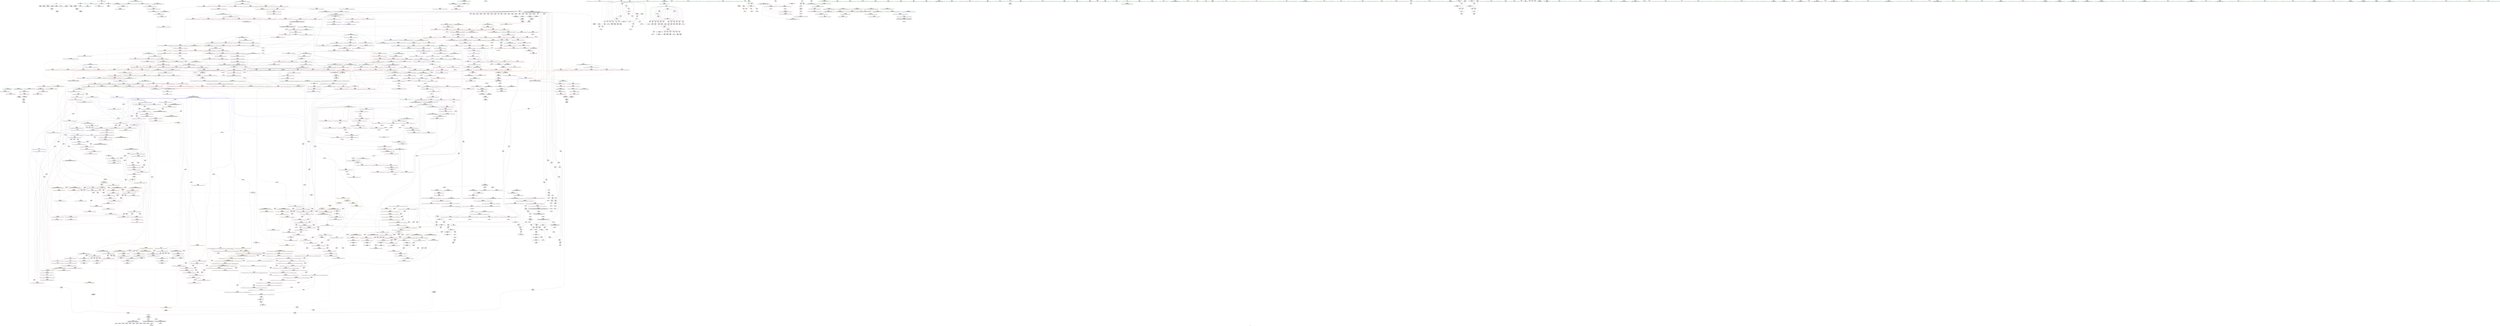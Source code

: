 digraph "SVFG" {
	label="SVFG";

	Node0x558dc0b92680 [shape=record,color=grey,label="{NodeID: 0\nNullPtr}"];
	Node0x558dc0b92680 -> Node0x558dc0bf8ec0[style=solid];
	Node0x558dc0b92680 -> Node0x558dc0bf8fc0[style=solid];
	Node0x558dc0b92680 -> Node0x558dc0bf9090[style=solid];
	Node0x558dc0b92680 -> Node0x558dc0bf9160[style=solid];
	Node0x558dc0b92680 -> Node0x558dc0bf9230[style=solid];
	Node0x558dc0b92680 -> Node0x558dc0bf9300[style=solid];
	Node0x558dc0b92680 -> Node0x558dc0c2a300[style=solid];
	Node0x558dc0c00d10 [shape=record,color=red,label="{NodeID: 775\n1027\<--1024\nthis1\<--this.addr\n_ZN9__gnu_cxx5__ops14_Iter_less_valC2ENS0_15_Iter_less_iterE\n}"];
	Node0x558dc0bf7950 [shape=record,color=purple,label="{NodeID: 443\n1675\<--865\noffset_3\<--\n}"];
	Node0x558dc0bf7950 -> Node0x558dc0c07920[style=solid];
	Node0x558dc0d50ac0 [shape=record,color=black,label="{NodeID: 2325\n1595 = PHI(1453, )\n2nd arg _ZNK9__gnu_cxx5__ops14_Val_less_iterclI4TripPS3_EEbRT_T0_ }"];
	Node0x558dc0d50ac0 -> Node0x558dc0c35ad0[style=solid];
	Node0x558dc0bebae0 [shape=record,color=green,label="{NodeID: 111\n653\<--654\n__i\<--__i_field_insensitive\n_ZSt13__heap_selectIP4TripN9__gnu_cxx5__ops15_Iter_less_iterEEvT_S5_S5_T0_\n}"];
	Node0x558dc0bebae0 -> Node0x558dc0c14dc0[style=solid];
	Node0x558dc0bebae0 -> Node0x558dc0c14e90[style=solid];
	Node0x558dc0bebae0 -> Node0x558dc0c14f60[style=solid];
	Node0x558dc0bebae0 -> Node0x558dc0c15030[style=solid];
	Node0x558dc0bebae0 -> Node0x558dc0c2d0b0[style=solid];
	Node0x558dc0bebae0 -> Node0x558dc0c2d180[style=solid];
	Node0x558dc0ccf6d0 [shape=record,color=yellow,style=double,label="{NodeID: 1993\n18V_1 = ENCHI(MR_18V_0)\npts\{136 \}\nFun[main]}"];
	Node0x558dc0ccf6d0 -> Node0x558dc0c10cc0[style=dashed];
	Node0x558dc0ccf6d0 -> Node0x558dc0c10d90[style=dashed];
	Node0x558dc0c06740 [shape=record,color=red,label="{NodeID: 886\n1605\<--1596\nthis1\<--this.addr\n_ZNK9__gnu_cxx5__ops14_Val_less_iterclI4TripPS3_EEbRT_T0_\n}"];
	Node0x558dc0c59300 [shape=record,color=grey,label="{NodeID: 1661\n1577 = Binary(431, 1576, )\n}"];
	Node0x558dc0c0d240 [shape=record,color=purple,label="{NodeID: 554\n1818\<--1461\noffset_3\<--\n}"];
	Node0x558dc0c0d240 -> Node0x558dc0c345b0[style=solid];
	Node0x558dc0d5d9c0 [shape=record,color=black,label="{NodeID: 2436\n1293 = PHI(875, )\n}"];
	Node0x558dc0d5d9c0 -> Node0x558dc0bfd840[style=solid];
	Node0x558dc0bf0160 [shape=record,color=green,label="{NodeID: 222\n1520\<--1521\n__last.addr\<--__last.addr_field_insensitive\n_ZSt22__copy_move_backward_aILb1EP4TripS1_ET1_T0_S3_S2_\n}"];
	Node0x558dc0bf0160 -> Node0x558dc0c05d80[style=solid];
	Node0x558dc0bf0160 -> Node0x558dc0c34f70[style=solid];
	Node0x558dc0c2bac0 [shape=record,color=blue,label="{NodeID: 997\n147\<--344\ncurtime\<--add82\nmain\n}"];
	Node0x558dc0c2bac0 -> Node0x558dc0cb9270[style=dashed];
	Node0x558dc0cae870 [shape=record,color=black,label="{NodeID: 1772\nMR_6V_6 = PHI(MR_6V_5, MR_6V_1, )\npts\{10 \}\n|{<s0>114}}"];
	Node0x558dc0cae870:s0 -> Node0x558dc0ce71b0[style=dashed,color=blue];
	Node0x558dc0c12c70 [shape=record,color=red,label="{NodeID: 665\n475\<--459\n\<--__last.addr\n_ZSt16__introsort_loopIP4TriplN9__gnu_cxx5__ops15_Iter_less_iterEEvT_S5_T0_T1_\n}"];
	Node0x558dc0c12c70 -> Node0x558dc0bfad30[style=solid];
	Node0x558dc0bfddf0 [shape=record,color=black,label="{NodeID: 333\n1444\<--1437\n\<--__val\n_ZSt25__unguarded_linear_insertIP4TripN9__gnu_cxx5__ops14_Val_less_iterEEvT_T0_\n}"];
	Node0x558dc0bfddf0 -> Node0x558dc0c0c880[style=solid];
	Node0x558dc0bfddf0 -> Node0x558dc0c0c950[style=solid];
	Node0x558dc0bfddf0 -> Node0x558dc0c0ca20[style=solid];
	Node0x558dc0bfddf0 -> Node0x558dc0c0caf0[style=solid];
	Node0x558dc0c314f0 [shape=record,color=blue,label="{NodeID: 1108\n1107\<--1103\n__it.addr\<--__it\n_ZNK9__gnu_cxx5__ops14_Iter_less_valclIP4TripS3_EEbT_RT0_\n}"];
	Node0x558dc0c314f0 -> Node0x558dc0c01a10[style=dashed];
	Node0x558dc0b7de80 [shape=record,color=green,label="{NodeID: 1\n7\<--1\n__dso_handle\<--dummyObj\nGlob }"];
	Node0x558dc0c00de0 [shape=record,color=red,label="{NodeID: 776\n1067\<--1038\n\<--__first.addr\n_ZSt11__push_heapIP4TriplS0_N9__gnu_cxx5__ops14_Iter_less_valEEvT_T0_S6_T1_RT2_\n}"];
	Node0x558dc0c00de0 -> Node0x558dc0c0eb70[style=solid];
	Node0x558dc0bf7a20 [shape=record,color=purple,label="{NodeID: 444\n869\<--868\n\<--\n_ZSt10__pop_heapIP4TripN9__gnu_cxx5__ops15_Iter_less_iterEEvT_S5_S5_RT0_\n}"];
	Node0x558dc0bf7a20 -> Node0x558dc0c16b00[style=solid];
	Node0x558dc0d50c00 [shape=record,color=black,label="{NodeID: 2326\n526 = PHI(440, )\n0th arg _ZSt22__final_insertion_sortIP4TripN9__gnu_cxx5__ops15_Iter_less_iterEEvT_S5_T0_ }"];
	Node0x558dc0d50c00 -> Node0x558dc0c2c7c0[style=solid];
	Node0x558dc0bebbb0 [shape=record,color=green,label="{NodeID: 112\n661\<--662\n_ZSt11__make_heapIP4TripN9__gnu_cxx5__ops15_Iter_less_iterEEvT_S5_RT0_\<--_ZSt11__make_heapIP4TripN9__gnu_cxx5__ops15_Iter_less_iterEEvT_S5_RT0__field_insensitive\n}"];
	Node0x558dc0ccf7b0 [shape=record,color=yellow,style=double,label="{NodeID: 1994\n20V_1 = ENCHI(MR_20V_0)\npts\{138 \}\nFun[main]}"];
	Node0x558dc0ccf7b0 -> Node0x558dc0c10e60[style=dashed];
	Node0x558dc0c06810 [shape=record,color=red,label="{NodeID: 887\n1606\<--1598\n\<--__val.addr\n_ZNK9__gnu_cxx5__ops14_Val_less_iterclI4TripPS3_EEbRT_T0_\n|{<s0>116}}"];
	Node0x558dc0c06810:s0 -> Node0x558dc0d55bf0[style=solid,color=red];
	Node0x558dc0c59480 [shape=record,color=grey,label="{NodeID: 1662\n86 = Binary(85, 72, )\n}"];
	Node0x558dc0c59480 -> Node0x558dc0c59600[style=solid];
	Node0x558dc0c0d310 [shape=record,color=purple,label="{NodeID: 555\n1810\<--1462\noffset_0\<--\n}"];
	Node0x558dc0c0d310 -> Node0x558dc0c29670[style=solid];
	Node0x558dc0d5db00 [shape=record,color=black,label="{NodeID: 2437\n1338 = PHI(802, )\n}"];
	Node0x558dc0bf0230 [shape=record,color=green,label="{NodeID: 223\n1522\<--1523\n__result.addr\<--__result.addr_field_insensitive\n_ZSt22__copy_move_backward_aILb1EP4TripS1_ET1_T0_S3_S2_\n}"];
	Node0x558dc0bf0230 -> Node0x558dc0c05e50[style=solid];
	Node0x558dc0bf0230 -> Node0x558dc0c35040[style=solid];
	Node0x558dc0c2bb90 [shape=record,color=blue,label="{NodeID: 998\n349\<--270\ndone85\<--\nmain\n}"];
	Node0x558dc0c2bb90 -> Node0x558dc0cb8870[style=dashed];
	Node0x558dc0c12d40 [shape=record,color=red,label="{NodeID: 666\n487\<--459\n\<--__last.addr\n_ZSt16__introsort_loopIP4TriplN9__gnu_cxx5__ops15_Iter_less_iterEEvT_S5_T0_T1_\n|{<s0>25}}"];
	Node0x558dc0c12d40:s0 -> Node0x558dc0d56020[style=solid,color=red];
	Node0x558dc0bfdec0 [shape=record,color=black,label="{NodeID: 334\n1445\<--1443\n\<--call\n_ZSt25__unguarded_linear_insertIP4TripN9__gnu_cxx5__ops14_Val_less_iterEEvT_T0_\n}"];
	Node0x558dc0bfdec0 -> Node0x558dc0c0cbc0[style=solid];
	Node0x558dc0bfdec0 -> Node0x558dc0c0cc90[style=solid];
	Node0x558dc0bfdec0 -> Node0x558dc0c0cd60[style=solid];
	Node0x558dc0bfdec0 -> Node0x558dc0c0ce30[style=solid];
	Node0x558dc0c315c0 [shape=record,color=blue,label="{NodeID: 1109\n1109\<--1104\n__val.addr\<--__val\n_ZNK9__gnu_cxx5__ops14_Iter_less_valclIP4TripS3_EEbT_RT0_\n}"];
	Node0x558dc0c315c0 -> Node0x558dc0c01ae0[style=dashed];
	Node0x558dc0be7ac0 [shape=record,color=green,label="{NodeID: 2\n12\<--1\n\<--dummyObj\nCan only get source location for instruction, argument, global var or function.}"];
	Node0x558dc0c9e630 [shape=record,color=yellow,style=double,label="{NodeID: 1884\n6V_1 = ENCHI(MR_6V_0)\npts\{10 \}\nFun[_ZSt23__copy_move_backward_a2ILb1EP4TripS1_ET1_T0_S3_S2_]|{<s0>113}}"];
	Node0x558dc0c9e630:s0 -> Node0x558dc0c9f3e0[style=dashed,color=red];
	Node0x558dc0c00eb0 [shape=record,color=red,label="{NodeID: 777\n1076\<--1038\n\<--__first.addr\n_ZSt11__push_heapIP4TriplS0_N9__gnu_cxx5__ops14_Iter_less_valEEvT_T0_S6_T1_RT2_\n}"];
	Node0x558dc0c00eb0 -> Node0x558dc0c0ec40[style=solid];
	Node0x558dc0bf7af0 [shape=record,color=purple,label="{NodeID: 445\n871\<--868\n\<--\n_ZSt10__pop_heapIP4TripN9__gnu_cxx5__ops15_Iter_less_iterEEvT_S5_S5_RT0_\n}"];
	Node0x558dc0bf7af0 -> Node0x558dc0c16bd0[style=solid];
	Node0x558dc0d50d40 [shape=record,color=black,label="{NodeID: 2327\n527 = PHI(441, )\n1st arg _ZSt22__final_insertion_sortIP4TripN9__gnu_cxx5__ops15_Iter_less_iterEEvT_S5_T0_ }"];
	Node0x558dc0d50d40 -> Node0x558dc0c2c890[style=solid];
	Node0x558dc0bebcb0 [shape=record,color=green,label="{NodeID: 113\n673\<--674\n_ZNK9__gnu_cxx5__ops15_Iter_less_iterclIP4TripS4_EEbT_T0_\<--_ZNK9__gnu_cxx5__ops15_Iter_less_iterclIP4TripS4_EEbT_T0__field_insensitive\n}"];
	Node0x558dc0ccf890 [shape=record,color=yellow,style=double,label="{NodeID: 1995\n22V_1 = ENCHI(MR_22V_0)\npts\{140 \}\nFun[main]}"];
	Node0x558dc0ccf890 -> Node0x558dc0c10f30[style=dashed];
	Node0x558dc0c068e0 [shape=record,color=red,label="{NodeID: 888\n1607\<--1600\n\<--__it.addr\n_ZNK9__gnu_cxx5__ops14_Val_less_iterclI4TripPS3_EEbRT_T0_\n|{<s0>116}}"];
	Node0x558dc0c068e0:s0 -> Node0x558dc0d55d80[style=solid,color=red];
	Node0x558dc0c59600 [shape=record,color=grey,label="{NodeID: 1663\n87 = Binary(79, 86, )\n}"];
	Node0x558dc0c59600 -> Node0x558dc0c57b00[style=solid];
	Node0x558dc0c0d3e0 [shape=record,color=purple,label="{NodeID: 556\n1813\<--1462\noffset_1\<--\n}"];
	Node0x558dc0c0d3e0 -> Node0x558dc0c29740[style=solid];
	Node0x558dc0d5dc10 [shape=record,color=black,label="{NodeID: 2438\n1341 = PHI(875, )\n}"];
	Node0x558dc0d5dc10 -> Node0x558dc0bfdab0[style=solid];
	Node0x558dc0bf0300 [shape=record,color=green,label="{NodeID: 224\n1524\<--1525\n__simple\<--__simple_field_insensitive\n_ZSt22__copy_move_backward_aILb1EP4TripS1_ET1_T0_S3_S2_\n}"];
	Node0x558dc0bf0300 -> Node0x558dc0c35110[style=solid];
	Node0x558dc0c2bc60 [shape=record,color=blue,label="{NodeID: 999\n149\<--354\nj\<--inc88\nmain\n}"];
	Node0x558dc0c2bc60 -> Node0x558dc0c115b0[style=dashed];
	Node0x558dc0c2bc60 -> Node0x558dc0c11680[style=dashed];
	Node0x558dc0c2bc60 -> Node0x558dc0c11750[style=dashed];
	Node0x558dc0c2bc60 -> Node0x558dc0c11820[style=dashed];
	Node0x558dc0c2bc60 -> Node0x558dc0c118f0[style=dashed];
	Node0x558dc0c2bc60 -> Node0x558dc0c119c0[style=dashed];
	Node0x558dc0c2bc60 -> Node0x558dc0c11a90[style=dashed];
	Node0x558dc0c2bc60 -> Node0x558dc0c2bc60[style=dashed];
	Node0x558dc0c2bc60 -> Node0x558dc0cae370[style=dashed];
	Node0x558dc0c12e10 [shape=record,color=red,label="{NodeID: 667\n488\<--459\n\<--__last.addr\n_ZSt16__introsort_loopIP4TriplN9__gnu_cxx5__ops15_Iter_less_iterEEvT_S5_T0_T1_\n|{<s0>25}}"];
	Node0x558dc0c12e10:s0 -> Node0x558dc0d56130[style=solid,color=red];
	Node0x558dc0bfdf90 [shape=record,color=black,label="{NodeID: 335\n1462\<--1459\n\<--call2\n_ZSt25__unguarded_linear_insertIP4TripN9__gnu_cxx5__ops14_Val_less_iterEEvT_T0_\n}"];
	Node0x558dc0bfdf90 -> Node0x558dc0c0d310[style=solid];
	Node0x558dc0bfdf90 -> Node0x558dc0c0d3e0[style=solid];
	Node0x558dc0bfdf90 -> Node0x558dc0c0d4b0[style=solid];
	Node0x558dc0bfdf90 -> Node0x558dc0c0d580[style=solid];
	Node0x558dc0c31690 [shape=record,color=blue,label="{NodeID: 1110\n1122\<--1120\nthis.addr\<--this\n_ZNK4TripltERKS_\n}"];
	Node0x558dc0c31690 -> Node0x558dc0c01bb0[style=dashed];
	Node0x558dc0be7eb0 [shape=record,color=green,label="{NodeID: 3\n14\<--1\n_ZSt3cin\<--dummyObj\nGlob }"];
	Node0x558dc0c00f80 [shape=record,color=red,label="{NodeID: 778\n1080\<--1038\n\<--__first.addr\n_ZSt11__push_heapIP4TriplS0_N9__gnu_cxx5__ops14_Iter_less_valEEvT_T0_S6_T1_RT2_\n}"];
	Node0x558dc0c00f80 -> Node0x558dc0c0ed10[style=solid];
	Node0x558dc0bf7bc0 [shape=record,color=purple,label="{NodeID: 446\n914\<--913\n\<--\n_ZSt13__adjust_heapIP4TriplS0_N9__gnu_cxx5__ops15_Iter_less_iterEEvT_T0_S6_T1_T2_\n}"];
	Node0x558dc0bf7bc0 -> Node0x558dc0c2f130[style=solid];
	Node0x558dc0d50e80 [shape=record,color=black,label="{NodeID: 2328\n380 = PHI(245, )\n0th arg _ZSt4sortIP4TripEvT_S2_ }"];
	Node0x558dc0d50e80 -> Node0x558dc0c2bed0[style=solid];
	Node0x558dc0bf07a0 [shape=record,color=green,label="{NodeID: 114\n680\<--681\n_ZSt10__pop_heapIP4TripN9__gnu_cxx5__ops15_Iter_less_iterEEvT_S5_S5_RT0_\<--_ZSt10__pop_heapIP4TripN9__gnu_cxx5__ops15_Iter_less_iterEEvT_S5_S5_RT0__field_insensitive\n}"];
	Node0x558dc0c069b0 [shape=record,color=red,label="{NodeID: 889\n1619\<--1618\ndummyVal\<--offset_0\n_ZSt11__make_heapIP4TripN9__gnu_cxx5__ops15_Iter_less_iterEEvT_S5_RT0_\n}"];
	Node0x558dc0c069b0 -> Node0x558dc0c2d9a0[style=solid];
	Node0x558dc0c59780 [shape=record,color=grey,label="{NodeID: 1664\n1584 = Binary(64, 1583, )\n}"];
	Node0x558dc0c0d4b0 [shape=record,color=purple,label="{NodeID: 557\n1816\<--1462\noffset_2\<--\n}"];
	Node0x558dc0c0d4b0 -> Node0x558dc0c29810[style=solid];
	Node0x558dc0d5dd80 [shape=record,color=black,label="{NodeID: 2439\n1349 = PHI(1407, )\n}"];
	Node0x558dc0bf03d0 [shape=record,color=green,label="{NodeID: 225\n1534\<--1535\n_ZNSt20__copy_move_backwardILb1ELb1ESt26random_access_iterator_tagE13__copy_move_bI4TripEEPT_PKS4_S7_S5_\<--_ZNSt20__copy_move_backwardILb1ELb1ESt26random_access_iterator_tagE13__copy_move_bI4TripEEPT_PKS4_S7_S5__field_insensitive\n}"];
	Node0x558dc0c2bd30 [shape=record,color=blue,label="{NodeID: 1000\n129\<--359\ni\<--inc91\nmain\n}"];
	Node0x558dc0c2bd30 -> Node0x558dc0c10300[style=dashed];
	Node0x558dc0c2bd30 -> Node0x558dc0c103d0[style=dashed];
	Node0x558dc0c2bd30 -> Node0x558dc0c104a0[style=dashed];
	Node0x558dc0c2bd30 -> Node0x558dc0c10570[style=dashed];
	Node0x558dc0c2bd30 -> Node0x558dc0c10640[style=dashed];
	Node0x558dc0c2bd30 -> Node0x558dc0c10710[style=dashed];
	Node0x558dc0c2bd30 -> Node0x558dc0c107e0[style=dashed];
	Node0x558dc0c2bd30 -> Node0x558dc0c108b0[style=dashed];
	Node0x558dc0c2bd30 -> Node0x558dc0c2bd30[style=dashed];
	Node0x558dc0c2bd30 -> Node0x558dc0cbc470[style=dashed];
	Node0x558dc0c12ee0 [shape=record,color=red,label="{NodeID: 668\n498\<--459\n\<--__last.addr\n_ZSt16__introsort_loopIP4TriplN9__gnu_cxx5__ops15_Iter_less_iterEEvT_S5_T0_T1_\n|{<s0>26}}"];
	Node0x558dc0c12ee0:s0 -> Node0x558dc0d56e10[style=solid,color=red];
	Node0x558dc0bfe060 [shape=record,color=black,label="{NodeID: 336\n1461\<--1460\n\<--\n_ZSt25__unguarded_linear_insertIP4TripN9__gnu_cxx5__ops14_Val_less_iterEEvT_T0_\n}"];
	Node0x558dc0bfe060 -> Node0x558dc0c0cfd0[style=solid];
	Node0x558dc0bfe060 -> Node0x558dc0c0d0a0[style=solid];
	Node0x558dc0bfe060 -> Node0x558dc0c0d170[style=solid];
	Node0x558dc0bfe060 -> Node0x558dc0c0d240[style=solid];
	Node0x558dc0c31760 [shape=record,color=blue,label="{NodeID: 1111\n1124\<--1121\no.addr\<--o\n_ZNK4TripltERKS_\n}"];
	Node0x558dc0c31760 -> Node0x558dc0c01c80[style=dashed];
	Node0x558dc0be7f40 [shape=record,color=green,label="{NodeID: 4\n15\<--1\n.str\<--dummyObj\nGlob }"];
	Node0x558dc0c9e7f0 [shape=record,color=yellow,style=double,label="{NodeID: 1886\n6V_1 = ENCHI(MR_6V_0)\npts\{10 \}\nFun[_ZSt13__heap_selectIP4TripN9__gnu_cxx5__ops15_Iter_less_iterEEvT_S5_S5_T0_]|{<s0>36|<s1>36}}"];
	Node0x558dc0c9e7f0:s0 -> Node0x558dc0ca9370[style=dashed,color=red];
	Node0x558dc0c9e7f0:s1 -> Node0x558dc0cb3870[style=dashed,color=red];
	Node0x558dc0c01050 [shape=record,color=red,label="{NodeID: 779\n1094\<--1038\n\<--__first.addr\n_ZSt11__push_heapIP4TriplS0_N9__gnu_cxx5__ops14_Iter_less_valEEvT_T0_S6_T1_RT2_\n}"];
	Node0x558dc0c01050 -> Node0x558dc0c0ede0[style=solid];
	Node0x558dc0bf7c90 [shape=record,color=purple,label="{NodeID: 447\n916\<--913\n\<--\n_ZSt13__adjust_heapIP4TriplS0_N9__gnu_cxx5__ops15_Iter_less_iterEEvT_T0_S6_T1_T2_\n}"];
	Node0x558dc0bf7c90 -> Node0x558dc0c2f200[style=solid];
	Node0x558dc0d50fc0 [shape=record,color=black,label="{NodeID: 2329\n381 = PHI(244, )\n1st arg _ZSt4sortIP4TripEvT_S2_ }"];
	Node0x558dc0d50fc0 -> Node0x558dc0c2bfa0[style=solid];
	Node0x558dc0bf0860 [shape=record,color=green,label="{NodeID: 115\n693\<--694\n__first.addr\<--__first.addr_field_insensitive\n_ZSt11__sort_heapIP4TripN9__gnu_cxx5__ops15_Iter_less_iterEEvT_S5_RT0_\n}"];
	Node0x558dc0bf0860 -> Node0x558dc0c15100[style=solid];
	Node0x558dc0bf0860 -> Node0x558dc0c151d0[style=solid];
	Node0x558dc0bf0860 -> Node0x558dc0c2d250[style=solid];
	Node0x558dc0c06a80 [shape=record,color=red,label="{NodeID: 890\n1622\<--1621\ndummyVal\<--offset_1\n_ZSt11__make_heapIP4TripN9__gnu_cxx5__ops15_Iter_less_iterEEvT_S5_RT0_\n}"];
	Node0x558dc0c06a80 -> Node0x558dc0c2da70[style=solid];
	Node0x558dc0c59900 [shape=record,color=grey,label="{NodeID: 1665\n988 = Binary(987, 74, )\n}"];
	Node0x558dc0c59900 -> Node0x558dc0c300a0[style=solid];
	Node0x558dc0c0d580 [shape=record,color=purple,label="{NodeID: 558\n1819\<--1462\noffset_3\<--\n}"];
	Node0x558dc0c0d580 -> Node0x558dc0c298e0[style=solid];
	Node0x558dc0d5de90 [shape=record,color=black,label="{NodeID: 2440\n1352 = PHI(875, )\n}"];
	Node0x558dc0d5de90 -> Node0x558dc0bfdb80[style=solid];
	Node0x558dc0bf04d0 [shape=record,color=green,label="{NodeID: 226\n1539\<--1540\n__it.addr\<--__it.addr_field_insensitive\n_ZSt12__niter_baseIP4TripET_S2_\n}"];
	Node0x558dc0bf04d0 -> Node0x558dc0c05f20[style=solid];
	Node0x558dc0bf04d0 -> Node0x558dc0c351e0[style=solid];
	Node0x558dc0c2be00 [shape=record,color=blue,label="{NodeID: 1001\n133\<--372\nt\<--inc96\nmain\n}"];
	Node0x558dc0c2be00 -> Node0x558dc0cbc970[style=dashed];
	Node0x558dc0c12fb0 [shape=record,color=red,label="{NodeID: 669\n504\<--459\n\<--__last.addr\n_ZSt16__introsort_loopIP4TriplN9__gnu_cxx5__ops15_Iter_less_iterEEvT_S5_T0_T1_\n|{<s0>27}}"];
	Node0x558dc0c12fb0:s0 -> Node0x558dc0d55510[style=solid,color=red];
	Node0x558dc0bfe130 [shape=record,color=black,label="{NodeID: 337\n1473\<--1470\n\<--call4\n_ZSt25__unguarded_linear_insertIP4TripN9__gnu_cxx5__ops14_Val_less_iterEEvT_T0_\n}"];
	Node0x558dc0bfe130 -> Node0x558dc0c0da60[style=solid];
	Node0x558dc0bfe130 -> Node0x558dc0c0db30[style=solid];
	Node0x558dc0bfe130 -> Node0x558dc0c0dc00[style=solid];
	Node0x558dc0bfe130 -> Node0x558dc0c0dcd0[style=solid];
	Node0x558dc0c31830 [shape=record,color=blue,label="{NodeID: 1112\n1143\<--1137\n__result.addr\<--__result\n_ZSt22__move_median_to_firstIP4TripN9__gnu_cxx5__ops15_Iter_less_iterEEvT_S5_S5_S5_T0_\n}"];
	Node0x558dc0c31830 -> Node0x558dc0c01ef0[style=dashed];
	Node0x558dc0c31830 -> Node0x558dc0c01fc0[style=dashed];
	Node0x558dc0c31830 -> Node0x558dc0c02090[style=dashed];
	Node0x558dc0c31830 -> Node0x558dc0c02160[style=dashed];
	Node0x558dc0c31830 -> Node0x558dc0c02230[style=dashed];
	Node0x558dc0c31830 -> Node0x558dc0c02300[style=dashed];
	Node0x558dc0be7fd0 [shape=record,color=green,label="{NodeID: 5\n17\<--1\n.str.1\<--dummyObj\nGlob }"];
	Node0x558dc0c01120 [shape=record,color=red,label="{NodeID: 780\n1057\<--1040\n\<--__holeIndex.addr\n_ZSt11__push_heapIP4TriplS0_N9__gnu_cxx5__ops14_Iter_less_valEEvT_T0_S6_T1_RT2_\n}"];
	Node0x558dc0c01120 -> Node0x558dc0c5b280[style=solid];
	Node0x558dc0bf7d60 [shape=record,color=purple,label="{NodeID: 448\n1677\<--956\noffset_0\<--\n}"];
	Node0x558dc0bf7d60 -> Node0x558dc0c2f880[style=solid];
	Node0x558dc0d51100 [shape=record,color=black,label="{NodeID: 2330\n1483 = PHI(1421, )\n0th arg _ZSt23__copy_move_backward_a2ILb1EP4TripS1_ET1_T0_S3_S2_ }"];
	Node0x558dc0d51100 -> Node0x558dc0c34b60[style=solid];
	Node0x558dc0bf0930 [shape=record,color=green,label="{NodeID: 116\n695\<--696\n__last.addr\<--__last.addr_field_insensitive\n_ZSt11__sort_heapIP4TripN9__gnu_cxx5__ops15_Iter_less_iterEEvT_S5_RT0_\n}"];
	Node0x558dc0bf0930 -> Node0x558dc0c152a0[style=solid];
	Node0x558dc0bf0930 -> Node0x558dc0c15370[style=solid];
	Node0x558dc0bf0930 -> Node0x558dc0c15440[style=solid];
	Node0x558dc0bf0930 -> Node0x558dc0c15510[style=solid];
	Node0x558dc0bf0930 -> Node0x558dc0c2d320[style=solid];
	Node0x558dc0bf0930 -> Node0x558dc0c2d4c0[style=solid];
	Node0x558dc0c06b50 [shape=record,color=red,label="{NodeID: 891\n1625\<--1624\ndummyVal\<--offset_2\n_ZSt11__make_heapIP4TripN9__gnu_cxx5__ops15_Iter_less_iterEEvT_S5_RT0_\n}"];
	Node0x558dc0c06b50 -> Node0x558dc0c2db40[style=solid];
	Node0x558dc0c59a80 [shape=record,color=grey,label="{NodeID: 1666\n973 = Binary(972, 74, )\n}"];
	Node0x558dc0c59a80 -> Node0x558dc0c59d80[style=solid];
	Node0x558dc0c0d650 [shape=record,color=purple,label="{NodeID: 559\n1467\<--1466\nincdec.ptr3\<--\n_ZSt25__unguarded_linear_insertIP4TripN9__gnu_cxx5__ops14_Val_less_iterEEvT_T0_\n}"];
	Node0x558dc0c0d650 -> Node0x558dc0c34750[style=solid];
	Node0x558dc0d5e000 [shape=record,color=black,label="{NodeID: 2441\n1421 = PHI(1507, )\n|{<s0>102}}"];
	Node0x558dc0d5e000:s0 -> Node0x558dc0d51100[style=solid,color=red];
	Node0x558dc0bf05a0 [shape=record,color=green,label="{NodeID: 227\n1548\<--1549\n__first.addr\<--__first.addr_field_insensitive\n_ZNSt20__copy_move_backwardILb1ELb1ESt26random_access_iterator_tagE13__copy_move_bI4TripEEPT_PKS4_S7_S5_\n}"];
	Node0x558dc0bf05a0 -> Node0x558dc0c05ff0[style=solid];
	Node0x558dc0bf05a0 -> Node0x558dc0c060c0[style=solid];
	Node0x558dc0bf05a0 -> Node0x558dc0c352b0[style=solid];
	Node0x558dc0c2bed0 [shape=record,color=blue,label="{NodeID: 1002\n382\<--380\n__first.addr\<--__first\n_ZSt4sortIP4TripEvT_S2_\n}"];
	Node0x558dc0c2bed0 -> Node0x558dc0c121e0[style=dashed];
	Node0x558dc0c13080 [shape=record,color=red,label="{NodeID: 670\n483\<--461\n\<--__depth_limit.addr\n_ZSt16__introsort_loopIP4TriplN9__gnu_cxx5__ops15_Iter_less_iterEEvT_S5_T0_T1_\n}"];
	Node0x558dc0c13080 -> Node0x558dc0c5de00[style=solid];
	Node0x558dc0bfe200 [shape=record,color=black,label="{NodeID: 338\n1472\<--1471\n\<--\n_ZSt25__unguarded_linear_insertIP4TripN9__gnu_cxx5__ops14_Val_less_iterEEvT_T0_\n}"];
	Node0x558dc0bfe200 -> Node0x558dc0c0d720[style=solid];
	Node0x558dc0bfe200 -> Node0x558dc0c0d7f0[style=solid];
	Node0x558dc0bfe200 -> Node0x558dc0c0d8c0[style=solid];
	Node0x558dc0bfe200 -> Node0x558dc0c0d990[style=solid];
	Node0x558dc0c31900 [shape=record,color=blue,label="{NodeID: 1113\n1145\<--1138\n__a.addr\<--__a\n_ZSt22__move_median_to_firstIP4TripN9__gnu_cxx5__ops15_Iter_less_iterEEvT_S5_S5_S5_T0_\n}"];
	Node0x558dc0c31900 -> Node0x558dc0c023d0[style=dashed];
	Node0x558dc0c31900 -> Node0x558dc0c024a0[style=dashed];
	Node0x558dc0c31900 -> Node0x558dc0c02570[style=dashed];
	Node0x558dc0c31900 -> Node0x558dc0c02640[style=dashed];
	Node0x558dc0c31900 -> Node0x558dc0c02710[style=dashed];
	Node0x558dc0be8060 [shape=record,color=green,label="{NodeID: 6\n19\<--1\n.str.2\<--dummyObj\nGlob }"];
	Node0x558dc0c011f0 [shape=record,color=red,label="{NodeID: 781\n1062\<--1040\n\<--__holeIndex.addr\n_ZSt11__push_heapIP4TriplS0_N9__gnu_cxx5__ops14_Iter_less_valEEvT_T0_S6_T1_RT2_\n}"];
	Node0x558dc0c011f0 -> Node0x558dc0c5e580[style=solid];
	Node0x558dc0bf7e30 [shape=record,color=purple,label="{NodeID: 449\n1680\<--956\noffset_1\<--\n}"];
	Node0x558dc0bf7e30 -> Node0x558dc0c2f950[style=solid];
	Node0x558dc0d51240 [shape=record,color=black,label="{NodeID: 2331\n1484 = PHI(1425, )\n1st arg _ZSt23__copy_move_backward_a2ILb1EP4TripS1_ET1_T0_S3_S2_ }"];
	Node0x558dc0d51240 -> Node0x558dc0c34c30[style=solid];
	Node0x558dc0bf0a00 [shape=record,color=green,label="{NodeID: 117\n697\<--698\n__comp.addr\<--__comp.addr_field_insensitive\n_ZSt11__sort_heapIP4TripN9__gnu_cxx5__ops15_Iter_less_iterEEvT_S5_RT0_\n}"];
	Node0x558dc0bf0a00 -> Node0x558dc0c155e0[style=solid];
	Node0x558dc0bf0a00 -> Node0x558dc0c2d3f0[style=solid];
	Node0x558dc0c06c20 [shape=record,color=red,label="{NodeID: 892\n1628\<--1627\ndummyVal\<--offset_3\n_ZSt11__make_heapIP4TripN9__gnu_cxx5__ops15_Iter_less_iterEEvT_S5_RT0_\n}"];
	Node0x558dc0c06c20 -> Node0x558dc0c2dc10[style=solid];
	Node0x558dc0c59c00 [shape=record,color=grey,label="{NodeID: 1667\n494 = Binary(493, 495, )\n}"];
	Node0x558dc0c59c00 -> Node0x558dc0c2c480[style=solid];
	Node0x558dc0c0d720 [shape=record,color=purple,label="{NodeID: 560\n1821\<--1472\noffset_0\<--\n}"];
	Node0x558dc0c0d720 -> Node0x558dc0c34820[style=solid];
	Node0x558dc0d5e1d0 [shape=record,color=black,label="{NodeID: 2442\n1425 = PHI(1507, )\n|{<s0>102}}"];
	Node0x558dc0d5e1d0:s0 -> Node0x558dc0d51240[style=solid,color=red];
	Node0x558dc0bf0670 [shape=record,color=green,label="{NodeID: 228\n1550\<--1551\n__last.addr\<--__last.addr_field_insensitive\n_ZNSt20__copy_move_backwardILb1ELb1ESt26random_access_iterator_tagE13__copy_move_bI4TripEEPT_PKS4_S7_S5_\n}"];
	Node0x558dc0bf0670 -> Node0x558dc0c06190[style=solid];
	Node0x558dc0bf0670 -> Node0x558dc0c35380[style=solid];
	Node0x558dc0c2bfa0 [shape=record,color=blue,label="{NodeID: 1003\n384\<--381\n__last.addr\<--__last\n_ZSt4sortIP4TripEvT_S2_\n}"];
	Node0x558dc0c2bfa0 -> Node0x558dc0c122b0[style=dashed];
	Node0x558dc0cb0670 [shape=record,color=black,label="{NodeID: 1778\nMR_6V_7 = PHI(MR_6V_9, MR_6V_3, )\npts\{10 \}\n|{<s0>34}}"];
	Node0x558dc0cb0670:s0 -> Node0x558dc0ce5790[style=dashed,color=blue];
	Node0x558dc0c13150 [shape=record,color=red,label="{NodeID: 671\n493\<--461\n\<--__depth_limit.addr\n_ZSt16__introsort_loopIP4TriplN9__gnu_cxx5__ops15_Iter_less_iterEEvT_S5_T0_T1_\n}"];
	Node0x558dc0c13150 -> Node0x558dc0c59c00[style=solid];
	Node0x558dc0bfe2d0 [shape=record,color=black,label="{NodeID: 339\n1482\<--1503\n_ZSt23__copy_move_backward_a2ILb1EP4TripS1_ET1_T0_S3_S2__ret\<--call3\n_ZSt23__copy_move_backward_a2ILb1EP4TripS1_ET1_T0_S3_S2_\n|{<s0>102}}"];
	Node0x558dc0bfe2d0:s0 -> Node0x558dc0d5e310[style=solid,color=blue];
	Node0x558dc0c319d0 [shape=record,color=blue,label="{NodeID: 1114\n1147\<--1139\n__b.addr\<--__b\n_ZSt22__move_median_to_firstIP4TripN9__gnu_cxx5__ops15_Iter_less_iterEEvT_S5_S5_S5_T0_\n}"];
	Node0x558dc0c319d0 -> Node0x558dc0c027e0[style=dashed];
	Node0x558dc0c319d0 -> Node0x558dc0c028b0[style=dashed];
	Node0x558dc0c319d0 -> Node0x558dc0c02980[style=dashed];
	Node0x558dc0c319d0 -> Node0x558dc0c02a50[style=dashed];
	Node0x558dc0c319d0 -> Node0x558dc0c02b20[style=dashed];
	Node0x558dc0be88a0 [shape=record,color=green,label="{NodeID: 7\n22\<--1\n\<--dummyObj\nCan only get source location for instruction, argument, global var or function.}"];
	Node0x558dc0c012c0 [shape=record,color=red,label="{NodeID: 782\n1081\<--1040\n\<--__holeIndex.addr\n_ZSt11__push_heapIP4TriplS0_N9__gnu_cxx5__ops14_Iter_less_valEEvT_T0_S6_T1_RT2_\n}"];
	Node0x558dc0bf7f00 [shape=record,color=purple,label="{NodeID: 450\n1683\<--956\noffset_2\<--\n}"];
	Node0x558dc0bf7f00 -> Node0x558dc0c2fa20[style=solid];
	Node0x558dc0d51380 [shape=record,color=black,label="{NodeID: 2332\n1485 = PHI(1426, )\n2nd arg _ZSt23__copy_move_backward_a2ILb1EP4TripS1_ET1_T0_S3_S2_ }"];
	Node0x558dc0d51380 -> Node0x558dc0c34d00[style=solid];
	Node0x558dc0bf0ad0 [shape=record,color=green,label="{NodeID: 118\n725\<--726\n__first.addr\<--__first.addr_field_insensitive\n_ZSt11__make_heapIP4TripN9__gnu_cxx5__ops15_Iter_less_iterEEvT_S5_RT0_\n}"];
	Node0x558dc0bf0ad0 -> Node0x558dc0c156b0[style=solid];
	Node0x558dc0bf0ad0 -> Node0x558dc0c15780[style=solid];
	Node0x558dc0bf0ad0 -> Node0x558dc0c15850[style=solid];
	Node0x558dc0bf0ad0 -> Node0x558dc0c15920[style=solid];
	Node0x558dc0bf0ad0 -> Node0x558dc0c2d590[style=solid];
	Node0x558dc0c06cf0 [shape=record,color=red,label="{NodeID: 893\n1631\<--1630\ndummyVal\<--offset_0\n_ZSt11__make_heapIP4TripN9__gnu_cxx5__ops15_Iter_less_iterEEvT_S5_RT0_\n}"];
	Node0x558dc0c06cf0 -> Node0x558dc0c2dce0[style=solid];
	Node0x558dc0c59d80 [shape=record,color=grey,label="{NodeID: 1668\n974 = Binary(436, 973, )\n}"];
	Node0x558dc0c59d80 -> Node0x558dc0c2fc90[style=solid];
	Node0x558dc0c0d7f0 [shape=record,color=purple,label="{NodeID: 561\n1824\<--1472\noffset_1\<--\n}"];
	Node0x558dc0c0d7f0 -> Node0x558dc0c348f0[style=solid];
	Node0x558dc0d5e310 [shape=record,color=black,label="{NodeID: 2443\n1427 = PHI(1482, )\n}"];
	Node0x558dc0d5e310 -> Node0x558dc0bfdd20[style=solid];
	Node0x558dc0bf88f0 [shape=record,color=green,label="{NodeID: 229\n1552\<--1553\n__result.addr\<--__result.addr_field_insensitive\n_ZNSt20__copy_move_backwardILb1ELb1ESt26random_access_iterator_tagE13__copy_move_bI4TripEEPT_PKS4_S7_S5_\n}"];
	Node0x558dc0bf88f0 -> Node0x558dc0c06260[style=solid];
	Node0x558dc0bf88f0 -> Node0x558dc0c06330[style=solid];
	Node0x558dc0bf88f0 -> Node0x558dc0c35450[style=solid];
	Node0x558dc0c2c070 [shape=record,color=blue,label="{NodeID: 1004\n409\<--405\n__first.addr\<--__first\n_ZSt6__sortIP4TripN9__gnu_cxx5__ops15_Iter_less_iterEEvT_S5_T0_\n}"];
	Node0x558dc0c2c070 -> Node0x558dc0c12380[style=dashed];
	Node0x558dc0c2c070 -> Node0x558dc0c12450[style=dashed];
	Node0x558dc0c2c070 -> Node0x558dc0c12520[style=dashed];
	Node0x558dc0c2c070 -> Node0x558dc0c125f0[style=dashed];
	Node0x558dc0cb0b70 [shape=record,color=black,label="{NodeID: 1779\nMR_6V_8 = PHI(MR_6V_12, MR_6V_3, )\npts\{10 \}\n|{|<s1>18}}"];
	Node0x558dc0cb0b70 -> Node0x558dc0c2adc0[style=dashed];
	Node0x558dc0cb0b70:s1 -> Node0x558dc0c9e360[style=dashed,color=red];
	Node0x558dc0c13220 [shape=record,color=red,label="{NodeID: 672\n505\<--461\n\<--__depth_limit.addr\n_ZSt16__introsort_loopIP4TriplN9__gnu_cxx5__ops15_Iter_less_iterEEvT_S5_T0_T1_\n|{<s0>27}}"];
	Node0x558dc0c13220:s0 -> Node0x558dc0d55660[style=solid,color=red];
	Node0x558dc0bfe3a0 [shape=record,color=black,label="{NodeID: 340\n1507\<--1512\n_ZSt12__miter_baseIP4TripET_S2__ret\<--\n_ZSt12__miter_baseIP4TripET_S2_\n|{<s0>100|<s1>101}}"];
	Node0x558dc0bfe3a0:s0 -> Node0x558dc0d5e000[style=solid,color=blue];
	Node0x558dc0bfe3a0:s1 -> Node0x558dc0d5e1d0[style=solid,color=blue];
	Node0x558dc0c31aa0 [shape=record,color=blue,label="{NodeID: 1115\n1149\<--1140\n__c.addr\<--__c\n_ZSt22__move_median_to_firstIP4TripN9__gnu_cxx5__ops15_Iter_less_iterEEvT_S5_S5_S5_T0_\n}"];
	Node0x558dc0c31aa0 -> Node0x558dc0c02bf0[style=dashed];
	Node0x558dc0c31aa0 -> Node0x558dc0c02cc0[style=dashed];
	Node0x558dc0c31aa0 -> Node0x558dc0c02d90[style=dashed];
	Node0x558dc0c31aa0 -> Node0x558dc0c02e60[style=dashed];
	Node0x558dc0c31aa0 -> Node0x558dc0c02f30[style=dashed];
	Node0x558dc0c31aa0 -> Node0x558dc0c03000[style=dashed];
	Node0x558dc0be8930 [shape=record,color=green,label="{NodeID: 8\n64\<--1\n\<--dummyObj\nCan only get source location for instruction, argument, global var or function.|{<s0>52}}"];
	Node0x558dc0be8930:s0 -> Node0x558dc0d5f610[style=solid,color=red];
	Node0x558dc0c01390 [shape=record,color=red,label="{NodeID: 783\n1088\<--1040\n\<--__holeIndex.addr\n_ZSt11__push_heapIP4TriplS0_N9__gnu_cxx5__ops14_Iter_less_valEEvT_T0_S6_T1_RT2_\n}"];
	Node0x558dc0c01390 -> Node0x558dc0c1fe60[style=solid];
	Node0x558dc0bf7fd0 [shape=record,color=purple,label="{NodeID: 451\n1686\<--956\noffset_3\<--\n}"];
	Node0x558dc0bf7fd0 -> Node0x558dc0c2faf0[style=solid];
	Node0x558dc0d514c0 [shape=record,color=black,label="{NodeID: 2333\n642 = PHI(585, )\n0th arg _ZSt13__heap_selectIP4TripN9__gnu_cxx5__ops15_Iter_less_iterEEvT_S5_S5_T0_ }"];
	Node0x558dc0d514c0 -> Node0x558dc0c2ce40[style=solid];
	Node0x558dc0bf0ba0 [shape=record,color=green,label="{NodeID: 119\n727\<--728\n__last.addr\<--__last.addr_field_insensitive\n_ZSt11__make_heapIP4TripN9__gnu_cxx5__ops15_Iter_less_iterEEvT_S5_RT0_\n}"];
	Node0x558dc0bf0ba0 -> Node0x558dc0c159f0[style=solid];
	Node0x558dc0bf0ba0 -> Node0x558dc0c15ac0[style=solid];
	Node0x558dc0bf0ba0 -> Node0x558dc0c2d660[style=solid];
	Node0x558dc0ccfdd0 [shape=record,color=yellow,style=double,label="{NodeID: 2001\n6V_1 = ENCHI(MR_6V_0)\npts\{10 \}\nFun[_ZSt14__partial_sortIP4TripN9__gnu_cxx5__ops15_Iter_less_iterEEvT_S5_S5_T0_]|{<s0>32}}"];
	Node0x558dc0ccfdd0:s0 -> Node0x558dc0c9e7f0[style=dashed,color=red];
	Node0x558dc0c06dc0 [shape=record,color=red,label="{NodeID: 894\n1634\<--1633\ndummyVal\<--offset_1\n_ZSt11__make_heapIP4TripN9__gnu_cxx5__ops15_Iter_less_iterEEvT_S5_RT0_\n}"];
	Node0x558dc0c06dc0 -> Node0x558dc0c2ddb0[style=solid];
	Node0x558dc0c59f00 [shape=record,color=grey,label="{NodeID: 1669\n748 = Binary(746, 747, )\n}"];
	Node0x558dc0c59f00 -> Node0x558dc0c5a080[style=solid];
	Node0x558dc0c0d8c0 [shape=record,color=purple,label="{NodeID: 562\n1827\<--1472\noffset_2\<--\n}"];
	Node0x558dc0c0d8c0 -> Node0x558dc0c349c0[style=solid];
	Node0x558dc0d5e420 [shape=record,color=black,label="{NodeID: 2444\n1443 = PHI(875, )\n}"];
	Node0x558dc0d5e420 -> Node0x558dc0bfdec0[style=solid];
	Node0x558dc0bf8980 [shape=record,color=green,label="{NodeID: 230\n1554\<--1555\n_Num\<--_Num_field_insensitive\n_ZNSt20__copy_move_backwardILb1ELb1ESt26random_access_iterator_tagE13__copy_move_bI4TripEEPT_PKS4_S7_S5_\n}"];
	Node0x558dc0bf8980 -> Node0x558dc0c06400[style=solid];
	Node0x558dc0bf8980 -> Node0x558dc0c064d0[style=solid];
	Node0x558dc0bf8980 -> Node0x558dc0c065a0[style=solid];
	Node0x558dc0bf8980 -> Node0x558dc0c06670[style=solid];
	Node0x558dc0bf8980 -> Node0x558dc0c35520[style=solid];
	Node0x558dc0c2c140 [shape=record,color=blue,label="{NodeID: 1005\n411\<--406\n__last.addr\<--__last\n_ZSt6__sortIP4TripN9__gnu_cxx5__ops15_Iter_less_iterEEvT_S5_T0_\n}"];
	Node0x558dc0c2c140 -> Node0x558dc0c126c0[style=dashed];
	Node0x558dc0c2c140 -> Node0x558dc0c12790[style=dashed];
	Node0x558dc0c2c140 -> Node0x558dc0c12860[style=dashed];
	Node0x558dc0c2c140 -> Node0x558dc0c12930[style=dashed];
	Node0x558dc0c132f0 [shape=record,color=red,label="{NodeID: 673\n503\<--465\n\<--__cut\n_ZSt16__introsort_loopIP4TriplN9__gnu_cxx5__ops15_Iter_less_iterEEvT_S5_T0_T1_\n|{<s0>27}}"];
	Node0x558dc0c132f0:s0 -> Node0x558dc0d553c0[style=solid,color=red];
	Node0x558dc0bfe470 [shape=record,color=black,label="{NodeID: 341\n1514\<--1533\n_ZSt22__copy_move_backward_aILb1EP4TripS1_ET1_T0_S3_S2__ret\<--call\n_ZSt22__copy_move_backward_aILb1EP4TripS1_ET1_T0_S3_S2_\n|{<s0>113}}"];
	Node0x558dc0bfe470:s0 -> Node0x558dc0d5ed10[style=solid,color=blue];
	Node0x558dc0c31b70 [shape=record,color=blue,label="{NodeID: 1116\n1212\<--1207\n__first.addr\<--__first\n_ZSt21__unguarded_partitionIP4TripN9__gnu_cxx5__ops15_Iter_less_iterEET_S5_S5_S5_T0_\n}"];
	Node0x558dc0c31b70 -> Node0x558dc0cb6a70[style=dashed];
	Node0x558dc0be89c0 [shape=record,color=green,label="{NodeID: 9\n70\<--1\n\<--dummyObj\nCan only get source location for instruction, argument, global var or function.}"];
	Node0x558dc0c9ec80 [shape=record,color=yellow,style=double,label="{NodeID: 1891\n6V_1 = ENCHI(MR_6V_0)\npts\{10 \}\nFun[_ZNK9__gnu_cxx5__ops15_Iter_less_iterclIP4TripS4_EEbT_T0_]|{<s0>45}}"];
	Node0x558dc0c9ec80:s0 -> Node0x558dc0ccecd0[style=dashed,color=red];
	Node0x558dc0c01460 [shape=record,color=red,label="{NodeID: 784\n1095\<--1040\n\<--__holeIndex.addr\n_ZSt11__push_heapIP4TriplS0_N9__gnu_cxx5__ops14_Iter_less_valEEvT_T0_S6_T1_RT2_\n}"];
	Node0x558dc0bf80a0 [shape=record,color=purple,label="{NodeID: 452\n1678\<--957\noffset_0\<--\n}"];
	Node0x558dc0bf80a0 -> Node0x558dc0c079f0[style=solid];
	Node0x558dc0d51600 [shape=record,color=black,label="{NodeID: 2334\n643 = PHI(586, )\n1st arg _ZSt13__heap_selectIP4TripN9__gnu_cxx5__ops15_Iter_less_iterEEvT_S5_S5_T0_ }"];
	Node0x558dc0d51600 -> Node0x558dc0c2cf10[style=solid];
	Node0x558dc0bf0c70 [shape=record,color=green,label="{NodeID: 120\n729\<--730\n__comp.addr\<--__comp.addr_field_insensitive\n_ZSt11__make_heapIP4TripN9__gnu_cxx5__ops15_Iter_less_iterEEvT_S5_RT0_\n}"];
	Node0x558dc0bf0c70 -> Node0x558dc0c15b90[style=solid];
	Node0x558dc0bf0c70 -> Node0x558dc0c2d730[style=solid];
	Node0x558dc0c06e90 [shape=record,color=red,label="{NodeID: 895\n1637\<--1636\ndummyVal\<--offset_2\n_ZSt11__make_heapIP4TripN9__gnu_cxx5__ops15_Iter_less_iterEEvT_S5_RT0_\n}"];
	Node0x558dc0c06e90 -> Node0x558dc0c2de80[style=solid];
	Node0x558dc0c5a080 [shape=record,color=grey,label="{NodeID: 1670\n749 = Binary(748, 431, )\n}"];
	Node0x558dc0c5a080 -> Node0x558dc0c5d980[style=solid];
	Node0x558dc0c0d990 [shape=record,color=purple,label="{NodeID: 563\n1830\<--1472\noffset_3\<--\n}"];
	Node0x558dc0c0d990 -> Node0x558dc0c34a90[style=solid];
	Node0x558dc0d5e530 [shape=record,color=black,label="{NodeID: 2445\n1454 = PHI(1592, )\n}"];
	Node0x558dc0bf8a50 [shape=record,color=green,label="{NodeID: 231\n1579\<--1580\nllvm.memmove.p0i8.p0i8.i64\<--llvm.memmove.p0i8.p0i8.i64_field_insensitive\n}"];
	Node0x558dc0c2c210 [shape=record,color=blue,label="{NodeID: 1006\n457\<--452\n__first.addr\<--__first\n_ZSt16__introsort_loopIP4TriplN9__gnu_cxx5__ops15_Iter_less_iterEEvT_S5_T0_T1_\n}"];
	Node0x558dc0c2c210 -> Node0x558dc0c12a00[style=dashed];
	Node0x558dc0c2c210 -> Node0x558dc0c12ad0[style=dashed];
	Node0x558dc0c2c210 -> Node0x558dc0c12ba0[style=dashed];
	Node0x558dc0c133c0 [shape=record,color=red,label="{NodeID: 674\n507\<--465\n\<--__cut\n_ZSt16__introsort_loopIP4TriplN9__gnu_cxx5__ops15_Iter_less_iterEEvT_S5_T0_T1_\n}"];
	Node0x558dc0c133c0 -> Node0x558dc0c2c620[style=solid];
	Node0x558dc0bfe540 [shape=record,color=black,label="{NodeID: 342\n1537\<--1542\n_ZSt12__niter_baseIP4TripET_S2__ret\<--\n_ZSt12__niter_baseIP4TripET_S2_\n|{<s0>110|<s1>111|<s2>112}}"];
	Node0x558dc0bfe540:s0 -> Node0x558dc0d5e8c0[style=solid,color=blue];
	Node0x558dc0bfe540:s1 -> Node0x558dc0d5ea90[style=solid,color=blue];
	Node0x558dc0bfe540:s2 -> Node0x558dc0d5ebd0[style=solid,color=blue];
	Node0x558dc0c31c40 [shape=record,color=blue,label="{NodeID: 1117\n1214\<--1208\n__last.addr\<--__last\n_ZSt21__unguarded_partitionIP4TripN9__gnu_cxx5__ops15_Iter_less_iterEET_S5_S5_S5_T0_\n}"];
	Node0x558dc0c31c40 -> Node0x558dc0c035b0[style=dashed];
	Node0x558dc0c31c40 -> Node0x558dc0c31eb0[style=dashed];
	Node0x558dc0be8a50 [shape=record,color=green,label="{NodeID: 10\n72\<--1\n\<--dummyObj\nCan only get source location for instruction, argument, global var or function.}"];
	Node0x558dc0c01530 [shape=record,color=red,label="{NodeID: 785\n1063\<--1042\n\<--__topIndex.addr\n_ZSt11__push_heapIP4TriplS0_N9__gnu_cxx5__ops14_Iter_less_valEEvT_T0_S6_T1_RT2_\n}"];
	Node0x558dc0c01530 -> Node0x558dc0c5e580[style=solid];
	Node0x558dc0bf8170 [shape=record,color=purple,label="{NodeID: 453\n1681\<--957\noffset_1\<--\n}"];
	Node0x558dc0bf8170 -> Node0x558dc0c07ac0[style=solid];
	Node0x558dc0d51740 [shape=record,color=black,label="{NodeID: 2335\n644 = PHI(587, )\n2nd arg _ZSt13__heap_selectIP4TripN9__gnu_cxx5__ops15_Iter_less_iterEEvT_S5_S5_T0_ }"];
	Node0x558dc0d51740 -> Node0x558dc0c2cfe0[style=solid];
	Node0x558dc0bf0d40 [shape=record,color=green,label="{NodeID: 121\n731\<--732\n__len\<--__len_field_insensitive\n_ZSt11__make_heapIP4TripN9__gnu_cxx5__ops15_Iter_less_iterEEvT_S5_RT0_\n}"];
	Node0x558dc0bf0d40 -> Node0x558dc0c15c60[style=solid];
	Node0x558dc0bf0d40 -> Node0x558dc0c15d30[style=solid];
	Node0x558dc0bf0d40 -> Node0x558dc0c2d800[style=solid];
	Node0x558dc0c06f60 [shape=record,color=red,label="{NodeID: 896\n1640\<--1639\ndummyVal\<--offset_3\n_ZSt11__make_heapIP4TripN9__gnu_cxx5__ops15_Iter_less_iterEEvT_S5_RT0_\n}"];
	Node0x558dc0c06f60 -> Node0x558dc0c2df50[style=solid];
	Node0x558dc0c5a200 [shape=record,color=grey,label="{NodeID: 1671\n978 = Binary(977, 74, )\n}"];
	Node0x558dc0c0da60 [shape=record,color=purple,label="{NodeID: 564\n1822\<--1473\noffset_0\<--\n}"];
	Node0x558dc0c0da60 -> Node0x558dc0c299b0[style=solid];
	Node0x558dc0d5e640 [shape=record,color=black,label="{NodeID: 2446\n1459 = PHI(875, )\n}"];
	Node0x558dc0d5e640 -> Node0x558dc0bfdf90[style=solid];
	Node0x558dc0bf8b50 [shape=record,color=green,label="{NodeID: 232\n1596\<--1597\nthis.addr\<--this.addr_field_insensitive\n_ZNK9__gnu_cxx5__ops14_Val_less_iterclI4TripPS3_EEbRT_T0_\n}"];
	Node0x558dc0bf8b50 -> Node0x558dc0c06740[style=solid];
	Node0x558dc0bf8b50 -> Node0x558dc0c35930[style=solid];
	Node0x558dc0c2c2e0 [shape=record,color=blue,label="{NodeID: 1007\n459\<--453\n__last.addr\<--__last\n_ZSt16__introsort_loopIP4TriplN9__gnu_cxx5__ops15_Iter_less_iterEEvT_S5_T0_T1_\n}"];
	Node0x558dc0c2c2e0 -> Node0x558dc0ca2570[style=dashed];
	Node0x558dc0cb1a70 [shape=record,color=black,label="{NodeID: 1782\nMR_6V_3 = PHI(MR_6V_9, MR_6V_1, )\npts\{10 \}\n|{|<s5>90|<s6>93|<s7>97|<s8>97|<s9>97|<s10>97|<s11>97}}"];
	Node0x558dc0cb1a70 -> Node0x558dc0c28cb0[style=dashed];
	Node0x558dc0cb1a70 -> Node0x558dc0c28d80[style=dashed];
	Node0x558dc0cb1a70 -> Node0x558dc0c28e50[style=dashed];
	Node0x558dc0cb1a70 -> Node0x558dc0c28f20[style=dashed];
	Node0x558dc0cb1a70 -> Node0x558dc0c9d360[style=dashed];
	Node0x558dc0cb1a70:s5 -> Node0x558dc0c9ec80[style=dashed,color=red];
	Node0x558dc0cb1a70:s6 -> Node0x558dc0cc46a0[style=dashed,color=red];
	Node0x558dc0cb1a70:s7 -> Node0x558dc0c29330[style=dashed,color=red];
	Node0x558dc0cb1a70:s8 -> Node0x558dc0c29400[style=dashed,color=red];
	Node0x558dc0cb1a70:s9 -> Node0x558dc0c294d0[style=dashed,color=red];
	Node0x558dc0cb1a70:s10 -> Node0x558dc0c295a0[style=dashed,color=red];
	Node0x558dc0cb1a70:s11 -> Node0x558dc0cbb070[style=dashed,color=red];
	Node0x558dc0c13490 [shape=record,color=red,label="{NodeID: 675\n516\<--513\n\<--__n.addr\n_ZSt4__lgl\n}"];
	Node0x558dc0bfe610 [shape=record,color=black,label="{NodeID: 343\n1561\<--1559\nsub.ptr.lhs.cast\<--\n_ZNSt20__copy_move_backwardILb1ELb1ESt26random_access_iterator_tagE13__copy_move_bI4TripEEPT_PKS4_S7_S5_\n}"];
	Node0x558dc0bfe610 -> Node0x558dc0c57e00[style=solid];
	Node0x558dc0c31d10 [shape=record,color=blue,label="{NodeID: 1118\n1216\<--1209\n__pivot.addr\<--__pivot\n_ZSt21__unguarded_partitionIP4TripN9__gnu_cxx5__ops15_Iter_less_iterEET_S5_S5_S5_T0_\n}"];
	Node0x558dc0c31d10 -> Node0x558dc0c039c0[style=dashed];
	Node0x558dc0c31d10 -> Node0x558dc0c03a90[style=dashed];
	Node0x558dc0be8ae0 [shape=record,color=green,label="{NodeID: 11\n74\<--1\n\<--dummyObj\nCan only get source location for instruction, argument, global var or function.}"];
	Node0x558dc0c01600 [shape=record,color=red,label="{NodeID: 786\n1066\<--1044\n\<--__comp.addr\n_ZSt11__push_heapIP4TriplS0_N9__gnu_cxx5__ops14_Iter_less_valEEvT_T0_S6_T1_RT2_\n|{<s0>63}}"];
	Node0x558dc0c01600:s0 -> Node0x558dc0d5f040[style=solid,color=red];
	Node0x558dc0bf8240 [shape=record,color=purple,label="{NodeID: 454\n1684\<--957\noffset_2\<--\n}"];
	Node0x558dc0bf8240 -> Node0x558dc0c07b90[style=solid];
	Node0x558dc0d51880 [shape=record,color=black,label="{NodeID: 2336\n803 = PHI(645, 895, 1141, 1141, 1141, 1141, 1141, 1210, 1210, 1305, )\n0th arg _ZNK9__gnu_cxx5__ops15_Iter_less_iterclIP4TripS4_EEbT_T0_ }"];
	Node0x558dc0d51880 -> Node0x558dc0c2e0f0[style=solid];
	Node0x558dc0bf0e10 [shape=record,color=green,label="{NodeID: 122\n733\<--734\n__parent\<--__parent_field_insensitive\n_ZSt11__make_heapIP4TripN9__gnu_cxx5__ops15_Iter_less_iterEEvT_S5_RT0_\n}"];
	Node0x558dc0bf0e10 -> Node0x558dc0c15e00[style=solid];
	Node0x558dc0bf0e10 -> Node0x558dc0c15ed0[style=solid];
	Node0x558dc0bf0e10 -> Node0x558dc0c15fa0[style=solid];
	Node0x558dc0bf0e10 -> Node0x558dc0c16070[style=solid];
	Node0x558dc0bf0e10 -> Node0x558dc0c2d8d0[style=solid];
	Node0x558dc0bf0e10 -> Node0x558dc0c2e020[style=solid];
	Node0x558dc0c07030 [shape=record,color=red,label="{NodeID: 897\n1643\<--1642\ndummyVal\<--offset_0\n_ZSt10__pop_heapIP4TripN9__gnu_cxx5__ops15_Iter_less_iterEEvT_S5_S5_RT0_\n}"];
	Node0x558dc0c07030 -> Node0x558dc0c2e6a0[style=solid];
	Node0x558dc0c5a380 [shape=record,color=grey,label="{NodeID: 1672\n479 = Binary(477, 478, )\n}"];
	Node0x558dc0c5a380 -> Node0x558dc0c5a500[style=solid];
	Node0x558dc0c0db30 [shape=record,color=purple,label="{NodeID: 565\n1825\<--1473\noffset_1\<--\n}"];
	Node0x558dc0c0db30 -> Node0x558dc0c29a80[style=solid];
	Node0x558dc0d5e780 [shape=record,color=black,label="{NodeID: 2447\n1470 = PHI(875, )\n}"];
	Node0x558dc0d5e780 -> Node0x558dc0bfe130[style=solid];
	Node0x558dc0bf8c20 [shape=record,color=green,label="{NodeID: 233\n1598\<--1599\n__val.addr\<--__val.addr_field_insensitive\n_ZNK9__gnu_cxx5__ops14_Val_less_iterclI4TripPS3_EEbRT_T0_\n}"];
	Node0x558dc0bf8c20 -> Node0x558dc0c06810[style=solid];
	Node0x558dc0bf8c20 -> Node0x558dc0c35a00[style=solid];
	Node0x558dc0c2c3b0 [shape=record,color=blue,label="{NodeID: 1008\n461\<--454\n__depth_limit.addr\<--__depth_limit\n_ZSt16__introsort_loopIP4TriplN9__gnu_cxx5__ops15_Iter_less_iterEEvT_S5_T0_T1_\n}"];
	Node0x558dc0c2c3b0 -> Node0x558dc0ca2a70[style=dashed];
	Node0x558dc0c13560 [shape=record,color=red,label="{NodeID: 676\n543\<--530\n\<--__first.addr\n_ZSt22__final_insertion_sortIP4TripN9__gnu_cxx5__ops15_Iter_less_iterEEvT_S5_T0_\n}"];
	Node0x558dc0c13560 -> Node0x558dc0bfb210[style=solid];
	Node0x558dc0bfe6e0 [shape=record,color=black,label="{NodeID: 344\n1562\<--1560\nsub.ptr.rhs.cast\<--\n_ZNSt20__copy_move_backwardILb1ELb1ESt26random_access_iterator_tagE13__copy_move_bI4TripEEPT_PKS4_S7_S5_\n}"];
	Node0x558dc0bfe6e0 -> Node0x558dc0c57e00[style=solid];
	Node0x558dc0c31de0 [shape=record,color=blue,label="{NodeID: 1119\n1212\<--1228\n__first.addr\<--incdec.ptr\n_ZSt21__unguarded_partitionIP4TripN9__gnu_cxx5__ops15_Iter_less_iterEET_S5_S5_S5_T0_\n}"];
	Node0x558dc0c31de0 -> Node0x558dc0cb6a70[style=dashed];
	Node0x558dc0be8ba0 [shape=record,color=green,label="{NodeID: 12\n80\<--1\n\<--dummyObj\nCan only get source location for instruction, argument, global var or function.}"];
	Node0x558dc0c016d0 [shape=record,color=red,label="{NodeID: 787\n1068\<--1046\n\<--__parent\n_ZSt11__push_heapIP4TriplS0_N9__gnu_cxx5__ops14_Iter_less_valEEvT_T0_S6_T1_RT2_\n}"];
	Node0x558dc0bf8310 [shape=record,color=purple,label="{NodeID: 455\n1687\<--957\noffset_3\<--\n}"];
	Node0x558dc0bf8310 -> Node0x558dc0c07c60[style=solid];
	Node0x558dc0d52110 [shape=record,color=black,label="{NodeID: 2337\n804 = PHI(670, 938, 1155, 1159, 1169, 1183, 1191, 1223, 1235, 1336, )\n1st arg _ZNK9__gnu_cxx5__ops15_Iter_less_iterclIP4TripS4_EEbT_T0_ }"];
	Node0x558dc0d52110 -> Node0x558dc0c2e1c0[style=solid];
	Node0x558dc0bf0ee0 [shape=record,color=green,label="{NodeID: 123\n735\<--736\n__value\<--__value_field_insensitive\n_ZSt11__make_heapIP4TripN9__gnu_cxx5__ops15_Iter_less_iterEEvT_S5_RT0_\n|{|<s1>42}}"];
	Node0x558dc0bf0ee0 -> Node0x558dc0bfb6f0[style=solid];
	Node0x558dc0bf0ee0:s1 -> Node0x558dc0d52e70[style=solid,color=red];
	Node0x558dc0c07100 [shape=record,color=red,label="{NodeID: 898\n1646\<--1645\ndummyVal\<--offset_1\n_ZSt10__pop_heapIP4TripN9__gnu_cxx5__ops15_Iter_less_iterEEvT_S5_S5_RT0_\n}"];
	Node0x558dc0c07100 -> Node0x558dc0c2e770[style=solid];
	Node0x558dc0c5a500 [shape=record,color=grey,label="{NodeID: 1673\n480 = Binary(479, 431, )\n}"];
	Node0x558dc0c5a500 -> Node0x558dc0c5db00[style=solid];
	Node0x558dc0c0dc00 [shape=record,color=purple,label="{NodeID: 566\n1828\<--1473\noffset_2\<--\n}"];
	Node0x558dc0c0dc00 -> Node0x558dc0c29b50[style=solid];
	Node0x558dc0d5e8c0 [shape=record,color=black,label="{NodeID: 2448\n1496 = PHI(1537, )\n|{<s0>113}}"];
	Node0x558dc0d5e8c0:s0 -> Node0x558dc0d52b40[style=solid,color=red];
	Node0x558dc0bf8cf0 [shape=record,color=green,label="{NodeID: 234\n1600\<--1601\n__it.addr\<--__it.addr_field_insensitive\n_ZNK9__gnu_cxx5__ops14_Val_less_iterclI4TripPS3_EEbRT_T0_\n}"];
	Node0x558dc0bf8cf0 -> Node0x558dc0c068e0[style=solid];
	Node0x558dc0bf8cf0 -> Node0x558dc0c35ad0[style=solid];
	Node0x558dc0c2c480 [shape=record,color=blue,label="{NodeID: 1009\n461\<--494\n__depth_limit.addr\<--dec\n_ZSt16__introsort_loopIP4TriplN9__gnu_cxx5__ops15_Iter_less_iterEEvT_S5_T0_T1_\n}"];
	Node0x558dc0c2c480 -> Node0x558dc0c13220[style=dashed];
	Node0x558dc0c2c480 -> Node0x558dc0ca2a70[style=dashed];
	Node0x558dc0cb2470 [shape=record,color=black,label="{NodeID: 1784\nMR_288V_3 = PHI(MR_288V_5, MR_288V_1, )\npts\{13140000 \}\n}"];
	Node0x558dc0cb2470 -> Node0x558dc0c28cb0[style=dashed];
	Node0x558dc0cb2470 -> Node0x558dc0c33090[style=dashed];
	Node0x558dc0cb2470 -> Node0x558dc0c9dd60[style=dashed];
	Node0x558dc0cb2470 -> Node0x558dc0cb2470[style=dashed];
	Node0x558dc0c13630 [shape=record,color=red,label="{NodeID: 677\n550\<--530\n\<--__first.addr\n_ZSt22__final_insertion_sortIP4TripN9__gnu_cxx5__ops15_Iter_less_iterEEvT_S5_T0_\n|{<s0>29}}"];
	Node0x558dc0c13630:s0 -> Node0x558dc0d5ff40[style=solid,color=red];
	Node0x558dc0bfe7b0 [shape=record,color=black,label="{NodeID: 345\n1573\<--1572\n\<--add.ptr\n_ZNSt20__copy_move_backwardILb1ELb1ESt26random_access_iterator_tagE13__copy_move_bI4TripEEPT_PKS4_S7_S5_\n}"];
	Node0x558dc0bfe7b0 -> Node0x558dc0c0dda0[style=solid];
	Node0x558dc0bfe7b0 -> Node0x558dc0c0de70[style=solid];
	Node0x558dc0bfe7b0 -> Node0x558dc0c0df40[style=solid];
	Node0x558dc0bfe7b0 -> Node0x558dc0c0e010[style=solid];
	Node0x558dc0c31eb0 [shape=record,color=blue,label="{NodeID: 1120\n1214\<--1232\n__last.addr\<--incdec.ptr3\n_ZSt21__unguarded_partitionIP4TripN9__gnu_cxx5__ops15_Iter_less_iterEET_S5_S5_S5_T0_\n}"];
	Node0x558dc0c31eb0 -> Node0x558dc0cbfb70[style=dashed];
	Node0x558dc0be8ca0 [shape=record,color=green,label="{NodeID: 13\n82\<--1\n\<--dummyObj\nCan only get source location for instruction, argument, global var or function.}"];
	Node0x558dc0c017a0 [shape=record,color=red,label="{NodeID: 788\n1077\<--1046\n\<--__parent\n_ZSt11__push_heapIP4TriplS0_N9__gnu_cxx5__ops14_Iter_less_valEEvT_T0_S6_T1_RT2_\n}"];
	Node0x558dc0bf83e0 [shape=record,color=purple,label="{NodeID: 456\n1689\<--984\noffset_0\<--\n}"];
	Node0x558dc0bf83e0 -> Node0x558dc0c2fd60[style=solid];
	Node0x558dc0d52490 [shape=record,color=black,label="{NodeID: 2338\n805 = PHI(671, 942, 1156, 1160, 1170, 1184, 1192, 1224, 1236, 1337, )\n2nd arg _ZNK9__gnu_cxx5__ops15_Iter_less_iterclIP4TripS4_EEbT_T0_ }"];
	Node0x558dc0d52490 -> Node0x558dc0c2e290[style=solid];
	Node0x558dc0bf0fb0 [shape=record,color=green,label="{NodeID: 124\n737\<--738\nagg.tmp\<--agg.tmp_field_insensitive\n_ZSt11__make_heapIP4TripN9__gnu_cxx5__ops15_Iter_less_iterEEvT_S5_RT0_\n}"];
	Node0x558dc0bf0fb0 -> Node0x558dc0bfb7c0[style=solid];
	Node0x558dc0bf0fb0 -> Node0x558dc0bfb890[style=solid];
	Node0x558dc0c071d0 [shape=record,color=red,label="{NodeID: 899\n1649\<--1648\ndummyVal\<--offset_2\n_ZSt10__pop_heapIP4TripN9__gnu_cxx5__ops15_Iter_less_iterEEvT_S5_S5_RT0_\n}"];
	Node0x558dc0c071d0 -> Node0x558dc0c2e840[style=solid];
	Node0x558dc0c5a680 [shape=record,color=grey,label="{NodeID: 1674\n963 = Binary(962, 74, )\n}"];
	Node0x558dc0c5a680 -> Node0x558dc0c5dc80[style=solid];
	Node0x558dc0c0dcd0 [shape=record,color=purple,label="{NodeID: 567\n1831\<--1473\noffset_3\<--\n}"];
	Node0x558dc0c0dcd0 -> Node0x558dc0c29c20[style=solid];
	Node0x558dc0d5ea90 [shape=record,color=black,label="{NodeID: 2449\n1500 = PHI(1537, )\n|{<s0>113}}"];
	Node0x558dc0d5ea90:s0 -> Node0x558dc0d52c50[style=solid,color=red];
	Node0x558dc0bf8dc0 [shape=record,color=green,label="{NodeID: 235\n23\<--1610\n_GLOBAL__sub_I_klopyrev_1_0.cpp\<--_GLOBAL__sub_I_klopyrev_1_0.cpp_field_insensitive\n}"];
	Node0x558dc0bf8dc0 -> Node0x558dc0c2a200[style=solid];
	Node0x558dc0c2c550 [shape=record,color=blue,label="{NodeID: 1010\n465\<--499\n__cut\<--call\n_ZSt16__introsort_loopIP4TriplN9__gnu_cxx5__ops15_Iter_less_iterEEvT_S5_T0_T1_\n}"];
	Node0x558dc0c2c550 -> Node0x558dc0c132f0[style=dashed];
	Node0x558dc0c2c550 -> Node0x558dc0c133c0[style=dashed];
	Node0x558dc0c2c550 -> Node0x558dc0ca2f70[style=dashed];
	Node0x558dc0cb2970 [shape=record,color=black,label="{NodeID: 1785\nMR_290V_3 = PHI(MR_290V_5, MR_290V_1, )\npts\{13140001 \}\n}"];
	Node0x558dc0cb2970 -> Node0x558dc0c28d80[style=dashed];
	Node0x558dc0cb2970 -> Node0x558dc0c33160[style=dashed];
	Node0x558dc0cb2970 -> Node0x558dc0c9de50[style=dashed];
	Node0x558dc0cb2970 -> Node0x558dc0cb2970[style=dashed];
	Node0x558dc0c13700 [shape=record,color=red,label="{NodeID: 678\n551\<--530\n\<--__first.addr\n_ZSt22__final_insertion_sortIP4TripN9__gnu_cxx5__ops15_Iter_less_iterEEvT_S5_T0_\n}"];
	Node0x558dc0c13700 -> Node0x558dc0bf5250[style=solid];
	Node0x558dc0bfe880 [shape=record,color=black,label="{NodeID: 346\n1575\<--1574\n\<--\n_ZNSt20__copy_move_backwardILb1ELb1ESt26random_access_iterator_tagE13__copy_move_bI4TripEEPT_PKS4_S7_S5_\n}"];
	Node0x558dc0bfe880 -> Node0x558dc0c0e0e0[style=solid];
	Node0x558dc0bfe880 -> Node0x558dc0c0e1b0[style=solid];
	Node0x558dc0bfe880 -> Node0x558dc0c0e280[style=solid];
	Node0x558dc0bfe880 -> Node0x558dc0c0e350[style=solid];
	Node0x558dc0c31f80 [shape=record,color=blue,label="{NodeID: 1121\n1214\<--1240\n__last.addr\<--incdec.ptr7\n_ZSt21__unguarded_partitionIP4TripN9__gnu_cxx5__ops15_Iter_less_iterEET_S5_S5_S5_T0_\n}"];
	Node0x558dc0c31f80 -> Node0x558dc0cbfb70[style=dashed];
	Node0x558dc0be8da0 [shape=record,color=green,label="{NodeID: 14\n89\<--1\n\<--dummyObj\nCan only get source location for instruction, argument, global var or function.}"];
	Node0x558dc0c01870 [shape=record,color=red,label="{NodeID: 789\n1086\<--1046\n\<--__parent\n_ZSt11__push_heapIP4TriplS0_N9__gnu_cxx5__ops14_Iter_less_valEEvT_T0_S6_T1_RT2_\n}"];
	Node0x558dc0c01870 -> Node0x558dc0c30f40[style=solid];
	Node0x558dc0bf84b0 [shape=record,color=purple,label="{NodeID: 457\n1692\<--984\noffset_1\<--\n}"];
	Node0x558dc0bf84b0 -> Node0x558dc0c2fe30[style=solid];
	Node0x558dc0d52810 [shape=record,color=black,label="{NodeID: 2339\n1207 = PHI(634, )\n0th arg _ZSt21__unguarded_partitionIP4TripN9__gnu_cxx5__ops15_Iter_less_iterEET_S5_S5_S5_T0_ }"];
	Node0x558dc0d52810 -> Node0x558dc0c31b70[style=solid];
	Node0x558dc0bf1080 [shape=record,color=green,label="{NodeID: 125\n739\<--740\nagg.tmp6\<--agg.tmp6_field_insensitive\n_ZSt11__make_heapIP4TripN9__gnu_cxx5__ops15_Iter_less_iterEEvT_S5_RT0_\n}"];
	Node0x558dc0c072a0 [shape=record,color=red,label="{NodeID: 900\n1652\<--1651\ndummyVal\<--offset_3\n_ZSt10__pop_heapIP4TripN9__gnu_cxx5__ops15_Iter_less_iterEEvT_S5_S5_RT0_\n}"];
	Node0x558dc0c072a0 -> Node0x558dc0c2e910[style=solid];
	Node0x558dc0c5a800 [shape=record,color=grey,label="{NodeID: 1675\n757 = Binary(755, 756, )\n}"];
	Node0x558dc0c5a800 -> Node0x558dc0c5a980[style=solid];
	Node0x558dc0c0dda0 [shape=record,color=purple,label="{NodeID: 568\n1833\<--1573\noffset_0\<--\n}"];
	Node0x558dc0c0dda0 -> Node0x558dc0c355f0[style=solid];
	Node0x558dc0d5ebd0 [shape=record,color=black,label="{NodeID: 2450\n1502 = PHI(1537, )\n|{<s0>113}}"];
	Node0x558dc0d5ebd0:s0 -> Node0x558dc0d52d60[style=solid,color=red];
	Node0x558dc0bf8ec0 [shape=record,color=black,label="{NodeID: 236\n2\<--3\ndummyVal\<--dummyVal\n}"];
	Node0x558dc0c2c620 [shape=record,color=blue,label="{NodeID: 1011\n459\<--507\n__last.addr\<--\n_ZSt16__introsort_loopIP4TriplN9__gnu_cxx5__ops15_Iter_less_iterEEvT_S5_T0_T1_\n}"];
	Node0x558dc0c2c620 -> Node0x558dc0ca2570[style=dashed];
	Node0x558dc0cb2e70 [shape=record,color=black,label="{NodeID: 1786\nMR_292V_3 = PHI(MR_292V_5, MR_292V_1, )\npts\{13140002 \}\n}"];
	Node0x558dc0cb2e70 -> Node0x558dc0c28e50[style=dashed];
	Node0x558dc0cb2e70 -> Node0x558dc0c33230[style=dashed];
	Node0x558dc0cb2e70 -> Node0x558dc0c9df40[style=dashed];
	Node0x558dc0cb2e70 -> Node0x558dc0cb2e70[style=dashed];
	Node0x558dc0c137d0 [shape=record,color=red,label="{NodeID: 679\n556\<--530\n\<--__first.addr\n_ZSt22__final_insertion_sortIP4TripN9__gnu_cxx5__ops15_Iter_less_iterEEvT_S5_T0_\n}"];
	Node0x558dc0c137d0 -> Node0x558dc0bf5320[style=solid];
	Node0x558dc0bfe950 [shape=record,color=black,label="{NodeID: 347\n1544\<--1585\n_ZNSt20__copy_move_backwardILb1ELb1ESt26random_access_iterator_tagE13__copy_move_bI4TripEEPT_PKS4_S7_S5__ret\<--add.ptr2\n_ZNSt20__copy_move_backwardILb1ELb1ESt26random_access_iterator_tagE13__copy_move_bI4TripEEPT_PKS4_S7_S5_\n|{<s0>114}}"];
	Node0x558dc0bfe950:s0 -> Node0x558dc0d5ee20[style=solid,color=blue];
	Node0x558dc0c32050 [shape=record,color=blue,label="{NodeID: 1122\n1212\<--1253\n__first.addr\<--incdec.ptr9\n_ZSt21__unguarded_partitionIP4TripN9__gnu_cxx5__ops15_Iter_less_iterEET_S5_S5_S5_T0_\n}"];
	Node0x558dc0c32050 -> Node0x558dc0cb6a70[style=dashed];
	Node0x558dc0be8ea0 [shape=record,color=green,label="{NodeID: 15\n190\<--1\n\<--dummyObj\nCan only get source location for instruction, argument, global var or function.}"];
	Node0x558dc0c01940 [shape=record,color=red,label="{NodeID: 790\n1114\<--1105\nthis1\<--this.addr\n_ZNK9__gnu_cxx5__ops14_Iter_less_valclIP4TripS3_EEbT_RT0_\n}"];
	Node0x558dc0bf8580 [shape=record,color=purple,label="{NodeID: 458\n1695\<--984\noffset_2\<--\n}"];
	Node0x558dc0bf8580 -> Node0x558dc0c2ff00[style=solid];
	Node0x558dc0d52920 [shape=record,color=black,label="{NodeID: 2340\n1208 = PHI(635, )\n1st arg _ZSt21__unguarded_partitionIP4TripN9__gnu_cxx5__ops15_Iter_less_iterEET_S5_S5_S5_T0_ }"];
	Node0x558dc0d52920 -> Node0x558dc0c31c40[style=solid];
	Node0x558dc0bf1150 [shape=record,color=green,label="{NodeID: 126\n769\<--770\n_ZSt4moveIR4TripEONSt16remove_referenceIT_E4typeEOS3_\<--_ZSt4moveIR4TripEONSt16remove_referenceIT_E4typeEOS3__field_insensitive\n}"];
	Node0x558dc0c07370 [shape=record,color=red,label="{NodeID: 901\n1655\<--1654\ndummyVal\<--offset_0\n_ZSt10__pop_heapIP4TripN9__gnu_cxx5__ops15_Iter_less_iterEEvT_S5_S5_RT0_\n}"];
	Node0x558dc0c07370 -> Node0x558dc0c2e9e0[style=solid];
	Node0x558dc0c5a980 [shape=record,color=grey,label="{NodeID: 1676\n758 = Binary(757, 431, )\n}"];
	Node0x558dc0c5a980 -> Node0x558dc0c2d800[style=solid];
	Node0x558dc0c0de70 [shape=record,color=purple,label="{NodeID: 569\n1836\<--1573\noffset_1\<--\n}"];
	Node0x558dc0c0de70 -> Node0x558dc0c356c0[style=solid];
	Node0x558dc0d5ed10 [shape=record,color=black,label="{NodeID: 2451\n1503 = PHI(1514, )\n}"];
	Node0x558dc0d5ed10 -> Node0x558dc0bfe2d0[style=solid];
	Node0x558dc0bf8fc0 [shape=record,color=black,label="{NodeID: 237\n98\<--3\n\<--dummyVal\n_Z11getnexttimev\n}"];
	Node0x558dc0c2c6f0 [shape=record,color=blue,label="{NodeID: 1012\n513\<--512\n__n.addr\<--__n\n_ZSt4__lgl\n}"];
	Node0x558dc0c2c6f0 -> Node0x558dc0c13490[style=dashed];
	Node0x558dc0cb3370 [shape=record,color=black,label="{NodeID: 1787\nMR_294V_3 = PHI(MR_294V_5, MR_294V_1, )\npts\{13140003 \}\n}"];
	Node0x558dc0cb3370 -> Node0x558dc0c28f20[style=dashed];
	Node0x558dc0cb3370 -> Node0x558dc0c33300[style=dashed];
	Node0x558dc0cb3370 -> Node0x558dc0ca0cd0[style=dashed];
	Node0x558dc0cb3370 -> Node0x558dc0cb3370[style=dashed];
	Node0x558dc0c138a0 [shape=record,color=red,label="{NodeID: 680\n563\<--530\n\<--__first.addr\n_ZSt22__final_insertion_sortIP4TripN9__gnu_cxx5__ops15_Iter_less_iterEEvT_S5_T0_\n|{<s0>31}}"];
	Node0x558dc0c138a0:s0 -> Node0x558dc0d5ff40[style=solid,color=red];
	Node0x558dc0bfea20 [shape=record,color=black,label="{NodeID: 348\n1592\<--1608\n_ZNK9__gnu_cxx5__ops14_Val_less_iterclI4TripPS3_EEbRT_T0__ret\<--call\n_ZNK9__gnu_cxx5__ops14_Val_less_iterclI4TripPS3_EEbRT_T0_\n|{<s0>105}}"];
	Node0x558dc0bfea20:s0 -> Node0x558dc0d5e530[style=solid,color=blue];
	Node0x558dc0c32120 [shape=record,color=blue,label="{NodeID: 1123\n1259\<--1257\n__a.addr\<--__a\n_ZSt9iter_swapIP4TripS1_EvT_T0_\n}"];
	Node0x558dc0c32120 -> Node0x558dc0c03b60[style=dashed];
	Node0x558dc0be8fa0 [shape=record,color=green,label="{NodeID: 16\n196\<--1\n\<--dummyObj\nCan only get source location for instruction, argument, global var or function.}"];
	Node0x558dc0c01a10 [shape=record,color=red,label="{NodeID: 791\n1115\<--1107\n\<--__it.addr\n_ZNK9__gnu_cxx5__ops14_Iter_less_valclIP4TripS3_EEbT_RT0_\n|{<s0>68}}"];
	Node0x558dc0c01a10:s0 -> Node0x558dc0d55bf0[style=solid,color=red];
	Node0x558dc0bf8650 [shape=record,color=purple,label="{NodeID: 459\n1698\<--984\noffset_3\<--\n}"];
	Node0x558dc0bf8650 -> Node0x558dc0c2ffd0[style=solid];
	Node0x558dc0d52a30 [shape=record,color=black,label="{NodeID: 2341\n1209 = PHI(636, )\n2nd arg _ZSt21__unguarded_partitionIP4TripN9__gnu_cxx5__ops15_Iter_less_iterEET_S5_S5_S5_T0_ }"];
	Node0x558dc0d52a30 -> Node0x558dc0c31d10[style=solid];
	Node0x558dc0bf1250 [shape=record,color=green,label="{NodeID: 127\n775\<--776\nllvm.memcpy.p0i8.p0i8.i64\<--llvm.memcpy.p0i8.p0i8.i64_field_insensitive\n}"];
	Node0x558dc0cd0530 [shape=record,color=yellow,style=double,label="{NodeID: 2009\n6V_1 = ENCHI(MR_6V_0)\npts\{10 \}\nFun[_ZSt9iter_swapIP4TripS1_EvT_T0_]|{<s0>83|<s1>83|<s2>83|<s3>83|<s4>83|<s5>83}}"];
	Node0x558dc0cd0530:s0 -> Node0x558dc0c282f0[style=dashed,color=red];
	Node0x558dc0cd0530:s1 -> Node0x558dc0c283c0[style=dashed,color=red];
	Node0x558dc0cd0530:s2 -> Node0x558dc0c28490[style=dashed,color=red];
	Node0x558dc0cd0530:s3 -> Node0x558dc0c28560[style=dashed,color=red];
	Node0x558dc0cd0530:s4 -> Node0x558dc0c28630[style=dashed,color=red];
	Node0x558dc0cd0530:s5 -> Node0x558dc0c327a0[style=dashed,color=red];
	Node0x558dc0c07440 [shape=record,color=red,label="{NodeID: 902\n1658\<--1657\ndummyVal\<--offset_1\n_ZSt10__pop_heapIP4TripN9__gnu_cxx5__ops15_Iter_less_iterEEvT_S5_S5_RT0_\n}"];
	Node0x558dc0c07440 -> Node0x558dc0c2eab0[style=solid];
	Node0x558dc0c5ab00 [shape=record,color=grey,label="{NodeID: 1677\n968 = Binary(967, 436, )\n}"];
	Node0x558dc0c5ab00 -> Node0x558dc0c5af80[style=solid];
	Node0x558dc0c0df40 [shape=record,color=purple,label="{NodeID: 570\n1839\<--1573\noffset_2\<--\n}"];
	Node0x558dc0c0df40 -> Node0x558dc0c35790[style=solid];
	Node0x558dc0d5ee20 [shape=record,color=black,label="{NodeID: 2452\n1533 = PHI(1544, )\n}"];
	Node0x558dc0d5ee20 -> Node0x558dc0bfe470[style=solid];
	Node0x558dc0bf9090 [shape=record,color=black,label="{NodeID: 238\n99\<--3\n\<--dummyVal\n_Z11getnexttimev\n}"];
	Node0x558dc0bf9090 -> Node0x558dc0c2a400[style=solid];
	Node0x558dc0c2c7c0 [shape=record,color=blue,label="{NodeID: 1013\n530\<--526\n__first.addr\<--__first\n_ZSt22__final_insertion_sortIP4TripN9__gnu_cxx5__ops15_Iter_less_iterEEvT_S5_T0_\n}"];
	Node0x558dc0c2c7c0 -> Node0x558dc0c13560[style=dashed];
	Node0x558dc0c2c7c0 -> Node0x558dc0c13630[style=dashed];
	Node0x558dc0c2c7c0 -> Node0x558dc0c13700[style=dashed];
	Node0x558dc0c2c7c0 -> Node0x558dc0c137d0[style=dashed];
	Node0x558dc0c2c7c0 -> Node0x558dc0c138a0[style=dashed];
	Node0x558dc0cb3870 [shape=record,color=black,label="{NodeID: 1788\nMR_6V_3 = PHI(MR_6V_1, MR_6V_4, )\npts\{10 \}\n|{|<s8>44}}"];
	Node0x558dc0cb3870 -> Node0x558dc0c069b0[style=dashed];
	Node0x558dc0cb3870 -> Node0x558dc0c06a80[style=dashed];
	Node0x558dc0cb3870 -> Node0x558dc0c06b50[style=dashed];
	Node0x558dc0cb3870 -> Node0x558dc0c06c20[style=dashed];
	Node0x558dc0cb3870 -> Node0x558dc0c06cf0[style=dashed];
	Node0x558dc0cb3870 -> Node0x558dc0c06dc0[style=dashed];
	Node0x558dc0cb3870 -> Node0x558dc0c06e90[style=dashed];
	Node0x558dc0cb3870 -> Node0x558dc0c06f60[style=dashed];
	Node0x558dc0cb3870:s8 -> Node0x558dc0ca1670[style=dashed,color=red];
	Node0x558dc0c13970 [shape=record,color=red,label="{NodeID: 681\n542\<--532\n\<--__last.addr\n_ZSt22__final_insertion_sortIP4TripN9__gnu_cxx5__ops15_Iter_less_iterEEvT_S5_T0_\n}"];
	Node0x558dc0c13970 -> Node0x558dc0bfb140[style=solid];
	Node0x558dc0bfeaf0 [shape=record,color=purple,label="{NodeID: 349\n32\<--4\n\<--_ZStL8__ioinit\n__cxx_global_var_init\n}"];
	Node0x558dc0c321f0 [shape=record,color=blue,label="{NodeID: 1124\n1261\<--1258\n__b.addr\<--__b\n_ZSt9iter_swapIP4TripS1_EvT_T0_\n}"];
	Node0x558dc0c321f0 -> Node0x558dc0c03c30[style=dashed];
	Node0x558dc0be90a0 [shape=record,color=green,label="{NodeID: 17\n270\<--1\n\<--dummyObj\nCan only get source location for instruction, argument, global var or function.}"];
	Node0x558dc0c9f3e0 [shape=record,color=yellow,style=double,label="{NodeID: 1899\n6V_1 = ENCHI(MR_6V_0)\npts\{10 \}\nFun[_ZSt22__copy_move_backward_aILb1EP4TripS1_ET1_T0_S3_S2_]|{<s0>114|<s1>114|<s2>114}}"];
	Node0x558dc0c9f3e0:s0 -> Node0x558dc0c29cf0[style=dashed,color=red];
	Node0x558dc0c9f3e0:s1 -> Node0x558dc0c355f0[style=dashed,color=red];
	Node0x558dc0c9f3e0:s2 -> Node0x558dc0cae870[style=dashed,color=red];
	Node0x558dc0c01ae0 [shape=record,color=red,label="{NodeID: 792\n1116\<--1109\n\<--__val.addr\n_ZNK9__gnu_cxx5__ops14_Iter_less_valclIP4TripS3_EEbT_RT0_\n|{<s0>68}}"];
	Node0x558dc0c01ae0:s0 -> Node0x558dc0d55d80[style=solid,color=red];
	Node0x558dc0bf8720 [shape=record,color=purple,label="{NodeID: 460\n1690\<--985\noffset_0\<--\n}"];
	Node0x558dc0bf8720 -> Node0x558dc0c07d30[style=solid];
	Node0x558dc0d52b40 [shape=record,color=black,label="{NodeID: 2342\n1515 = PHI(1496, )\n0th arg _ZSt22__copy_move_backward_aILb1EP4TripS1_ET1_T0_S3_S2_ }"];
	Node0x558dc0d52b40 -> Node0x558dc0c34ea0[style=solid];
	Node0x558dc0bf1350 [shape=record,color=green,label="{NodeID: 128\n791\<--792\n_ZSt13__adjust_heapIP4TriplS0_N9__gnu_cxx5__ops15_Iter_less_iterEEvT_T0_S6_T1_T2_\<--_ZSt13__adjust_heapIP4TriplS0_N9__gnu_cxx5__ops15_Iter_less_iterEEvT_T0_S6_T1_T2__field_insensitive\n}"];
	Node0x558dc0c07510 [shape=record,color=red,label="{NodeID: 903\n1661\<--1660\ndummyVal\<--offset_2\n_ZSt10__pop_heapIP4TripN9__gnu_cxx5__ops15_Iter_less_iterEEvT_S5_S5_RT0_\n}"];
	Node0x558dc0c07510 -> Node0x558dc0c2eb80[style=solid];
	Node0x558dc0c5ac80 [shape=record,color=grey,label="{NodeID: 1678\n761 = Binary(760, 436, )\n}"];
	Node0x558dc0c5ac80 -> Node0x558dc0c5ae00[style=solid];
	Node0x558dc0c0e010 [shape=record,color=purple,label="{NodeID: 571\n1842\<--1573\noffset_3\<--\n}"];
	Node0x558dc0c0e010 -> Node0x558dc0c35860[style=solid];
	Node0x558dc0d5ef30 [shape=record,color=black,label="{NodeID: 2453\n1608 = PHI(1119, )\n}"];
	Node0x558dc0d5ef30 -> Node0x558dc0bfea20[style=solid];
	Node0x558dc0bf9160 [shape=record,color=black,label="{NodeID: 239\n101\<--3\n\<--dummyVal\n_Z11getnexttimev\n}"];
	Node0x558dc0bf9160 -> Node0x558dc0c2a4d0[style=solid];
	Node0x558dc0c2c890 [shape=record,color=blue,label="{NodeID: 1014\n532\<--527\n__last.addr\<--__last\n_ZSt22__final_insertion_sortIP4TripN9__gnu_cxx5__ops15_Iter_less_iterEEvT_S5_T0_\n}"];
	Node0x558dc0c2c890 -> Node0x558dc0c13970[style=dashed];
	Node0x558dc0c2c890 -> Node0x558dc0c13a40[style=dashed];
	Node0x558dc0c2c890 -> Node0x558dc0c13b10[style=dashed];
	Node0x558dc0c13a40 [shape=record,color=red,label="{NodeID: 682\n558\<--532\n\<--__last.addr\n_ZSt22__final_insertion_sortIP4TripN9__gnu_cxx5__ops15_Iter_less_iterEEvT_S5_T0_\n|{<s0>30}}"];
	Node0x558dc0c13a40:s0 -> Node0x558dc0d56350[style=solid,color=red];
	Node0x558dc0bfebc0 [shape=record,color=purple,label="{NodeID: 350\n176\<--8\narrayidx\<--trips\nmain\n}"];
	Node0x558dc0c322c0 [shape=record,color=blue,label="{NodeID: 1125\n1274\<--1272\n__a.addr\<--__a\n_ZSt4swapI4TripENSt9enable_ifIXsr6__and_ISt6__not_ISt15__is_tuple_likeIT_EESt21is_move_constructibleIS4_ESt18is_move_assignableIS4_EEE5valueEvE4typeERS4_SD_\n}"];
	Node0x558dc0c322c0 -> Node0x558dc0c03d00[style=dashed];
	Node0x558dc0c322c0 -> Node0x558dc0c03dd0[style=dashed];
	Node0x558dc0be91a0 [shape=record,color=green,label="{NodeID: 18\n335\<--1\n\<--dummyObj\nCan only get source location for instruction, argument, global var or function.}"];
	Node0x558dc0c01bb0 [shape=record,color=red,label="{NodeID: 793\n1128\<--1122\nthis1\<--this.addr\n_ZNK4TripltERKS_\n}"];
	Node0x558dc0c01bb0 -> Node0x558dc0c09fe0[style=solid];
	Node0x558dc0bf87f0 [shape=record,color=purple,label="{NodeID: 461\n1693\<--985\noffset_1\<--\n}"];
	Node0x558dc0bf87f0 -> Node0x558dc0c07e00[style=solid];
	Node0x558dc0d52c50 [shape=record,color=black,label="{NodeID: 2343\n1516 = PHI(1500, )\n1st arg _ZSt22__copy_move_backward_aILb1EP4TripS1_ET1_T0_S3_S2_ }"];
	Node0x558dc0d52c50 -> Node0x558dc0c34f70[style=solid];
	Node0x558dc0bf1450 [shape=record,color=green,label="{NodeID: 129\n806\<--807\nthis.addr\<--this.addr_field_insensitive\n_ZNK9__gnu_cxx5__ops15_Iter_less_iterclIP4TripS4_EEbT_T0_\n}"];
	Node0x558dc0bf1450 -> Node0x558dc0c162e0[style=solid];
	Node0x558dc0bf1450 -> Node0x558dc0c2e0f0[style=solid];
	Node0x558dc0c075e0 [shape=record,color=red,label="{NodeID: 904\n1664\<--1663\ndummyVal\<--offset_3\n_ZSt10__pop_heapIP4TripN9__gnu_cxx5__ops15_Iter_less_iterEEvT_S5_S5_RT0_\n}"];
	Node0x558dc0c075e0 -> Node0x558dc0c2ec50[style=solid];
	Node0x558dc0c5ae00 [shape=record,color=grey,label="{NodeID: 1679\n762 = Binary(761, 436, )\n}"];
	Node0x558dc0c5ae00 -> Node0x558dc0c2d8d0[style=solid];
	Node0x558dc0c0e0e0 [shape=record,color=purple,label="{NodeID: 572\n1834\<--1575\noffset_0\<--\n}"];
	Node0x558dc0c0e0e0 -> Node0x558dc0c29cf0[style=solid];
	Node0x558dc0d5f040 [shape=record,color=black,label="{NodeID: 2454\n1102 = PHI(1066, )\n0th arg _ZNK9__gnu_cxx5__ops14_Iter_less_valclIP4TripS3_EEbT_RT0_ }"];
	Node0x558dc0d5f040 -> Node0x558dc0c31420[style=solid];
	Node0x558dc0bf9230 [shape=record,color=black,label="{NodeID: 240\n107\<--3\nlpad.val\<--dummyVal\n_Z11getnexttimev\n}"];
	Node0x558dc0c2c960 [shape=record,color=blue,label="{NodeID: 1015\n574\<--569\n__first.addr\<--__first\n_ZSt14__partial_sortIP4TripN9__gnu_cxx5__ops15_Iter_less_iterEEvT_S5_S5_T0_\n}"];
	Node0x558dc0c2c960 -> Node0x558dc0c13be0[style=dashed];
	Node0x558dc0c2c960 -> Node0x558dc0c13cb0[style=dashed];
	Node0x558dc0c13b10 [shape=record,color=red,label="{NodeID: 683\n564\<--532\n\<--__last.addr\n_ZSt22__final_insertion_sortIP4TripN9__gnu_cxx5__ops15_Iter_less_iterEEvT_S5_T0_\n|{<s0>31}}"];
	Node0x558dc0c13b10:s0 -> Node0x558dc0d60150[style=solid,color=red];
	Node0x558dc0bfec90 [shape=record,color=purple,label="{NodeID: 351\n177\<--8\nstart\<--trips\nmain\n}"];
	Node0x558dc0bfec90 -> Node0x558dc0c2a810[style=solid];
	Node0x558dc0c32390 [shape=record,color=blue,label="{NodeID: 1126\n1276\<--1273\n__b.addr\<--__b\n_ZSt4swapI4TripENSt9enable_ifIXsr6__and_ISt6__not_ISt15__is_tuple_likeIT_EESt21is_move_constructibleIS4_ESt18is_move_assignableIS4_EEE5valueEvE4typeERS4_SD_\n}"];
	Node0x558dc0c32390 -> Node0x558dc0c03ea0[style=dashed];
	Node0x558dc0c32390 -> Node0x558dc0c03f70[style=dashed];
	Node0x558dc0be92a0 [shape=record,color=green,label="{NodeID: 19\n431\<--1\n\<--dummyObj\nCan only get source location for instruction, argument, global var or function.}"];
	Node0x558dc0c01c80 [shape=record,color=red,label="{NodeID: 794\n1131\<--1124\n\<--o.addr\n_ZNK4TripltERKS_\n}"];
	Node0x558dc0c01c80 -> Node0x558dc0c0a0b0[style=solid];
	Node0x558dc0c08780 [shape=record,color=purple,label="{NodeID: 462\n1696\<--985\noffset_2\<--\n}"];
	Node0x558dc0c08780 -> Node0x558dc0c07ed0[style=solid];
	Node0x558dc0d52d60 [shape=record,color=black,label="{NodeID: 2344\n1517 = PHI(1502, )\n2nd arg _ZSt22__copy_move_backward_aILb1EP4TripS1_ET1_T0_S3_S2_ }"];
	Node0x558dc0d52d60 -> Node0x558dc0c35040[style=solid];
	Node0x558dc0bf1520 [shape=record,color=green,label="{NodeID: 130\n808\<--809\n__it1.addr\<--__it1.addr_field_insensitive\n_ZNK9__gnu_cxx5__ops15_Iter_less_iterclIP4TripS4_EEbT_T0_\n}"];
	Node0x558dc0bf1520 -> Node0x558dc0c163b0[style=solid];
	Node0x558dc0bf1520 -> Node0x558dc0c2e1c0[style=solid];
	Node0x558dc0c076b0 [shape=record,color=red,label="{NodeID: 905\n1667\<--1666\ndummyVal\<--offset_0\n_ZSt10__pop_heapIP4TripN9__gnu_cxx5__ops15_Iter_less_iterEEvT_S5_S5_RT0_\n}"];
	Node0x558dc0c076b0 -> Node0x558dc0c2ed20[style=solid];
	Node0x558dc0c5af80 [shape=record,color=grey,label="{NodeID: 1680\n969 = Binary(968, 436, )\n}"];
	Node0x558dc0c5af80 -> Node0x558dc0c5df80[style=solid];
	Node0x558dc0c0e1b0 [shape=record,color=purple,label="{NodeID: 573\n1837\<--1575\noffset_1\<--\n}"];
	Node0x558dc0c0e1b0 -> Node0x558dc0c29dc0[style=solid];
	Node0x558dc0d5f180 [shape=record,color=black,label="{NodeID: 2455\n1103 = PHI(1069, )\n1st arg _ZNK9__gnu_cxx5__ops14_Iter_less_valclIP4TripS3_EEbT_RT0_ }"];
	Node0x558dc0d5f180 -> Node0x558dc0c314f0[style=solid];
	Node0x558dc0bf9300 [shape=record,color=black,label="{NodeID: 241\n108\<--3\nlpad.val19\<--dummyVal\n_Z11getnexttimev\n}"];
	Node0x558dc0c2ca30 [shape=record,color=blue,label="{NodeID: 1016\n576\<--570\n__middle.addr\<--__middle\n_ZSt14__partial_sortIP4TripN9__gnu_cxx5__ops15_Iter_less_iterEEvT_S5_S5_T0_\n}"];
	Node0x558dc0c2ca30 -> Node0x558dc0c13d80[style=dashed];
	Node0x558dc0c2ca30 -> Node0x558dc0c13e50[style=dashed];
	Node0x558dc0c13be0 [shape=record,color=red,label="{NodeID: 684\n585\<--574\n\<--__first.addr\n_ZSt14__partial_sortIP4TripN9__gnu_cxx5__ops15_Iter_less_iterEEvT_S5_S5_T0_\n|{<s0>32}}"];
	Node0x558dc0c13be0:s0 -> Node0x558dc0d514c0[style=solid,color=red];
	Node0x558dc0bfed60 [shape=record,color=purple,label="{NodeID: 352\n182\<--8\narrayidx9\<--trips\nmain\n}"];
	Node0x558dc0c32460 [shape=record,color=blue, style = dotted,label="{NodeID: 1127\n1737\<--1739\noffset_0\<--dummyVal\n_ZSt4swapI4TripENSt9enable_ifIXsr6__and_ISt6__not_ISt15__is_tuple_likeIT_EESt21is_move_constructibleIS4_ESt18is_move_assignableIS4_EEE5valueEvE4typeERS4_SD_\n}"];
	Node0x558dc0c32460 -> Node0x558dc0c28630[style=dashed];
	Node0x558dc0c32460 -> Node0x558dc0c28970[style=dashed];
	Node0x558dc0be93a0 [shape=record,color=green,label="{NodeID: 20\n436\<--1\n\<--dummyObj\nCan only get source location for instruction, argument, global var or function.}"];
	Node0x558dc0c01d50 [shape=record,color=red,label="{NodeID: 795\n1130\<--1129\n\<--start\n_ZNK4TripltERKS_\n}"];
	Node0x558dc0c01d50 -> Node0x558dc0c5c300[style=solid];
	Node0x558dc0c08850 [shape=record,color=purple,label="{NodeID: 463\n1699\<--985\noffset_3\<--\n}"];
	Node0x558dc0c08850 -> Node0x558dc0c07fa0[style=solid];
	Node0x558dc0d52e70 [shape=record,color=black,label="{NodeID: 2345\n876 = PHI(767, 735, 845, 850, 835, 951, 979, 893, 1078, 1036, 1282, 1287, 1278, 1340, 1313, 1442, 1458, 1437, )\n0th arg _ZSt4moveIR4TripEONSt16remove_referenceIT_E4typeEOS3_ }"];
	Node0x558dc0d52e70 -> Node0x558dc0c2f060[style=solid];
	Node0x558dc0bf15f0 [shape=record,color=green,label="{NodeID: 131\n810\<--811\n__it2.addr\<--__it2.addr_field_insensitive\n_ZNK9__gnu_cxx5__ops15_Iter_less_iterclIP4TripS4_EEbT_T0_\n}"];
	Node0x558dc0bf15f0 -> Node0x558dc0c16480[style=solid];
	Node0x558dc0bf15f0 -> Node0x558dc0c2e290[style=solid];
	Node0x558dc0c07780 [shape=record,color=red,label="{NodeID: 906\n1670\<--1669\ndummyVal\<--offset_1\n_ZSt10__pop_heapIP4TripN9__gnu_cxx5__ops15_Iter_less_iterEEvT_S5_S5_RT0_\n}"];
	Node0x558dc0c07780 -> Node0x558dc0c2edf0[style=solid];
	Node0x558dc0c5b100 [shape=record,color=grey,label="{NodeID: 1681\n1059 = Binary(1058, 436, )\n}"];
	Node0x558dc0c5b100 -> Node0x558dc0c30b30[style=solid];
	Node0x558dc0c0e280 [shape=record,color=purple,label="{NodeID: 574\n1840\<--1575\noffset_2\<--\n}"];
	Node0x558dc0c0e280 -> Node0x558dc0c29e90[style=solid];
	Node0x558dc0d5f2c0 [shape=record,color=black,label="{NodeID: 2456\n1104 = PHI(1036, )\n2nd arg _ZNK9__gnu_cxx5__ops14_Iter_less_valclIP4TripS3_EEbT_RT0_ }"];
	Node0x558dc0d5f2c0 -> Node0x558dc0c315c0[style=solid];
	Node0x558dc0bf93d0 [shape=record,color=black,label="{NodeID: 242\n126\<--12\nmain_ret\<--\nmain\n}"];
	Node0x558dc0c2cb00 [shape=record,color=blue,label="{NodeID: 1017\n578\<--571\n__last.addr\<--__last\n_ZSt14__partial_sortIP4TripN9__gnu_cxx5__ops15_Iter_less_iterEEvT_S5_S5_T0_\n}"];
	Node0x558dc0c2cb00 -> Node0x558dc0c13f20[style=dashed];
	Node0x558dc0c13cb0 [shape=record,color=red,label="{NodeID: 685\n591\<--574\n\<--__first.addr\n_ZSt14__partial_sortIP4TripN9__gnu_cxx5__ops15_Iter_less_iterEEvT_S5_S5_T0_\n|{<s0>33}}"];
	Node0x558dc0c13cb0:s0 -> Node0x558dc0d53d00[style=solid,color=red];
	Node0x558dc0bfee30 [shape=record,color=purple,label="{NodeID: 353\n183\<--8\nend\<--trips\nmain\n}"];
	Node0x558dc0bfee30 -> Node0x558dc0c2a8e0[style=solid];
	Node0x558dc0c32530 [shape=record,color=blue, style = dotted,label="{NodeID: 1128\n1740\<--1742\noffset_1\<--dummyVal\n_ZSt4swapI4TripENSt9enable_ifIXsr6__and_ISt6__not_ISt15__is_tuple_likeIT_EESt21is_move_constructibleIS4_ESt18is_move_assignableIS4_EEE5valueEvE4typeERS4_SD_\n}"];
	Node0x558dc0c32530 -> Node0x558dc0c28700[style=dashed];
	Node0x558dc0c32530 -> Node0x558dc0c28a40[style=dashed];
	Node0x558dc0be94a0 [shape=record,color=green,label="{NodeID: 21\n495\<--1\n\<--dummyObj\nCan only get source location for instruction, argument, global var or function.}"];
	Node0x558dc0c01e20 [shape=record,color=red,label="{NodeID: 796\n1133\<--1132\n\<--start2\n_ZNK4TripltERKS_\n}"];
	Node0x558dc0c01e20 -> Node0x558dc0c5c300[style=solid];
	Node0x558dc0c08920 [shape=record,color=purple,label="{NodeID: 464\n1701\<--1001\noffset_0\<--\n}"];
	Node0x558dc0c08920 -> Node0x558dc0c30170[style=solid];
	Node0x558dc0d53990 [shape=record,color=black,label="{NodeID: 2346\n1432 = PHI(1358, 1398, )\n0th arg _ZSt25__unguarded_linear_insertIP4TripN9__gnu_cxx5__ops14_Val_less_iterEEvT_T0_ }"];
	Node0x558dc0d53990 -> Node0x558dc0c33d90[style=solid];
	Node0x558dc0bf16c0 [shape=record,color=green,label="{NodeID: 132\n819\<--820\n_ZNK4TripltERKS_\<--_ZNK4TripltERKS__field_insensitive\n}"];
	Node0x558dc0c07850 [shape=record,color=red,label="{NodeID: 907\n1673\<--1672\ndummyVal\<--offset_2\n_ZSt10__pop_heapIP4TripN9__gnu_cxx5__ops15_Iter_less_iterEEvT_S5_S5_RT0_\n}"];
	Node0x558dc0c07850 -> Node0x558dc0c2eec0[style=solid];
	Node0x558dc0c5b280 [shape=record,color=grey,label="{NodeID: 1682\n1058 = Binary(1057, 74, )\n}"];
	Node0x558dc0c5b280 -> Node0x558dc0c5b100[style=solid];
	Node0x558dc0c0e350 [shape=record,color=purple,label="{NodeID: 575\n1843\<--1575\noffset_3\<--\n}"];
	Node0x558dc0c0e350 -> Node0x558dc0c29f60[style=solid];
	Node0x558dc0d5f400 [shape=record,color=black,label="{NodeID: 2457\n888 = PHI(777, 856, )\n0th arg _ZSt13__adjust_heapIP4TriplS0_N9__gnu_cxx5__ops15_Iter_less_iterEEvT_T0_S6_T1_T2_ }"];
	Node0x558dc0d5f400 -> Node0x558dc0c2f2d0[style=solid];
	Node0x558dc0bf94a0 [shape=record,color=black,label="{NodeID: 243\n34\<--35\n\<--_ZNSt8ios_base4InitD1Ev\nCan only get source location for instruction, argument, global var or function.}"];
	Node0x558dc0c2cbd0 [shape=record,color=blue,label="{NodeID: 1018\n602\<--598\n__first.addr\<--__first\n_ZSt27__unguarded_partition_pivotIP4TripN9__gnu_cxx5__ops15_Iter_less_iterEET_S5_S5_T0_\n}"];
	Node0x558dc0c2cbd0 -> Node0x558dc0c13ff0[style=dashed];
	Node0x558dc0c2cbd0 -> Node0x558dc0c140c0[style=dashed];
	Node0x558dc0c2cbd0 -> Node0x558dc0c14190[style=dashed];
	Node0x558dc0c2cbd0 -> Node0x558dc0c14260[style=dashed];
	Node0x558dc0c2cbd0 -> Node0x558dc0c14330[style=dashed];
	Node0x558dc0c2cbd0 -> Node0x558dc0c14400[style=dashed];
	Node0x558dc0c13d80 [shape=record,color=red,label="{NodeID: 686\n586\<--576\n\<--__middle.addr\n_ZSt14__partial_sortIP4TripN9__gnu_cxx5__ops15_Iter_less_iterEEvT_S5_S5_T0_\n|{<s0>32}}"];
	Node0x558dc0c13d80:s0 -> Node0x558dc0d51600[style=solid,color=red];
	Node0x558dc0bfef00 [shape=record,color=purple,label="{NodeID: 354\n187\<--8\narrayidx11\<--trips\nmain\n}"];
	Node0x558dc0c32600 [shape=record,color=blue, style = dotted,label="{NodeID: 1129\n1743\<--1745\noffset_2\<--dummyVal\n_ZSt4swapI4TripENSt9enable_ifIXsr6__and_ISt6__not_ISt15__is_tuple_likeIT_EESt21is_move_constructibleIS4_ESt18is_move_assignableIS4_EEE5valueEvE4typeERS4_SD_\n}"];
	Node0x558dc0c32600 -> Node0x558dc0c287d0[style=dashed];
	Node0x558dc0c32600 -> Node0x558dc0c28b10[style=dashed];
	Node0x558dc0be95a0 [shape=record,color=green,label="{NodeID: 22\n523\<--1\n\<--dummyObj\nCan only get source location for instruction, argument, global var or function.}"];
	Node0x558dc0c01ef0 [shape=record,color=red,label="{NodeID: 797\n1163\<--1143\n\<--__result.addr\n_ZSt22__move_median_to_firstIP4TripN9__gnu_cxx5__ops15_Iter_less_iterEEvT_S5_S5_S5_T0_\n|{<s0>71}}"];
	Node0x558dc0c01ef0:s0 -> Node0x558dc0d56460[style=solid,color=red];
	Node0x558dc0c089f0 [shape=record,color=purple,label="{NodeID: 465\n1704\<--1001\noffset_1\<--\n}"];
	Node0x558dc0c089f0 -> Node0x558dc0c30240[style=solid];
	Node0x558dc0d53ae0 [shape=record,color=black,label="{NodeID: 2347\n405 = PHI(392, )\n0th arg _ZSt6__sortIP4TripN9__gnu_cxx5__ops15_Iter_less_iterEEvT_S5_T0_ }"];
	Node0x558dc0d53ae0 -> Node0x558dc0c2c070[style=solid];
	Node0x558dc0bf17c0 [shape=record,color=green,label="{NodeID: 133\n827\<--828\n__first.addr\<--__first.addr_field_insensitive\n_ZSt10__pop_heapIP4TripN9__gnu_cxx5__ops15_Iter_less_iterEEvT_S5_S5_RT0_\n}"];
	Node0x558dc0bf17c0 -> Node0x558dc0c16550[style=solid];
	Node0x558dc0bf17c0 -> Node0x558dc0c16620[style=solid];
	Node0x558dc0bf17c0 -> Node0x558dc0c166f0[style=solid];
	Node0x558dc0bf17c0 -> Node0x558dc0c2e360[style=solid];
	Node0x558dc0c07920 [shape=record,color=red,label="{NodeID: 908\n1676\<--1675\ndummyVal\<--offset_3\n_ZSt10__pop_heapIP4TripN9__gnu_cxx5__ops15_Iter_less_iterEEvT_S5_S5_RT0_\n}"];
	Node0x558dc0c07920 -> Node0x558dc0c2ef90[style=solid];
	Node0x558dc0c5b400 [shape=record,color=grey,label="{NodeID: 1683\n344 = Binary(342, 343, )\n}"];
	Node0x558dc0c5b400 -> Node0x558dc0c2bac0[style=solid];
	Node0x558dc0c0e420 [shape=record,color=purple,label="{NodeID: 576\n244\<--8\nadd.ptr\<--trips\nmain\n|{<s0>18}}"];
	Node0x558dc0c0e420:s0 -> Node0x558dc0d50fc0[style=solid,color=red];
	Node0x558dc0d5f610 [shape=record,color=black,label="{NodeID: 2458\n889 = PHI(778, 64, )\n1st arg _ZSt13__adjust_heapIP4TriplS0_N9__gnu_cxx5__ops15_Iter_less_iterEEvT_T0_S6_T1_T2_ }"];
	Node0x558dc0d5f610 -> Node0x558dc0c2f3a0[style=solid];
	Node0x558dc0bf95a0 [shape=record,color=black,label="{NodeID: 244\n68\<--67\nconv\<--\n_Z11getnexttimev\n}"];
	Node0x558dc0bf95a0 -> Node0x558dc0c56d80[style=solid];
	Node0x558dc0c2cca0 [shape=record,color=blue,label="{NodeID: 1019\n604\<--599\n__last.addr\<--__last\n_ZSt27__unguarded_partition_pivotIP4TripN9__gnu_cxx5__ops15_Iter_less_iterEET_S5_S5_T0_\n}"];
	Node0x558dc0c2cca0 -> Node0x558dc0c144d0[style=dashed];
	Node0x558dc0c2cca0 -> Node0x558dc0c145a0[style=dashed];
	Node0x558dc0c2cca0 -> Node0x558dc0c14670[style=dashed];
	Node0x558dc0c13e50 [shape=record,color=red,label="{NodeID: 687\n592\<--576\n\<--__middle.addr\n_ZSt14__partial_sortIP4TripN9__gnu_cxx5__ops15_Iter_less_iterEEvT_S5_S5_T0_\n|{<s0>33}}"];
	Node0x558dc0c13e50:s0 -> Node0x558dc0d53e10[style=solid,color=red];
	Node0x558dc0bfefd0 [shape=record,color=purple,label="{NodeID: 355\n188\<--8\ndone\<--trips\nmain\n}"];
	Node0x558dc0bfefd0 -> Node0x558dc0c2a9b0[style=solid];
	Node0x558dc0c326d0 [shape=record,color=blue, style = dotted,label="{NodeID: 1130\n1746\<--1748\noffset_3\<--dummyVal\n_ZSt4swapI4TripENSt9enable_ifIXsr6__and_ISt6__not_ISt15__is_tuple_likeIT_EESt21is_move_constructibleIS4_ESt18is_move_assignableIS4_EEE5valueEvE4typeERS4_SD_\n}"];
	Node0x558dc0c326d0 -> Node0x558dc0c288a0[style=dashed];
	Node0x558dc0c326d0 -> Node0x558dc0c28be0[style=dashed];
	Node0x558dc0be96a0 [shape=record,color=green,label="{NodeID: 23\n774\<--1\n\<--dummyObj\nCan only get source location for instruction, argument, global var or function.}"];
	Node0x558dc0c01fc0 [shape=record,color=red,label="{NodeID: 798\n1173\<--1143\n\<--__result.addr\n_ZSt22__move_median_to_firstIP4TripN9__gnu_cxx5__ops15_Iter_less_iterEEvT_S5_S5_S5_T0_\n|{<s0>73}}"];
	Node0x558dc0c01fc0:s0 -> Node0x558dc0d56460[style=solid,color=red];
	Node0x558dc0c08ac0 [shape=record,color=purple,label="{NodeID: 466\n1707\<--1001\noffset_2\<--\n}"];
	Node0x558dc0c08ac0 -> Node0x558dc0c30310[style=solid];
	Node0x558dc0d53bf0 [shape=record,color=black,label="{NodeID: 2348\n406 = PHI(393, )\n1st arg _ZSt6__sortIP4TripN9__gnu_cxx5__ops15_Iter_less_iterEEvT_S5_T0_ }"];
	Node0x558dc0d53bf0 -> Node0x558dc0c2c140[style=solid];
	Node0x558dc0bf1890 [shape=record,color=green,label="{NodeID: 134\n829\<--830\n__last.addr\<--__last.addr_field_insensitive\n_ZSt10__pop_heapIP4TripN9__gnu_cxx5__ops15_Iter_less_iterEEvT_S5_S5_RT0_\n}"];
	Node0x558dc0bf1890 -> Node0x558dc0c167c0[style=solid];
	Node0x558dc0bf1890 -> Node0x558dc0c2e430[style=solid];
	Node0x558dc0c079f0 [shape=record,color=red,label="{NodeID: 909\n1679\<--1678\ndummyVal\<--offset_0\n_ZSt13__adjust_heapIP4TriplS0_N9__gnu_cxx5__ops15_Iter_less_iterEEvT_T0_S6_T1_T2_\n}"];
	Node0x558dc0c079f0 -> Node0x558dc0c2f880[style=solid];
	Node0x558dc0c5b580 [shape=record,color=grey,label="{NodeID: 1684\n198 = Binary(197, 196, )\n}"];
	Node0x558dc0c5b580 -> Node0x558dc0c2ab50[style=solid];
	Node0x558dc0c0e4f0 [shape=record,color=purple,label="{NodeID: 577\n622\<--614\nadd.ptr\<--\n_ZSt27__unguarded_partition_pivotIP4TripN9__gnu_cxx5__ops15_Iter_less_iterEET_S5_S5_T0_\n}"];
	Node0x558dc0c0e4f0 -> Node0x558dc0c2cd70[style=solid];
	Node0x558dc0d5f790 [shape=record,color=black,label="{NodeID: 2459\n890 = PHI(779, 862, )\n2nd arg _ZSt13__adjust_heapIP4TriplS0_N9__gnu_cxx5__ops15_Iter_less_iterEEvT_T0_S6_T1_T2_ }"];
	Node0x558dc0d5f790 -> Node0x558dc0c2f470[style=solid];
	Node0x558dc0bf9670 [shape=record,color=black,label="{NodeID: 245\n76\<--75\nconv5\<--\n_Z11getnexttimev\n}"];
	Node0x558dc0bf9670 -> Node0x558dc0c57380[style=solid];
	Node0x558dc0c2cd70 [shape=record,color=blue,label="{NodeID: 1020\n606\<--622\n__mid\<--add.ptr\n_ZSt27__unguarded_partition_pivotIP4TripN9__gnu_cxx5__ops15_Iter_less_iterEET_S5_S5_T0_\n}"];
	Node0x558dc0c2cd70 -> Node0x558dc0c14740[style=dashed];
	Node0x558dc0c13f20 [shape=record,color=red,label="{NodeID: 688\n587\<--578\n\<--__last.addr\n_ZSt14__partial_sortIP4TripN9__gnu_cxx5__ops15_Iter_less_iterEEvT_S5_S5_T0_\n|{<s0>32}}"];
	Node0x558dc0c13f20:s0 -> Node0x558dc0d51740[style=solid,color=red];
	Node0x558dc0bff0a0 [shape=record,color=purple,label="{NodeID: 356\n193\<--8\narrayidx13\<--trips\nmain\n}"];
	Node0x558dc0c327a0 [shape=record,color=blue, style = dotted,label="{NodeID: 1131\n1749\<--1751\noffset_0\<--dummyVal\n_ZSt4swapI4TripENSt9enable_ifIXsr6__and_ISt6__not_ISt15__is_tuple_likeIT_EESt21is_move_constructibleIS4_ESt18is_move_assignableIS4_EEE5valueEvE4typeERS4_SD_\n}"];
	Node0x558dc0c327a0 -> Node0x558dc0c28700[style=dashed];
	Node0x558dc0c327a0 -> Node0x558dc0c32870[style=dashed];
	Node0x558dc0be97a0 [shape=record,color=green,label="{NodeID: 24\n4\<--6\n_ZStL8__ioinit\<--_ZStL8__ioinit_field_insensitive\nGlob }"];
	Node0x558dc0be97a0 -> Node0x558dc0bfeaf0[style=solid];
	Node0x558dc0c02090 [shape=record,color=red,label="{NodeID: 799\n1177\<--1143\n\<--__result.addr\n_ZSt22__move_median_to_firstIP4TripN9__gnu_cxx5__ops15_Iter_less_iterEEvT_S5_S5_S5_T0_\n|{<s0>74}}"];
	Node0x558dc0c02090:s0 -> Node0x558dc0d56460[style=solid,color=red];
	Node0x558dc0c08b90 [shape=record,color=purple,label="{NodeID: 467\n1710\<--1001\noffset_3\<--\n}"];
	Node0x558dc0c08b90 -> Node0x558dc0c303e0[style=solid];
	Node0x558dc0d53d00 [shape=record,color=black,label="{NodeID: 2349\n690 = PHI(591, )\n0th arg _ZSt11__sort_heapIP4TripN9__gnu_cxx5__ops15_Iter_less_iterEEvT_S5_RT0_ }"];
	Node0x558dc0d53d00 -> Node0x558dc0c2d250[style=solid];
	Node0x558dc0bf1960 [shape=record,color=green,label="{NodeID: 135\n831\<--832\n__result.addr\<--__result.addr_field_insensitive\n_ZSt10__pop_heapIP4TripN9__gnu_cxx5__ops15_Iter_less_iterEEvT_S5_S5_RT0_\n}"];
	Node0x558dc0bf1960 -> Node0x558dc0c16890[style=solid];
	Node0x558dc0bf1960 -> Node0x558dc0c16960[style=solid];
	Node0x558dc0bf1960 -> Node0x558dc0c2e500[style=solid];
	Node0x558dc0cd0cf0 [shape=record,color=yellow,style=double,label="{NodeID: 2017\n6V_1 = ENCHI(MR_6V_0)\npts\{10 \}\nFun[_ZSt27__unguarded_partition_pivotIP4TripN9__gnu_cxx5__ops15_Iter_less_iterEET_S5_S5_T0_]|{<s0>34}}"];
	Node0x558dc0cd0cf0:s0 -> Node0x558dc0ccbbc0[style=dashed,color=red];
	Node0x558dc0c07ac0 [shape=record,color=red,label="{NodeID: 910\n1682\<--1681\ndummyVal\<--offset_1\n_ZSt13__adjust_heapIP4TriplS0_N9__gnu_cxx5__ops15_Iter_less_iterEEvT_T0_S6_T1_T2_\n}"];
	Node0x558dc0c07ac0 -> Node0x558dc0c2f950[style=solid];
	Node0x558dc0c5b700 [shape=record,color=grey,label="{NodeID: 1685\n522 = Binary(523, 521, )\n}"];
	Node0x558dc0c5b700 -> Node0x558dc0bfb070[style=solid];
	Node0x558dc0c0e5c0 [shape=record,color=purple,label="{NodeID: 578\n767\<--765\nadd.ptr\<--\n_ZSt11__make_heapIP4TripN9__gnu_cxx5__ops15_Iter_less_iterEEvT_S5_RT0_\n|{<s0>40}}"];
	Node0x558dc0c0e5c0:s0 -> Node0x558dc0d52e70[style=solid,color=red];
	Node0x558dc0d5f910 [shape=record,color=black,label="{NodeID: 2460\n891 = PHI(787, 870, )\n3rd arg _ZSt13__adjust_heapIP4TriplS0_N9__gnu_cxx5__ops15_Iter_less_iterEEvT_T0_S6_T1_T2_ }"];
	Node0x558dc0d5f910 -> Node0x558dc0c2f130[style=solid];
	Node0x558dc0bf9740 [shape=record,color=black,label="{NodeID: 246\n84\<--83\nconv10\<--\n_Z11getnexttimev\n}"];
	Node0x558dc0bf9740 -> Node0x558dc0c59180[style=solid];
	Node0x558dc0c2ce40 [shape=record,color=blue,label="{NodeID: 1021\n647\<--642\n__first.addr\<--__first\n_ZSt13__heap_selectIP4TripN9__gnu_cxx5__ops15_Iter_less_iterEEvT_S5_S5_T0_\n}"];
	Node0x558dc0c2ce40 -> Node0x558dc0c14810[style=dashed];
	Node0x558dc0c2ce40 -> Node0x558dc0c148e0[style=dashed];
	Node0x558dc0c2ce40 -> Node0x558dc0c149b0[style=dashed];
	Node0x558dc0c13ff0 [shape=record,color=red,label="{NodeID: 689\n614\<--602\n\<--__first.addr\n_ZSt27__unguarded_partition_pivotIP4TripN9__gnu_cxx5__ops15_Iter_less_iterEET_S5_S5_T0_\n}"];
	Node0x558dc0c13ff0 -> Node0x558dc0c0e4f0[style=solid];
	Node0x558dc0bff170 [shape=record,color=purple,label="{NodeID: 357\n194\<--8\ndir\<--trips\nmain\n}"];
	Node0x558dc0bff170 -> Node0x558dc0c2aa80[style=solid];
	Node0x558dc0c32870 [shape=record,color=blue, style = dotted,label="{NodeID: 1132\n1752\<--1754\noffset_1\<--dummyVal\n_ZSt4swapI4TripENSt9enable_ifIXsr6__and_ISt6__not_ISt15__is_tuple_likeIT_EESt21is_move_constructibleIS4_ESt18is_move_assignableIS4_EEE5valueEvE4typeERS4_SD_\n}"];
	Node0x558dc0c32870 -> Node0x558dc0c287d0[style=dashed];
	Node0x558dc0c32870 -> Node0x558dc0c32940[style=dashed];
	Node0x558dc0be98a0 [shape=record,color=green,label="{NodeID: 25\n8\<--10\ntrips\<--trips_field_insensitive\nGlob }"];
	Node0x558dc0be98a0 -> Node0x558dc0bfebc0[style=solid];
	Node0x558dc0be98a0 -> Node0x558dc0bfec90[style=solid];
	Node0x558dc0be98a0 -> Node0x558dc0bfed60[style=solid];
	Node0x558dc0be98a0 -> Node0x558dc0bfee30[style=solid];
	Node0x558dc0be98a0 -> Node0x558dc0bfef00[style=solid];
	Node0x558dc0be98a0 -> Node0x558dc0bfefd0[style=solid];
	Node0x558dc0be98a0 -> Node0x558dc0bff0a0[style=solid];
	Node0x558dc0be98a0 -> Node0x558dc0bff170[style=solid];
	Node0x558dc0be98a0 -> Node0x558dc0bff240[style=solid];
	Node0x558dc0be98a0 -> Node0x558dc0bff310[style=solid];
	Node0x558dc0be98a0 -> Node0x558dc0bff3e0[style=solid];
	Node0x558dc0be98a0 -> Node0x558dc0bff4b0[style=solid];
	Node0x558dc0be98a0 -> Node0x558dc0bff580[style=solid];
	Node0x558dc0be98a0 -> Node0x558dc0bff650[style=solid];
	Node0x558dc0be98a0 -> Node0x558dc0bff720[style=solid];
	Node0x558dc0be98a0 -> Node0x558dc0bff7f0[style=solid];
	Node0x558dc0be98a0 -> Node0x558dc0bff8c0[style=solid];
	Node0x558dc0be98a0 -> Node0x558dc0bff990[style=solid];
	Node0x558dc0be98a0 -> Node0x558dc0bffa60[style=solid];
	Node0x558dc0be98a0 -> Node0x558dc0bffb30[style=solid];
	Node0x558dc0be98a0 -> Node0x558dc0bffc00[style=solid];
	Node0x558dc0be98a0 -> Node0x558dc0bffcd0[style=solid];
	Node0x558dc0be98a0 -> Node0x558dc0bffda0[style=solid];
	Node0x558dc0be98a0 -> Node0x558dc0bffe70[style=solid];
	Node0x558dc0be98a0 -> Node0x558dc0bfff40[style=solid];
	Node0x558dc0be98a0 -> Node0x558dc0c00010[style=solid];
	Node0x558dc0be98a0 -> Node0x558dc0c000e0[style=solid];
	Node0x558dc0be98a0 -> Node0x558dc0c001b0[style=solid];
	Node0x558dc0be98a0 -> Node0x558dc0c00280[style=solid];
	Node0x558dc0be98a0 -> Node0x558dc0c00350[style=solid];
	Node0x558dc0be98a0 -> Node0x558dc0c00420[style=solid];
	Node0x558dc0be98a0 -> Node0x558dc0c004f0[style=solid];
	Node0x558dc0be98a0 -> Node0x558dc0c005c0[style=solid];
	Node0x558dc0be98a0 -> Node0x558dc0c00690[style=solid];
	Node0x558dc0be98a0 -> Node0x558dc0bf48d0[style=solid];
	Node0x558dc0be98a0 -> Node0x558dc0bf49a0[style=solid];
	Node0x558dc0be98a0 -> Node0x558dc0bf4a70[style=solid];
	Node0x558dc0be98a0 -> Node0x558dc0bf4b40[style=solid];
	Node0x558dc0be98a0 -> Node0x558dc0c0e420[style=solid];
	Node0x558dc0c02160 [shape=record,color=red,label="{NodeID: 800\n1187\<--1143\n\<--__result.addr\n_ZSt22__move_median_to_firstIP4TripN9__gnu_cxx5__ops15_Iter_less_iterEEvT_S5_S5_S5_T0_\n|{<s0>76}}"];
	Node0x558dc0c02160:s0 -> Node0x558dc0d56460[style=solid,color=red];
	Node0x558dc0c08c60 [shape=record,color=purple,label="{NodeID: 468\n1702\<--1002\noffset_0\<--\n}"];
	Node0x558dc0c08c60 -> Node0x558dc0c08070[style=solid];
	Node0x558dc0d53e10 [shape=record,color=black,label="{NodeID: 2350\n691 = PHI(592, )\n1st arg _ZSt11__sort_heapIP4TripN9__gnu_cxx5__ops15_Iter_less_iterEEvT_S5_RT0_ }"];
	Node0x558dc0d53e10 -> Node0x558dc0c2d320[style=solid];
	Node0x558dc0bf1a30 [shape=record,color=green,label="{NodeID: 136\n833\<--834\n__comp.addr\<--__comp.addr_field_insensitive\n_ZSt10__pop_heapIP4TripN9__gnu_cxx5__ops15_Iter_less_iterEEvT_S5_S5_RT0_\n}"];
	Node0x558dc0bf1a30 -> Node0x558dc0c16a30[style=solid];
	Node0x558dc0bf1a30 -> Node0x558dc0c2e5d0[style=solid];
	Node0x558dc0c07b90 [shape=record,color=red,label="{NodeID: 911\n1685\<--1684\ndummyVal\<--offset_2\n_ZSt13__adjust_heapIP4TriplS0_N9__gnu_cxx5__ops15_Iter_less_iterEEvT_T0_S6_T1_T2_\n}"];
	Node0x558dc0c07b90 -> Node0x558dc0c2fa20[style=solid];
	Node0x558dc0c5b880 [shape=record,color=grey,label="{NodeID: 1686\n202 = Binary(201, 196, )\n}"];
	Node0x558dc0c5b880 -> Node0x558dc0c2ac20[style=solid];
	Node0x558dc0c0e690 [shape=record,color=purple,label="{NodeID: 579\n938\<--936\nadd.ptr\<--\n_ZSt13__adjust_heapIP4TriplS0_N9__gnu_cxx5__ops15_Iter_less_iterEEvT_T0_S6_T1_T2_\n|{<s0>53}}"];
	Node0x558dc0c0e690:s0 -> Node0x558dc0d52110[style=solid,color=red];
	Node0x558dc0d5fa90 [shape=record,color=black,label="{NodeID: 2461\n892 = PHI(789, 872, )\n4th arg _ZSt13__adjust_heapIP4TriplS0_N9__gnu_cxx5__ops15_Iter_less_iterEEvT_T0_S6_T1_T2_ }"];
	Node0x558dc0d5fa90 -> Node0x558dc0c2f200[style=solid];
	Node0x558dc0bf9810 [shape=record,color=black,label="{NodeID: 247\n91\<--90\nconv16\<--\n_Z11getnexttimev\n}"];
	Node0x558dc0bf9810 -> Node0x558dc0c57b00[style=solid];
	Node0x558dc0c2cf10 [shape=record,color=blue,label="{NodeID: 1022\n649\<--643\n__middle.addr\<--__middle\n_ZSt13__heap_selectIP4TripN9__gnu_cxx5__ops15_Iter_less_iterEEvT_S5_S5_T0_\n}"];
	Node0x558dc0c2cf10 -> Node0x558dc0c14a80[style=dashed];
	Node0x558dc0c2cf10 -> Node0x558dc0c14b50[style=dashed];
	Node0x558dc0c2cf10 -> Node0x558dc0c14c20[style=dashed];
	Node0x558dc0c140c0 [shape=record,color=red,label="{NodeID: 690\n616\<--602\n\<--__first.addr\n_ZSt27__unguarded_partition_pivotIP4TripN9__gnu_cxx5__ops15_Iter_less_iterEET_S5_S5_T0_\n}"];
	Node0x558dc0c140c0 -> Node0x558dc0bfb3b0[style=solid];
	Node0x558dc0bff240 [shape=record,color=purple,label="{NodeID: 358\n214\<--8\narrayidx20\<--trips\nmain\n}"];
	Node0x558dc0c32940 [shape=record,color=blue, style = dotted,label="{NodeID: 1133\n1755\<--1757\noffset_2\<--dummyVal\n_ZSt4swapI4TripENSt9enable_ifIXsr6__and_ISt6__not_ISt15__is_tuple_likeIT_EESt21is_move_constructibleIS4_ESt18is_move_assignableIS4_EEE5valueEvE4typeERS4_SD_\n}"];
	Node0x558dc0c32940 -> Node0x558dc0c288a0[style=dashed];
	Node0x558dc0c32940 -> Node0x558dc0c32a10[style=dashed];
	Node0x558dc0be99a0 [shape=record,color=green,label="{NodeID: 26\n11\<--13\nTRIPS\<--TRIPS_field_insensitive\nGlob }"];
	Node0x558dc0be99a0 -> Node0x558dc0c0f050[style=solid];
	Node0x558dc0be99a0 -> Node0x558dc0c0f120[style=solid];
	Node0x558dc0be99a0 -> Node0x558dc0c0f1f0[style=solid];
	Node0x558dc0be99a0 -> Node0x558dc0c0f2c0[style=solid];
	Node0x558dc0be99a0 -> Node0x558dc0c0f390[style=solid];
	Node0x558dc0be99a0 -> Node0x558dc0c0f460[style=solid];
	Node0x558dc0be99a0 -> Node0x558dc0c0f530[style=solid];
	Node0x558dc0be99a0 -> Node0x558dc0c0f600[style=solid];
	Node0x558dc0be99a0 -> Node0x558dc0c0f6d0[style=solid];
	Node0x558dc0be99a0 -> Node0x558dc0c0f7a0[style=solid];
	Node0x558dc0be99a0 -> Node0x558dc0c0f870[style=solid];
	Node0x558dc0be99a0 -> Node0x558dc0c0f940[style=solid];
	Node0x558dc0be99a0 -> Node0x558dc0c0fa10[style=solid];
	Node0x558dc0be99a0 -> Node0x558dc0c2a030[style=solid];
	Node0x558dc0be99a0 -> Node0x558dc0c2ab50[style=solid];
	Node0x558dc0be99a0 -> Node0x558dc0c2b100[style=solid];
	Node0x558dc0c02230 [shape=record,color=red,label="{NodeID: 801\n1195\<--1143\n\<--__result.addr\n_ZSt22__move_median_to_firstIP4TripN9__gnu_cxx5__ops15_Iter_less_iterEEvT_S5_S5_S5_T0_\n|{<s0>78}}"];
	Node0x558dc0c02230:s0 -> Node0x558dc0d56460[style=solid,color=red];
	Node0x558dc0c08d30 [shape=record,color=purple,label="{NodeID: 469\n1705\<--1002\noffset_1\<--\n}"];
	Node0x558dc0c08d30 -> Node0x558dc0c08140[style=solid];
	Node0x558dc0d53f20 [shape=record,color=black,label="{NodeID: 2351\n692 = PHI(572, )\n2nd arg _ZSt11__sort_heapIP4TripN9__gnu_cxx5__ops15_Iter_less_iterEEvT_S5_RT0_ }"];
	Node0x558dc0d53f20 -> Node0x558dc0c2d3f0[style=solid];
	Node0x558dc0bf1b00 [shape=record,color=green,label="{NodeID: 137\n835\<--836\n__value\<--__value_field_insensitive\n_ZSt10__pop_heapIP4TripN9__gnu_cxx5__ops15_Iter_less_iterEEvT_S5_S5_RT0_\n|{|<s1>50}}"];
	Node0x558dc0bf1b00 -> Node0x558dc0bfbf10[style=solid];
	Node0x558dc0bf1b00:s1 -> Node0x558dc0d52e70[style=solid,color=red];
	Node0x558dc0c07c60 [shape=record,color=red,label="{NodeID: 912\n1688\<--1687\ndummyVal\<--offset_3\n_ZSt13__adjust_heapIP4TriplS0_N9__gnu_cxx5__ops15_Iter_less_iterEEvT_T0_S6_T1_T2_\n}"];
	Node0x558dc0c07c60 -> Node0x558dc0c2faf0[style=solid];
	Node0x558dc0c5ba00 [shape=record,color=grey,label="{NodeID: 1687\n354 = Binary(353, 196, )\n}"];
	Node0x558dc0c5ba00 -> Node0x558dc0c2bc60[style=solid];
	Node0x558dc0c0e760 [shape=record,color=purple,label="{NodeID: 580\n942\<--939\nadd.ptr2\<--\n_ZSt13__adjust_heapIP4TriplS0_N9__gnu_cxx5__ops15_Iter_less_iterEEvT_T0_S6_T1_T2_\n|{<s0>53}}"];
	Node0x558dc0c0e760:s0 -> Node0x558dc0d52490[style=solid,color=red];
	Node0x558dc0d5fc10 [shape=record,color=black,label="{NodeID: 2462\n1408 = PHI(1345, )\n0th arg _ZSt13move_backwardIP4TripS1_ET0_T_S3_S2_ }"];
	Node0x558dc0d5fc10 -> Node0x558dc0c33b20[style=solid];
	Node0x558dc0bf98e0 [shape=record,color=black,label="{NodeID: 248\n50\<--93\n_Z11getnexttimev_ret\<--sub18\n_Z11getnexttimev\n|{<s0>14|<s1>15|<s2>16|<s3>17}}"];
	Node0x558dc0bf98e0:s0 -> Node0x558dc0d5b150[style=solid,color=blue];
	Node0x558dc0bf98e0:s1 -> Node0x558dc0d5b380[style=solid,color=blue];
	Node0x558dc0bf98e0:s2 -> Node0x558dc0d5aa30[style=solid,color=blue];
	Node0x558dc0bf98e0:s3 -> Node0x558dc0d5ac00[style=solid,color=blue];
	Node0x558dc0c2cfe0 [shape=record,color=blue,label="{NodeID: 1023\n651\<--644\n__last.addr\<--__last\n_ZSt13__heap_selectIP4TripN9__gnu_cxx5__ops15_Iter_less_iterEEvT_S5_S5_T0_\n}"];
	Node0x558dc0c2cfe0 -> Node0x558dc0c14cf0[style=dashed];
	Node0x558dc0cb6a70 [shape=record,color=black,label="{NodeID: 1798\nMR_249V_4 = PHI(MR_249V_5, MR_249V_3, )\npts\{1213 \}\n}"];
	Node0x558dc0cb6a70 -> Node0x558dc0c030d0[style=dashed];
	Node0x558dc0cb6a70 -> Node0x558dc0c031a0[style=dashed];
	Node0x558dc0cb6a70 -> Node0x558dc0c03270[style=dashed];
	Node0x558dc0cb6a70 -> Node0x558dc0c03340[style=dashed];
	Node0x558dc0cb6a70 -> Node0x558dc0c03410[style=dashed];
	Node0x558dc0cb6a70 -> Node0x558dc0c034e0[style=dashed];
	Node0x558dc0cb6a70 -> Node0x558dc0c31de0[style=dashed];
	Node0x558dc0cb6a70 -> Node0x558dc0c32050[style=dashed];
	Node0x558dc0c14190 [shape=record,color=red,label="{NodeID: 691\n624\<--602\n\<--__first.addr\n_ZSt27__unguarded_partition_pivotIP4TripN9__gnu_cxx5__ops15_Iter_less_iterEET_S5_S5_T0_\n|{<s0>34}}"];
	Node0x558dc0c14190:s0 -> Node0x558dc0d54820[style=solid,color=red];
	Node0x558dc0bff310 [shape=record,color=purple,label="{NodeID: 359\n215\<--8\nstart21\<--trips\nmain\n}"];
	Node0x558dc0bff310 -> Node0x558dc0c2adc0[style=solid];
	Node0x558dc0c32a10 [shape=record,color=blue, style = dotted,label="{NodeID: 1134\n1758\<--1760\noffset_3\<--dummyVal\n_ZSt4swapI4TripENSt9enable_ifIXsr6__and_ISt6__not_ISt15__is_tuple_likeIT_EESt21is_move_constructibleIS4_ESt18is_move_assignableIS4_EEE5valueEvE4typeERS4_SD_\n}"];
	Node0x558dc0c32a10 -> Node0x558dc0c28970[style=dashed];
	Node0x558dc0c32a10 -> Node0x558dc0c32ae0[style=dashed];
	Node0x558dc0be9aa0 [shape=record,color=green,label="{NodeID: 27\n21\<--25\nllvm.global_ctors\<--llvm.global_ctors_field_insensitive\nGlob }"];
	Node0x558dc0be9aa0 -> Node0x558dc0bf4f50[style=solid];
	Node0x558dc0be9aa0 -> Node0x558dc0bf5050[style=solid];
	Node0x558dc0be9aa0 -> Node0x558dc0bf5150[style=solid];
	Node0x558dc0c02300 [shape=record,color=red,label="{NodeID: 802\n1199\<--1143\n\<--__result.addr\n_ZSt22__move_median_to_firstIP4TripN9__gnu_cxx5__ops15_Iter_less_iterEEvT_S5_S5_S5_T0_\n|{<s0>79}}"];
	Node0x558dc0c02300:s0 -> Node0x558dc0d56460[style=solid,color=red];
	Node0x558dc0c08e00 [shape=record,color=purple,label="{NodeID: 470\n1708\<--1002\noffset_2\<--\n}"];
	Node0x558dc0c08e00 -> Node0x558dc0c08210[style=solid];
	Node0x558dc0d54030 [shape=record,color=black,label="{NodeID: 2352\n1030 = PHI(997, )\n0th arg _ZSt11__push_heapIP4TriplS0_N9__gnu_cxx5__ops14_Iter_less_valEEvT_T0_S6_T1_RT2_ }"];
	Node0x558dc0d54030 -> Node0x558dc0c307f0[style=solid];
	Node0x558dc0bf1bd0 [shape=record,color=green,label="{NodeID: 138\n837\<--838\nagg.tmp\<--agg.tmp_field_insensitive\n_ZSt10__pop_heapIP4TripN9__gnu_cxx5__ops15_Iter_less_iterEEvT_S5_S5_RT0_\n}"];
	Node0x558dc0bf1bd0 -> Node0x558dc0bfbfe0[style=solid];
	Node0x558dc0bf1bd0 -> Node0x558dc0bfc0b0[style=solid];
	Node0x558dc0c07d30 [shape=record,color=red,label="{NodeID: 913\n1691\<--1690\ndummyVal\<--offset_0\n_ZSt13__adjust_heapIP4TriplS0_N9__gnu_cxx5__ops15_Iter_less_iterEEvT_T0_S6_T1_T2_\n}"];
	Node0x558dc0c07d30 -> Node0x558dc0c2fd60[style=solid];
	Node0x558dc0c5bb80 [shape=record,color=grey,label="{NodeID: 1688\n359 = Binary(358, 196, )\n}"];
	Node0x558dc0c5bb80 -> Node0x558dc0c2bd30[style=solid];
	Node0x558dc0c0e830 [shape=record,color=purple,label="{NodeID: 581\n951\<--949\nadd.ptr3\<--\n_ZSt13__adjust_heapIP4TriplS0_N9__gnu_cxx5__ops15_Iter_less_iterEEvT_T0_S6_T1_T2_\n|{<s0>54}}"];
	Node0x558dc0c0e830:s0 -> Node0x558dc0d52e70[style=solid,color=red];
	Node0x558dc0d5fd20 [shape=record,color=black,label="{NodeID: 2463\n1409 = PHI(1346, )\n1st arg _ZSt13move_backwardIP4TripS1_ET0_T_S3_S2_ }"];
	Node0x558dc0d5fd20 -> Node0x558dc0c33bf0[style=solid];
	Node0x558dc0bf99b0 [shape=record,color=black,label="{NodeID: 249\n175\<--174\nidxprom\<--\nmain\n}"];
	Node0x558dc0c2d0b0 [shape=record,color=blue,label="{NodeID: 1024\n653\<--663\n__i\<--\n_ZSt13__heap_selectIP4TripN9__gnu_cxx5__ops15_Iter_less_iterEEvT_S5_S5_T0_\n}"];
	Node0x558dc0c2d0b0 -> Node0x558dc0ca3970[style=dashed];
	Node0x558dc0c14260 [shape=record,color=red,label="{NodeID: 692\n625\<--602\n\<--__first.addr\n_ZSt27__unguarded_partition_pivotIP4TripN9__gnu_cxx5__ops15_Iter_less_iterEET_S5_S5_T0_\n}"];
	Node0x558dc0c14260 -> Node0x558dc0bf53f0[style=solid];
	Node0x558dc0bff3e0 [shape=record,color=purple,label="{NodeID: 360\n220\<--8\narrayidx24\<--trips\nmain\n}"];
	Node0x558dc0c32ae0 [shape=record,color=blue, style = dotted,label="{NodeID: 1135\n1761\<--1763\noffset_0\<--dummyVal\n_ZSt4swapI4TripENSt9enable_ifIXsr6__and_ISt6__not_ISt15__is_tuple_likeIT_EESt21is_move_constructibleIS4_ESt18is_move_assignableIS4_EEE5valueEvE4typeERS4_SD_\n}"];
	Node0x558dc0c32ae0 -> Node0x558dc0c28a40[style=dashed];
	Node0x558dc0c32ae0 -> Node0x558dc0c32bb0[style=dashed];
	Node0x558dc0be9ba0 [shape=record,color=green,label="{NodeID: 28\n26\<--27\n__cxx_global_var_init\<--__cxx_global_var_init_field_insensitive\n}"];
	Node0x558dc0c023d0 [shape=record,color=red,label="{NodeID: 803\n1155\<--1145\n\<--__a.addr\n_ZSt22__move_median_to_firstIP4TripN9__gnu_cxx5__ops15_Iter_less_iterEEvT_S5_S5_S5_T0_\n|{<s0>69}}"];
	Node0x558dc0c023d0:s0 -> Node0x558dc0d52110[style=solid,color=red];
	Node0x558dc0c08ed0 [shape=record,color=purple,label="{NodeID: 471\n1711\<--1002\noffset_3\<--\n}"];
	Node0x558dc0c08ed0 -> Node0x558dc0c082e0[style=solid];
	Node0x558dc0d54140 [shape=record,color=black,label="{NodeID: 2353\n1031 = PHI(998, )\n1st arg _ZSt11__push_heapIP4TriplS0_N9__gnu_cxx5__ops14_Iter_less_valEEvT_T0_S6_T1_RT2_ }"];
	Node0x558dc0d54140 -> Node0x558dc0c308c0[style=solid];
	Node0x558dc0bf1ca0 [shape=record,color=green,label="{NodeID: 139\n839\<--840\nagg.tmp3\<--agg.tmp3_field_insensitive\n_ZSt10__pop_heapIP4TripN9__gnu_cxx5__ops15_Iter_less_iterEEvT_S5_S5_RT0_\n}"];
	Node0x558dc0c07e00 [shape=record,color=red,label="{NodeID: 914\n1694\<--1693\ndummyVal\<--offset_1\n_ZSt13__adjust_heapIP4TriplS0_N9__gnu_cxx5__ops15_Iter_less_iterEEvT_T0_S6_T1_T2_\n}"];
	Node0x558dc0c07e00 -> Node0x558dc0c2fe30[style=solid];
	Node0x558dc0c5bd00 [shape=record,color=grey,label="{NodeID: 1689\n363 = Binary(362, 196, )\n}"];
	Node0x558dc0c0e900 [shape=record,color=purple,label="{NodeID: 582\n955\<--953\nadd.ptr5\<--\n_ZSt13__adjust_heapIP4TriplS0_N9__gnu_cxx5__ops15_Iter_less_iterEEvT_T0_S6_T1_T2_\n}"];
	Node0x558dc0c0e900 -> Node0x558dc0bfca70[style=solid];
	Node0x558dc0d5fe30 [shape=record,color=black,label="{NodeID: 2464\n1410 = PHI(1348, )\n2nd arg _ZSt13move_backwardIP4TripS1_ET0_T_S3_S2_ }"];
	Node0x558dc0d5fe30 -> Node0x558dc0c33cc0[style=solid];
	Node0x558dc0bf9a80 [shape=record,color=black,label="{NodeID: 250\n181\<--180\nidxprom8\<--\nmain\n}"];
	Node0x558dc0c2d180 [shape=record,color=blue,label="{NodeID: 1025\n653\<--685\n__i\<--incdec.ptr\n_ZSt13__heap_selectIP4TripN9__gnu_cxx5__ops15_Iter_less_iterEEvT_S5_S5_T0_\n}"];
	Node0x558dc0c2d180 -> Node0x558dc0ca3970[style=dashed];
	Node0x558dc0c14330 [shape=record,color=red,label="{NodeID: 693\n633\<--602\n\<--__first.addr\n_ZSt27__unguarded_partition_pivotIP4TripN9__gnu_cxx5__ops15_Iter_less_iterEET_S5_S5_T0_\n}"];
	Node0x558dc0c14330 -> Node0x558dc0bf5590[style=solid];
	Node0x558dc0bff4b0 [shape=record,color=purple,label="{NodeID: 361\n221\<--8\nend25\<--trips\nmain\n}"];
	Node0x558dc0bff4b0 -> Node0x558dc0c2ae90[style=solid];
	Node0x558dc0c32bb0 [shape=record,color=blue, style = dotted,label="{NodeID: 1136\n1764\<--1766\noffset_1\<--dummyVal\n_ZSt4swapI4TripENSt9enable_ifIXsr6__and_ISt6__not_ISt15__is_tuple_likeIT_EESt21is_move_constructibleIS4_ESt18is_move_assignableIS4_EEE5valueEvE4typeERS4_SD_\n}"];
	Node0x558dc0c32bb0 -> Node0x558dc0c28b10[style=dashed];
	Node0x558dc0c32bb0 -> Node0x558dc0c32c80[style=dashed];
	Node0x558dc0be9ca0 [shape=record,color=green,label="{NodeID: 29\n30\<--31\n_ZNSt8ios_base4InitC1Ev\<--_ZNSt8ios_base4InitC1Ev_field_insensitive\n}"];
	Node0x558dc0c024a0 [shape=record,color=red,label="{NodeID: 804\n1169\<--1145\n\<--__a.addr\n_ZSt22__move_median_to_firstIP4TripN9__gnu_cxx5__ops15_Iter_less_iterEEvT_S5_S5_S5_T0_\n|{<s0>72}}"];
	Node0x558dc0c024a0:s0 -> Node0x558dc0d52110[style=solid,color=red];
	Node0x558dc0c08fa0 [shape=record,color=purple,label="{NodeID: 472\n1005\<--1004\n\<--\n_ZSt13__adjust_heapIP4TriplS0_N9__gnu_cxx5__ops15_Iter_less_iterEEvT_T0_S6_T1_T2_\n}"];
	Node0x558dc0c08fa0 -> Node0x558dc0c00aa0[style=solid];
	Node0x558dc0d54250 [shape=record,color=black,label="{NodeID: 2354\n1032 = PHI(999, )\n2nd arg _ZSt11__push_heapIP4TriplS0_N9__gnu_cxx5__ops14_Iter_less_valEEvT_T0_S6_T1_RT2_ }"];
	Node0x558dc0d54250 -> Node0x558dc0c30990[style=solid];
	Node0x558dc0bf1d70 [shape=record,color=green,label="{NodeID: 140\n877\<--878\n__t.addr\<--__t.addr_field_insensitive\n_ZSt4moveIR4TripEONSt16remove_referenceIT_E4typeEOS3_\n}"];
	Node0x558dc0bf1d70 -> Node0x558dc0c16ca0[style=solid];
	Node0x558dc0bf1d70 -> Node0x558dc0c2f060[style=solid];
	Node0x558dc0c07ed0 [shape=record,color=red,label="{NodeID: 915\n1697\<--1696\ndummyVal\<--offset_2\n_ZSt13__adjust_heapIP4TriplS0_N9__gnu_cxx5__ops15_Iter_less_iterEEvT_T0_S6_T1_T2_\n}"];
	Node0x558dc0c07ed0 -> Node0x558dc0c2ff00[style=solid];
	Node0x558dc0c5be80 [shape=record,color=grey,label="{NodeID: 1690\n372 = Binary(371, 196, )\n}"];
	Node0x558dc0c5be80 -> Node0x558dc0c2be00[style=solid];
	Node0x558dc0c0e9d0 [shape=record,color=purple,label="{NodeID: 583\n979\<--976\nadd.ptr14\<--\n_ZSt13__adjust_heapIP4TriplS0_N9__gnu_cxx5__ops15_Iter_less_iterEEvT_T0_S6_T1_T2_\n|{<s0>56}}"];
	Node0x558dc0c0e9d0:s0 -> Node0x558dc0d52e70[style=solid,color=red];
	Node0x558dc0d5ff40 [shape=record,color=black,label="{NodeID: 2465\n1303 = PHI(550, 563, )\n0th arg _ZSt16__insertion_sortIP4TripN9__gnu_cxx5__ops15_Iter_less_iterEEvT_S5_T0_ }"];
	Node0x558dc0d5ff40 -> Node0x558dc0c32e20[style=solid];
	Node0x558dc0bf9b50 [shape=record,color=black,label="{NodeID: 251\n186\<--185\nidxprom10\<--\nmain\n}"];
	Node0x558dc0c2d250 [shape=record,color=blue,label="{NodeID: 1026\n693\<--690\n__first.addr\<--__first\n_ZSt11__sort_heapIP4TripN9__gnu_cxx5__ops15_Iter_less_iterEEvT_S5_RT0_\n}"];
	Node0x558dc0c2d250 -> Node0x558dc0c15100[style=dashed];
	Node0x558dc0c2d250 -> Node0x558dc0c151d0[style=dashed];
	Node0x558dc0c14400 [shape=record,color=red,label="{NodeID: 694\n636\<--602\n\<--__first.addr\n_ZSt27__unguarded_partition_pivotIP4TripN9__gnu_cxx5__ops15_Iter_less_iterEET_S5_S5_T0_\n|{<s0>35}}"];
	Node0x558dc0c14400:s0 -> Node0x558dc0d52a30[style=solid,color=red];
	Node0x558dc0bff580 [shape=record,color=purple,label="{NodeID: 362\n225\<--8\narrayidx27\<--trips\nmain\n}"];
	Node0x558dc0c32c80 [shape=record,color=blue, style = dotted,label="{NodeID: 1137\n1767\<--1769\noffset_2\<--dummyVal\n_ZSt4swapI4TripENSt9enable_ifIXsr6__and_ISt6__not_ISt15__is_tuple_likeIT_EESt21is_move_constructibleIS4_ESt18is_move_assignableIS4_EEE5valueEvE4typeERS4_SD_\n}"];
	Node0x558dc0c32c80 -> Node0x558dc0c28be0[style=dashed];
	Node0x558dc0c32c80 -> Node0x558dc0c32d50[style=dashed];
	Node0x558dc0be9da0 [shape=record,color=green,label="{NodeID: 30\n36\<--37\n__cxa_atexit\<--__cxa_atexit_field_insensitive\n}"];
	Node0x558dc0c9ffd0 [shape=record,color=yellow,style=double,label="{NodeID: 1912\n330V_1 = ENCHI(MR_330V_0)\npts\{7360000 8360000 8940000 10370000 12790000 13140000 \}\nFun[_ZSt25__unguarded_linear_insertIP4TripN9__gnu_cxx5__ops14_Val_less_iterEEvT_T0_]}"];
	Node0x558dc0c9ffd0 -> Node0x558dc0c29330[style=dashed];
	Node0x558dc0c9ffd0 -> Node0x558dc0c29670[style=dashed];
	Node0x558dc0c9ffd0 -> Node0x558dc0c299b0[style=dashed];
	Node0x558dc0c02570 [shape=record,color=red,label="{NodeID: 805\n1178\<--1145\n\<--__a.addr\n_ZSt22__move_median_to_firstIP4TripN9__gnu_cxx5__ops15_Iter_less_iterEEvT_S5_S5_S5_T0_\n|{<s0>74}}"];
	Node0x558dc0c02570:s0 -> Node0x558dc0d567e0[style=solid,color=red];
	Node0x558dc0c09070 [shape=record,color=purple,label="{NodeID: 473\n1007\<--1004\n\<--\n_ZSt13__adjust_heapIP4TriplS0_N9__gnu_cxx5__ops15_Iter_less_iterEEvT_T0_S6_T1_T2_\n}"];
	Node0x558dc0c09070 -> Node0x558dc0c00b70[style=solid];
	Node0x558dc0d54360 [shape=record,color=black,label="{NodeID: 2355\n1033 = PHI(1006, )\n3rd arg _ZSt11__push_heapIP4TriplS0_N9__gnu_cxx5__ops14_Iter_less_valEEvT_T0_S6_T1_RT2_ }"];
	Node0x558dc0d54360 -> Node0x558dc0c30650[style=solid];
	Node0x558dc0bf1e40 [shape=record,color=green,label="{NodeID: 141\n893\<--894\n__value\<--__value_field_insensitive\n_ZSt13__adjust_heapIP4TriplS0_N9__gnu_cxx5__ops15_Iter_less_iterEEvT_T0_S6_T1_T2_\n|{|<s1>60}}"];
	Node0x558dc0bf1e40 -> Node0x558dc0bfc730[style=solid];
	Node0x558dc0bf1e40:s1 -> Node0x558dc0d52e70[style=solid,color=red];
	Node0x558dc0c07fa0 [shape=record,color=red,label="{NodeID: 916\n1700\<--1699\ndummyVal\<--offset_3\n_ZSt13__adjust_heapIP4TriplS0_N9__gnu_cxx5__ops15_Iter_less_iterEEvT_T0_S6_T1_T2_\n}"];
	Node0x558dc0c07fa0 -> Node0x558dc0c2ffd0[style=solid];
	Node0x558dc0c5c000 [shape=record,color=grey,label="{NodeID: 1691\n546 = Binary(544, 545, )\n}"];
	Node0x558dc0c5c000 -> Node0x558dc0c5c180[style=solid];
	Node0x558dc0c0eaa0 [shape=record,color=purple,label="{NodeID: 584\n983\<--981\nadd.ptr16\<--\n_ZSt13__adjust_heapIP4TriplS0_N9__gnu_cxx5__ops15_Iter_less_iterEEvT_T0_S6_T1_T2_\n}"];
	Node0x558dc0c0eaa0 -> Node0x558dc0bfcc10[style=solid];
	Node0x558dc0d60150 [shape=record,color=black,label="{NodeID: 2466\n1304 = PHI(552, 564, )\n1st arg _ZSt16__insertion_sortIP4TripN9__gnu_cxx5__ops15_Iter_less_iterEEvT_S5_T0_ }"];
	Node0x558dc0d60150 -> Node0x558dc0c32ef0[style=solid];
	Node0x558dc0bf9c20 [shape=record,color=black,label="{NodeID: 252\n192\<--191\nidxprom12\<--\nmain\n}"];
	Node0x558dc0c2d320 [shape=record,color=blue,label="{NodeID: 1027\n695\<--691\n__last.addr\<--__last\n_ZSt11__sort_heapIP4TripN9__gnu_cxx5__ops15_Iter_less_iterEEvT_S5_RT0_\n}"];
	Node0x558dc0c2d320 -> Node0x558dc0cc2370[style=dashed];
	Node0x558dc0cb7e70 [shape=record,color=black,label="{NodeID: 1802\nMR_309V_3 = PHI(MR_309V_4, MR_309V_2, )\npts\{1382 \}\n}"];
	Node0x558dc0cb7e70 -> Node0x558dc0c04d40[style=dashed];
	Node0x558dc0cb7e70 -> Node0x558dc0c04e10[style=dashed];
	Node0x558dc0cb7e70 -> Node0x558dc0c04ee0[style=dashed];
	Node0x558dc0cb7e70 -> Node0x558dc0c33a50[style=dashed];
	Node0x558dc0c144d0 [shape=record,color=red,label="{NodeID: 695\n615\<--604\n\<--__last.addr\n_ZSt27__unguarded_partition_pivotIP4TripN9__gnu_cxx5__ops15_Iter_less_iterEET_S5_S5_T0_\n}"];
	Node0x558dc0c144d0 -> Node0x558dc0bfb2e0[style=solid];
	Node0x558dc0bff650 [shape=record,color=purple,label="{NodeID: 363\n226\<--8\ndone28\<--trips\nmain\n}"];
	Node0x558dc0bff650 -> Node0x558dc0c2af60[style=solid];
	Node0x558dc0c32d50 [shape=record,color=blue, style = dotted,label="{NodeID: 1138\n1770\<--1772\noffset_3\<--dummyVal\n_ZSt4swapI4TripENSt9enable_ifIXsr6__and_ISt6__not_ISt15__is_tuple_likeIT_EESt21is_move_constructibleIS4_ESt18is_move_assignableIS4_EEE5valueEvE4typeERS4_SD_\n|{<s0>83}}"];
	Node0x558dc0c32d50:s0 -> Node0x558dc0ce6970[style=dashed,color=blue];
	Node0x558dc0be9ea0 [shape=record,color=green,label="{NodeID: 31\n35\<--41\n_ZNSt8ios_base4InitD1Ev\<--_ZNSt8ios_base4InitD1Ev_field_insensitive\n}"];
	Node0x558dc0be9ea0 -> Node0x558dc0bf94a0[style=solid];
	Node0x558dc0cc9fc0 [shape=record,color=yellow,style=double,label="{NodeID: 1913\n332V_1 = ENCHI(MR_332V_0)\npts\{7360001 8360001 8940001 10370001 12790001 13140001 \}\nFun[_ZSt25__unguarded_linear_insertIP4TripN9__gnu_cxx5__ops14_Val_less_iterEEvT_T0_]}"];
	Node0x558dc0cc9fc0 -> Node0x558dc0c29400[style=dashed];
	Node0x558dc0cc9fc0 -> Node0x558dc0c29740[style=dashed];
	Node0x558dc0cc9fc0 -> Node0x558dc0c29a80[style=dashed];
	Node0x558dc0c02640 [shape=record,color=red,label="{NodeID: 806\n1183\<--1145\n\<--__a.addr\n_ZSt22__move_median_to_firstIP4TripN9__gnu_cxx5__ops15_Iter_less_iterEEvT_S5_S5_S5_T0_\n|{<s0>75}}"];
	Node0x558dc0c02640:s0 -> Node0x558dc0d52110[style=solid,color=red];
	Node0x558dc0c09140 [shape=record,color=purple,label="{NodeID: 474\n1049\<--1048\n\<--\n_ZSt11__push_heapIP4TriplS0_N9__gnu_cxx5__ops14_Iter_less_valEEvT_T0_S6_T1_RT2_\n}"];
	Node0x558dc0c09140 -> Node0x558dc0c30650[style=solid];
	Node0x558dc0d54470 [shape=record,color=black,label="{NodeID: 2356\n1034 = PHI(1008, )\n4th arg _ZSt11__push_heapIP4TriplS0_N9__gnu_cxx5__ops14_Iter_less_valEEvT_T0_S6_T1_RT2_ }"];
	Node0x558dc0d54470 -> Node0x558dc0c30720[style=solid];
	Node0x558dc0bf1f10 [shape=record,color=green,label="{NodeID: 142\n895\<--896\n__comp\<--__comp_field_insensitive\n_ZSt13__adjust_heapIP4TriplS0_N9__gnu_cxx5__ops15_Iter_less_iterEEvT_T0_S6_T1_T2_\n|{<s0>53|<s1>58}}"];
	Node0x558dc0bf1f10:s0 -> Node0x558dc0d51880[style=solid,color=red];
	Node0x558dc0bf1f10:s1 -> Node0x558dc0d57250[style=solid,color=red];
	Node0x558dc0cd1340 [shape=record,color=yellow,style=double,label="{NodeID: 2024\n117V_1 = ENCHI(MR_117V_0)\npts\{8360000 8940000 10370000 12790000 13140000 14380000 \}\nFun[_ZSt11__make_heapIP4TripN9__gnu_cxx5__ops15_Iter_less_iterEEvT_S5_RT0_]}"];
	Node0x558dc0cd1340 -> Node0x558dc0c069b0[style=dashed];
	Node0x558dc0cd1340 -> Node0x558dc0c06cf0[style=dashed];
	Node0x558dc0c08070 [shape=record,color=red,label="{NodeID: 917\n1703\<--1702\ndummyVal\<--offset_0\n_ZSt13__adjust_heapIP4TriplS0_N9__gnu_cxx5__ops15_Iter_less_iterEEvT_T0_S6_T1_T2_\n}"];
	Node0x558dc0c08070 -> Node0x558dc0c30170[style=solid];
	Node0x558dc0c5c180 [shape=record,color=grey,label="{NodeID: 1692\n547 = Binary(546, 431, )\n}"];
	Node0x558dc0c5c180 -> Node0x558dc0c5ea00[style=solid];
	Node0x558dc0c0eb70 [shape=record,color=purple,label="{NodeID: 585\n1069\<--1067\nadd.ptr\<--\n_ZSt11__push_heapIP4TriplS0_N9__gnu_cxx5__ops14_Iter_less_valEEvT_T0_S6_T1_RT2_\n|{<s0>63}}"];
	Node0x558dc0c0eb70:s0 -> Node0x558dc0d5f180[style=solid,color=red];
	Node0x558dc0bf9cf0 [shape=record,color=black,label="{NodeID: 253\n213\<--212\nidxprom19\<--\nmain\n}"];
	Node0x558dc0c2d3f0 [shape=record,color=blue,label="{NodeID: 1028\n697\<--692\n__comp.addr\<--__comp\n_ZSt11__sort_heapIP4TripN9__gnu_cxx5__ops15_Iter_less_iterEEvT_S5_RT0_\n}"];
	Node0x558dc0c2d3f0 -> Node0x558dc0c155e0[style=dashed];
	Node0x558dc0cb8370 [shape=record,color=black,label="{NodeID: 1803\nMR_6V_2 = PHI(MR_6V_3, MR_6V_1, )\npts\{10 \}\n|{<s0>30|<s1>99|<s2>99|<s3>99|<s4>99|<s5>99}}"];
	Node0x558dc0cb8370:s0 -> Node0x558dc0cbe770[style=dashed,color=blue];
	Node0x558dc0cb8370:s1 -> Node0x558dc0c29330[style=dashed,color=red];
	Node0x558dc0cb8370:s2 -> Node0x558dc0c29400[style=dashed,color=red];
	Node0x558dc0cb8370:s3 -> Node0x558dc0c294d0[style=dashed,color=red];
	Node0x558dc0cb8370:s4 -> Node0x558dc0c295a0[style=dashed,color=red];
	Node0x558dc0cb8370:s5 -> Node0x558dc0cbb070[style=dashed,color=red];
	Node0x558dc0c145a0 [shape=record,color=red,label="{NodeID: 696\n628\<--604\n\<--__last.addr\n_ZSt27__unguarded_partition_pivotIP4TripN9__gnu_cxx5__ops15_Iter_less_iterEET_S5_S5_T0_\n}"];
	Node0x558dc0c145a0 -> Node0x558dc0bf54c0[style=solid];
	Node0x558dc0bff720 [shape=record,color=purple,label="{NodeID: 364\n230\<--8\narrayidx30\<--trips\nmain\n}"];
	Node0x558dc0c32e20 [shape=record,color=blue,label="{NodeID: 1139\n1307\<--1303\n__first.addr\<--__first\n_ZSt16__insertion_sortIP4TripN9__gnu_cxx5__ops15_Iter_less_iterEEvT_S5_T0_\n}"];
	Node0x558dc0c32e20 -> Node0x558dc0c04040[style=dashed];
	Node0x558dc0c32e20 -> Node0x558dc0c04110[style=dashed];
	Node0x558dc0c32e20 -> Node0x558dc0c041e0[style=dashed];
	Node0x558dc0c32e20 -> Node0x558dc0c042b0[style=dashed];
	Node0x558dc0c32e20 -> Node0x558dc0c04380[style=dashed];
	Node0x558dc0be9fa0 [shape=record,color=green,label="{NodeID: 32\n48\<--49\n_Z11getnexttimev\<--_Z11getnexttimev_field_insensitive\n}"];
	Node0x558dc0cca190 [shape=record,color=yellow,style=double,label="{NodeID: 1914\n334V_1 = ENCHI(MR_334V_0)\npts\{7360002 8360002 8940002 10370002 12790002 13140002 \}\nFun[_ZSt25__unguarded_linear_insertIP4TripN9__gnu_cxx5__ops14_Val_less_iterEEvT_T0_]}"];
	Node0x558dc0cca190 -> Node0x558dc0c294d0[style=dashed];
	Node0x558dc0cca190 -> Node0x558dc0c29810[style=dashed];
	Node0x558dc0cca190 -> Node0x558dc0c29b50[style=dashed];
	Node0x558dc0c02710 [shape=record,color=red,label="{NodeID: 807\n1188\<--1145\n\<--__a.addr\n_ZSt22__move_median_to_firstIP4TripN9__gnu_cxx5__ops15_Iter_less_iterEEvT_S5_S5_S5_T0_\n|{<s0>76}}"];
	Node0x558dc0c02710:s0 -> Node0x558dc0d567e0[style=solid,color=red];
	Node0x558dc0c09210 [shape=record,color=purple,label="{NodeID: 475\n1051\<--1048\n\<--\n_ZSt11__push_heapIP4TriplS0_N9__gnu_cxx5__ops14_Iter_less_valEEvT_T0_S6_T1_RT2_\n}"];
	Node0x558dc0c09210 -> Node0x558dc0c30720[style=solid];
	Node0x558dc0d54580 [shape=record,color=black,label="{NodeID: 2357\n1035 = PHI(907, )\n5th arg _ZSt11__push_heapIP4TriplS0_N9__gnu_cxx5__ops14_Iter_less_valEEvT_T0_S6_T1_RT2_ }"];
	Node0x558dc0d54580 -> Node0x558dc0c30a60[style=solid];
	Node0x558dc0bf1fe0 [shape=record,color=green,label="{NodeID: 143\n897\<--898\n__first.addr\<--__first.addr_field_insensitive\n_ZSt13__adjust_heapIP4TriplS0_N9__gnu_cxx5__ops15_Iter_less_iterEEvT_T0_S6_T1_T2_\n}"];
	Node0x558dc0bf1fe0 -> Node0x558dc0c16d70[style=solid];
	Node0x558dc0bf1fe0 -> Node0x558dc0c16e40[style=solid];
	Node0x558dc0bf1fe0 -> Node0x558dc0c16f10[style=solid];
	Node0x558dc0bf1fe0 -> Node0x558dc0c16fe0[style=solid];
	Node0x558dc0bf1fe0 -> Node0x558dc0c170b0[style=solid];
	Node0x558dc0bf1fe0 -> Node0x558dc0c17180[style=solid];
	Node0x558dc0bf1fe0 -> Node0x558dc0c17250[style=solid];
	Node0x558dc0bf1fe0 -> Node0x558dc0c2f2d0[style=solid];
	Node0x558dc0c08140 [shape=record,color=red,label="{NodeID: 918\n1706\<--1705\ndummyVal\<--offset_1\n_ZSt13__adjust_heapIP4TriplS0_N9__gnu_cxx5__ops15_Iter_less_iterEEvT_T0_S6_T1_T2_\n}"];
	Node0x558dc0c08140 -> Node0x558dc0c30240[style=solid];
	Node0x558dc0c5c300 [shape=record,color=grey,label="{NodeID: 1693\n1134 = cmp(1130, 1133, )\n}"];
	Node0x558dc0c5c300 -> Node0x558dc0bfd360[style=solid];
	Node0x558dc0c0ec40 [shape=record,color=purple,label="{NodeID: 586\n1078\<--1076\nadd.ptr1\<--\n_ZSt11__push_heapIP4TriplS0_N9__gnu_cxx5__ops14_Iter_less_valEEvT_T0_S6_T1_RT2_\n|{<s0>64}}"];
	Node0x558dc0c0ec40:s0 -> Node0x558dc0d52e70[style=solid,color=red];
	Node0x558dc0bf9dc0 [shape=record,color=black,label="{NodeID: 254\n219\<--218\nidxprom23\<--\nmain\n}"];
	Node0x558dc0c2d4c0 [shape=record,color=blue,label="{NodeID: 1029\n695\<--712\n__last.addr\<--incdec.ptr\n_ZSt11__sort_heapIP4TripN9__gnu_cxx5__ops15_Iter_less_iterEEvT_S5_RT0_\n}"];
	Node0x558dc0c2d4c0 -> Node0x558dc0c15440[style=dashed];
	Node0x558dc0c2d4c0 -> Node0x558dc0c15510[style=dashed];
	Node0x558dc0c2d4c0 -> Node0x558dc0cc2370[style=dashed];
	Node0x558dc0cb8870 [shape=record,color=black,label="{NodeID: 1804\nMR_6V_17 = PHI(MR_6V_18, MR_6V_16, )\npts\{10 \}\n}"];
	Node0x558dc0cb8870 -> Node0x558dc0c11ea0[style=dashed];
	Node0x558dc0cb8870 -> Node0x558dc0c11f70[style=dashed];
	Node0x558dc0cb8870 -> Node0x558dc0c12040[style=dashed];
	Node0x558dc0cb8870 -> Node0x558dc0c12110[style=dashed];
	Node0x558dc0cb8870 -> Node0x558dc0c2bb90[style=dashed];
	Node0x558dc0cb8870 -> Node0x558dc0caca70[style=dashed];
	Node0x558dc0cb8870 -> Node0x558dc0cb8870[style=dashed];
	Node0x558dc0c14670 [shape=record,color=red,label="{NodeID: 697\n635\<--604\n\<--__last.addr\n_ZSt27__unguarded_partition_pivotIP4TripN9__gnu_cxx5__ops15_Iter_less_iterEET_S5_S5_T0_\n|{<s0>35}}"];
	Node0x558dc0c14670:s0 -> Node0x558dc0d52920[style=solid,color=red];
	Node0x558dc0bff7f0 [shape=record,color=purple,label="{NodeID: 365\n231\<--8\ndir31\<--trips\nmain\n}"];
	Node0x558dc0bff7f0 -> Node0x558dc0c2b030[style=solid];
	Node0x558dc0c32ef0 [shape=record,color=blue,label="{NodeID: 1140\n1309\<--1304\n__last.addr\<--__last\n_ZSt16__insertion_sortIP4TripN9__gnu_cxx5__ops15_Iter_less_iterEEvT_S5_T0_\n}"];
	Node0x558dc0c32ef0 -> Node0x558dc0c04450[style=dashed];
	Node0x558dc0c32ef0 -> Node0x558dc0c04520[style=dashed];
	Node0x558dc0bea0a0 [shape=record,color=green,label="{NodeID: 33\n51\<--52\nt\<--t_field_insensitive\n_Z11getnexttimev\n}"];
	Node0x558dc0cca360 [shape=record,color=yellow,style=double,label="{NodeID: 1915\n336V_1 = ENCHI(MR_336V_0)\npts\{7360003 8360003 8940003 10370003 12790003 13140003 \}\nFun[_ZSt25__unguarded_linear_insertIP4TripN9__gnu_cxx5__ops14_Val_less_iterEEvT_T0_]}"];
	Node0x558dc0cca360 -> Node0x558dc0c295a0[style=dashed];
	Node0x558dc0cca360 -> Node0x558dc0c298e0[style=dashed];
	Node0x558dc0cca360 -> Node0x558dc0c29c20[style=dashed];
	Node0x558dc0c027e0 [shape=record,color=red,label="{NodeID: 808\n1156\<--1147\n\<--__b.addr\n_ZSt22__move_median_to_firstIP4TripN9__gnu_cxx5__ops15_Iter_less_iterEEvT_S5_S5_S5_T0_\n|{<s0>69}}"];
	Node0x558dc0c027e0:s0 -> Node0x558dc0d52490[style=solid,color=red];
	Node0x558dc0c092e0 [shape=record,color=purple,label="{NodeID: 476\n1713\<--1083\noffset_0\<--\n}"];
	Node0x558dc0c092e0 -> Node0x558dc0c30c00[style=solid];
	Node0x558dc0d54690 [shape=record,color=black,label="{NodeID: 2358\n1538 = PHI(1495, 1499, 1501, )\n0th arg _ZSt12__niter_baseIP4TripET_S2_ }"];
	Node0x558dc0d54690 -> Node0x558dc0c351e0[style=solid];
	Node0x558dc0bf20b0 [shape=record,color=green,label="{NodeID: 144\n899\<--900\n__holeIndex.addr\<--__holeIndex.addr_field_insensitive\n_ZSt13__adjust_heapIP4TriplS0_N9__gnu_cxx5__ops15_Iter_less_iterEEvT_T0_S6_T1_T2_\n}"];
	Node0x558dc0bf20b0 -> Node0x558dc0c17320[style=solid];
	Node0x558dc0bf20b0 -> Node0x558dc0c173f0[style=solid];
	Node0x558dc0bf20b0 -> Node0x558dc0c174c0[style=solid];
	Node0x558dc0bf20b0 -> Node0x558dc0c17590[style=solid];
	Node0x558dc0bf20b0 -> Node0x558dc0c17660[style=solid];
	Node0x558dc0bf20b0 -> Node0x558dc0c2f3a0[style=solid];
	Node0x558dc0bf20b0 -> Node0x558dc0c2fbc0[style=solid];
	Node0x558dc0bf20b0 -> Node0x558dc0c300a0[style=solid];
	Node0x558dc0c08210 [shape=record,color=red,label="{NodeID: 919\n1709\<--1708\ndummyVal\<--offset_2\n_ZSt13__adjust_heapIP4TriplS0_N9__gnu_cxx5__ops15_Iter_less_iterEEvT_T0_S6_T1_T2_\n}"];
	Node0x558dc0c08210 -> Node0x558dc0c30310[style=solid];
	Node0x558dc0c5c480 [shape=record,color=grey,label="{NodeID: 1694\n668 = cmp(666, 667, )\n}"];
	Node0x558dc0c0ed10 [shape=record,color=purple,label="{NodeID: 587\n1082\<--1080\nadd.ptr3\<--\n_ZSt11__push_heapIP4TriplS0_N9__gnu_cxx5__ops14_Iter_less_valEEvT_T0_S6_T1_RT2_\n}"];
	Node0x558dc0c0ed10 -> Node0x558dc0bfd020[style=solid];
	Node0x558dc0bf9e90 [shape=record,color=black,label="{NodeID: 255\n224\<--223\nidxprom26\<--\nmain\n}"];
	Node0x558dc0c2d590 [shape=record,color=blue,label="{NodeID: 1030\n725\<--722\n__first.addr\<--__first\n_ZSt11__make_heapIP4TripN9__gnu_cxx5__ops15_Iter_less_iterEEvT_S5_RT0_\n}"];
	Node0x558dc0c2d590 -> Node0x558dc0c156b0[style=dashed];
	Node0x558dc0c2d590 -> Node0x558dc0c15780[style=dashed];
	Node0x558dc0c2d590 -> Node0x558dc0c15850[style=dashed];
	Node0x558dc0c2d590 -> Node0x558dc0c15920[style=dashed];
	Node0x558dc0cb8d70 [shape=record,color=black,label="{NodeID: 1805\nMR_28V_6 = PHI(MR_28V_7, MR_28V_5, )\npts\{146 \}\n}"];
	Node0x558dc0cb8d70 -> Node0x558dc0c11340[style=dashed];
	Node0x558dc0cb8d70 -> Node0x558dc0c11410[style=dashed];
	Node0x558dc0cb8d70 -> Node0x558dc0c2b9f0[style=dashed];
	Node0x558dc0cb8d70 -> Node0x558dc0cad970[style=dashed];
	Node0x558dc0cb8d70 -> Node0x558dc0cb8d70[style=dashed];
	Node0x558dc0c14740 [shape=record,color=red,label="{NodeID: 698\n627\<--606\n\<--__mid\n_ZSt27__unguarded_partition_pivotIP4TripN9__gnu_cxx5__ops15_Iter_less_iterEET_S5_S5_T0_\n|{<s0>34}}"];
	Node0x558dc0c14740:s0 -> Node0x558dc0d54a40[style=solid,color=red];
	Node0x558dc0bff8c0 [shape=record,color=purple,label="{NodeID: 366\n243\<--8\n\<--trips\nmain\n}"];
	Node0x558dc0c32fc0 [shape=record,color=blue,label="{NodeID: 1141\n1311\<--1329\n__i\<--add.ptr\n_ZSt16__insertion_sortIP4TripN9__gnu_cxx5__ops15_Iter_less_iterEEvT_S5_T0_\n}"];
	Node0x558dc0c32fc0 -> Node0x558dc0c045f0[style=dashed];
	Node0x558dc0c32fc0 -> Node0x558dc0c046c0[style=dashed];
	Node0x558dc0c32fc0 -> Node0x558dc0c04790[style=dashed];
	Node0x558dc0c32fc0 -> Node0x558dc0c04860[style=dashed];
	Node0x558dc0c32fc0 -> Node0x558dc0c04930[style=dashed];
	Node0x558dc0c32fc0 -> Node0x558dc0c04a00[style=dashed];
	Node0x558dc0c32fc0 -> Node0x558dc0c04ad0[style=dashed];
	Node0x558dc0c32fc0 -> Node0x558dc0c33710[style=dashed];
	Node0x558dc0c32fc0 -> Node0x558dc0c9d860[style=dashed];
	Node0x558dc0bea170 [shape=record,color=green,label="{NodeID: 34\n53\<--54\nexn.slot\<--exn.slot_field_insensitive\n_Z11getnexttimev\n}"];
	Node0x558dc0bea170 -> Node0x558dc0c0fae0[style=solid];
	Node0x558dc0bea170 -> Node0x558dc0c2a400[style=solid];
	Node0x558dc0c028b0 [shape=record,color=red,label="{NodeID: 809\n1159\<--1147\n\<--__b.addr\n_ZSt22__move_median_to_firstIP4TripN9__gnu_cxx5__ops15_Iter_less_iterEEvT_S5_S5_S5_T0_\n|{<s0>70}}"];
	Node0x558dc0c028b0:s0 -> Node0x558dc0d52110[style=solid,color=red];
	Node0x558dc0c093b0 [shape=record,color=purple,label="{NodeID: 477\n1716\<--1083\noffset_1\<--\n}"];
	Node0x558dc0c093b0 -> Node0x558dc0c30cd0[style=solid];
	Node0x558dc0d54820 [shape=record,color=black,label="{NodeID: 2359\n1137 = PHI(624, )\n0th arg _ZSt22__move_median_to_firstIP4TripN9__gnu_cxx5__ops15_Iter_less_iterEEvT_S5_S5_S5_T0_ }"];
	Node0x558dc0d54820 -> Node0x558dc0c31830[style=solid];
	Node0x558dc0bf2180 [shape=record,color=green,label="{NodeID: 145\n901\<--902\n__len.addr\<--__len.addr_field_insensitive\n_ZSt13__adjust_heapIP4TriplS0_N9__gnu_cxx5__ops15_Iter_less_iterEEvT_T0_S6_T1_T2_\n}"];
	Node0x558dc0bf2180 -> Node0x558dc0c17730[style=solid];
	Node0x558dc0bf2180 -> Node0x558dc0c17800[style=solid];
	Node0x558dc0bf2180 -> Node0x558dc0c178d0[style=solid];
	Node0x558dc0bf2180 -> Node0x558dc0c2f470[style=solid];
	Node0x558dc0c082e0 [shape=record,color=red,label="{NodeID: 920\n1712\<--1711\ndummyVal\<--offset_3\n_ZSt13__adjust_heapIP4TriplS0_N9__gnu_cxx5__ops15_Iter_less_iterEEvT_T0_S6_T1_T2_\n}"];
	Node0x558dc0c082e0 -> Node0x558dc0c303e0[style=solid];
	Node0x558dc0c5c600 [shape=record,color=grey,label="{NodeID: 1695\n930 = cmp(926, 929, )\n}"];
	Node0x558dc0c0ede0 [shape=record,color=purple,label="{NodeID: 588\n1096\<--1094\nadd.ptr7\<--\n_ZSt11__push_heapIP4TriplS0_N9__gnu_cxx5__ops14_Iter_less_valEEvT_T0_S6_T1_RT2_\n}"];
	Node0x558dc0c0ede0 -> Node0x558dc0bfd1c0[style=solid];
	Node0x558dc0bf9f60 [shape=record,color=black,label="{NodeID: 256\n229\<--228\nidxprom29\<--\nmain\n}"];
	Node0x558dc0c2d660 [shape=record,color=blue,label="{NodeID: 1031\n727\<--723\n__last.addr\<--__last\n_ZSt11__make_heapIP4TripN9__gnu_cxx5__ops15_Iter_less_iterEEvT_S5_RT0_\n}"];
	Node0x558dc0c2d660 -> Node0x558dc0c159f0[style=dashed];
	Node0x558dc0c2d660 -> Node0x558dc0c15ac0[style=dashed];
	Node0x558dc0cb9270 [shape=record,color=black,label="{NodeID: 1806\nMR_30V_6 = PHI(MR_30V_7, MR_30V_5, )\npts\{148 \}\n}"];
	Node0x558dc0cb9270 -> Node0x558dc0c114e0[style=dashed];
	Node0x558dc0cb9270 -> Node0x558dc0c2bac0[style=dashed];
	Node0x558dc0cb9270 -> Node0x558dc0cade70[style=dashed];
	Node0x558dc0cb9270 -> Node0x558dc0cb9270[style=dashed];
	Node0x558dc0c14810 [shape=record,color=red,label="{NodeID: 699\n658\<--647\n\<--__first.addr\n_ZSt13__heap_selectIP4TripN9__gnu_cxx5__ops15_Iter_less_iterEEvT_S5_S5_T0_\n|{<s0>36}}"];
	Node0x558dc0c14810:s0 -> Node0x558dc0d56f20[style=solid,color=red];
	Node0x558dc0bff990 [shape=record,color=purple,label="{NodeID: 367\n245\<--8\n\<--trips\nmain\n|{<s0>18}}"];
	Node0x558dc0bff990:s0 -> Node0x558dc0d50e80[style=solid,color=red];
	Node0x558dc0c33090 [shape=record,color=blue, style = dotted,label="{NodeID: 1142\n1773\<--1775\noffset_0\<--dummyVal\n_ZSt16__insertion_sortIP4TripN9__gnu_cxx5__ops15_Iter_less_iterEEvT_S5_T0_\n}"];
	Node0x558dc0c33090 -> Node0x558dc0c28ff0[style=dashed];
	Node0x558dc0c33090 -> Node0x558dc0cb2470[style=dashed];
	Node0x558dc0bea240 [shape=record,color=green,label="{NodeID: 35\n55\<--56\nehselector.slot\<--ehselector.slot_field_insensitive\n_Z11getnexttimev\n}"];
	Node0x558dc0bea240 -> Node0x558dc0c0fbb0[style=solid];
	Node0x558dc0bea240 -> Node0x558dc0c2a4d0[style=solid];
	Node0x558dc0cca640 [shape=record,color=yellow,style=double,label="{NodeID: 1917\n6V_1 = ENCHI(MR_6V_0)\npts\{10 \}\nFun[_ZSt6__sortIP4TripN9__gnu_cxx5__ops15_Iter_less_iterEEvT_S5_T0_]|{|<s1>23}}"];
	Node0x558dc0cca640 -> Node0x558dc0cc1470[style=dashed];
	Node0x558dc0cca640:s1 -> Node0x558dc0ca2070[style=dashed,color=red];
	Node0x558dc0c02980 [shape=record,color=red,label="{NodeID: 810\n1164\<--1147\n\<--__b.addr\n_ZSt22__move_median_to_firstIP4TripN9__gnu_cxx5__ops15_Iter_less_iterEEvT_S5_S5_S5_T0_\n|{<s0>71}}"];
	Node0x558dc0c02980:s0 -> Node0x558dc0d567e0[style=solid,color=red];
	Node0x558dc0c09480 [shape=record,color=purple,label="{NodeID: 478\n1719\<--1083\noffset_2\<--\n}"];
	Node0x558dc0c09480 -> Node0x558dc0c30da0[style=solid];
	Node0x558dc0d54930 [shape=record,color=black,label="{NodeID: 2360\n1138 = PHI(626, )\n1st arg _ZSt22__move_median_to_firstIP4TripN9__gnu_cxx5__ops15_Iter_less_iterEEvT_S5_S5_S5_T0_ }"];
	Node0x558dc0d54930 -> Node0x558dc0c31900[style=solid];
	Node0x558dc0bf2250 [shape=record,color=green,label="{NodeID: 146\n903\<--904\n__topIndex\<--__topIndex_field_insensitive\n_ZSt13__adjust_heapIP4TriplS0_N9__gnu_cxx5__ops15_Iter_less_iterEEvT_T0_S6_T1_T2_\n}"];
	Node0x558dc0bf2250 -> Node0x558dc0c179a0[style=solid];
	Node0x558dc0bf2250 -> Node0x558dc0c2f540[style=solid];
	Node0x558dc0c083b0 [shape=record,color=red,label="{NodeID: 921\n1715\<--1714\ndummyVal\<--offset_0\n_ZSt11__push_heapIP4TriplS0_N9__gnu_cxx5__ops14_Iter_less_valEEvT_T0_S6_T1_RT2_\n}"];
	Node0x558dc0c083b0 -> Node0x558dc0c30c00[style=solid];
	Node0x558dc0c5c780 [shape=record,color=grey,label="{NodeID: 1696\n1334 = cmp(1332, 1333, )\n}"];
	Node0x558dc0c0eeb0 [shape=record,color=purple,label="{NodeID: 589\n1572\<--1569\nadd.ptr\<--\n_ZNSt20__copy_move_backwardILb1ELb1ESt26random_access_iterator_tagE13__copy_move_bI4TripEEPT_PKS4_S7_S5_\n}"];
	Node0x558dc0c0eeb0 -> Node0x558dc0bfe7b0[style=solid];
	Node0x558dc0bfa030 [shape=record,color=black,label="{NodeID: 257\n242\<--241\nidx.ext\<--\nmain\n}"];
	Node0x558dc0c2d730 [shape=record,color=blue,label="{NodeID: 1032\n729\<--724\n__comp.addr\<--__comp\n_ZSt11__make_heapIP4TripN9__gnu_cxx5__ops15_Iter_less_iterEEvT_S5_RT0_\n}"];
	Node0x558dc0c2d730 -> Node0x558dc0c15b90[style=dashed];
	Node0x558dc0c148e0 [shape=record,color=red,label="{NodeID: 700\n671\<--647\n\<--__first.addr\n_ZSt13__heap_selectIP4TripN9__gnu_cxx5__ops15_Iter_less_iterEEvT_S5_S5_T0_\n|{<s0>37}}"];
	Node0x558dc0c148e0:s0 -> Node0x558dc0d52490[style=solid,color=red];
	Node0x558dc0bffa60 [shape=record,color=purple,label="{NodeID: 368\n259\<--8\narrayidx40\<--trips\nmain\n}"];
	Node0x558dc0c33160 [shape=record,color=blue, style = dotted,label="{NodeID: 1143\n1776\<--1778\noffset_1\<--dummyVal\n_ZSt16__insertion_sortIP4TripN9__gnu_cxx5__ops15_Iter_less_iterEEvT_S5_T0_\n}"];
	Node0x558dc0c33160 -> Node0x558dc0c290c0[style=dashed];
	Node0x558dc0c33160 -> Node0x558dc0cb2970[style=dashed];
	Node0x558dc0bea310 [shape=record,color=green,label="{NodeID: 36\n58\<--59\n_ZNSt7__cxx1112basic_stringIcSt11char_traitsIcESaIcEEC1Ev\<--_ZNSt7__cxx1112basic_stringIcSt11char_traitsIcESaIcEEC1Ev_field_insensitive\n}"];
	Node0x558dc0c02a50 [shape=record,color=red,label="{NodeID: 811\n1191\<--1147\n\<--__b.addr\n_ZSt22__move_median_to_firstIP4TripN9__gnu_cxx5__ops15_Iter_less_iterEEvT_S5_S5_S5_T0_\n|{<s0>77}}"];
	Node0x558dc0c02a50:s0 -> Node0x558dc0d52110[style=solid,color=red];
	Node0x558dc0c09550 [shape=record,color=purple,label="{NodeID: 479\n1722\<--1083\noffset_3\<--\n}"];
	Node0x558dc0c09550 -> Node0x558dc0c30e70[style=solid];
	Node0x558dc0d54a40 [shape=record,color=black,label="{NodeID: 2361\n1139 = PHI(627, )\n2nd arg _ZSt22__move_median_to_firstIP4TripN9__gnu_cxx5__ops15_Iter_less_iterEEvT_S5_S5_S5_T0_ }"];
	Node0x558dc0d54a40 -> Node0x558dc0c319d0[style=solid];
	Node0x558dc0bf2320 [shape=record,color=green,label="{NodeID: 147\n905\<--906\n__secondChild\<--__secondChild_field_insensitive\n_ZSt13__adjust_heapIP4TriplS0_N9__gnu_cxx5__ops15_Iter_less_iterEEvT_T0_S6_T1_T2_\n}"];
	Node0x558dc0bf2320 -> Node0x558dc0c17a70[style=solid];
	Node0x558dc0bf2320 -> Node0x558dc0c17b40[style=solid];
	Node0x558dc0bf2320 -> Node0x558dc0c17c10[style=solid];
	Node0x558dc0bf2320 -> Node0x558dc0c17ce0[style=solid];
	Node0x558dc0bf2320 -> Node0x558dc0c17db0[style=solid];
	Node0x558dc0bf2320 -> Node0x558dc0c17e80[style=solid];
	Node0x558dc0bf2320 -> Node0x558dc0c17f50[style=solid];
	Node0x558dc0bf2320 -> Node0x558dc0c00760[style=solid];
	Node0x558dc0bf2320 -> Node0x558dc0c00830[style=solid];
	Node0x558dc0bf2320 -> Node0x558dc0c00900[style=solid];
	Node0x558dc0bf2320 -> Node0x558dc0c009d0[style=solid];
	Node0x558dc0bf2320 -> Node0x558dc0c2f610[style=solid];
	Node0x558dc0bf2320 -> Node0x558dc0c2f6e0[style=solid];
	Node0x558dc0bf2320 -> Node0x558dc0c2f7b0[style=solid];
	Node0x558dc0bf2320 -> Node0x558dc0c2fc90[style=solid];
	Node0x558dc0c08480 [shape=record,color=red,label="{NodeID: 922\n1718\<--1717\ndummyVal\<--offset_1\n_ZSt11__push_heapIP4TriplS0_N9__gnu_cxx5__ops14_Iter_less_valEEvT_T0_S6_T1_RT2_\n}"];
	Node0x558dc0c08480 -> Node0x558dc0c30cd0[style=solid];
	Node0x558dc0c5c900 [shape=record,color=grey,label="{NodeID: 1697\n421 = cmp(419, 420, )\n}"];
	Node0x558dc0c0ef80 [shape=record,color=purple,label="{NodeID: 590\n1585\<--1582\nadd.ptr2\<--\n_ZNSt20__copy_move_backwardILb1ELb1ESt26random_access_iterator_tagE13__copy_move_bI4TripEEPT_PKS4_S7_S5_\n}"];
	Node0x558dc0c0ef80 -> Node0x558dc0bfe950[style=solid];
	Node0x558dc0bfa100 [shape=record,color=black,label="{NodeID: 258\n258\<--257\nidxprom39\<--\nmain\n}"];
	Node0x558dc0c2d800 [shape=record,color=blue,label="{NodeID: 1033\n731\<--758\n__len\<--sub.ptr.div4\n_ZSt11__make_heapIP4TripN9__gnu_cxx5__ops15_Iter_less_iterEEvT_S5_RT0_\n}"];
	Node0x558dc0c2d800 -> Node0x558dc0c15c60[style=dashed];
	Node0x558dc0c2d800 -> Node0x558dc0c15d30[style=dashed];
	Node0x558dc0c2d800 -> Node0x558dc0ca9870[style=dashed];
	Node0x558dc0c149b0 [shape=record,color=red,label="{NodeID: 701\n676\<--647\n\<--__first.addr\n_ZSt13__heap_selectIP4TripN9__gnu_cxx5__ops15_Iter_less_iterEEvT_S5_S5_T0_\n|{<s0>38}}"];
	Node0x558dc0c149b0:s0 -> Node0x558dc0d54e80[style=solid,color=red];
	Node0x558dc0bffb30 [shape=record,color=purple,label="{NodeID: 369\n260\<--8\ndone41\<--trips\nmain\n}"];
	Node0x558dc0bffb30 -> Node0x558dc0c11b60[style=solid];
	Node0x558dc0c33230 [shape=record,color=blue, style = dotted,label="{NodeID: 1144\n1779\<--1781\noffset_2\<--dummyVal\n_ZSt16__insertion_sortIP4TripN9__gnu_cxx5__ops15_Iter_less_iterEEvT_S5_T0_\n}"];
	Node0x558dc0c33230 -> Node0x558dc0c29190[style=dashed];
	Node0x558dc0c33230 -> Node0x558dc0cb2e70[style=dashed];
	Node0x558dc0bea410 [shape=record,color=green,label="{NodeID: 37\n61\<--62\n_ZStrsIcSt11char_traitsIcESaIcEERSt13basic_istreamIT_T0_ES7_RNSt7__cxx1112basic_stringIS4_S5_T1_EE\<--_ZStrsIcSt11char_traitsIcESaIcEERSt13basic_istreamIT_T0_ES7_RNSt7__cxx1112basic_stringIS4_S5_T1_EE_field_insensitive\n}"];
	Node0x558dc0c02b20 [shape=record,color=red,label="{NodeID: 812\n1200\<--1147\n\<--__b.addr\n_ZSt22__move_median_to_firstIP4TripN9__gnu_cxx5__ops15_Iter_less_iterEEvT_S5_S5_S5_T0_\n|{<s0>79}}"];
	Node0x558dc0c02b20:s0 -> Node0x558dc0d567e0[style=solid,color=red];
	Node0x558dc0c09620 [shape=record,color=purple,label="{NodeID: 480\n1714\<--1084\noffset_0\<--\n}"];
	Node0x558dc0c09620 -> Node0x558dc0c083b0[style=solid];
	Node0x558dc0d54b50 [shape=record,color=black,label="{NodeID: 2362\n1140 = PHI(629, )\n3rd arg _ZSt22__move_median_to_firstIP4TripN9__gnu_cxx5__ops15_Iter_less_iterEEvT_S5_S5_S5_T0_ }"];
	Node0x558dc0d54b50 -> Node0x558dc0c31aa0[style=solid];
	Node0x558dc0bf23f0 [shape=record,color=green,label="{NodeID: 148\n907\<--908\n__cmp\<--__cmp_field_insensitive\n_ZSt13__adjust_heapIP4TriplS0_N9__gnu_cxx5__ops15_Iter_less_iterEEvT_T0_S6_T1_T2_\n|{<s0>59|<s1>62}}"];
	Node0x558dc0bf23f0:s0 -> Node0x558dc0d55ae0[style=solid,color=red];
	Node0x558dc0bf23f0:s1 -> Node0x558dc0d54580[style=solid,color=red];
	Node0x558dc0c08550 [shape=record,color=red,label="{NodeID: 923\n1721\<--1720\ndummyVal\<--offset_2\n_ZSt11__push_heapIP4TriplS0_N9__gnu_cxx5__ops14_Iter_less_valEEvT_T0_S6_T1_RT2_\n}"];
	Node0x558dc0c08550 -> Node0x558dc0c30da0[style=solid];
	Node0x558dc0c5ca80 [shape=record,color=grey,label="{NodeID: 1698\n276 = cmp(275, 12, )\n}"];
	Node0x558dc0c0f050 [shape=record,color=red,label="{NodeID: 591\n174\<--11\n\<--TRIPS\nmain\n}"];
	Node0x558dc0c0f050 -> Node0x558dc0bf99b0[style=solid];
	Node0x558dc0bfa1d0 [shape=record,color=black,label="{NodeID: 259\n262\<--261\ntobool\<--\nmain\n}"];
	Node0x558dc0c2d8d0 [shape=record,color=blue,label="{NodeID: 1034\n733\<--762\n__parent\<--div\n_ZSt11__make_heapIP4TripN9__gnu_cxx5__ops15_Iter_less_iterEEvT_S5_RT0_\n}"];
	Node0x558dc0c2d8d0 -> Node0x558dc0c15e00[style=dashed];
	Node0x558dc0c2d8d0 -> Node0x558dc0c15ed0[style=dashed];
	Node0x558dc0c2d8d0 -> Node0x558dc0c15fa0[style=dashed];
	Node0x558dc0c2d8d0 -> Node0x558dc0c16070[style=dashed];
	Node0x558dc0c2d8d0 -> Node0x558dc0c2e020[style=dashed];
	Node0x558dc0c2d8d0 -> Node0x558dc0ca9d70[style=dashed];
	Node0x558dc0c14a80 [shape=record,color=red,label="{NodeID: 702\n659\<--649\n\<--__middle.addr\n_ZSt13__heap_selectIP4TripN9__gnu_cxx5__ops15_Iter_less_iterEEvT_S5_S5_T0_\n|{<s0>36}}"];
	Node0x558dc0c14a80:s0 -> Node0x558dc0d57030[style=solid,color=red];
	Node0x558dc0bffc00 [shape=record,color=purple,label="{NodeID: 370\n267\<--8\narrayidx43\<--trips\nmain\n}"];
	Node0x558dc0c33300 [shape=record,color=blue, style = dotted,label="{NodeID: 1145\n1782\<--1784\noffset_3\<--dummyVal\n_ZSt16__insertion_sortIP4TripN9__gnu_cxx5__ops15_Iter_less_iterEEvT_S5_T0_\n}"];
	Node0x558dc0c33300 -> Node0x558dc0c29260[style=dashed];
	Node0x558dc0c33300 -> Node0x558dc0cb3370[style=dashed];
	Node0x558dc0bea510 [shape=record,color=green,label="{NodeID: 38\n65\<--66\n_ZNSt7__cxx1112basic_stringIcSt11char_traitsIcESaIcEEixEm\<--_ZNSt7__cxx1112basic_stringIcSt11char_traitsIcESaIcEEixEm_field_insensitive\n}"];
	Node0x558dc0c02bf0 [shape=record,color=red,label="{NodeID: 813\n1160\<--1149\n\<--__c.addr\n_ZSt22__move_median_to_firstIP4TripN9__gnu_cxx5__ops15_Iter_less_iterEEvT_S5_S5_S5_T0_\n|{<s0>70}}"];
	Node0x558dc0c02bf0:s0 -> Node0x558dc0d52490[style=solid,color=red];
	Node0x558dc0c096f0 [shape=record,color=purple,label="{NodeID: 481\n1717\<--1084\noffset_1\<--\n}"];
	Node0x558dc0c096f0 -> Node0x558dc0c08480[style=solid];
	Node0x558dc0d54c60 [shape=record,color=black,label="{NodeID: 2363\n1272 = PHI(1265, )\n0th arg _ZSt4swapI4TripENSt9enable_ifIXsr6__and_ISt6__not_ISt15__is_tuple_likeIT_EESt21is_move_constructibleIS4_ESt18is_move_assignableIS4_EEE5valueEvE4typeERS4_SD_ }"];
	Node0x558dc0d54c60 -> Node0x558dc0c322c0[style=solid];
	Node0x558dc0bf24c0 [shape=record,color=green,label="{NodeID: 149\n909\<--910\nagg.tmp\<--agg.tmp_field_insensitive\n_ZSt13__adjust_heapIP4TriplS0_N9__gnu_cxx5__ops15_Iter_less_iterEEvT_T0_S6_T1_T2_\n}"];
	Node0x558dc0c08620 [shape=record,color=red,label="{NodeID: 924\n1724\<--1723\ndummyVal\<--offset_3\n_ZSt11__push_heapIP4TriplS0_N9__gnu_cxx5__ops14_Iter_less_valEEvT_T0_S6_T1_RT2_\n}"];
	Node0x558dc0c08620 -> Node0x558dc0c30e70[style=solid];
	Node0x558dc0c5cc00 [shape=record,color=grey,label="{NodeID: 1699\n1567 = cmp(1566, 64, )\n}"];
	Node0x558dc0c0f120 [shape=record,color=red,label="{NodeID: 592\n180\<--11\n\<--TRIPS\nmain\n}"];
	Node0x558dc0c0f120 -> Node0x558dc0bf9a80[style=solid];
	Node0x558dc0bfa2a0 [shape=record,color=black,label="{NodeID: 260\n266\<--265\nidxprom42\<--\nmain\n}"];
	Node0x558dc0c2d9a0 [shape=record,color=blue, style = dotted,label="{NodeID: 1035\n1617\<--1619\noffset_0\<--dummyVal\n_ZSt11__make_heapIP4TripN9__gnu_cxx5__ops15_Iter_less_iterEEvT_S5_RT0_\n}"];
	Node0x558dc0c2d9a0 -> Node0x558dc0c069b0[style=dashed];
	Node0x558dc0c2d9a0 -> Node0x558dc0c06cf0[style=dashed];
	Node0x558dc0c2d9a0 -> Node0x558dc0c2d9a0[style=dashed];
	Node0x558dc0c2d9a0 -> Node0x558dc0caa270[style=dashed];
	Node0x558dc0c14b50 [shape=record,color=red,label="{NodeID: 703\n663\<--649\n\<--__middle.addr\n_ZSt13__heap_selectIP4TripN9__gnu_cxx5__ops15_Iter_less_iterEEvT_S5_S5_T0_\n}"];
	Node0x558dc0c14b50 -> Node0x558dc0c2d0b0[style=solid];
	Node0x558dc0bffcd0 [shape=record,color=purple,label="{NodeID: 371\n268\<--8\ndone44\<--trips\nmain\n}"];
	Node0x558dc0bffcd0 -> Node0x558dc0c2b510[style=solid];
	Node0x558dc0c333d0 [shape=record,color=blue, style = dotted,label="{NodeID: 1146\n1785\<--1787\noffset_0\<--dummyVal\n_ZSt16__insertion_sortIP4TripN9__gnu_cxx5__ops15_Iter_less_iterEEvT_S5_T0_\n}"];
	Node0x558dc0c333d0 -> Node0x558dc0c290c0[style=dashed];
	Node0x558dc0c333d0 -> Node0x558dc0c334a0[style=dashed];
	Node0x558dc0bea610 [shape=record,color=green,label="{NodeID: 39\n95\<--96\n_ZNSt7__cxx1112basic_stringIcSt11char_traitsIcESaIcEED1Ev\<--_ZNSt7__cxx1112basic_stringIcSt11char_traitsIcESaIcEED1Ev_field_insensitive\n}"];
	Node0x558dc0c02cc0 [shape=record,color=red,label="{NodeID: 814\n1170\<--1149\n\<--__c.addr\n_ZSt22__move_median_to_firstIP4TripN9__gnu_cxx5__ops15_Iter_less_iterEEvT_S5_S5_S5_T0_\n|{<s0>72}}"];
	Node0x558dc0c02cc0:s0 -> Node0x558dc0d52490[style=solid,color=red];
	Node0x558dc0c097c0 [shape=record,color=purple,label="{NodeID: 482\n1720\<--1084\noffset_2\<--\n}"];
	Node0x558dc0c097c0 -> Node0x558dc0c08550[style=solid];
	Node0x558dc0d54d70 [shape=record,color=black,label="{NodeID: 2364\n1273 = PHI(1266, )\n1st arg _ZSt4swapI4TripENSt9enable_ifIXsr6__and_ISt6__not_ISt15__is_tuple_likeIT_EESt21is_move_constructibleIS4_ESt18is_move_assignableIS4_EEE5valueEvE4typeERS4_SD_ }"];
	Node0x558dc0d54d70 -> Node0x558dc0c32390[style=solid];
	Node0x558dc0bf2590 [shape=record,color=green,label="{NodeID: 150\n911\<--912\nagg.tmp20\<--agg.tmp20_field_insensitive\n_ZSt13__adjust_heapIP4TriplS0_N9__gnu_cxx5__ops15_Iter_less_iterEEvT_T0_S6_T1_T2_\n}"];
	Node0x558dc0bf2590 -> Node0x558dc0bfc800[style=solid];
	Node0x558dc0bf2590 -> Node0x558dc0bfc8d0[style=solid];
	Node0x558dc0c086f0 [shape=record,color=red,label="{NodeID: 925\n1727\<--1726\ndummyVal\<--offset_0\n_ZSt11__push_heapIP4TriplS0_N9__gnu_cxx5__ops14_Iter_less_valEEvT_T0_S6_T1_RT2_\n}"];
	Node0x558dc0c086f0 -> Node0x558dc0c310e0[style=solid];
	Node0x558dc0c5cd80 [shape=record,color=grey,label="{NodeID: 1700\n255 = cmp(253, 254, )\n}"];
	Node0x558dc0c0f1f0 [shape=record,color=red,label="{NodeID: 593\n185\<--11\n\<--TRIPS\nmain\n}"];
	Node0x558dc0c0f1f0 -> Node0x558dc0bf9b50[style=solid];
	Node0x558dc0bfa370 [shape=record,color=black,label="{NodeID: 261\n272\<--271\nidxprom45\<--\nmain\n}"];
	Node0x558dc0c2da70 [shape=record,color=blue, style = dotted,label="{NodeID: 1036\n1620\<--1622\noffset_1\<--dummyVal\n_ZSt11__make_heapIP4TripN9__gnu_cxx5__ops15_Iter_less_iterEEvT_S5_RT0_\n}"];
	Node0x558dc0c2da70 -> Node0x558dc0c06a80[style=dashed];
	Node0x558dc0c2da70 -> Node0x558dc0c06dc0[style=dashed];
	Node0x558dc0c2da70 -> Node0x558dc0c2da70[style=dashed];
	Node0x558dc0c2da70 -> Node0x558dc0caa770[style=dashed];
	Node0x558dc0cbab70 [shape=record,color=black,label="{NodeID: 1811\nMR_319V_3 = PHI(MR_319V_4, MR_319V_2, )\npts\{1436 \}\n}"];
	Node0x558dc0cbab70 -> Node0x558dc0c053c0[style=dashed];
	Node0x558dc0cbab70 -> Node0x558dc0c05490[style=dashed];
	Node0x558dc0cbab70 -> Node0x558dc0c34680[style=dashed];
	Node0x558dc0c14c20 [shape=record,color=red,label="{NodeID: 704\n677\<--649\n\<--__middle.addr\n_ZSt13__heap_selectIP4TripN9__gnu_cxx5__ops15_Iter_less_iterEEvT_S5_S5_T0_\n|{<s0>38}}"];
	Node0x558dc0c14c20:s0 -> Node0x558dc0d54fd0[style=solid,color=red];
	Node0x558dc0bffda0 [shape=record,color=purple,label="{NodeID: 372\n273\<--8\narrayidx46\<--trips\nmain\n}"];
	Node0x558dc0c334a0 [shape=record,color=blue, style = dotted,label="{NodeID: 1147\n1788\<--1790\noffset_1\<--dummyVal\n_ZSt16__insertion_sortIP4TripN9__gnu_cxx5__ops15_Iter_less_iterEEvT_S5_T0_\n}"];
	Node0x558dc0c334a0 -> Node0x558dc0c29190[style=dashed];
	Node0x558dc0c334a0 -> Node0x558dc0c33570[style=dashed];
	Node0x558dc0bea710 [shape=record,color=green,label="{NodeID: 40\n115\<--116\n__gxx_personality_v0\<--__gxx_personality_v0_field_insensitive\n}"];
	Node0x558dc0c02d90 [shape=record,color=red,label="{NodeID: 815\n1174\<--1149\n\<--__c.addr\n_ZSt22__move_median_to_firstIP4TripN9__gnu_cxx5__ops15_Iter_less_iterEEvT_S5_S5_S5_T0_\n|{<s0>73}}"];
	Node0x558dc0c02d90:s0 -> Node0x558dc0d567e0[style=solid,color=red];
	Node0x558dc0c09890 [shape=record,color=purple,label="{NodeID: 483\n1723\<--1084\noffset_3\<--\n}"];
	Node0x558dc0c09890 -> Node0x558dc0c08620[style=solid];
	Node0x558dc0d54e80 [shape=record,color=black,label="{NodeID: 2365\n823 = PHI(676, 714, )\n0th arg _ZSt10__pop_heapIP4TripN9__gnu_cxx5__ops15_Iter_less_iterEEvT_S5_S5_RT0_ }"];
	Node0x558dc0d54e80 -> Node0x558dc0c2e360[style=solid];
	Node0x558dc0bf2660 [shape=record,color=green,label="{NodeID: 151\n992\<--993\n_ZSt4moveIRN9__gnu_cxx5__ops15_Iter_less_iterEEONSt16remove_referenceIT_E4typeEOS5_\<--_ZSt4moveIRN9__gnu_cxx5__ops15_Iter_less_iterEEONSt16remove_referenceIT_E4typeEOS5__field_insensitive\n}"];
	Node0x558dc0cd1c10 [shape=record,color=yellow,style=double,label="{NodeID: 2033\n119V_1 = ENCHI(MR_119V_0)\npts\{8360001 8940001 10370001 12790001 13140001 14380001 \}\nFun[_ZSt11__make_heapIP4TripN9__gnu_cxx5__ops15_Iter_less_iterEEvT_S5_RT0_]}"];
	Node0x558dc0cd1c10 -> Node0x558dc0c06a80[style=dashed];
	Node0x558dc0cd1c10 -> Node0x558dc0c06dc0[style=dashed];
	Node0x558dc0c28080 [shape=record,color=red,label="{NodeID: 926\n1730\<--1729\ndummyVal\<--offset_1\n_ZSt11__push_heapIP4TriplS0_N9__gnu_cxx5__ops14_Iter_less_valEEvT_T0_S6_T1_RT2_\n}"];
	Node0x558dc0c28080 -> Node0x558dc0c311b0[style=solid];
	Node0x558dc0c5cf00 [shape=record,color=grey,label="{NodeID: 1701\n330 = cmp(328, 329, )\n}"];
	Node0x558dc0c0f2c0 [shape=record,color=red,label="{NodeID: 594\n191\<--11\n\<--TRIPS\nmain\n}"];
	Node0x558dc0c0f2c0 -> Node0x558dc0bf9c20[style=solid];
	Node0x558dc0bfa440 [shape=record,color=black,label="{NodeID: 262\n287\<--286\nidxprom53\<--\nmain\n}"];
	Node0x558dc0c2db40 [shape=record,color=blue, style = dotted,label="{NodeID: 1037\n1623\<--1625\noffset_2\<--dummyVal\n_ZSt11__make_heapIP4TripN9__gnu_cxx5__ops15_Iter_less_iterEEvT_S5_RT0_\n}"];
	Node0x558dc0c2db40 -> Node0x558dc0c06b50[style=dashed];
	Node0x558dc0c2db40 -> Node0x558dc0c06e90[style=dashed];
	Node0x558dc0c2db40 -> Node0x558dc0c2db40[style=dashed];
	Node0x558dc0c2db40 -> Node0x558dc0caac70[style=dashed];
	Node0x558dc0cbb070 [shape=record,color=black,label="{NodeID: 1812\nMR_6V_2 = PHI(MR_6V_6, MR_6V_1, )\npts\{10 \}\n|{|<s4>105}}"];
	Node0x558dc0cbb070 -> Node0x558dc0c29670[style=dashed];
	Node0x558dc0cbb070 -> Node0x558dc0c299b0[style=dashed];
	Node0x558dc0cbb070 -> Node0x558dc0c34340[style=dashed];
	Node0x558dc0cbb070 -> Node0x558dc0c34820[style=dashed];
	Node0x558dc0cbb070:s4 -> Node0x558dc0cc5b90[style=dashed,color=red];
	Node0x558dc0c14cf0 [shape=record,color=red,label="{NodeID: 705\n667\<--651\n\<--__last.addr\n_ZSt13__heap_selectIP4TripN9__gnu_cxx5__ops15_Iter_less_iterEEvT_S5_S5_T0_\n}"];
	Node0x558dc0c14cf0 -> Node0x558dc0c5c480[style=solid];
	Node0x558dc0bffe70 [shape=record,color=purple,label="{NodeID: 373\n274\<--8\ndir47\<--trips\nmain\n}"];
	Node0x558dc0bffe70 -> Node0x558dc0c11c30[style=solid];
	Node0x558dc0c33570 [shape=record,color=blue, style = dotted,label="{NodeID: 1148\n1791\<--1793\noffset_2\<--dummyVal\n_ZSt16__insertion_sortIP4TripN9__gnu_cxx5__ops15_Iter_less_iterEEvT_S5_T0_\n}"];
	Node0x558dc0c33570 -> Node0x558dc0c29260[style=dashed];
	Node0x558dc0c33570 -> Node0x558dc0c33640[style=dashed];
	Node0x558dc0bea810 [shape=record,color=green,label="{NodeID: 41\n124\<--125\nmain\<--main_field_insensitive\n}"];
	Node0x558dc0c02e60 [shape=record,color=red,label="{NodeID: 816\n1184\<--1149\n\<--__c.addr\n_ZSt22__move_median_to_firstIP4TripN9__gnu_cxx5__ops15_Iter_less_iterEEvT_S5_S5_S5_T0_\n|{<s0>75}}"];
	Node0x558dc0c02e60:s0 -> Node0x558dc0d52490[style=solid,color=red];
	Node0x558dc0c09960 [shape=record,color=purple,label="{NodeID: 484\n1725\<--1097\noffset_0\<--\n}"];
	Node0x558dc0c09960 -> Node0x558dc0c310e0[style=solid];
	Node0x558dc0d54fd0 [shape=record,color=black,label="{NodeID: 2366\n824 = PHI(677, 715, )\n1st arg _ZSt10__pop_heapIP4TripN9__gnu_cxx5__ops15_Iter_less_iterEEvT_S5_S5_RT0_ }"];
	Node0x558dc0d54fd0 -> Node0x558dc0c2e430[style=solid];
	Node0x558dc0bf2760 [shape=record,color=green,label="{NodeID: 152\n995\<--996\n_ZN9__gnu_cxx5__ops14_Iter_less_valC2ENS0_15_Iter_less_iterE\<--_ZN9__gnu_cxx5__ops14_Iter_less_valC2ENS0_15_Iter_less_iterE_field_insensitive\n}"];
	Node0x558dc0cd1de0 [shape=record,color=yellow,style=double,label="{NodeID: 2034\n121V_1 = ENCHI(MR_121V_0)\npts\{8360002 8940002 10370002 12790002 13140002 14380002 \}\nFun[_ZSt11__make_heapIP4TripN9__gnu_cxx5__ops15_Iter_less_iterEEvT_S5_RT0_]}"];
	Node0x558dc0cd1de0 -> Node0x558dc0c06b50[style=dashed];
	Node0x558dc0cd1de0 -> Node0x558dc0c06e90[style=dashed];
	Node0x558dc0c28150 [shape=record,color=red,label="{NodeID: 927\n1733\<--1732\ndummyVal\<--offset_2\n_ZSt11__push_heapIP4TriplS0_N9__gnu_cxx5__ops14_Iter_less_valEEvT_T0_S6_T1_RT2_\n}"];
	Node0x558dc0c28150 -> Node0x558dc0c31280[style=solid];
	Node0x558dc0c5d080 [shape=record,color=grey,label="{NodeID: 1702\n333 = cmp(332, 12, )\n}"];
	Node0x558dc0c5d080 -> Node0x558dc0c58700[style=solid];
	Node0x558dc0c0f390 [shape=record,color=red,label="{NodeID: 595\n197\<--11\n\<--TRIPS\nmain\n}"];
	Node0x558dc0c0f390 -> Node0x558dc0c5b580[style=solid];
	Node0x558dc0bfa510 [shape=record,color=black,label="{NodeID: 263\n293\<--292\nidxprom56\<--\nmain\n}"];
	Node0x558dc0c2dc10 [shape=record,color=blue, style = dotted,label="{NodeID: 1038\n1626\<--1628\noffset_3\<--dummyVal\n_ZSt11__make_heapIP4TripN9__gnu_cxx5__ops15_Iter_less_iterEEvT_S5_RT0_\n}"];
	Node0x558dc0c2dc10 -> Node0x558dc0c06c20[style=dashed];
	Node0x558dc0c2dc10 -> Node0x558dc0c06f60[style=dashed];
	Node0x558dc0c2dc10 -> Node0x558dc0c2dc10[style=dashed];
	Node0x558dc0c2dc10 -> Node0x558dc0cab170[style=dashed];
	Node0x558dc0cbb570 [shape=record,color=black,label="{NodeID: 1813\nMR_321V_4 = PHI(MR_321V_5, MR_321V_3, )\npts\{1440 \}\n}"];
	Node0x558dc0cbb570 -> Node0x558dc0c05630[style=dashed];
	Node0x558dc0cbb570 -> Node0x558dc0c05700[style=dashed];
	Node0x558dc0cbb570 -> Node0x558dc0c057d0[style=dashed];
	Node0x558dc0cbb570 -> Node0x558dc0c058a0[style=dashed];
	Node0x558dc0cbb570 -> Node0x558dc0c34750[style=dashed];
	Node0x558dc0c14dc0 [shape=record,color=red,label="{NodeID: 706\n666\<--653\n\<--__i\n_ZSt13__heap_selectIP4TripN9__gnu_cxx5__ops15_Iter_less_iterEEvT_S5_S5_T0_\n}"];
	Node0x558dc0c14dc0 -> Node0x558dc0c5c480[style=solid];
	Node0x558dc0bfff40 [shape=record,color=purple,label="{NodeID: 374\n288\<--8\narrayidx54\<--trips\nmain\n}"];
	Node0x558dc0c33640 [shape=record,color=blue, style = dotted,label="{NodeID: 1149\n1794\<--1796\noffset_3\<--dummyVal\n_ZSt16__insertion_sortIP4TripN9__gnu_cxx5__ops15_Iter_less_iterEEvT_S5_T0_\n}"];
	Node0x558dc0c33640 -> Node0x558dc0cb1a70[style=dashed];
	Node0x558dc0bea910 [shape=record,color=green,label="{NodeID: 42\n127\<--128\nretval\<--retval_field_insensitive\nmain\n}"];
	Node0x558dc0bea910 -> Node0x558dc0c2a5a0[style=solid];
	Node0x558dc0c02f30 [shape=record,color=red,label="{NodeID: 817\n1192\<--1149\n\<--__c.addr\n_ZSt22__move_median_to_firstIP4TripN9__gnu_cxx5__ops15_Iter_less_iterEEvT_S5_S5_S5_T0_\n|{<s0>77}}"];
	Node0x558dc0c02f30:s0 -> Node0x558dc0d52490[style=solid,color=red];
	Node0x558dc0c09a30 [shape=record,color=purple,label="{NodeID: 485\n1728\<--1097\noffset_1\<--\n}"];
	Node0x558dc0c09a30 -> Node0x558dc0c311b0[style=solid];
	Node0x558dc0d55120 [shape=record,color=black,label="{NodeID: 2367\n825 = PHI(678, 716, )\n2nd arg _ZSt10__pop_heapIP4TripN9__gnu_cxx5__ops15_Iter_less_iterEEvT_S5_S5_RT0_ }"];
	Node0x558dc0d55120 -> Node0x558dc0c2e500[style=solid];
	Node0x558dc0bf2860 [shape=record,color=green,label="{NodeID: 153\n1010\<--1011\n_ZSt11__push_heapIP4TriplS0_N9__gnu_cxx5__ops14_Iter_less_valEEvT_T0_S6_T1_RT2_\<--_ZSt11__push_heapIP4TriplS0_N9__gnu_cxx5__ops14_Iter_less_valEEvT_T0_S6_T1_RT2__field_insensitive\n}"];
	Node0x558dc0cd1fb0 [shape=record,color=yellow,style=double,label="{NodeID: 2035\n123V_1 = ENCHI(MR_123V_0)\npts\{8360003 8940003 10370003 12790003 13140003 14380003 \}\nFun[_ZSt11__make_heapIP4TripN9__gnu_cxx5__ops15_Iter_less_iterEEvT_S5_RT0_]}"];
	Node0x558dc0cd1fb0 -> Node0x558dc0c06c20[style=dashed];
	Node0x558dc0cd1fb0 -> Node0x558dc0c06f60[style=dashed];
	Node0x558dc0c28220 [shape=record,color=red,label="{NodeID: 928\n1736\<--1735\ndummyVal\<--offset_3\n_ZSt11__push_heapIP4TriplS0_N9__gnu_cxx5__ops14_Iter_less_valEEvT_T0_S6_T1_RT2_\n}"];
	Node0x558dc0c28220 -> Node0x558dc0c31350[style=solid];
	Node0x558dc0c5d200 [shape=record,color=grey,label="{NodeID: 1703\n709 = cmp(708, 74, )\n}"];
	Node0x558dc0c0f460 [shape=record,color=red,label="{NodeID: 596\n212\<--11\n\<--TRIPS\nmain\n}"];
	Node0x558dc0c0f460 -> Node0x558dc0bf9cf0[style=solid];
	Node0x558dc0bfa5e0 [shape=record,color=black,label="{NodeID: 264\n309\<--308\nidxprom63\<--\nmain\n}"];
	Node0x558dc0c2dce0 [shape=record,color=blue, style = dotted,label="{NodeID: 1039\n1629\<--1631\noffset_0\<--dummyVal\n_ZSt11__make_heapIP4TripN9__gnu_cxx5__ops15_Iter_less_iterEEvT_S5_RT0_\n}"];
	Node0x558dc0c2dce0 -> Node0x558dc0c16140[style=dashed];
	Node0x558dc0c2dce0 -> Node0x558dc0c2dce0[style=dashed];
	Node0x558dc0c2dce0 -> Node0x558dc0cab670[style=dashed];
	Node0x558dc0cbba70 [shape=record,color=black,label="{NodeID: 1814\nMR_6V_2 = PHI(MR_6V_14, MR_6V_1, )\npts\{10 \}\n}"];
	Node0x558dc0cbba70 -> Node0x558dc0c2a810[style=dashed];
	Node0x558dc0cbba70 -> Node0x558dc0cb0b70[style=dashed];
	Node0x558dc0c14e90 [shape=record,color=red,label="{NodeID: 707\n670\<--653\n\<--__i\n_ZSt13__heap_selectIP4TripN9__gnu_cxx5__ops15_Iter_less_iterEEvT_S5_S5_T0_\n|{<s0>37}}"];
	Node0x558dc0c14e90:s0 -> Node0x558dc0d52110[style=solid,color=red];
	Node0x558dc0c00010 [shape=record,color=purple,label="{NodeID: 375\n289\<--8\ndir55\<--trips\nmain\n}"];
	Node0x558dc0c00010 -> Node0x558dc0c11d00[style=solid];
	Node0x558dc0c33710 [shape=record,color=blue,label="{NodeID: 1150\n1311\<--1368\n__i\<--incdec.ptr\n_ZSt16__insertion_sortIP4TripN9__gnu_cxx5__ops15_Iter_less_iterEEvT_S5_T0_\n}"];
	Node0x558dc0c33710 -> Node0x558dc0c045f0[style=dashed];
	Node0x558dc0c33710 -> Node0x558dc0c046c0[style=dashed];
	Node0x558dc0c33710 -> Node0x558dc0c04790[style=dashed];
	Node0x558dc0c33710 -> Node0x558dc0c04860[style=dashed];
	Node0x558dc0c33710 -> Node0x558dc0c04930[style=dashed];
	Node0x558dc0c33710 -> Node0x558dc0c04a00[style=dashed];
	Node0x558dc0c33710 -> Node0x558dc0c04ad0[style=dashed];
	Node0x558dc0c33710 -> Node0x558dc0c33710[style=dashed];
	Node0x558dc0c33710 -> Node0x558dc0c9d860[style=dashed];
	Node0x558dc0bea9e0 [shape=record,color=green,label="{NodeID: 43\n129\<--130\ni\<--i_field_insensitive\nmain\n}"];
	Node0x558dc0bea9e0 -> Node0x558dc0c0ffc0[style=solid];
	Node0x558dc0bea9e0 -> Node0x558dc0c10090[style=solid];
	Node0x558dc0bea9e0 -> Node0x558dc0c10160[style=solid];
	Node0x558dc0bea9e0 -> Node0x558dc0c10230[style=solid];
	Node0x558dc0bea9e0 -> Node0x558dc0c10300[style=solid];
	Node0x558dc0bea9e0 -> Node0x558dc0c103d0[style=solid];
	Node0x558dc0bea9e0 -> Node0x558dc0c104a0[style=solid];
	Node0x558dc0bea9e0 -> Node0x558dc0c10570[style=solid];
	Node0x558dc0bea9e0 -> Node0x558dc0c10640[style=solid];
	Node0x558dc0bea9e0 -> Node0x558dc0c10710[style=solid];
	Node0x558dc0bea9e0 -> Node0x558dc0c107e0[style=solid];
	Node0x558dc0bea9e0 -> Node0x558dc0c108b0[style=solid];
	Node0x558dc0bea9e0 -> Node0x558dc0c2a740[style=solid];
	Node0x558dc0bea9e0 -> Node0x558dc0c2ac20[style=solid];
	Node0x558dc0bea9e0 -> Node0x558dc0c2acf0[style=solid];
	Node0x558dc0bea9e0 -> Node0x558dc0c2b1d0[style=solid];
	Node0x558dc0bea9e0 -> Node0x558dc0c2b440[style=solid];
	Node0x558dc0bea9e0 -> Node0x558dc0c2bd30[style=solid];
	Node0x558dc0c03000 [shape=record,color=red,label="{NodeID: 818\n1196\<--1149\n\<--__c.addr\n_ZSt22__move_median_to_firstIP4TripN9__gnu_cxx5__ops15_Iter_less_iterEEvT_S5_S5_S5_T0_\n|{<s0>78}}"];
	Node0x558dc0c03000:s0 -> Node0x558dc0d567e0[style=solid,color=red];
	Node0x558dc0c09b00 [shape=record,color=purple,label="{NodeID: 486\n1731\<--1097\noffset_2\<--\n}"];
	Node0x558dc0c09b00 -> Node0x558dc0c31280[style=solid];
	Node0x558dc0d55270 [shape=record,color=black,label="{NodeID: 2368\n826 = PHI(645, 717, )\n3rd arg _ZSt10__pop_heapIP4TripN9__gnu_cxx5__ops15_Iter_less_iterEEvT_S5_S5_RT0_ }"];
	Node0x558dc0d55270 -> Node0x558dc0c2e5d0[style=solid];
	Node0x558dc0bf2960 [shape=record,color=green,label="{NodeID: 154\n1015\<--1016\n__t.addr\<--__t.addr_field_insensitive\n_ZSt4moveIRN9__gnu_cxx5__ops15_Iter_less_iterEEONSt16remove_referenceIT_E4typeEOS5_\n}"];
	Node0x558dc0bf2960 -> Node0x558dc0c00c40[style=solid];
	Node0x558dc0bf2960 -> Node0x558dc0c304b0[style=solid];
	Node0x558dc0c282f0 [shape=record,color=red,label="{NodeID: 929\n1739\<--1738\ndummyVal\<--offset_0\n_ZSt4swapI4TripENSt9enable_ifIXsr6__and_ISt6__not_ISt15__is_tuple_likeIT_EESt21is_move_constructibleIS4_ESt18is_move_assignableIS4_EEE5valueEvE4typeERS4_SD_\n}"];
	Node0x558dc0c282f0 -> Node0x558dc0c32460[style=solid];
	Node0x558dc0c5d380 [shape=record,color=grey,label="{NodeID: 1704\n306 = cmp(304, 305, )\n}"];
	Node0x558dc0c0f530 [shape=record,color=red,label="{NodeID: 597\n218\<--11\n\<--TRIPS\nmain\n}"];
	Node0x558dc0c0f530 -> Node0x558dc0bf9dc0[style=solid];
	Node0x558dc0bfa6b0 [shape=record,color=black,label="{NodeID: 265\n313\<--312\ntobool66\<--\nmain\n}"];
	Node0x558dc0c2ddb0 [shape=record,color=blue, style = dotted,label="{NodeID: 1040\n1632\<--1634\noffset_1\<--dummyVal\n_ZSt11__make_heapIP4TripN9__gnu_cxx5__ops15_Iter_less_iterEEvT_S5_RT0_\n}"];
	Node0x558dc0c2ddb0 -> Node0x558dc0c16210[style=dashed];
	Node0x558dc0c2ddb0 -> Node0x558dc0c2ddb0[style=dashed];
	Node0x558dc0c2ddb0 -> Node0x558dc0cabb70[style=dashed];
	Node0x558dc0cbbf70 [shape=record,color=black,label="{NodeID: 1815\nMR_8V_2 = PHI(MR_8V_5, MR_8V_1, )\npts\{13 \}\n}"];
	Node0x558dc0cbbf70 -> Node0x558dc0c0f050[style=dashed];
	Node0x558dc0cbbf70 -> Node0x558dc0c0f120[style=dashed];
	Node0x558dc0cbbf70 -> Node0x558dc0c0f1f0[style=dashed];
	Node0x558dc0cbbf70 -> Node0x558dc0c0f2c0[style=dashed];
	Node0x558dc0cbbf70 -> Node0x558dc0c0f390[style=dashed];
	Node0x558dc0cbbf70 -> Node0x558dc0c0f460[style=dashed];
	Node0x558dc0cbbf70 -> Node0x558dc0c0f530[style=dashed];
	Node0x558dc0cbbf70 -> Node0x558dc0c0f600[style=dashed];
	Node0x558dc0cbbf70 -> Node0x558dc0c0f6d0[style=dashed];
	Node0x558dc0cbbf70 -> Node0x558dc0c0f7a0[style=dashed];
	Node0x558dc0cbbf70 -> Node0x558dc0c0f870[style=dashed];
	Node0x558dc0cbbf70 -> Node0x558dc0c0f940[style=dashed];
	Node0x558dc0cbbf70 -> Node0x558dc0c0fa10[style=dashed];
	Node0x558dc0cbbf70 -> Node0x558dc0c2ab50[style=dashed];
	Node0x558dc0cbbf70 -> Node0x558dc0c2b100[style=dashed];
	Node0x558dc0cbbf70 -> Node0x558dc0cbbf70[style=dashed];
	Node0x558dc0c14f60 [shape=record,color=red,label="{NodeID: 708\n678\<--653\n\<--__i\n_ZSt13__heap_selectIP4TripN9__gnu_cxx5__ops15_Iter_less_iterEEvT_S5_S5_T0_\n|{<s0>38}}"];
	Node0x558dc0c14f60:s0 -> Node0x558dc0d55120[style=solid,color=red];
	Node0x558dc0c000e0 [shape=record,color=purple,label="{NodeID: 376\n294\<--8\narrayidx57\<--trips\nmain\n}"];
	Node0x558dc0c337e0 [shape=record,color=blue,label="{NodeID: 1151\n1377\<--1373\n__first.addr\<--__first\n_ZSt26__unguarded_insertion_sortIP4TripN9__gnu_cxx5__ops15_Iter_less_iterEEvT_S5_T0_\n}"];
	Node0x558dc0c337e0 -> Node0x558dc0c04ba0[style=dashed];
	Node0x558dc0beaab0 [shape=record,color=green,label="{NodeID: 44\n131\<--132\nT\<--T_field_insensitive\nmain\n}"];
	Node0x558dc0beaab0 -> Node0x558dc0c10980[style=solid];
	Node0x558dc0c030d0 [shape=record,color=red,label="{NodeID: 819\n1223\<--1212\n\<--__first.addr\n_ZSt21__unguarded_partitionIP4TripN9__gnu_cxx5__ops15_Iter_less_iterEET_S5_S5_S5_T0_\n|{<s0>80}}"];
	Node0x558dc0c030d0:s0 -> Node0x558dc0d52110[style=solid,color=red];
	Node0x558dc0c09bd0 [shape=record,color=purple,label="{NodeID: 487\n1734\<--1097\noffset_3\<--\n}"];
	Node0x558dc0c09bd0 -> Node0x558dc0c31350[style=solid];
	Node0x558dc0d553c0 [shape=record,color=black,label="{NodeID: 2369\n452 = PHI(423, 503, )\n0th arg _ZSt16__introsort_loopIP4TriplN9__gnu_cxx5__ops15_Iter_less_iterEEvT_S5_T0_T1_ }"];
	Node0x558dc0d553c0 -> Node0x558dc0c2c210[style=solid];
	Node0x558dc0bf2a30 [shape=record,color=green,label="{NodeID: 155\n1022\<--1023\n\<--field_insensitive\n_ZN9__gnu_cxx5__ops14_Iter_less_valC2ENS0_15_Iter_less_iterE\n}"];
	Node0x558dc0c283c0 [shape=record,color=red,label="{NodeID: 930\n1742\<--1741\ndummyVal\<--offset_1\n_ZSt4swapI4TripENSt9enable_ifIXsr6__and_ISt6__not_ISt15__is_tuple_likeIT_EESt21is_move_constructibleIS4_ESt18is_move_assignableIS4_EEE5valueEvE4typeERS4_SD_\n}"];
	Node0x558dc0c283c0 -> Node0x558dc0c32530[style=solid];
	Node0x558dc0c5d500 [shape=record,color=grey,label="{NodeID: 1705\n322 = cmp(320, 321, )\n}"];
	Node0x558dc0c0f600 [shape=record,color=red,label="{NodeID: 598\n223\<--11\n\<--TRIPS\nmain\n}"];
	Node0x558dc0c0f600 -> Node0x558dc0bf9e90[style=solid];
	Node0x558dc0bfa780 [shape=record,color=black,label="{NodeID: 266\n317\<--316\nidxprom69\<--\nmain\n}"];
	Node0x558dc0c2de80 [shape=record,color=blue, style = dotted,label="{NodeID: 1041\n1635\<--1637\noffset_2\<--dummyVal\n_ZSt11__make_heapIP4TripN9__gnu_cxx5__ops15_Iter_less_iterEEvT_S5_RT0_\n}"];
	Node0x558dc0c2de80 -> Node0x558dc0c2de80[style=dashed];
	Node0x558dc0c2de80 -> Node0x558dc0cac070[style=dashed];
	Node0x558dc0cbc470 [shape=record,color=black,label="{NodeID: 1816\nMR_12V_2 = PHI(MR_12V_10, MR_12V_1, )\npts\{130 \}\n}"];
	Node0x558dc0cbc470 -> Node0x558dc0c2a740[style=dashed];
	Node0x558dc0c15030 [shape=record,color=red,label="{NodeID: 709\n684\<--653\n\<--__i\n_ZSt13__heap_selectIP4TripN9__gnu_cxx5__ops15_Iter_less_iterEEvT_S5_S5_T0_\n}"];
	Node0x558dc0c15030 -> Node0x558dc0bf5660[style=solid];
	Node0x558dc0c001b0 [shape=record,color=purple,label="{NodeID: 377\n295\<--8\nend58\<--trips\nmain\n}"];
	Node0x558dc0c001b0 -> Node0x558dc0c11dd0[style=solid];
	Node0x558dc0c338b0 [shape=record,color=blue,label="{NodeID: 1152\n1379\<--1374\n__last.addr\<--__last\n_ZSt26__unguarded_insertion_sortIP4TripN9__gnu_cxx5__ops15_Iter_less_iterEEvT_S5_T0_\n}"];
	Node0x558dc0c338b0 -> Node0x558dc0c04c70[style=dashed];
	Node0x558dc0beab80 [shape=record,color=green,label="{NodeID: 45\n133\<--134\nt\<--t_field_insensitive\nmain\n}"];
	Node0x558dc0beab80 -> Node0x558dc0c10a50[style=solid];
	Node0x558dc0beab80 -> Node0x558dc0c10b20[style=solid];
	Node0x558dc0beab80 -> Node0x558dc0c10bf0[style=solid];
	Node0x558dc0beab80 -> Node0x558dc0c2a670[style=solid];
	Node0x558dc0beab80 -> Node0x558dc0c2be00[style=solid];
	Node0x558dc0c031a0 [shape=record,color=red,label="{NodeID: 820\n1227\<--1212\n\<--__first.addr\n_ZSt21__unguarded_partitionIP4TripN9__gnu_cxx5__ops15_Iter_less_iterEET_S5_S5_S5_T0_\n}"];
	Node0x558dc0c031a0 -> Node0x558dc0c0a180[style=solid];
	Node0x558dc0c09ca0 [shape=record,color=purple,label="{NodeID: 488\n1726\<--1098\noffset_0\<--\n}"];
	Node0x558dc0c09ca0 -> Node0x558dc0c086f0[style=solid];
	Node0x558dc0d55510 [shape=record,color=black,label="{NodeID: 2370\n453 = PHI(424, 504, )\n1st arg _ZSt16__introsort_loopIP4TriplN9__gnu_cxx5__ops15_Iter_less_iterEEvT_S5_T0_T1_ }"];
	Node0x558dc0d55510 -> Node0x558dc0c2c2e0[style=solid];
	Node0x558dc0bf2b00 [shape=record,color=green,label="{NodeID: 156\n1024\<--1025\nthis.addr\<--this.addr_field_insensitive\n_ZN9__gnu_cxx5__ops14_Iter_less_valC2ENS0_15_Iter_less_iterE\n}"];
	Node0x558dc0bf2b00 -> Node0x558dc0c00d10[style=solid];
	Node0x558dc0bf2b00 -> Node0x558dc0c30580[style=solid];
	Node0x558dc0c28490 [shape=record,color=red,label="{NodeID: 931\n1745\<--1744\ndummyVal\<--offset_2\n_ZSt4swapI4TripENSt9enable_ifIXsr6__and_ISt6__not_ISt15__is_tuple_likeIT_EESt21is_move_constructibleIS4_ESt18is_move_assignableIS4_EEE5valueEvE4typeERS4_SD_\n}"];
	Node0x558dc0c28490 -> Node0x558dc0c32600[style=solid];
	Node0x558dc0c5d680 [shape=record,color=grey,label="{NodeID: 1706\n1396 = cmp(1394, 1395, )\n}"];
	Node0x558dc0c0f6d0 [shape=record,color=red,label="{NodeID: 599\n228\<--11\n\<--TRIPS\nmain\n}"];
	Node0x558dc0c0f6d0 -> Node0x558dc0bf9f60[style=solid];
	Node0x558dc0bfa850 [shape=record,color=black,label="{NodeID: 267\n325\<--324\nidxprom73\<--\nmain\n}"];
	Node0x558dc0c2df50 [shape=record,color=blue, style = dotted,label="{NodeID: 1042\n1638\<--1640\noffset_3\<--dummyVal\n_ZSt11__make_heapIP4TripN9__gnu_cxx5__ops15_Iter_less_iterEEvT_S5_RT0_\n}"];
	Node0x558dc0c2df50 -> Node0x558dc0c2df50[style=dashed];
	Node0x558dc0c2df50 -> Node0x558dc0cac570[style=dashed];
	Node0x558dc0cbc970 [shape=record,color=black,label="{NodeID: 1817\nMR_16V_3 = PHI(MR_16V_4, MR_16V_2, )\npts\{134 \}\n}"];
	Node0x558dc0cbc970 -> Node0x558dc0c10a50[style=dashed];
	Node0x558dc0cbc970 -> Node0x558dc0c10b20[style=dashed];
	Node0x558dc0cbc970 -> Node0x558dc0c10bf0[style=dashed];
	Node0x558dc0cbc970 -> Node0x558dc0c2be00[style=dashed];
	Node0x558dc0c15100 [shape=record,color=red,label="{NodeID: 710\n704\<--693\n\<--__first.addr\n_ZSt11__sort_heapIP4TripN9__gnu_cxx5__ops15_Iter_less_iterEEvT_S5_RT0_\n}"];
	Node0x558dc0c15100 -> Node0x558dc0bfb620[style=solid];
	Node0x558dc0c00280 [shape=record,color=purple,label="{NodeID: 378\n310\<--8\narrayidx64\<--trips\nmain\n}"];
	Node0x558dc0c33980 [shape=record,color=blue,label="{NodeID: 1153\n1381\<--1391\n__i\<--\n_ZSt26__unguarded_insertion_sortIP4TripN9__gnu_cxx5__ops15_Iter_less_iterEEvT_S5_T0_\n}"];
	Node0x558dc0c33980 -> Node0x558dc0cb7e70[style=dashed];
	Node0x558dc0beac50 [shape=record,color=green,label="{NodeID: 46\n135\<--136\nturnaround\<--turnaround_field_insensitive\nmain\n}"];
	Node0x558dc0beac50 -> Node0x558dc0c10cc0[style=solid];
	Node0x558dc0beac50 -> Node0x558dc0c10d90[style=solid];
	Node0x558dc0c03270 [shape=record,color=red,label="{NodeID: 821\n1243\<--1212\n\<--__first.addr\n_ZSt21__unguarded_partitionIP4TripN9__gnu_cxx5__ops15_Iter_less_iterEET_S5_S5_S5_T0_\n}"];
	Node0x558dc0c03270 -> Node0x558dc0c5e880[style=solid];
	Node0x558dc0c09d70 [shape=record,color=purple,label="{NodeID: 489\n1729\<--1098\noffset_1\<--\n}"];
	Node0x558dc0c09d70 -> Node0x558dc0c28080[style=solid];
	Node0x558dc0d55660 [shape=record,color=black,label="{NodeID: 2371\n454 = PHI(435, 505, )\n2nd arg _ZSt16__introsort_loopIP4TriplN9__gnu_cxx5__ops15_Iter_less_iterEEvT_S5_T0_T1_ }"];
	Node0x558dc0d55660 -> Node0x558dc0c2c3b0[style=solid];
	Node0x558dc0bf2bd0 [shape=record,color=green,label="{NodeID: 157\n1036\<--1037\n__value\<--__value_field_insensitive\n_ZSt11__push_heapIP4TriplS0_N9__gnu_cxx5__ops14_Iter_less_valEEvT_T0_S6_T1_RT2_\n|{|<s1>63|<s2>66}}"];
	Node0x558dc0bf2bd0 -> Node0x558dc0bfce80[style=solid];
	Node0x558dc0bf2bd0:s1 -> Node0x558dc0d5f2c0[style=solid,color=red];
	Node0x558dc0bf2bd0:s2 -> Node0x558dc0d52e70[style=solid,color=red];
	Node0x558dc0c28560 [shape=record,color=red,label="{NodeID: 932\n1748\<--1747\ndummyVal\<--offset_3\n_ZSt4swapI4TripENSt9enable_ifIXsr6__and_ISt6__not_ISt15__is_tuple_likeIT_EESt21is_move_constructibleIS4_ESt18is_move_assignableIS4_EEE5valueEvE4typeERS4_SD_\n}"];
	Node0x558dc0c28560 -> Node0x558dc0c326d0[style=solid];
	Node0x558dc0c5d800 [shape=record,color=grey,label="{NodeID: 1707\n794 = cmp(793, 64, )\n}"];
	Node0x558dc0c0f7a0 [shape=record,color=red,label="{NodeID: 600\n233\<--11\n\<--TRIPS\nmain\n}"];
	Node0x558dc0c0f7a0 -> Node0x558dc0c1f560[style=solid];
	Node0x558dc0bfa920 [shape=record,color=black,label="{NodeID: 268\n336\<--334\nconv\<--lnot\nmain\n}"];
	Node0x558dc0bfa920 -> Node0x558dc0c2b9f0[style=solid];
	Node0x558dc0c2e020 [shape=record,color=blue,label="{NodeID: 1043\n733\<--798\n__parent\<--dec\n_ZSt11__make_heapIP4TripN9__gnu_cxx5__ops15_Iter_less_iterEEvT_S5_RT0_\n}"];
	Node0x558dc0c2e020 -> Node0x558dc0c15e00[style=dashed];
	Node0x558dc0c2e020 -> Node0x558dc0c15ed0[style=dashed];
	Node0x558dc0c2e020 -> Node0x558dc0c15fa0[style=dashed];
	Node0x558dc0c2e020 -> Node0x558dc0c16070[style=dashed];
	Node0x558dc0c2e020 -> Node0x558dc0c2e020[style=dashed];
	Node0x558dc0c2e020 -> Node0x558dc0ca9d70[style=dashed];
	Node0x558dc0cbce70 [shape=record,color=black,label="{NodeID: 1818\nMR_24V_2 = PHI(MR_24V_4, MR_24V_1, )\npts\{142 \}\n}"];
	Node0x558dc0cbce70 -> Node0x558dc0c2b2a0[style=dashed];
	Node0x558dc0c151d0 [shape=record,color=red,label="{NodeID: 711\n714\<--693\n\<--__first.addr\n_ZSt11__sort_heapIP4TripN9__gnu_cxx5__ops15_Iter_less_iterEEvT_S5_RT0_\n|{<s0>39}}"];
	Node0x558dc0c151d0:s0 -> Node0x558dc0d54e80[style=solid,color=red];
	Node0x558dc0c00350 [shape=record,color=purple,label="{NodeID: 379\n311\<--8\ndone65\<--trips\nmain\n}"];
	Node0x558dc0c00350 -> Node0x558dc0c11ea0[style=solid];
	Node0x558dc0c33a50 [shape=record,color=blue,label="{NodeID: 1154\n1381\<--1403\n__i\<--incdec.ptr\n_ZSt26__unguarded_insertion_sortIP4TripN9__gnu_cxx5__ops15_Iter_less_iterEEvT_S5_T0_\n}"];
	Node0x558dc0c33a50 -> Node0x558dc0cb7e70[style=dashed];
	Node0x558dc0bead20 [shape=record,color=green,label="{NodeID: 47\n137\<--138\nNA\<--NA_field_insensitive\nmain\n}"];
	Node0x558dc0bead20 -> Node0x558dc0c10e60[style=solid];
	Node0x558dc0ccb150 [shape=record,color=yellow,style=double,label="{NodeID: 1929\n217V_1 = ENCHI(MR_217V_0)\npts\{7360000 8360000 8940000 12790000 13140000 14380000 \}\nFun[_ZSt11__push_heapIP4TriplS0_N9__gnu_cxx5__ops14_Iter_less_valEEvT_T0_S6_T1_RT2_]}"];
	Node0x558dc0ccb150 -> Node0x558dc0c083b0[style=dashed];
	Node0x558dc0ccb150 -> Node0x558dc0c086f0[style=dashed];
	Node0x558dc0c03340 [shape=record,color=red,label="{NodeID: 822\n1247\<--1212\n\<--__first.addr\n_ZSt21__unguarded_partitionIP4TripN9__gnu_cxx5__ops15_Iter_less_iterEET_S5_S5_S5_T0_\n}"];
	Node0x558dc0c03340 -> Node0x558dc0bfd430[style=solid];
	Node0x558dc0c09e40 [shape=record,color=purple,label="{NodeID: 490\n1732\<--1098\noffset_2\<--\n}"];
	Node0x558dc0c09e40 -> Node0x558dc0c28150[style=solid];
	Node0x558dc0d557b0 [shape=record,color=black,label="{NodeID: 2372\n1545 = PHI(1530, )\n0th arg _ZNSt20__copy_move_backwardILb1ELb1ESt26random_access_iterator_tagE13__copy_move_bI4TripEEPT_PKS4_S7_S5_ }"];
	Node0x558dc0d557b0 -> Node0x558dc0c352b0[style=solid];
	Node0x558dc0bf2ca0 [shape=record,color=green,label="{NodeID: 158\n1038\<--1039\n__first.addr\<--__first.addr_field_insensitive\n_ZSt11__push_heapIP4TriplS0_N9__gnu_cxx5__ops14_Iter_less_valEEvT_T0_S6_T1_RT2_\n}"];
	Node0x558dc0bf2ca0 -> Node0x558dc0c00de0[style=solid];
	Node0x558dc0bf2ca0 -> Node0x558dc0c00eb0[style=solid];
	Node0x558dc0bf2ca0 -> Node0x558dc0c00f80[style=solid];
	Node0x558dc0bf2ca0 -> Node0x558dc0c01050[style=solid];
	Node0x558dc0bf2ca0 -> Node0x558dc0c307f0[style=solid];
	Node0x558dc0c28630 [shape=record,color=red,label="{NodeID: 933\n1751\<--1750\ndummyVal\<--offset_0\n_ZSt4swapI4TripENSt9enable_ifIXsr6__and_ISt6__not_ISt15__is_tuple_likeIT_EESt21is_move_constructibleIS4_ESt18is_move_assignableIS4_EEE5valueEvE4typeERS4_SD_\n}"];
	Node0x558dc0c28630 -> Node0x558dc0c327a0[style=solid];
	Node0x558dc0c5d980 [shape=record,color=grey,label="{NodeID: 1708\n750 = cmp(749, 436, )\n}"];
	Node0x558dc0c0f870 [shape=record,color=red,label="{NodeID: 601\n241\<--11\n\<--TRIPS\nmain\n}"];
	Node0x558dc0c0f870 -> Node0x558dc0bfa030[style=solid];
	Node0x558dc0bfa9f0 [shape=record,color=black,label="{NodeID: 269\n339\<--338\nidxprom79\<--\nmain\n}"];
	Node0x558dc0c2e0f0 [shape=record,color=blue,label="{NodeID: 1044\n806\<--803\nthis.addr\<--this\n_ZNK9__gnu_cxx5__ops15_Iter_less_iterclIP4TripS4_EEbT_T0_\n}"];
	Node0x558dc0c2e0f0 -> Node0x558dc0c162e0[style=dashed];
	Node0x558dc0cbd370 [shape=record,color=black,label="{NodeID: 1819\nMR_26V_2 = PHI(MR_26V_4, MR_26V_1, )\npts\{144 \}\n}"];
	Node0x558dc0cbd370 -> Node0x558dc0c2b370[style=dashed];
	Node0x558dc0c152a0 [shape=record,color=red,label="{NodeID: 712\n703\<--695\n\<--__last.addr\n_ZSt11__sort_heapIP4TripN9__gnu_cxx5__ops15_Iter_less_iterEEvT_S5_RT0_\n}"];
	Node0x558dc0c152a0 -> Node0x558dc0bfb550[style=solid];
	Node0x558dc0c00420 [shape=record,color=purple,label="{NodeID: 380\n318\<--8\narrayidx70\<--trips\nmain\n}"];
	Node0x558dc0c33b20 [shape=record,color=blue,label="{NodeID: 1155\n1411\<--1408\n__first.addr\<--__first\n_ZSt13move_backwardIP4TripS1_ET0_T_S3_S2_\n}"];
	Node0x558dc0c33b20 -> Node0x558dc0c04fb0[style=dashed];
	Node0x558dc0bebe10 [shape=record,color=green,label="{NodeID: 48\n139\<--140\nNB\<--NB_field_insensitive\nmain\n}"];
	Node0x558dc0bebe10 -> Node0x558dc0c10f30[style=solid];
	Node0x558dc0ccb320 [shape=record,color=yellow,style=double,label="{NodeID: 1930\n219V_1 = ENCHI(MR_219V_0)\npts\{7360001 8360001 8940001 12790001 13140001 14380001 \}\nFun[_ZSt11__push_heapIP4TriplS0_N9__gnu_cxx5__ops14_Iter_less_valEEvT_T0_S6_T1_RT2_]}"];
	Node0x558dc0ccb320 -> Node0x558dc0c08480[style=dashed];
	Node0x558dc0ccb320 -> Node0x558dc0c28080[style=dashed];
	Node0x558dc0c03410 [shape=record,color=red,label="{NodeID: 823\n1249\<--1212\n\<--__first.addr\n_ZSt21__unguarded_partitionIP4TripN9__gnu_cxx5__ops15_Iter_less_iterEET_S5_S5_S5_T0_\n|{<s0>82}}"];
	Node0x558dc0c03410:s0 -> Node0x558dc0d56460[style=solid,color=red];
	Node0x558dc0c09f10 [shape=record,color=purple,label="{NodeID: 491\n1735\<--1098\noffset_3\<--\n}"];
	Node0x558dc0c09f10 -> Node0x558dc0c28220[style=solid];
	Node0x558dc0d558c0 [shape=record,color=black,label="{NodeID: 2373\n1546 = PHI(1531, )\n1st arg _ZNSt20__copy_move_backwardILb1ELb1ESt26random_access_iterator_tagE13__copy_move_bI4TripEEPT_PKS4_S7_S5_ }"];
	Node0x558dc0d558c0 -> Node0x558dc0c35380[style=solid];
	Node0x558dc0bf2d70 [shape=record,color=green,label="{NodeID: 159\n1040\<--1041\n__holeIndex.addr\<--__holeIndex.addr_field_insensitive\n_ZSt11__push_heapIP4TriplS0_N9__gnu_cxx5__ops14_Iter_less_valEEvT_T0_S6_T1_RT2_\n}"];
	Node0x558dc0bf2d70 -> Node0x558dc0c01120[style=solid];
	Node0x558dc0bf2d70 -> Node0x558dc0c011f0[style=solid];
	Node0x558dc0bf2d70 -> Node0x558dc0c012c0[style=solid];
	Node0x558dc0bf2d70 -> Node0x558dc0c01390[style=solid];
	Node0x558dc0bf2d70 -> Node0x558dc0c01460[style=solid];
	Node0x558dc0bf2d70 -> Node0x558dc0c308c0[style=solid];
	Node0x558dc0bf2d70 -> Node0x558dc0c30f40[style=solid];
	Node0x558dc0c28700 [shape=record,color=red,label="{NodeID: 934\n1754\<--1753\ndummyVal\<--offset_1\n_ZSt4swapI4TripENSt9enable_ifIXsr6__and_ISt6__not_ISt15__is_tuple_likeIT_EESt21is_move_constructibleIS4_ESt18is_move_assignableIS4_EEE5valueEvE4typeERS4_SD_\n}"];
	Node0x558dc0c28700 -> Node0x558dc0c32870[style=solid];
	Node0x558dc0c5db00 [shape=record,color=grey,label="{NodeID: 1709\n481 = cmp(480, 431, )\n}"];
	Node0x558dc0c0f940 [shape=record,color=red,label="{NodeID: 602\n254\<--11\n\<--TRIPS\nmain\n}"];
	Node0x558dc0c0f940 -> Node0x558dc0c5cd80[style=solid];
	Node0x558dc0bfaac0 [shape=record,color=black,label="{NodeID: 270\n347\<--346\nidxprom83\<--\nmain\n}"];
	Node0x558dc0c2e1c0 [shape=record,color=blue,label="{NodeID: 1045\n808\<--804\n__it1.addr\<--__it1\n_ZNK9__gnu_cxx5__ops15_Iter_less_iterclIP4TripS4_EEbT_T0_\n}"];
	Node0x558dc0c2e1c0 -> Node0x558dc0c163b0[style=dashed];
	Node0x558dc0cbd870 [shape=record,color=black,label="{NodeID: 1820\nMR_28V_2 = PHI(MR_28V_3, MR_28V_1, )\npts\{146 \}\n}"];
	Node0x558dc0cbd870 -> Node0x558dc0c2b780[style=dashed];
	Node0x558dc0cbd870 -> Node0x558dc0cad970[style=dashed];
	Node0x558dc0cbd870 -> Node0x558dc0cbd870[style=dashed];
	Node0x558dc0c15370 [shape=record,color=red,label="{NodeID: 713\n711\<--695\n\<--__last.addr\n_ZSt11__sort_heapIP4TripN9__gnu_cxx5__ops15_Iter_less_iterEEvT_S5_RT0_\n}"];
	Node0x558dc0c15370 -> Node0x558dc0bf5730[style=solid];
	Node0x558dc0c004f0 [shape=record,color=purple,label="{NodeID: 381\n319\<--8\ndir71\<--trips\nmain\n}"];
	Node0x558dc0c004f0 -> Node0x558dc0c11f70[style=solid];
	Node0x558dc0c33bf0 [shape=record,color=blue,label="{NodeID: 1156\n1413\<--1409\n__last.addr\<--__last\n_ZSt13move_backwardIP4TripS1_ET0_T_S3_S2_\n}"];
	Node0x558dc0c33bf0 -> Node0x558dc0c05080[style=dashed];
	Node0x558dc0bebee0 [shape=record,color=green,label="{NodeID: 49\n141\<--142\nA\<--A_field_insensitive\nmain\n}"];
	Node0x558dc0bebee0 -> Node0x558dc0c11000[style=solid];
	Node0x558dc0bebee0 -> Node0x558dc0c110d0[style=solid];
	Node0x558dc0bebee0 -> Node0x558dc0c2b2a0[style=solid];
	Node0x558dc0bebee0 -> Node0x558dc0c2b5e0[style=solid];
	Node0x558dc0ccb4f0 [shape=record,color=yellow,style=double,label="{NodeID: 1931\n194V_1 = ENCHI(MR_194V_0)\npts\{7360002 8360002 8940002 10370002 12790002 13140002 14380002 \}\nFun[_ZSt11__push_heapIP4TriplS0_N9__gnu_cxx5__ops14_Iter_less_valEEvT_T0_S6_T1_RT2_]}"];
	Node0x558dc0ccb4f0 -> Node0x558dc0c08550[style=dashed];
	Node0x558dc0ccb4f0 -> Node0x558dc0c28150[style=dashed];
	Node0x558dc0c034e0 [shape=record,color=red,label="{NodeID: 824\n1252\<--1212\n\<--__first.addr\n_ZSt21__unguarded_partitionIP4TripN9__gnu_cxx5__ops15_Iter_less_iterEET_S5_S5_S5_T0_\n}"];
	Node0x558dc0c034e0 -> Node0x558dc0c0a3f0[style=solid];
	Node0x558dc0c09fe0 [shape=record,color=purple,label="{NodeID: 492\n1129\<--1128\nstart\<--this1\n_ZNK4TripltERKS_\n}"];
	Node0x558dc0c09fe0 -> Node0x558dc0c01d50[style=solid];
	Node0x558dc0d559d0 [shape=record,color=black,label="{NodeID: 2374\n1547 = PHI(1532, )\n2nd arg _ZNSt20__copy_move_backwardILb1ELb1ESt26random_access_iterator_tagE13__copy_move_bI4TripEEPT_PKS4_S7_S5_ }"];
	Node0x558dc0d559d0 -> Node0x558dc0c35450[style=solid];
	Node0x558dc0bf2e40 [shape=record,color=green,label="{NodeID: 160\n1042\<--1043\n__topIndex.addr\<--__topIndex.addr_field_insensitive\n_ZSt11__push_heapIP4TriplS0_N9__gnu_cxx5__ops14_Iter_less_valEEvT_T0_S6_T1_RT2_\n}"];
	Node0x558dc0bf2e40 -> Node0x558dc0c01530[style=solid];
	Node0x558dc0bf2e40 -> Node0x558dc0c30990[style=solid];
	Node0x558dc0c287d0 [shape=record,color=red,label="{NodeID: 935\n1757\<--1756\ndummyVal\<--offset_2\n_ZSt4swapI4TripENSt9enable_ifIXsr6__and_ISt6__not_ISt15__is_tuple_likeIT_EESt21is_move_constructibleIS4_ESt18is_move_assignableIS4_EEE5valueEvE4typeERS4_SD_\n}"];
	Node0x558dc0c287d0 -> Node0x558dc0c32940[style=solid];
	Node0x558dc0c5dc80 [shape=record,color=grey,label="{NodeID: 1710\n964 = cmp(963, 64, )\n}"];
	Node0x558dc0c0fa10 [shape=record,color=red,label="{NodeID: 603\n305\<--11\n\<--TRIPS\nmain\n}"];
	Node0x558dc0c0fa10 -> Node0x558dc0c5d380[style=solid];
	Node0x558dc0bfab90 [shape=record,color=black,label="{NodeID: 271\n427\<--425\nsub.ptr.lhs.cast\<--\n_ZSt6__sortIP4TripN9__gnu_cxx5__ops15_Iter_less_iterEEvT_S5_T0_\n}"];
	Node0x558dc0bfab90 -> Node0x558dc0c1f6e0[style=solid];
	Node0x558dc0c2e290 [shape=record,color=blue,label="{NodeID: 1046\n810\<--805\n__it2.addr\<--__it2\n_ZNK9__gnu_cxx5__ops15_Iter_less_iterclIP4TripS4_EEbT_T0_\n}"];
	Node0x558dc0c2e290 -> Node0x558dc0c16480[style=dashed];
	Node0x558dc0cbdd70 [shape=record,color=black,label="{NodeID: 1821\nMR_30V_2 = PHI(MR_30V_3, MR_30V_1, )\npts\{148 \}\n}"];
	Node0x558dc0cbdd70 -> Node0x558dc0c2b850[style=dashed];
	Node0x558dc0cbdd70 -> Node0x558dc0cade70[style=dashed];
	Node0x558dc0cbdd70 -> Node0x558dc0cbdd70[style=dashed];
	Node0x558dc0c15440 [shape=record,color=red,label="{NodeID: 714\n715\<--695\n\<--__last.addr\n_ZSt11__sort_heapIP4TripN9__gnu_cxx5__ops15_Iter_less_iterEEvT_S5_RT0_\n|{<s0>39}}"];
	Node0x558dc0c15440:s0 -> Node0x558dc0d54fd0[style=solid,color=red];
	Node0x558dc0c005c0 [shape=record,color=purple,label="{NodeID: 382\n326\<--8\narrayidx74\<--trips\nmain\n}"];
	Node0x558dc0c33cc0 [shape=record,color=blue,label="{NodeID: 1157\n1415\<--1410\n__result.addr\<--__result\n_ZSt13move_backwardIP4TripS1_ET0_T_S3_S2_\n}"];
	Node0x558dc0c33cc0 -> Node0x558dc0c05150[style=dashed];
	Node0x558dc0bebfb0 [shape=record,color=green,label="{NodeID: 50\n143\<--144\nB\<--B_field_insensitive\nmain\n}"];
	Node0x558dc0bebfb0 -> Node0x558dc0c111a0[style=solid];
	Node0x558dc0bebfb0 -> Node0x558dc0c11270[style=solid];
	Node0x558dc0bebfb0 -> Node0x558dc0c2b370[style=solid];
	Node0x558dc0bebfb0 -> Node0x558dc0c2b6b0[style=solid];
	Node0x558dc0ccb6f0 [shape=record,color=yellow,style=double,label="{NodeID: 1932\n196V_1 = ENCHI(MR_196V_0)\npts\{7360003 8360003 8940003 10370003 12790003 13140003 14380003 \}\nFun[_ZSt11__push_heapIP4TriplS0_N9__gnu_cxx5__ops14_Iter_less_valEEvT_T0_S6_T1_RT2_]}"];
	Node0x558dc0ccb6f0 -> Node0x558dc0c08620[style=dashed];
	Node0x558dc0ccb6f0 -> Node0x558dc0c28220[style=dashed];
	Node0x558dc0c035b0 [shape=record,color=red,label="{NodeID: 825\n1231\<--1214\n\<--__last.addr\n_ZSt21__unguarded_partitionIP4TripN9__gnu_cxx5__ops15_Iter_less_iterEET_S5_S5_S5_T0_\n}"];
	Node0x558dc0c035b0 -> Node0x558dc0c0a250[style=solid];
	Node0x558dc0c0a0b0 [shape=record,color=purple,label="{NodeID: 493\n1132\<--1131\nstart2\<--\n_ZNK4TripltERKS_\n}"];
	Node0x558dc0c0a0b0 -> Node0x558dc0c01e20[style=solid];
	Node0x558dc0d55ae0 [shape=record,color=black,label="{NodeID: 2375\n1021 = PHI(907, )\n0th arg _ZN9__gnu_cxx5__ops14_Iter_less_valC2ENS0_15_Iter_less_iterE }"];
	Node0x558dc0d55ae0 -> Node0x558dc0c30580[style=solid];
	Node0x558dc0bf2f10 [shape=record,color=green,label="{NodeID: 161\n1044\<--1045\n__comp.addr\<--__comp.addr_field_insensitive\n_ZSt11__push_heapIP4TriplS0_N9__gnu_cxx5__ops14_Iter_less_valEEvT_T0_S6_T1_RT2_\n}"];
	Node0x558dc0bf2f10 -> Node0x558dc0c01600[style=solid];
	Node0x558dc0bf2f10 -> Node0x558dc0c30a60[style=solid];
	Node0x558dc0c288a0 [shape=record,color=red,label="{NodeID: 936\n1760\<--1759\ndummyVal\<--offset_3\n_ZSt4swapI4TripENSt9enable_ifIXsr6__and_ISt6__not_ISt15__is_tuple_likeIT_EESt21is_move_constructibleIS4_ESt18is_move_assignableIS4_EEE5valueEvE4typeERS4_SD_\n}"];
	Node0x558dc0c288a0 -> Node0x558dc0c32a10[style=solid];
	Node0x558dc0c5de00 [shape=record,color=grey,label="{NodeID: 1711\n484 = cmp(483, 64, )\n}"];
	Node0x558dc0c0fae0 [shape=record,color=red,label="{NodeID: 604\n105\<--53\nexn\<--exn.slot\n_Z11getnexttimev\n}"];
	Node0x558dc0bfac60 [shape=record,color=black,label="{NodeID: 272\n428\<--426\nsub.ptr.rhs.cast\<--\n_ZSt6__sortIP4TripN9__gnu_cxx5__ops15_Iter_less_iterEEvT_S5_T0_\n}"];
	Node0x558dc0bfac60 -> Node0x558dc0c1f6e0[style=solid];
	Node0x558dc0c2e360 [shape=record,color=blue,label="{NodeID: 1047\n827\<--823\n__first.addr\<--__first\n_ZSt10__pop_heapIP4TripN9__gnu_cxx5__ops15_Iter_less_iterEEvT_S5_S5_RT0_\n}"];
	Node0x558dc0c2e360 -> Node0x558dc0c16550[style=dashed];
	Node0x558dc0c2e360 -> Node0x558dc0c16620[style=dashed];
	Node0x558dc0c2e360 -> Node0x558dc0c166f0[style=dashed];
	Node0x558dc0cbe270 [shape=record,color=black,label="{NodeID: 1822\nMR_32V_2 = PHI(MR_32V_3, MR_32V_1, )\npts\{150 \}\n}"];
	Node0x558dc0cbe270 -> Node0x558dc0c2b920[style=dashed];
	Node0x558dc0cbe270 -> Node0x558dc0cae370[style=dashed];
	Node0x558dc0cbe270 -> Node0x558dc0cbe270[style=dashed];
	Node0x558dc0c15510 [shape=record,color=red,label="{NodeID: 715\n716\<--695\n\<--__last.addr\n_ZSt11__sort_heapIP4TripN9__gnu_cxx5__ops15_Iter_less_iterEEvT_S5_RT0_\n|{<s0>39}}"];
	Node0x558dc0c15510:s0 -> Node0x558dc0d55120[style=solid,color=red];
	Node0x558dc0c00690 [shape=record,color=purple,label="{NodeID: 383\n327\<--8\nstart75\<--trips\nmain\n}"];
	Node0x558dc0c00690 -> Node0x558dc0c12040[style=solid];
	Node0x558dc0c33d90 [shape=record,color=blue,label="{NodeID: 1158\n1435\<--1432\n__last.addr\<--__last\n_ZSt25__unguarded_linear_insertIP4TripN9__gnu_cxx5__ops14_Val_less_iterEEvT_T0_\n}"];
	Node0x558dc0c33d90 -> Node0x558dc0c05220[style=dashed];
	Node0x558dc0c33d90 -> Node0x558dc0c052f0[style=dashed];
	Node0x558dc0c33d90 -> Node0x558dc0cbab70[style=dashed];
	Node0x558dc0bec080 [shape=record,color=green,label="{NodeID: 51\n145\<--146\ncurdir\<--curdir_field_insensitive\nmain\n}"];
	Node0x558dc0bec080 -> Node0x558dc0c11340[style=solid];
	Node0x558dc0bec080 -> Node0x558dc0c11410[style=solid];
	Node0x558dc0bec080 -> Node0x558dc0c2b780[style=solid];
	Node0x558dc0bec080 -> Node0x558dc0c2b9f0[style=solid];
	Node0x558dc0c03680 [shape=record,color=red,label="{NodeID: 826\n1236\<--1214\n\<--__last.addr\n_ZSt21__unguarded_partitionIP4TripN9__gnu_cxx5__ops15_Iter_less_iterEET_S5_S5_S5_T0_\n|{<s0>81}}"];
	Node0x558dc0c03680:s0 -> Node0x558dc0d52490[style=solid,color=red];
	Node0x558dc0c0a180 [shape=record,color=purple,label="{NodeID: 494\n1228\<--1227\nincdec.ptr\<--\n_ZSt21__unguarded_partitionIP4TripN9__gnu_cxx5__ops15_Iter_less_iterEET_S5_S5_S5_T0_\n}"];
	Node0x558dc0c0a180 -> Node0x558dc0c31de0[style=solid];
	Node0x558dc0d55bf0 [shape=record,color=black,label="{NodeID: 2376\n1120 = PHI(816, 1115, 1606, )\n0th arg _ZNK4TripltERKS_ }"];
	Node0x558dc0d55bf0 -> Node0x558dc0c31690[style=solid];
	Node0x558dc0bf2fe0 [shape=record,color=green,label="{NodeID: 162\n1046\<--1047\n__parent\<--__parent_field_insensitive\n_ZSt11__push_heapIP4TriplS0_N9__gnu_cxx5__ops14_Iter_less_valEEvT_T0_S6_T1_RT2_\n}"];
	Node0x558dc0bf2fe0 -> Node0x558dc0c016d0[style=solid];
	Node0x558dc0bf2fe0 -> Node0x558dc0c017a0[style=solid];
	Node0x558dc0bf2fe0 -> Node0x558dc0c01870[style=solid];
	Node0x558dc0bf2fe0 -> Node0x558dc0c30b30[style=solid];
	Node0x558dc0bf2fe0 -> Node0x558dc0c31010[style=solid];
	Node0x558dc0c28970 [shape=record,color=red,label="{NodeID: 937\n1763\<--1762\ndummyVal\<--offset_0\n_ZSt4swapI4TripENSt9enable_ifIXsr6__and_ISt6__not_ISt15__is_tuple_likeIT_EESt21is_move_constructibleIS4_ESt18is_move_assignableIS4_EEE5valueEvE4typeERS4_SD_\n}"];
	Node0x558dc0c28970 -> Node0x558dc0c32ae0[style=solid];
	Node0x558dc0c5df80 [shape=record,color=grey,label="{NodeID: 1712\n970 = cmp(966, 969, )\n}"];
	Node0x558dc0c0fbb0 [shape=record,color=red,label="{NodeID: 605\n106\<--55\nsel\<--ehselector.slot\n_Z11getnexttimev\n}"];
	Node0x558dc0bfad30 [shape=record,color=black,label="{NodeID: 273\n477\<--475\nsub.ptr.lhs.cast\<--\n_ZSt16__introsort_loopIP4TriplN9__gnu_cxx5__ops15_Iter_less_iterEEvT_S5_T0_T1_\n}"];
	Node0x558dc0bfad30 -> Node0x558dc0c5a380[style=solid];
	Node0x558dc0c2e430 [shape=record,color=blue,label="{NodeID: 1048\n829\<--824\n__last.addr\<--__last\n_ZSt10__pop_heapIP4TripN9__gnu_cxx5__ops15_Iter_less_iterEEvT_S5_S5_RT0_\n}"];
	Node0x558dc0c2e430 -> Node0x558dc0c167c0[style=dashed];
	Node0x558dc0cbe770 [shape=record,color=black,label="{NodeID: 1823\nMR_6V_4 = PHI(MR_6V_5, MR_6V_3, )\npts\{10 \}\n|{<s0>24}}"];
	Node0x558dc0cbe770:s0 -> Node0x558dc0cc1470[style=dashed,color=blue];
	Node0x558dc0c155e0 [shape=record,color=red,label="{NodeID: 716\n717\<--697\n\<--__comp.addr\n_ZSt11__sort_heapIP4TripN9__gnu_cxx5__ops15_Iter_less_iterEEvT_S5_RT0_\n|{<s0>39}}"];
	Node0x558dc0c155e0:s0 -> Node0x558dc0d55270[style=solid,color=red];
	Node0x558dc0bf48d0 [shape=record,color=purple,label="{NodeID: 384\n340\<--8\narrayidx80\<--trips\nmain\n}"];
	Node0x558dc0c33e60 [shape=record,color=blue, style = dotted,label="{NodeID: 1159\n1797\<--1799\noffset_0\<--dummyVal\n_ZSt25__unguarded_linear_insertIP4TripN9__gnu_cxx5__ops14_Val_less_iterEEvT_T0_\n}"];
	Node0x558dc0c33e60 -> Node0x558dc0c29670[style=dashed];
	Node0x558dc0c33e60 -> Node0x558dc0c299b0[style=dashed];
	Node0x558dc0bec150 [shape=record,color=green,label="{NodeID: 52\n147\<--148\ncurtime\<--curtime_field_insensitive\nmain\n}"];
	Node0x558dc0bec150 -> Node0x558dc0c114e0[style=solid];
	Node0x558dc0bec150 -> Node0x558dc0c2b850[style=solid];
	Node0x558dc0bec150 -> Node0x558dc0c2bac0[style=solid];
	Node0x558dc0c03750 [shape=record,color=red,label="{NodeID: 827\n1239\<--1214\n\<--__last.addr\n_ZSt21__unguarded_partitionIP4TripN9__gnu_cxx5__ops15_Iter_less_iterEET_S5_S5_S5_T0_\n}"];
	Node0x558dc0c03750 -> Node0x558dc0c0a320[style=solid];
	Node0x558dc0c0a250 [shape=record,color=purple,label="{NodeID: 495\n1232\<--1231\nincdec.ptr3\<--\n_ZSt21__unguarded_partitionIP4TripN9__gnu_cxx5__ops15_Iter_less_iterEET_S5_S5_S5_T0_\n}"];
	Node0x558dc0c0a250 -> Node0x558dc0c31eb0[style=solid];
	Node0x558dc0d55d80 [shape=record,color=black,label="{NodeID: 2377\n1121 = PHI(817, 1116, 1607, )\n1st arg _ZNK4TripltERKS_ }"];
	Node0x558dc0d55d80 -> Node0x558dc0c31760[style=solid];
	Node0x558dc0bf30b0 [shape=record,color=green,label="{NodeID: 163\n1071\<--1072\n_ZNK9__gnu_cxx5__ops14_Iter_less_valclIP4TripS3_EEbT_RT0_\<--_ZNK9__gnu_cxx5__ops14_Iter_less_valclIP4TripS3_EEbT_RT0__field_insensitive\n}"];
	Node0x558dc0c28a40 [shape=record,color=red,label="{NodeID: 938\n1766\<--1765\ndummyVal\<--offset_1\n_ZSt4swapI4TripENSt9enable_ifIXsr6__and_ISt6__not_ISt15__is_tuple_likeIT_EESt21is_move_constructibleIS4_ESt18is_move_assignableIS4_EEE5valueEvE4typeERS4_SD_\n}"];
	Node0x558dc0c28a40 -> Node0x558dc0c32bb0[style=solid];
	Node0x558dc0c5e100 [shape=record,color=grey,label="{NodeID: 1713\n171 = cmp(169, 170, )\n}"];
	Node0x558dc0c0fc80 [shape=record,color=red,label="{NodeID: 606\n67\<--63\n\<--call2\n_Z11getnexttimev\n}"];
	Node0x558dc0c0fc80 -> Node0x558dc0bf95a0[style=solid];
	Node0x558dc0bfae00 [shape=record,color=black,label="{NodeID: 274\n478\<--476\nsub.ptr.rhs.cast\<--\n_ZSt16__introsort_loopIP4TriplN9__gnu_cxx5__ops15_Iter_less_iterEEvT_S5_T0_T1_\n}"];
	Node0x558dc0bfae00 -> Node0x558dc0c5a380[style=solid];
	Node0x558dc0c2e500 [shape=record,color=blue,label="{NodeID: 1049\n831\<--825\n__result.addr\<--__result\n_ZSt10__pop_heapIP4TripN9__gnu_cxx5__ops15_Iter_less_iterEEvT_S5_S5_RT0_\n}"];
	Node0x558dc0c2e500 -> Node0x558dc0c16890[style=dashed];
	Node0x558dc0c2e500 -> Node0x558dc0c16960[style=dashed];
	Node0x558dc0cbec70 [shape=record,color=black,label="{NodeID: 1824\nMR_6V_11 = PHI(MR_6V_10, MR_6V_2, MR_6V_2, )\npts\{10 \}\n|{|<s4>62}}"];
	Node0x558dc0cbec70 -> Node0x558dc0c08070[style=dashed];
	Node0x558dc0cbec70 -> Node0x558dc0c08140[style=dashed];
	Node0x558dc0cbec70 -> Node0x558dc0c08210[style=dashed];
	Node0x558dc0cbec70 -> Node0x558dc0c082e0[style=dashed];
	Node0x558dc0cbec70:s4 -> Node0x558dc0ca6b70[style=dashed,color=red];
	Node0x558dc0c156b0 [shape=record,color=red,label="{NodeID: 717\n745\<--725\n\<--__first.addr\n_ZSt11__make_heapIP4TripN9__gnu_cxx5__ops15_Iter_less_iterEEvT_S5_RT0_\n}"];
	Node0x558dc0c156b0 -> Node0x558dc0bfba30[style=solid];
	Node0x558dc0bf49a0 [shape=record,color=purple,label="{NodeID: 385\n341\<--8\nend81\<--trips\nmain\n}"];
	Node0x558dc0bf49a0 -> Node0x558dc0c12110[style=solid];
	Node0x558dc0c33f30 [shape=record,color=blue, style = dotted,label="{NodeID: 1160\n1800\<--1802\noffset_1\<--dummyVal\n_ZSt25__unguarded_linear_insertIP4TripN9__gnu_cxx5__ops14_Val_less_iterEEvT_T0_\n|{|<s2>105}}"];
	Node0x558dc0c33f30 -> Node0x558dc0c29740[style=dashed];
	Node0x558dc0c33f30 -> Node0x558dc0c29a80[style=dashed];
	Node0x558dc0c33f30:s2 -> Node0x558dc0cc5b90[style=dashed,color=red];
	Node0x558dc0bec220 [shape=record,color=green,label="{NodeID: 53\n149\<--150\nj\<--j_field_insensitive\nmain\n}"];
	Node0x558dc0bec220 -> Node0x558dc0c115b0[style=solid];
	Node0x558dc0bec220 -> Node0x558dc0c11680[style=solid];
	Node0x558dc0bec220 -> Node0x558dc0c11750[style=solid];
	Node0x558dc0bec220 -> Node0x558dc0c11820[style=solid];
	Node0x558dc0bec220 -> Node0x558dc0c118f0[style=solid];
	Node0x558dc0bec220 -> Node0x558dc0c119c0[style=solid];
	Node0x558dc0bec220 -> Node0x558dc0c11a90[style=solid];
	Node0x558dc0bec220 -> Node0x558dc0c2b920[style=solid];
	Node0x558dc0bec220 -> Node0x558dc0c2bc60[style=solid];
	Node0x558dc0c03820 [shape=record,color=red,label="{NodeID: 828\n1244\<--1214\n\<--__last.addr\n_ZSt21__unguarded_partitionIP4TripN9__gnu_cxx5__ops15_Iter_less_iterEET_S5_S5_S5_T0_\n}"];
	Node0x558dc0c03820 -> Node0x558dc0c5e880[style=solid];
	Node0x558dc0c0a320 [shape=record,color=purple,label="{NodeID: 496\n1240\<--1239\nincdec.ptr7\<--\n_ZSt21__unguarded_partitionIP4TripN9__gnu_cxx5__ops15_Iter_less_iterEET_S5_S5_S5_T0_\n}"];
	Node0x558dc0c0a320 -> Node0x558dc0c31f80[style=solid];
	Node0x558dc0d55f10 [shape=record,color=black,label="{NodeID: 2378\n569 = PHI(486, )\n0th arg _ZSt14__partial_sortIP4TripN9__gnu_cxx5__ops15_Iter_less_iterEEvT_S5_S5_T0_ }"];
	Node0x558dc0d55f10 -> Node0x558dc0c2c960[style=solid];
	Node0x558dc0bf31b0 [shape=record,color=green,label="{NodeID: 164\n1105\<--1106\nthis.addr\<--this.addr_field_insensitive\n_ZNK9__gnu_cxx5__ops14_Iter_less_valclIP4TripS3_EEbT_RT0_\n}"];
	Node0x558dc0bf31b0 -> Node0x558dc0c01940[style=solid];
	Node0x558dc0bf31b0 -> Node0x558dc0c31420[style=solid];
	Node0x558dc0c28b10 [shape=record,color=red,label="{NodeID: 939\n1769\<--1768\ndummyVal\<--offset_2\n_ZSt4swapI4TripENSt9enable_ifIXsr6__and_ISt6__not_ISt15__is_tuple_likeIT_EESt21is_move_constructibleIS4_ESt18is_move_assignableIS4_EEE5valueEvE4typeERS4_SD_\n}"];
	Node0x558dc0c28b10 -> Node0x558dc0c32c80[style=solid];
	Node0x558dc0c5e280 [shape=record,color=grey,label="{NodeID: 1714\n209 = cmp(207, 208, )\n}"];
	Node0x558dc0c0fd50 [shape=record,color=red,label="{NodeID: 607\n75\<--73\n\<--call4\n_Z11getnexttimev\n}"];
	Node0x558dc0c0fd50 -> Node0x558dc0bf9670[style=solid];
	Node0x558dc0bfaed0 [shape=record,color=black,label="{NodeID: 275\n520\<--517\ncast\<--\n_ZSt4__lgl\n}"];
	Node0x558dc0c2e5d0 [shape=record,color=blue,label="{NodeID: 1050\n833\<--826\n__comp.addr\<--__comp\n_ZSt10__pop_heapIP4TripN9__gnu_cxx5__ops15_Iter_less_iterEEvT_S5_S5_RT0_\n}"];
	Node0x558dc0c2e5d0 -> Node0x558dc0c16a30[style=dashed];
	Node0x558dc0cbf170 [shape=record,color=black,label="{NodeID: 1825\nMR_170V_6 = PHI(MR_170V_5, MR_170V_3, MR_170V_3, )\npts\{900 \}\n}"];
	Node0x558dc0cbf170 -> Node0x558dc0c17660[style=dashed];
	Node0x558dc0c15780 [shape=record,color=red,label="{NodeID: 718\n754\<--725\n\<--__first.addr\n_ZSt11__make_heapIP4TripN9__gnu_cxx5__ops15_Iter_less_iterEEvT_S5_RT0_\n}"];
	Node0x558dc0c15780 -> Node0x558dc0bfbbd0[style=solid];
	Node0x558dc0bf4a70 [shape=record,color=purple,label="{NodeID: 386\n348\<--8\narrayidx84\<--trips\nmain\n}"];
	Node0x558dc0c34000 [shape=record,color=blue, style = dotted,label="{NodeID: 1161\n1803\<--1805\noffset_2\<--dummyVal\n_ZSt25__unguarded_linear_insertIP4TripN9__gnu_cxx5__ops14_Val_less_iterEEvT_T0_\n}"];
	Node0x558dc0c34000 -> Node0x558dc0c29810[style=dashed];
	Node0x558dc0c34000 -> Node0x558dc0c29b50[style=dashed];
	Node0x558dc0bec2f0 [shape=record,color=green,label="{NodeID: 54\n154\<--155\nscanf\<--scanf_field_insensitive\n}"];
	Node0x558dc0ccbbc0 [shape=record,color=yellow,style=double,label="{NodeID: 1936\n6V_1 = ENCHI(MR_6V_0)\npts\{10 \}\nFun[_ZSt22__move_median_to_firstIP4TripN9__gnu_cxx5__ops15_Iter_less_iterEEvT_S5_S5_S5_T0_]|{<s0>69|<s1>70|<s2>71|<s3>72|<s4>73|<s5>74|<s6>75|<s7>76|<s8>77|<s9>78|<s10>79}}"];
	Node0x558dc0ccbbc0:s0 -> Node0x558dc0c9ec80[style=dashed,color=red];
	Node0x558dc0ccbbc0:s1 -> Node0x558dc0c9ec80[style=dashed,color=red];
	Node0x558dc0ccbbc0:s2 -> Node0x558dc0cd0530[style=dashed,color=red];
	Node0x558dc0ccbbc0:s3 -> Node0x558dc0c9ec80[style=dashed,color=red];
	Node0x558dc0ccbbc0:s4 -> Node0x558dc0cd0530[style=dashed,color=red];
	Node0x558dc0ccbbc0:s5 -> Node0x558dc0cd0530[style=dashed,color=red];
	Node0x558dc0ccbbc0:s6 -> Node0x558dc0c9ec80[style=dashed,color=red];
	Node0x558dc0ccbbc0:s7 -> Node0x558dc0cd0530[style=dashed,color=red];
	Node0x558dc0ccbbc0:s8 -> Node0x558dc0c9ec80[style=dashed,color=red];
	Node0x558dc0ccbbc0:s9 -> Node0x558dc0cd0530[style=dashed,color=red];
	Node0x558dc0ccbbc0:s10 -> Node0x558dc0cd0530[style=dashed,color=red];
	Node0x558dc0c038f0 [shape=record,color=red,label="{NodeID: 829\n1250\<--1214\n\<--__last.addr\n_ZSt21__unguarded_partitionIP4TripN9__gnu_cxx5__ops15_Iter_less_iterEET_S5_S5_S5_T0_\n|{<s0>82}}"];
	Node0x558dc0c038f0:s0 -> Node0x558dc0d567e0[style=solid,color=red];
	Node0x558dc0c0a3f0 [shape=record,color=purple,label="{NodeID: 497\n1253\<--1252\nincdec.ptr9\<--\n_ZSt21__unguarded_partitionIP4TripN9__gnu_cxx5__ops15_Iter_less_iterEET_S5_S5_S5_T0_\n}"];
	Node0x558dc0c0a3f0 -> Node0x558dc0c32050[style=solid];
	Node0x558dc0d56020 [shape=record,color=black,label="{NodeID: 2379\n570 = PHI(487, )\n1st arg _ZSt14__partial_sortIP4TripN9__gnu_cxx5__ops15_Iter_less_iterEEvT_S5_S5_T0_ }"];
	Node0x558dc0d56020 -> Node0x558dc0c2ca30[style=solid];
	Node0x558dc0bf3280 [shape=record,color=green,label="{NodeID: 165\n1107\<--1108\n__it.addr\<--__it.addr_field_insensitive\n_ZNK9__gnu_cxx5__ops14_Iter_less_valclIP4TripS3_EEbT_RT0_\n}"];
	Node0x558dc0bf3280 -> Node0x558dc0c01a10[style=solid];
	Node0x558dc0bf3280 -> Node0x558dc0c314f0[style=solid];
	Node0x558dc0c28be0 [shape=record,color=red,label="{NodeID: 940\n1772\<--1771\ndummyVal\<--offset_3\n_ZSt4swapI4TripENSt9enable_ifIXsr6__and_ISt6__not_ISt15__is_tuple_likeIT_EESt21is_move_constructibleIS4_ESt18is_move_assignableIS4_EEE5valueEvE4typeERS4_SD_\n}"];
	Node0x558dc0c28be0 -> Node0x558dc0c32d50[style=solid];
	Node0x558dc0c5e400 [shape=record,color=grey,label="{NodeID: 1715\n1325 = cmp(1323, 1324, )\n}"];
	Node0x558dc0c0fe20 [shape=record,color=red,label="{NodeID: 608\n83\<--81\n\<--call9\n_Z11getnexttimev\n}"];
	Node0x558dc0c0fe20 -> Node0x558dc0bf9740[style=solid];
	Node0x558dc0bfafa0 [shape=record,color=black,label="{NodeID: 276\n521\<--517\nconv\<--\n_ZSt4__lgl\n}"];
	Node0x558dc0bfafa0 -> Node0x558dc0c5b700[style=solid];
	Node0x558dc0c2e6a0 [shape=record,color=blue, style = dotted,label="{NodeID: 1051\n1641\<--1643\noffset_0\<--dummyVal\n_ZSt10__pop_heapIP4TripN9__gnu_cxx5__ops15_Iter_less_iterEEvT_S5_S5_RT0_\n}"];
	Node0x558dc0c2e6a0 -> Node0x558dc0c07370[style=dashed];
	Node0x558dc0c2e6a0 -> Node0x558dc0c076b0[style=dashed];
	Node0x558dc0cbf670 [shape=record,color=black,label="{NodeID: 1826\nMR_176V_8 = PHI(MR_176V_7, MR_176V_3, MR_176V_3, )\npts\{906 \}\n}"];
	Node0x558dc0c15850 [shape=record,color=red,label="{NodeID: 719\n765\<--725\n\<--__first.addr\n_ZSt11__make_heapIP4TripN9__gnu_cxx5__ops15_Iter_less_iterEEvT_S5_RT0_\n}"];
	Node0x558dc0c15850 -> Node0x558dc0c0e5c0[style=solid];
	Node0x558dc0bf4b40 [shape=record,color=purple,label="{NodeID: 387\n349\<--8\ndone85\<--trips\nmain\n}"];
	Node0x558dc0bf4b40 -> Node0x558dc0c2bb90[style=solid];
	Node0x558dc0c340d0 [shape=record,color=blue, style = dotted,label="{NodeID: 1162\n1806\<--1808\noffset_3\<--dummyVal\n_ZSt25__unguarded_linear_insertIP4TripN9__gnu_cxx5__ops14_Val_less_iterEEvT_T0_\n}"];
	Node0x558dc0c340d0 -> Node0x558dc0c298e0[style=dashed];
	Node0x558dc0c340d0 -> Node0x558dc0c29c20[style=dashed];
	Node0x558dc0bec3f0 [shape=record,color=green,label="{NodeID: 55\n247\<--248\n_ZSt4sortIP4TripEvT_S2_\<--_ZSt4sortIP4TripEvT_S2__field_insensitive\n}"];
	Node0x558dc0c039c0 [shape=record,color=red,label="{NodeID: 830\n1224\<--1216\n\<--__pivot.addr\n_ZSt21__unguarded_partitionIP4TripN9__gnu_cxx5__ops15_Iter_less_iterEET_S5_S5_S5_T0_\n|{<s0>80}}"];
	Node0x558dc0c039c0:s0 -> Node0x558dc0d52490[style=solid,color=red];
	Node0x558dc0c0a4c0 [shape=record,color=purple,label="{NodeID: 498\n1737\<--1284\noffset_0\<--\n}"];
	Node0x558dc0c0a4c0 -> Node0x558dc0c32460[style=solid];
	Node0x558dc0d56130 [shape=record,color=black,label="{NodeID: 2380\n571 = PHI(488, )\n2nd arg _ZSt14__partial_sortIP4TripN9__gnu_cxx5__ops15_Iter_less_iterEEvT_S5_S5_T0_ }"];
	Node0x558dc0d56130 -> Node0x558dc0c2cb00[style=solid];
	Node0x558dc0bf3350 [shape=record,color=green,label="{NodeID: 166\n1109\<--1110\n__val.addr\<--__val.addr_field_insensitive\n_ZNK9__gnu_cxx5__ops14_Iter_less_valclIP4TripS3_EEbT_RT0_\n}"];
	Node0x558dc0bf3350 -> Node0x558dc0c01ae0[style=solid];
	Node0x558dc0bf3350 -> Node0x558dc0c315c0[style=solid];
	Node0x558dc0c28cb0 [shape=record,color=red,label="{NodeID: 941\n1775\<--1774\ndummyVal\<--offset_0\n_ZSt16__insertion_sortIP4TripN9__gnu_cxx5__ops15_Iter_less_iterEEvT_S5_T0_\n}"];
	Node0x558dc0c28cb0 -> Node0x558dc0c33090[style=solid];
	Node0x558dc0c5e580 [shape=record,color=grey,label="{NodeID: 1716\n1064 = cmp(1062, 1063, )\n}"];
	Node0x558dc0c0fef0 [shape=record,color=red,label="{NodeID: 609\n90\<--88\n\<--call15\n_Z11getnexttimev\n}"];
	Node0x558dc0c0fef0 -> Node0x558dc0bf9810[style=solid];
	Node0x558dc0bfb070 [shape=record,color=black,label="{NodeID: 277\n511\<--522\n_ZSt4__lgl_ret\<--sub\n_ZSt4__lgl\n|{<s0>22}}"];
	Node0x558dc0bfb070:s0 -> Node0x558dc0d5bac0[style=solid,color=blue];
	Node0x558dc0c2e770 [shape=record,color=blue, style = dotted,label="{NodeID: 1052\n1644\<--1646\noffset_1\<--dummyVal\n_ZSt10__pop_heapIP4TripN9__gnu_cxx5__ops15_Iter_less_iterEEvT_S5_S5_RT0_\n}"];
	Node0x558dc0c2e770 -> Node0x558dc0c07440[style=dashed];
	Node0x558dc0c2e770 -> Node0x558dc0c07780[style=dashed];
	Node0x558dc0cbfb70 [shape=record,color=black,label="{NodeID: 1827\nMR_251V_5 = PHI(MR_251V_6, MR_251V_4, )\npts\{1215 \}\n}"];
	Node0x558dc0cbfb70 -> Node0x558dc0c035b0[style=dashed];
	Node0x558dc0cbfb70 -> Node0x558dc0c03680[style=dashed];
	Node0x558dc0cbfb70 -> Node0x558dc0c03750[style=dashed];
	Node0x558dc0cbfb70 -> Node0x558dc0c03820[style=dashed];
	Node0x558dc0cbfb70 -> Node0x558dc0c038f0[style=dashed];
	Node0x558dc0cbfb70 -> Node0x558dc0c31eb0[style=dashed];
	Node0x558dc0cbfb70 -> Node0x558dc0c31f80[style=dashed];
	Node0x558dc0c15920 [shape=record,color=red,label="{NodeID: 720\n777\<--725\n\<--__first.addr\n_ZSt11__make_heapIP4TripN9__gnu_cxx5__ops15_Iter_less_iterEEvT_S5_RT0_\n|{<s0>44}}"];
	Node0x558dc0c15920:s0 -> Node0x558dc0d5f400[style=solid,color=red];
	Node0x558dc0bf4c10 [shape=record,color=purple,label="{NodeID: 388\n152\<--15\n\<--.str\nmain\n}"];
	Node0x558dc0c341a0 [shape=record,color=blue,label="{NodeID: 1163\n1439\<--1447\n__next\<--\n_ZSt25__unguarded_linear_insertIP4TripN9__gnu_cxx5__ops14_Val_less_iterEEvT_T0_\n}"];
	Node0x558dc0c341a0 -> Node0x558dc0c05560[style=dashed];
	Node0x558dc0c341a0 -> Node0x558dc0c34270[style=dashed];
	Node0x558dc0bec4f0 [shape=record,color=green,label="{NodeID: 56\n368\<--369\nprintf\<--printf_field_insensitive\n}"];
	Node0x558dc0c03a90 [shape=record,color=red,label="{NodeID: 831\n1235\<--1216\n\<--__pivot.addr\n_ZSt21__unguarded_partitionIP4TripN9__gnu_cxx5__ops15_Iter_less_iterEET_S5_S5_S5_T0_\n|{<s0>81}}"];
	Node0x558dc0c03a90:s0 -> Node0x558dc0d52110[style=solid,color=red];
	Node0x558dc0c0a590 [shape=record,color=purple,label="{NodeID: 499\n1740\<--1284\noffset_1\<--\n}"];
	Node0x558dc0c0a590 -> Node0x558dc0c32530[style=solid];
	Node0x558dc0d56240 [shape=record,color=black,label="{NodeID: 2381\n1373 = PHI(557, )\n0th arg _ZSt26__unguarded_insertion_sortIP4TripN9__gnu_cxx5__ops15_Iter_less_iterEEvT_S5_T0_ }"];
	Node0x558dc0d56240 -> Node0x558dc0c337e0[style=solid];
	Node0x558dc0bf3420 [shape=record,color=green,label="{NodeID: 167\n1122\<--1123\nthis.addr\<--this.addr_field_insensitive\n_ZNK4TripltERKS_\n}"];
	Node0x558dc0bf3420 -> Node0x558dc0c01bb0[style=solid];
	Node0x558dc0bf3420 -> Node0x558dc0c31690[style=solid];
	Node0x558dc0c28d80 [shape=record,color=red,label="{NodeID: 942\n1778\<--1777\ndummyVal\<--offset_1\n_ZSt16__insertion_sortIP4TripN9__gnu_cxx5__ops15_Iter_less_iterEEvT_S5_T0_\n}"];
	Node0x558dc0c28d80 -> Node0x558dc0c33160[style=solid];
	Node0x558dc0c5e700 [shape=record,color=grey,label="{NodeID: 1717\n160 = cmp(158, 159, )\n}"];
	Node0x558dc0c0ffc0 [shape=record,color=red,label="{NodeID: 610\n169\<--129\n\<--i\nmain\n}"];
	Node0x558dc0c0ffc0 -> Node0x558dc0c5e100[style=solid];
	Node0x558dc0bfb140 [shape=record,color=black,label="{NodeID: 278\n544\<--542\nsub.ptr.lhs.cast\<--\n_ZSt22__final_insertion_sortIP4TripN9__gnu_cxx5__ops15_Iter_less_iterEEvT_S5_T0_\n}"];
	Node0x558dc0bfb140 -> Node0x558dc0c5c000[style=solid];
	Node0x558dc0c2e840 [shape=record,color=blue, style = dotted,label="{NodeID: 1053\n1647\<--1649\noffset_2\<--dummyVal\n_ZSt10__pop_heapIP4TripN9__gnu_cxx5__ops15_Iter_less_iterEEvT_S5_S5_RT0_\n}"];
	Node0x558dc0c2e840 -> Node0x558dc0c07510[style=dashed];
	Node0x558dc0c2e840 -> Node0x558dc0c07850[style=dashed];
	Node0x558dc0c159f0 [shape=record,color=red,label="{NodeID: 721\n744\<--727\n\<--__last.addr\n_ZSt11__make_heapIP4TripN9__gnu_cxx5__ops15_Iter_less_iterEEvT_S5_RT0_\n}"];
	Node0x558dc0c159f0 -> Node0x558dc0bfb960[style=solid];
	Node0x558dc0bf4ce0 [shape=record,color=purple,label="{NodeID: 389\n162\<--15\n\<--.str\nmain\n}"];
	Node0x558dc0c34270 [shape=record,color=blue,label="{NodeID: 1164\n1439\<--1450\n__next\<--incdec.ptr\n_ZSt25__unguarded_linear_insertIP4TripN9__gnu_cxx5__ops14_Val_less_iterEEvT_T0_\n}"];
	Node0x558dc0c34270 -> Node0x558dc0cbb570[style=dashed];
	Node0x558dc0bec5f0 [shape=record,color=green,label="{NodeID: 57\n382\<--383\n__first.addr\<--__first.addr_field_insensitive\n_ZSt4sortIP4TripEvT_S2_\n}"];
	Node0x558dc0bec5f0 -> Node0x558dc0c121e0[style=solid];
	Node0x558dc0bec5f0 -> Node0x558dc0c2bed0[style=solid];
	Node0x558dc0c03b60 [shape=record,color=red,label="{NodeID: 832\n1265\<--1259\n\<--__a.addr\n_ZSt9iter_swapIP4TripS1_EvT_T0_\n|{<s0>83}}"];
	Node0x558dc0c03b60:s0 -> Node0x558dc0d54c60[style=solid,color=red];
	Node0x558dc0c0a660 [shape=record,color=purple,label="{NodeID: 500\n1743\<--1284\noffset_2\<--\n}"];
	Node0x558dc0c0a660 -> Node0x558dc0c32600[style=solid];
	Node0x558dc0d56350 [shape=record,color=black,label="{NodeID: 2382\n1374 = PHI(558, )\n1st arg _ZSt26__unguarded_insertion_sortIP4TripN9__gnu_cxx5__ops15_Iter_less_iterEEvT_S5_T0_ }"];
	Node0x558dc0d56350 -> Node0x558dc0c338b0[style=solid];
	Node0x558dc0bf34f0 [shape=record,color=green,label="{NodeID: 168\n1124\<--1125\no.addr\<--o.addr_field_insensitive\n_ZNK4TripltERKS_\n}"];
	Node0x558dc0bf34f0 -> Node0x558dc0c01c80[style=solid];
	Node0x558dc0bf34f0 -> Node0x558dc0c31760[style=solid];
	Node0x558dc0c28e50 [shape=record,color=red,label="{NodeID: 943\n1781\<--1780\ndummyVal\<--offset_2\n_ZSt16__insertion_sortIP4TripN9__gnu_cxx5__ops15_Iter_less_iterEEvT_S5_T0_\n}"];
	Node0x558dc0c28e50 -> Node0x558dc0c33230[style=solid];
	Node0x558dc0c5e880 [shape=record,color=grey,label="{NodeID: 1718\n1245 = cmp(1243, 1244, )\n}"];
	Node0x558dc0c10090 [shape=record,color=red,label="{NodeID: 611\n201\<--129\n\<--i\nmain\n}"];
	Node0x558dc0c10090 -> Node0x558dc0c5b880[style=solid];
	Node0x558dc0bfb210 [shape=record,color=black,label="{NodeID: 279\n545\<--543\nsub.ptr.rhs.cast\<--\n_ZSt22__final_insertion_sortIP4TripN9__gnu_cxx5__ops15_Iter_less_iterEEvT_S5_T0_\n}"];
	Node0x558dc0bfb210 -> Node0x558dc0c5c000[style=solid];
	Node0x558dc0c2e910 [shape=record,color=blue, style = dotted,label="{NodeID: 1054\n1650\<--1652\noffset_3\<--dummyVal\n_ZSt10__pop_heapIP4TripN9__gnu_cxx5__ops15_Iter_less_iterEEvT_S5_S5_RT0_\n}"];
	Node0x558dc0c2e910 -> Node0x558dc0c075e0[style=dashed];
	Node0x558dc0c2e910 -> Node0x558dc0c07920[style=dashed];
	Node0x558dc0c15ac0 [shape=record,color=red,label="{NodeID: 722\n753\<--727\n\<--__last.addr\n_ZSt11__make_heapIP4TripN9__gnu_cxx5__ops15_Iter_less_iterEEvT_S5_RT0_\n}"];
	Node0x558dc0c15ac0 -> Node0x558dc0bfbb00[style=solid];
	Node0x558dc0bf4db0 [shape=record,color=purple,label="{NodeID: 390\n164\<--17\n\<--.str.1\nmain\n}"];
	Node0x558dc0c34340 [shape=record,color=blue, style = dotted,label="{NodeID: 1165\n1809\<--1811\noffset_0\<--dummyVal\n_ZSt25__unguarded_linear_insertIP4TripN9__gnu_cxx5__ops14_Val_less_iterEEvT_T0_\n}"];
	Node0x558dc0c34340 -> Node0x558dc0c29740[style=dashed];
	Node0x558dc0c34340 -> Node0x558dc0c34410[style=dashed];
	Node0x558dc0bec6c0 [shape=record,color=green,label="{NodeID: 58\n384\<--385\n__last.addr\<--__last.addr_field_insensitive\n_ZSt4sortIP4TripEvT_S2_\n}"];
	Node0x558dc0bec6c0 -> Node0x558dc0c122b0[style=solid];
	Node0x558dc0bec6c0 -> Node0x558dc0c2bfa0[style=solid];
	Node0x558dc0c03c30 [shape=record,color=red,label="{NodeID: 833\n1266\<--1261\n\<--__b.addr\n_ZSt9iter_swapIP4TripS1_EvT_T0_\n|{<s0>83}}"];
	Node0x558dc0c03c30:s0 -> Node0x558dc0d54d70[style=solid,color=red];
	Node0x558dc0c0a730 [shape=record,color=purple,label="{NodeID: 501\n1746\<--1284\noffset_3\<--\n}"];
	Node0x558dc0c0a730 -> Node0x558dc0c326d0[style=solid];
	Node0x558dc0d56460 [shape=record,color=black,label="{NodeID: 2383\n1257 = PHI(1163, 1173, 1177, 1187, 1195, 1199, 1249, )\n0th arg _ZSt9iter_swapIP4TripS1_EvT_T0_ }"];
	Node0x558dc0d56460 -> Node0x558dc0c32120[style=solid];
	Node0x558dc0bf35c0 [shape=record,color=green,label="{NodeID: 169\n1141\<--1142\n__comp\<--__comp_field_insensitive\n_ZSt22__move_median_to_firstIP4TripN9__gnu_cxx5__ops15_Iter_less_iterEEvT_S5_S5_S5_T0_\n|{<s0>69|<s1>70|<s2>72|<s3>75|<s4>77}}"];
	Node0x558dc0bf35c0:s0 -> Node0x558dc0d51880[style=solid,color=red];
	Node0x558dc0bf35c0:s1 -> Node0x558dc0d51880[style=solid,color=red];
	Node0x558dc0bf35c0:s2 -> Node0x558dc0d51880[style=solid,color=red];
	Node0x558dc0bf35c0:s3 -> Node0x558dc0d51880[style=solid,color=red];
	Node0x558dc0bf35c0:s4 -> Node0x558dc0d51880[style=solid,color=red];
	Node0x558dc0c28f20 [shape=record,color=red,label="{NodeID: 944\n1784\<--1783\ndummyVal\<--offset_3\n_ZSt16__insertion_sortIP4TripN9__gnu_cxx5__ops15_Iter_less_iterEEvT_S5_T0_\n}"];
	Node0x558dc0c28f20 -> Node0x558dc0c33300[style=solid];
	Node0x558dc0c5ea00 [shape=record,color=grey,label="{NodeID: 1719\n548 = cmp(547, 431, )\n}"];
	Node0x558dc0c10160 [shape=record,color=red,label="{NodeID: 612\n207\<--129\n\<--i\nmain\n}"];
	Node0x558dc0c10160 -> Node0x558dc0c5e280[style=solid];
	Node0x558dc0bfb2e0 [shape=record,color=black,label="{NodeID: 280\n617\<--615\nsub.ptr.lhs.cast\<--\n_ZSt27__unguarded_partition_pivotIP4TripN9__gnu_cxx5__ops15_Iter_less_iterEET_S5_S5_T0_\n}"];
	Node0x558dc0bfb2e0 -> Node0x558dc0c1f260[style=solid];
	Node0x558dc0c2e9e0 [shape=record,color=blue, style = dotted,label="{NodeID: 1055\n1653\<--1655\noffset_0\<--dummyVal\n_ZSt10__pop_heapIP4TripN9__gnu_cxx5__ops15_Iter_less_iterEEvT_S5_S5_RT0_\n}"];
	Node0x558dc0c2e9e0 -> Node0x558dc0c07440[style=dashed];
	Node0x558dc0c2e9e0 -> Node0x558dc0c2eab0[style=dashed];
	Node0x558dc0c15b90 [shape=record,color=red,label="{NodeID: 723\n784\<--729\n\<--__comp.addr\n_ZSt11__make_heapIP4TripN9__gnu_cxx5__ops15_Iter_less_iterEEvT_S5_RT0_\n}"];
	Node0x558dc0bf4e80 [shape=record,color=purple,label="{NodeID: 391\n366\<--19\n\<--.str.2\nmain\n}"];
	Node0x558dc0c34410 [shape=record,color=blue, style = dotted,label="{NodeID: 1166\n1812\<--1814\noffset_1\<--dummyVal\n_ZSt25__unguarded_linear_insertIP4TripN9__gnu_cxx5__ops14_Val_less_iterEEvT_T0_\n}"];
	Node0x558dc0c34410 -> Node0x558dc0c29810[style=dashed];
	Node0x558dc0c34410 -> Node0x558dc0c344e0[style=dashed];
	Node0x558dc0bec790 [shape=record,color=green,label="{NodeID: 59\n386\<--387\nagg.tmp\<--agg.tmp_field_insensitive\n_ZSt4sortIP4TripEvT_S2_\n}"];
	Node0x558dc0c03d00 [shape=record,color=red,label="{NodeID: 834\n1282\<--1274\n\<--__a.addr\n_ZSt4swapI4TripENSt9enable_ifIXsr6__and_ISt6__not_ISt15__is_tuple_likeIT_EESt21is_move_constructibleIS4_ESt18is_move_assignableIS4_EEE5valueEvE4typeERS4_SD_\n|{<s0>84}}"];
	Node0x558dc0c03d00:s0 -> Node0x558dc0d52e70[style=solid,color=red];
	Node0x558dc0c0a800 [shape=record,color=purple,label="{NodeID: 502\n1738\<--1285\noffset_0\<--\n}"];
	Node0x558dc0c0a800 -> Node0x558dc0c282f0[style=solid];
	Node0x558dc0d567e0 [shape=record,color=black,label="{NodeID: 2384\n1258 = PHI(1164, 1174, 1178, 1188, 1196, 1200, 1250, )\n1st arg _ZSt9iter_swapIP4TripS1_EvT_T0_ }"];
	Node0x558dc0d567e0 -> Node0x558dc0c321f0[style=solid];
	Node0x558dc0bf3690 [shape=record,color=green,label="{NodeID: 170\n1143\<--1144\n__result.addr\<--__result.addr_field_insensitive\n_ZSt22__move_median_to_firstIP4TripN9__gnu_cxx5__ops15_Iter_less_iterEEvT_S5_S5_S5_T0_\n}"];
	Node0x558dc0bf3690 -> Node0x558dc0c01ef0[style=solid];
	Node0x558dc0bf3690 -> Node0x558dc0c01fc0[style=solid];
	Node0x558dc0bf3690 -> Node0x558dc0c02090[style=solid];
	Node0x558dc0bf3690 -> Node0x558dc0c02160[style=solid];
	Node0x558dc0bf3690 -> Node0x558dc0c02230[style=solid];
	Node0x558dc0bf3690 -> Node0x558dc0c02300[style=solid];
	Node0x558dc0bf3690 -> Node0x558dc0c31830[style=solid];
	Node0x558dc0c28ff0 [shape=record,color=red,label="{NodeID: 945\n1787\<--1786\ndummyVal\<--offset_0\n_ZSt16__insertion_sortIP4TripN9__gnu_cxx5__ops15_Iter_less_iterEEvT_S5_T0_\n}"];
	Node0x558dc0c28ff0 -> Node0x558dc0c333d0[style=solid];
	Node0x558dc0c10230 [shape=record,color=red,label="{NodeID: 613\n237\<--129\n\<--i\nmain\n}"];
	Node0x558dc0c10230 -> Node0x558dc0c1f0e0[style=solid];
	Node0x558dc0bfb3b0 [shape=record,color=black,label="{NodeID: 281\n618\<--616\nsub.ptr.rhs.cast\<--\n_ZSt27__unguarded_partition_pivotIP4TripN9__gnu_cxx5__ops15_Iter_less_iterEET_S5_S5_T0_\n}"];
	Node0x558dc0bfb3b0 -> Node0x558dc0c1f260[style=solid];
	Node0x558dc0c2eab0 [shape=record,color=blue, style = dotted,label="{NodeID: 1056\n1656\<--1658\noffset_1\<--dummyVal\n_ZSt10__pop_heapIP4TripN9__gnu_cxx5__ops15_Iter_less_iterEEvT_S5_S5_RT0_\n}"];
	Node0x558dc0c2eab0 -> Node0x558dc0c07510[style=dashed];
	Node0x558dc0c2eab0 -> Node0x558dc0c2eb80[style=dashed];
	Node0x558dc0c15c60 [shape=record,color=red,label="{NodeID: 724\n760\<--731\n\<--__len\n_ZSt11__make_heapIP4TripN9__gnu_cxx5__ops15_Iter_less_iterEEvT_S5_RT0_\n}"];
	Node0x558dc0c15c60 -> Node0x558dc0c5ac80[style=solid];
	Node0x558dc0bf4f50 [shape=record,color=purple,label="{NodeID: 392\n1614\<--21\nllvm.global_ctors_0\<--llvm.global_ctors\nGlob }"];
	Node0x558dc0bf4f50 -> Node0x558dc0c2a100[style=solid];
	Node0x558dc0c344e0 [shape=record,color=blue, style = dotted,label="{NodeID: 1167\n1815\<--1817\noffset_2\<--dummyVal\n_ZSt25__unguarded_linear_insertIP4TripN9__gnu_cxx5__ops14_Val_less_iterEEvT_T0_\n}"];
	Node0x558dc0c344e0 -> Node0x558dc0c298e0[style=dashed];
	Node0x558dc0c344e0 -> Node0x558dc0c345b0[style=dashed];
	Node0x558dc0bec860 [shape=record,color=green,label="{NodeID: 60\n388\<--389\nundef.agg.tmp\<--undef.agg.tmp_field_insensitive\n_ZSt4sortIP4TripEvT_S2_\n}"];
	Node0x558dc0c03dd0 [shape=record,color=red,label="{NodeID: 835\n1289\<--1274\n\<--__a.addr\n_ZSt4swapI4TripENSt9enable_ifIXsr6__and_ISt6__not_ISt15__is_tuple_likeIT_EESt21is_move_constructibleIS4_ESt18is_move_assignableIS4_EEE5valueEvE4typeERS4_SD_\n}"];
	Node0x558dc0c03dd0 -> Node0x558dc0bfd770[style=solid];
	Node0x558dc0c0a8d0 [shape=record,color=purple,label="{NodeID: 503\n1741\<--1285\noffset_1\<--\n}"];
	Node0x558dc0c0a8d0 -> Node0x558dc0c283c0[style=solid];
	Node0x558dc0d56aa0 [shape=record,color=black,label="{NodeID: 2385\n1508 = PHI(1420, 1424, )\n0th arg _ZSt12__miter_baseIP4TripET_S2_ }"];
	Node0x558dc0d56aa0 -> Node0x558dc0c34dd0[style=solid];
	Node0x558dc0bf3760 [shape=record,color=green,label="{NodeID: 171\n1145\<--1146\n__a.addr\<--__a.addr_field_insensitive\n_ZSt22__move_median_to_firstIP4TripN9__gnu_cxx5__ops15_Iter_less_iterEEvT_S5_S5_S5_T0_\n}"];
	Node0x558dc0bf3760 -> Node0x558dc0c023d0[style=solid];
	Node0x558dc0bf3760 -> Node0x558dc0c024a0[style=solid];
	Node0x558dc0bf3760 -> Node0x558dc0c02570[style=solid];
	Node0x558dc0bf3760 -> Node0x558dc0c02640[style=solid];
	Node0x558dc0bf3760 -> Node0x558dc0c02710[style=solid];
	Node0x558dc0bf3760 -> Node0x558dc0c31900[style=solid];
	Node0x558dc0c290c0 [shape=record,color=red,label="{NodeID: 946\n1790\<--1789\ndummyVal\<--offset_1\n_ZSt16__insertion_sortIP4TripN9__gnu_cxx5__ops15_Iter_less_iterEEvT_S5_T0_\n}"];
	Node0x558dc0c290c0 -> Node0x558dc0c334a0[style=solid];
	Node0x558dc0c10300 [shape=record,color=red,label="{NodeID: 614\n253\<--129\n\<--i\nmain\n}"];
	Node0x558dc0c10300 -> Node0x558dc0c5cd80[style=solid];
	Node0x558dc0bfb480 [shape=record,color=black,label="{NodeID: 282\n597\<--637\n_ZSt27__unguarded_partition_pivotIP4TripN9__gnu_cxx5__ops15_Iter_less_iterEET_S5_S5_T0__ret\<--call\n_ZSt27__unguarded_partition_pivotIP4TripN9__gnu_cxx5__ops15_Iter_less_iterEET_S5_S5_T0_\n|{<s0>26}}"];
	Node0x558dc0bfb480:s0 -> Node0x558dc0d5bc00[style=solid,color=blue];
	Node0x558dc0c2eb80 [shape=record,color=blue, style = dotted,label="{NodeID: 1057\n1659\<--1661\noffset_2\<--dummyVal\n_ZSt10__pop_heapIP4TripN9__gnu_cxx5__ops15_Iter_less_iterEEvT_S5_S5_RT0_\n}"];
	Node0x558dc0c2eb80 -> Node0x558dc0c075e0[style=dashed];
	Node0x558dc0c2eb80 -> Node0x558dc0c2ec50[style=dashed];
	Node0x558dc0cc1470 [shape=record,color=black,label="{NodeID: 1832\nMR_6V_4 = PHI(MR_6V_3, MR_6V_1, )\npts\{10 \}\n|{<s0>21}}"];
	Node0x558dc0cc1470:s0 -> Node0x558dc0ce4870[style=dashed,color=blue];
	Node0x558dc0c15d30 [shape=record,color=red,label="{NodeID: 725\n779\<--731\n\<--__len\n_ZSt11__make_heapIP4TripN9__gnu_cxx5__ops15_Iter_less_iterEEvT_S5_RT0_\n|{<s0>44}}"];
	Node0x558dc0c15d30:s0 -> Node0x558dc0d5f790[style=solid,color=red];
	Node0x558dc0bf5050 [shape=record,color=purple,label="{NodeID: 393\n1615\<--21\nllvm.global_ctors_1\<--llvm.global_ctors\nGlob }"];
	Node0x558dc0bf5050 -> Node0x558dc0c2a200[style=solid];
	Node0x558dc0c345b0 [shape=record,color=blue, style = dotted,label="{NodeID: 1168\n1818\<--1820\noffset_3\<--dummyVal\n_ZSt25__unguarded_linear_insertIP4TripN9__gnu_cxx5__ops14_Val_less_iterEEvT_T0_\n}"];
	Node0x558dc0c345b0 -> Node0x558dc0cbb070[style=dashed];
	Node0x558dc0bec930 [shape=record,color=green,label="{NodeID: 61\n395\<--396\n_ZN9__gnu_cxx5__ops16__iter_less_iterEv\<--_ZN9__gnu_cxx5__ops16__iter_less_iterEv_field_insensitive\n}"];
	Node0x558dc0c03ea0 [shape=record,color=red,label="{NodeID: 836\n1287\<--1276\n\<--__b.addr\n_ZSt4swapI4TripENSt9enable_ifIXsr6__and_ISt6__not_ISt15__is_tuple_likeIT_EESt21is_move_constructibleIS4_ESt18is_move_assignableIS4_EEE5valueEvE4typeERS4_SD_\n|{<s0>86}}"];
	Node0x558dc0c03ea0:s0 -> Node0x558dc0d52e70[style=solid,color=red];
	Node0x558dc0c0a9a0 [shape=record,color=purple,label="{NodeID: 504\n1744\<--1285\noffset_2\<--\n}"];
	Node0x558dc0c0a9a0 -> Node0x558dc0c28490[style=solid];
	Node0x558dc0d56bf0 [shape=record,color=black,label="{NodeID: 2386\n512 = PHI(430, )\n0th arg _ZSt4__lgl }"];
	Node0x558dc0d56bf0 -> Node0x558dc0c2c6f0[style=solid];
	Node0x558dc0bf3830 [shape=record,color=green,label="{NodeID: 172\n1147\<--1148\n__b.addr\<--__b.addr_field_insensitive\n_ZSt22__move_median_to_firstIP4TripN9__gnu_cxx5__ops15_Iter_less_iterEEvT_S5_S5_S5_T0_\n}"];
	Node0x558dc0bf3830 -> Node0x558dc0c027e0[style=solid];
	Node0x558dc0bf3830 -> Node0x558dc0c028b0[style=solid];
	Node0x558dc0bf3830 -> Node0x558dc0c02980[style=solid];
	Node0x558dc0bf3830 -> Node0x558dc0c02a50[style=solid];
	Node0x558dc0bf3830 -> Node0x558dc0c02b20[style=solid];
	Node0x558dc0bf3830 -> Node0x558dc0c319d0[style=solid];
	Node0x558dc0c29190 [shape=record,color=red,label="{NodeID: 947\n1793\<--1792\ndummyVal\<--offset_2\n_ZSt16__insertion_sortIP4TripN9__gnu_cxx5__ops15_Iter_less_iterEEvT_S5_T0_\n}"];
	Node0x558dc0c29190 -> Node0x558dc0c33570[style=solid];
	Node0x558dc0c103d0 [shape=record,color=red,label="{NodeID: 615\n257\<--129\n\<--i\nmain\n}"];
	Node0x558dc0c103d0 -> Node0x558dc0bfa100[style=solid];
	Node0x558dc0bfb550 [shape=record,color=black,label="{NodeID: 283\n705\<--703\nsub.ptr.lhs.cast\<--\n_ZSt11__sort_heapIP4TripN9__gnu_cxx5__ops15_Iter_less_iterEEvT_S5_RT0_\n}"];
	Node0x558dc0bfb550 -> Node0x558dc0c58a00[style=solid];
	Node0x558dc0c2ec50 [shape=record,color=blue, style = dotted,label="{NodeID: 1058\n1662\<--1664\noffset_3\<--dummyVal\n_ZSt10__pop_heapIP4TripN9__gnu_cxx5__ops15_Iter_less_iterEEvT_S5_S5_RT0_\n|{|<s4>52}}"];
	Node0x558dc0c2ec50 -> Node0x558dc0c076b0[style=dashed];
	Node0x558dc0c2ec50 -> Node0x558dc0c07780[style=dashed];
	Node0x558dc0c2ec50 -> Node0x558dc0c07850[style=dashed];
	Node0x558dc0c2ec50 -> Node0x558dc0c07920[style=dashed];
	Node0x558dc0c2ec50:s4 -> Node0x558dc0ca1670[style=dashed,color=red];
	Node0x558dc0c15e00 [shape=record,color=red,label="{NodeID: 726\n766\<--733\n\<--__parent\n_ZSt11__make_heapIP4TripN9__gnu_cxx5__ops15_Iter_less_iterEEvT_S5_RT0_\n}"];
	Node0x558dc0bf5150 [shape=record,color=purple,label="{NodeID: 394\n1616\<--21\nllvm.global_ctors_2\<--llvm.global_ctors\nGlob }"];
	Node0x558dc0bf5150 -> Node0x558dc0c2a300[style=solid];
	Node0x558dc0c34680 [shape=record,color=blue,label="{NodeID: 1169\n1435\<--1464\n__last.addr\<--\n_ZSt25__unguarded_linear_insertIP4TripN9__gnu_cxx5__ops14_Val_less_iterEEvT_T0_\n}"];
	Node0x558dc0c34680 -> Node0x558dc0cbab70[style=dashed];
	Node0x558dc0beca30 [shape=record,color=green,label="{NodeID: 62\n398\<--399\n_ZSt6__sortIP4TripN9__gnu_cxx5__ops15_Iter_less_iterEEvT_S5_T0_\<--_ZSt6__sortIP4TripN9__gnu_cxx5__ops15_Iter_less_iterEEvT_S5_T0__field_insensitive\n}"];
	Node0x558dc0c03f70 [shape=record,color=red,label="{NodeID: 837\n1294\<--1276\n\<--__b.addr\n_ZSt4swapI4TripENSt9enable_ifIXsr6__and_ISt6__not_ISt15__is_tuple_likeIT_EESt21is_move_constructibleIS4_ESt18is_move_assignableIS4_EEE5valueEvE4typeERS4_SD_\n}"];
	Node0x558dc0c03f70 -> Node0x558dc0bfd910[style=solid];
	Node0x558dc0c0aa70 [shape=record,color=purple,label="{NodeID: 505\n1747\<--1285\noffset_3\<--\n}"];
	Node0x558dc0c0aa70 -> Node0x558dc0c28560[style=solid];
	Node0x558dc0d56d00 [shape=record,color=black,label="{NodeID: 2387\n598 = PHI(497, )\n0th arg _ZSt27__unguarded_partition_pivotIP4TripN9__gnu_cxx5__ops15_Iter_less_iterEET_S5_S5_T0_ }"];
	Node0x558dc0d56d00 -> Node0x558dc0c2cbd0[style=solid];
	Node0x558dc0bf3900 [shape=record,color=green,label="{NodeID: 173\n1149\<--1150\n__c.addr\<--__c.addr_field_insensitive\n_ZSt22__move_median_to_firstIP4TripN9__gnu_cxx5__ops15_Iter_less_iterEEvT_S5_S5_S5_T0_\n}"];
	Node0x558dc0bf3900 -> Node0x558dc0c02bf0[style=solid];
	Node0x558dc0bf3900 -> Node0x558dc0c02cc0[style=solid];
	Node0x558dc0bf3900 -> Node0x558dc0c02d90[style=solid];
	Node0x558dc0bf3900 -> Node0x558dc0c02e60[style=solid];
	Node0x558dc0bf3900 -> Node0x558dc0c02f30[style=solid];
	Node0x558dc0bf3900 -> Node0x558dc0c03000[style=solid];
	Node0x558dc0bf3900 -> Node0x558dc0c31aa0[style=solid];
	Node0x558dc0c29260 [shape=record,color=red,label="{NodeID: 948\n1796\<--1795\ndummyVal\<--offset_3\n_ZSt16__insertion_sortIP4TripN9__gnu_cxx5__ops15_Iter_less_iterEEvT_S5_T0_\n}"];
	Node0x558dc0c29260 -> Node0x558dc0c33640[style=solid];
	Node0x558dc0c9d360 [shape=record,color=black,label="{NodeID: 1723\nMR_6V_2 = PHI(MR_6V_1, MR_6V_3, )\npts\{10 \}\n|{<s0>29|<s1>31}}"];
	Node0x558dc0c9d360:s0 -> Node0x558dc0ce50b0[style=dashed,color=blue];
	Node0x558dc0c9d360:s1 -> Node0x558dc0cbe770[style=dashed,color=blue];
	Node0x558dc0c104a0 [shape=record,color=red,label="{NodeID: 616\n265\<--129\n\<--i\nmain\n}"];
	Node0x558dc0c104a0 -> Node0x558dc0bfa2a0[style=solid];
	Node0x558dc0bfb620 [shape=record,color=black,label="{NodeID: 284\n706\<--704\nsub.ptr.rhs.cast\<--\n_ZSt11__sort_heapIP4TripN9__gnu_cxx5__ops15_Iter_less_iterEEvT_S5_RT0_\n}"];
	Node0x558dc0bfb620 -> Node0x558dc0c58a00[style=solid];
	Node0x558dc0c2ed20 [shape=record,color=blue, style = dotted,label="{NodeID: 1059\n1665\<--1667\noffset_0\<--dummyVal\n_ZSt10__pop_heapIP4TripN9__gnu_cxx5__ops15_Iter_less_iterEEvT_S5_S5_RT0_\n}"];
	Node0x558dc0c2ed20 -> Node0x558dc0c16b00[style=dashed];
	Node0x558dc0cc1e70 [shape=record,color=black,label="{NodeID: 1834\nMR_6V_2 = PHI(MR_6V_3, MR_6V_1, )\npts\{10 \}\n|{<s0>33|<s1>39|<s2>39|<s3>39|<s4>39|<s5>39|<s6>39}}"];
	Node0x558dc0cc1e70:s0 -> Node0x558dc0ce5630[style=dashed,color=blue];
	Node0x558dc0cc1e70:s1 -> Node0x558dc0c07030[style=dashed,color=red];
	Node0x558dc0cc1e70:s2 -> Node0x558dc0c07100[style=dashed,color=red];
	Node0x558dc0cc1e70:s3 -> Node0x558dc0c071d0[style=dashed,color=red];
	Node0x558dc0cc1e70:s4 -> Node0x558dc0c072a0[style=dashed,color=red];
	Node0x558dc0cc1e70:s5 -> Node0x558dc0c07370[style=dashed,color=red];
	Node0x558dc0cc1e70:s6 -> Node0x558dc0c2e9e0[style=dashed,color=red];
	Node0x558dc0c15ed0 [shape=record,color=red,label="{NodeID: 727\n778\<--733\n\<--__parent\n_ZSt11__make_heapIP4TripN9__gnu_cxx5__ops15_Iter_less_iterEEvT_S5_RT0_\n|{<s0>44}}"];
	Node0x558dc0c15ed0:s0 -> Node0x558dc0d5f610[style=solid,color=red];
	Node0x558dc0bf5250 [shape=record,color=purple,label="{NodeID: 395\n552\<--551\nadd.ptr\<--\n_ZSt22__final_insertion_sortIP4TripN9__gnu_cxx5__ops15_Iter_less_iterEEvT_S5_T0_\n|{<s0>29}}"];
	Node0x558dc0bf5250:s0 -> Node0x558dc0d60150[style=solid,color=red];
	Node0x558dc0c34750 [shape=record,color=blue,label="{NodeID: 1170\n1439\<--1467\n__next\<--incdec.ptr3\n_ZSt25__unguarded_linear_insertIP4TripN9__gnu_cxx5__ops14_Val_less_iterEEvT_T0_\n}"];
	Node0x558dc0c34750 -> Node0x558dc0cbb570[style=dashed];
	Node0x558dc0becb30 [shape=record,color=green,label="{NodeID: 63\n407\<--408\n__comp\<--__comp_field_insensitive\n_ZSt6__sortIP4TripN9__gnu_cxx5__ops15_Iter_less_iterEEvT_S5_T0_\n}"];
	Node0x558dc0c04040 [shape=record,color=red,label="{NodeID: 838\n1323\<--1307\n\<--__first.addr\n_ZSt16__insertion_sortIP4TripN9__gnu_cxx5__ops15_Iter_less_iterEEvT_S5_T0_\n}"];
	Node0x558dc0c04040 -> Node0x558dc0c5e400[style=solid];
	Node0x558dc0c0ab40 [shape=record,color=purple,label="{NodeID: 506\n1749\<--1290\noffset_0\<--\n}"];
	Node0x558dc0c0ab40 -> Node0x558dc0c327a0[style=solid];
	Node0x558dc0d56e10 [shape=record,color=black,label="{NodeID: 2388\n599 = PHI(498, )\n1st arg _ZSt27__unguarded_partition_pivotIP4TripN9__gnu_cxx5__ops15_Iter_less_iterEET_S5_S5_T0_ }"];
	Node0x558dc0d56e10 -> Node0x558dc0c2cca0[style=solid];
	Node0x558dc0bf39d0 [shape=record,color=green,label="{NodeID: 174\n1166\<--1167\n_ZSt9iter_swapIP4TripS1_EvT_T0_\<--_ZSt9iter_swapIP4TripS1_EvT_T0__field_insensitive\n}"];
	Node0x558dc0c29330 [shape=record,color=red,label="{NodeID: 949\n1799\<--1798\ndummyVal\<--offset_0\n_ZSt25__unguarded_linear_insertIP4TripN9__gnu_cxx5__ops14_Val_less_iterEEvT_T0_\n}"];
	Node0x558dc0c29330 -> Node0x558dc0c33e60[style=solid];
	Node0x558dc0c9d860 [shape=record,color=black,label="{NodeID: 1724\nMR_286V_2 = PHI(MR_286V_1, MR_286V_4, )\npts\{1312 \}\n}"];
	Node0x558dc0c10570 [shape=record,color=red,label="{NodeID: 617\n271\<--129\n\<--i\nmain\n}"];
	Node0x558dc0c10570 -> Node0x558dc0bfa370[style=solid];
	Node0x558dc0bfb6f0 [shape=record,color=black,label="{NodeID: 285\n771\<--735\n\<--__value\n_ZSt11__make_heapIP4TripN9__gnu_cxx5__ops15_Iter_less_iterEEvT_S5_RT0_\n}"];
	Node0x558dc0bfb6f0 -> Node0x558dc0bf5800[style=solid];
	Node0x558dc0bfb6f0 -> Node0x558dc0bf58d0[style=solid];
	Node0x558dc0bfb6f0 -> Node0x558dc0bf59a0[style=solid];
	Node0x558dc0bfb6f0 -> Node0x558dc0bf5a70[style=solid];
	Node0x558dc0c2edf0 [shape=record,color=blue, style = dotted,label="{NodeID: 1060\n1668\<--1670\noffset_1\<--dummyVal\n_ZSt10__pop_heapIP4TripN9__gnu_cxx5__ops15_Iter_less_iterEEvT_S5_S5_RT0_\n}"];
	Node0x558dc0c2edf0 -> Node0x558dc0c16bd0[style=dashed];
	Node0x558dc0cc2370 [shape=record,color=black,label="{NodeID: 1835\nMR_86V_3 = PHI(MR_86V_4, MR_86V_2, )\npts\{696 \}\n}"];
	Node0x558dc0cc2370 -> Node0x558dc0c152a0[style=dashed];
	Node0x558dc0cc2370 -> Node0x558dc0c15370[style=dashed];
	Node0x558dc0cc2370 -> Node0x558dc0c2d4c0[style=dashed];
	Node0x558dc0c15fa0 [shape=record,color=red,label="{NodeID: 728\n793\<--733\n\<--__parent\n_ZSt11__make_heapIP4TripN9__gnu_cxx5__ops15_Iter_less_iterEEvT_S5_RT0_\n}"];
	Node0x558dc0c15fa0 -> Node0x558dc0c5d800[style=solid];
	Node0x558dc0bf5320 [shape=record,color=purple,label="{NodeID: 396\n557\<--556\nadd.ptr1\<--\n_ZSt22__final_insertion_sortIP4TripN9__gnu_cxx5__ops15_Iter_less_iterEEvT_S5_T0_\n|{<s0>30}}"];
	Node0x558dc0bf5320:s0 -> Node0x558dc0d56240[style=solid,color=red];
	Node0x558dc0c34820 [shape=record,color=blue, style = dotted,label="{NodeID: 1171\n1821\<--1823\noffset_0\<--dummyVal\n_ZSt25__unguarded_linear_insertIP4TripN9__gnu_cxx5__ops14_Val_less_iterEEvT_T0_\n}"];
	Node0x558dc0c34820 -> Node0x558dc0c29a80[style=dashed];
	Node0x558dc0c34820 -> Node0x558dc0c348f0[style=dashed];
	Node0x558dc0becc00 [shape=record,color=green,label="{NodeID: 64\n409\<--410\n__first.addr\<--__first.addr_field_insensitive\n_ZSt6__sortIP4TripN9__gnu_cxx5__ops15_Iter_less_iterEEvT_S5_T0_\n}"];
	Node0x558dc0becc00 -> Node0x558dc0c12380[style=solid];
	Node0x558dc0becc00 -> Node0x558dc0c12450[style=solid];
	Node0x558dc0becc00 -> Node0x558dc0c12520[style=solid];
	Node0x558dc0becc00 -> Node0x558dc0c125f0[style=solid];
	Node0x558dc0becc00 -> Node0x558dc0c2c070[style=solid];
	Node0x558dc0c04110 [shape=record,color=red,label="{NodeID: 839\n1328\<--1307\n\<--__first.addr\n_ZSt16__insertion_sortIP4TripN9__gnu_cxx5__ops15_Iter_less_iterEEvT_S5_T0_\n}"];
	Node0x558dc0c04110 -> Node0x558dc0c0b840[style=solid];
	Node0x558dc0c0ac10 [shape=record,color=purple,label="{NodeID: 507\n1752\<--1290\noffset_1\<--\n}"];
	Node0x558dc0c0ac10 -> Node0x558dc0c32870[style=solid];
	Node0x558dc0d56f20 [shape=record,color=black,label="{NodeID: 2389\n722 = PHI(658, )\n0th arg _ZSt11__make_heapIP4TripN9__gnu_cxx5__ops15_Iter_less_iterEEvT_S5_RT0_ }"];
	Node0x558dc0d56f20 -> Node0x558dc0c2d590[style=solid];
	Node0x558dc0bf3ad0 [shape=record,color=green,label="{NodeID: 175\n1210\<--1211\n__comp\<--__comp_field_insensitive\n_ZSt21__unguarded_partitionIP4TripN9__gnu_cxx5__ops15_Iter_less_iterEET_S5_S5_S5_T0_\n|{<s0>80|<s1>81}}"];
	Node0x558dc0bf3ad0:s0 -> Node0x558dc0d51880[style=solid,color=red];
	Node0x558dc0bf3ad0:s1 -> Node0x558dc0d51880[style=solid,color=red];
	Node0x558dc0c29400 [shape=record,color=red,label="{NodeID: 950\n1802\<--1801\ndummyVal\<--offset_1\n_ZSt25__unguarded_linear_insertIP4TripN9__gnu_cxx5__ops14_Val_less_iterEEvT_T0_\n}"];
	Node0x558dc0c29400 -> Node0x558dc0c33f30[style=solid];
	Node0x558dc0c9dd60 [shape=record,color=black,label="{NodeID: 1725\nMR_288V_2 = PHI(MR_288V_1, MR_288V_3, )\npts\{13140000 \}\n}"];
	Node0x558dc0c10640 [shape=record,color=red,label="{NodeID: 618\n286\<--129\n\<--i\nmain\n}"];
	Node0x558dc0c10640 -> Node0x558dc0bfa440[style=solid];
	Node0x558dc0bfb7c0 [shape=record,color=black,label="{NodeID: 286\n781\<--737\n\<--agg.tmp\n_ZSt11__make_heapIP4TripN9__gnu_cxx5__ops15_Iter_less_iterEEvT_S5_RT0_\n}"];
	Node0x558dc0bfb7c0 -> Node0x558dc0bf5e80[style=solid];
	Node0x558dc0bfb7c0 -> Node0x558dc0bf5f50[style=solid];
	Node0x558dc0bfb7c0 -> Node0x558dc0bf6020[style=solid];
	Node0x558dc0bfb7c0 -> Node0x558dc0bf60f0[style=solid];
	Node0x558dc0c2eec0 [shape=record,color=blue, style = dotted,label="{NodeID: 1061\n1671\<--1673\noffset_2\<--dummyVal\n_ZSt10__pop_heapIP4TripN9__gnu_cxx5__ops15_Iter_less_iterEEvT_S5_S5_RT0_\n}"];
	Node0x558dc0c16070 [shape=record,color=red,label="{NodeID: 729\n797\<--733\n\<--__parent\n_ZSt11__make_heapIP4TripN9__gnu_cxx5__ops15_Iter_less_iterEEvT_S5_RT0_\n}"];
	Node0x558dc0c16070 -> Node0x558dc0c57980[style=solid];
	Node0x558dc0bf53f0 [shape=record,color=purple,label="{NodeID: 397\n626\<--625\nadd.ptr1\<--\n_ZSt27__unguarded_partition_pivotIP4TripN9__gnu_cxx5__ops15_Iter_less_iterEET_S5_S5_T0_\n|{<s0>34}}"];
	Node0x558dc0bf53f0:s0 -> Node0x558dc0d54930[style=solid,color=red];
	Node0x558dc0c348f0 [shape=record,color=blue, style = dotted,label="{NodeID: 1172\n1824\<--1826\noffset_1\<--dummyVal\n_ZSt25__unguarded_linear_insertIP4TripN9__gnu_cxx5__ops14_Val_less_iterEEvT_T0_\n}"];
	Node0x558dc0c348f0 -> Node0x558dc0c29b50[style=dashed];
	Node0x558dc0c348f0 -> Node0x558dc0c349c0[style=dashed];
	Node0x558dc0beccd0 [shape=record,color=green,label="{NodeID: 65\n411\<--412\n__last.addr\<--__last.addr_field_insensitive\n_ZSt6__sortIP4TripN9__gnu_cxx5__ops15_Iter_less_iterEEvT_S5_T0_\n}"];
	Node0x558dc0beccd0 -> Node0x558dc0c126c0[style=solid];
	Node0x558dc0beccd0 -> Node0x558dc0c12790[style=solid];
	Node0x558dc0beccd0 -> Node0x558dc0c12860[style=solid];
	Node0x558dc0beccd0 -> Node0x558dc0c12930[style=solid];
	Node0x558dc0beccd0 -> Node0x558dc0c2c140[style=solid];
	Node0x558dc0c041e0 [shape=record,color=red,label="{NodeID: 840\n1337\<--1307\n\<--__first.addr\n_ZSt16__insertion_sortIP4TripN9__gnu_cxx5__ops15_Iter_less_iterEEvT_S5_T0_\n|{<s0>90}}"];
	Node0x558dc0c041e0:s0 -> Node0x558dc0d52490[style=solid,color=red];
	Node0x558dc0c0ace0 [shape=record,color=purple,label="{NodeID: 508\n1755\<--1290\noffset_2\<--\n}"];
	Node0x558dc0c0ace0 -> Node0x558dc0c32940[style=solid];
	Node0x558dc0d57030 [shape=record,color=black,label="{NodeID: 2390\n723 = PHI(659, )\n1st arg _ZSt11__make_heapIP4TripN9__gnu_cxx5__ops15_Iter_less_iterEEvT_S5_RT0_ }"];
	Node0x558dc0d57030 -> Node0x558dc0c2d660[style=solid];
	Node0x558dc0bf3ba0 [shape=record,color=green,label="{NodeID: 176\n1212\<--1213\n__first.addr\<--__first.addr_field_insensitive\n_ZSt21__unguarded_partitionIP4TripN9__gnu_cxx5__ops15_Iter_less_iterEET_S5_S5_S5_T0_\n}"];
	Node0x558dc0bf3ba0 -> Node0x558dc0c030d0[style=solid];
	Node0x558dc0bf3ba0 -> Node0x558dc0c031a0[style=solid];
	Node0x558dc0bf3ba0 -> Node0x558dc0c03270[style=solid];
	Node0x558dc0bf3ba0 -> Node0x558dc0c03340[style=solid];
	Node0x558dc0bf3ba0 -> Node0x558dc0c03410[style=solid];
	Node0x558dc0bf3ba0 -> Node0x558dc0c034e0[style=solid];
	Node0x558dc0bf3ba0 -> Node0x558dc0c31b70[style=solid];
	Node0x558dc0bf3ba0 -> Node0x558dc0c31de0[style=solid];
	Node0x558dc0bf3ba0 -> Node0x558dc0c32050[style=solid];
	Node0x558dc0c294d0 [shape=record,color=red,label="{NodeID: 951\n1805\<--1804\ndummyVal\<--offset_2\n_ZSt25__unguarded_linear_insertIP4TripN9__gnu_cxx5__ops14_Val_less_iterEEvT_T0_\n}"];
	Node0x558dc0c294d0 -> Node0x558dc0c34000[style=solid];
	Node0x558dc0c9de50 [shape=record,color=black,label="{NodeID: 1726\nMR_290V_2 = PHI(MR_290V_1, MR_290V_3, )\npts\{13140001 \}\n}"];
	Node0x558dc0c10710 [shape=record,color=red,label="{NodeID: 619\n292\<--129\n\<--i\nmain\n}"];
	Node0x558dc0c10710 -> Node0x558dc0bfa510[style=solid];
	Node0x558dc0bfb890 [shape=record,color=black,label="{NodeID: 287\n785\<--737\n\<--agg.tmp\n_ZSt11__make_heapIP4TripN9__gnu_cxx5__ops15_Iter_less_iterEEvT_S5_RT0_\n}"];
	Node0x558dc0bfb890 -> Node0x558dc0bf6500[style=solid];
	Node0x558dc0bfb890 -> Node0x558dc0bf65d0[style=solid];
	Node0x558dc0c2ef90 [shape=record,color=blue, style = dotted,label="{NodeID: 1062\n1674\<--1676\noffset_3\<--dummyVal\n_ZSt10__pop_heapIP4TripN9__gnu_cxx5__ops15_Iter_less_iterEEvT_S5_S5_RT0_\n}"];
	Node0x558dc0c16140 [shape=record,color=red,label="{NodeID: 730\n787\<--786\n\<--\n_ZSt11__make_heapIP4TripN9__gnu_cxx5__ops15_Iter_less_iterEEvT_S5_RT0_\n|{<s0>44}}"];
	Node0x558dc0c16140:s0 -> Node0x558dc0d5f910[style=solid,color=red];
	Node0x558dc0bf54c0 [shape=record,color=purple,label="{NodeID: 398\n629\<--628\nadd.ptr2\<--\n_ZSt27__unguarded_partition_pivotIP4TripN9__gnu_cxx5__ops15_Iter_less_iterEET_S5_S5_T0_\n|{<s0>34}}"];
	Node0x558dc0bf54c0:s0 -> Node0x558dc0d54b50[style=solid,color=red];
	Node0x558dc0c349c0 [shape=record,color=blue, style = dotted,label="{NodeID: 1173\n1827\<--1829\noffset_2\<--dummyVal\n_ZSt25__unguarded_linear_insertIP4TripN9__gnu_cxx5__ops14_Val_less_iterEEvT_T0_\n}"];
	Node0x558dc0c349c0 -> Node0x558dc0c29c20[style=dashed];
	Node0x558dc0c349c0 -> Node0x558dc0c34a90[style=dashed];
	Node0x558dc0becda0 [shape=record,color=green,label="{NodeID: 66\n413\<--414\nagg.tmp\<--agg.tmp_field_insensitive\n_ZSt6__sortIP4TripN9__gnu_cxx5__ops15_Iter_less_iterEEvT_S5_T0_\n}"];
	Node0x558dc0ccc6a0 [shape=record,color=yellow,style=double,label="{NodeID: 1948\n273V_1 = ENCHI(MR_273V_0)\npts\{7360000 8360000 8940000 10370000 13140000 14380000 \}\nFun[_ZSt4swapI4TripENSt9enable_ifIXsr6__and_ISt6__not_ISt15__is_tuple_likeIT_EESt21is_move_constructibleIS4_ESt18is_move_assignableIS4_EEE5valueEvE4typeERS4_SD_]}"];
	Node0x558dc0ccc6a0 -> Node0x558dc0c282f0[style=dashed];
	Node0x558dc0ccc6a0 -> Node0x558dc0c28630[style=dashed];
	Node0x558dc0ccc6a0 -> Node0x558dc0c28970[style=dashed];
	Node0x558dc0c042b0 [shape=record,color=red,label="{NodeID: 841\n1345\<--1307\n\<--__first.addr\n_ZSt16__insertion_sortIP4TripN9__gnu_cxx5__ops15_Iter_less_iterEEvT_S5_T0_\n|{<s0>93}}"];
	Node0x558dc0c042b0:s0 -> Node0x558dc0d5fc10[style=solid,color=red];
	Node0x558dc0c0adb0 [shape=record,color=purple,label="{NodeID: 509\n1758\<--1290\noffset_3\<--\n}"];
	Node0x558dc0c0adb0 -> Node0x558dc0c32a10[style=solid];
	Node0x558dc0d57140 [shape=record,color=black,label="{NodeID: 2391\n724 = PHI(645, )\n2nd arg _ZSt11__make_heapIP4TripN9__gnu_cxx5__ops15_Iter_less_iterEEvT_S5_RT0_ }"];
	Node0x558dc0d57140 -> Node0x558dc0c2d730[style=solid];
	Node0x558dc0bf3c70 [shape=record,color=green,label="{NodeID: 177\n1214\<--1215\n__last.addr\<--__last.addr_field_insensitive\n_ZSt21__unguarded_partitionIP4TripN9__gnu_cxx5__ops15_Iter_less_iterEET_S5_S5_S5_T0_\n}"];
	Node0x558dc0bf3c70 -> Node0x558dc0c035b0[style=solid];
	Node0x558dc0bf3c70 -> Node0x558dc0c03680[style=solid];
	Node0x558dc0bf3c70 -> Node0x558dc0c03750[style=solid];
	Node0x558dc0bf3c70 -> Node0x558dc0c03820[style=solid];
	Node0x558dc0bf3c70 -> Node0x558dc0c038f0[style=solid];
	Node0x558dc0bf3c70 -> Node0x558dc0c31c40[style=solid];
	Node0x558dc0bf3c70 -> Node0x558dc0c31eb0[style=solid];
	Node0x558dc0bf3c70 -> Node0x558dc0c31f80[style=solid];
	Node0x558dc0c295a0 [shape=record,color=red,label="{NodeID: 952\n1808\<--1807\ndummyVal\<--offset_3\n_ZSt25__unguarded_linear_insertIP4TripN9__gnu_cxx5__ops14_Val_less_iterEEvT_T0_\n}"];
	Node0x558dc0c295a0 -> Node0x558dc0c340d0[style=solid];
	Node0x558dc0c9df40 [shape=record,color=black,label="{NodeID: 1727\nMR_292V_2 = PHI(MR_292V_1, MR_292V_3, )\npts\{13140002 \}\n}"];
	Node0x558dc0c107e0 [shape=record,color=red,label="{NodeID: 620\n300\<--129\n\<--i\nmain\n}"];
	Node0x558dc0c107e0 -> Node0x558dc0c57200[style=solid];
	Node0x558dc0bfb960 [shape=record,color=black,label="{NodeID: 288\n746\<--744\nsub.ptr.lhs.cast\<--\n_ZSt11__make_heapIP4TripN9__gnu_cxx5__ops15_Iter_less_iterEEvT_S5_RT0_\n}"];
	Node0x558dc0bfb960 -> Node0x558dc0c59f00[style=solid];
	Node0x558dc0c2f060 [shape=record,color=blue,label="{NodeID: 1063\n877\<--876\n__t.addr\<--__t\n_ZSt4moveIR4TripEONSt16remove_referenceIT_E4typeEOS3_\n}"];
	Node0x558dc0c2f060 -> Node0x558dc0c16ca0[style=dashed];
	Node0x558dc0c16210 [shape=record,color=red,label="{NodeID: 731\n789\<--788\n\<--\n_ZSt11__make_heapIP4TripN9__gnu_cxx5__ops15_Iter_less_iterEEvT_S5_RT0_\n|{<s0>44}}"];
	Node0x558dc0c16210:s0 -> Node0x558dc0d5fa90[style=solid,color=red];
	Node0x558dc0bf5590 [shape=record,color=purple,label="{NodeID: 399\n634\<--633\nadd.ptr3\<--\n_ZSt27__unguarded_partition_pivotIP4TripN9__gnu_cxx5__ops15_Iter_less_iterEET_S5_S5_T0_\n|{<s0>35}}"];
	Node0x558dc0bf5590:s0 -> Node0x558dc0d52810[style=solid,color=red];
	Node0x558dc0c34a90 [shape=record,color=blue, style = dotted,label="{NodeID: 1174\n1830\<--1832\noffset_3\<--dummyVal\n_ZSt25__unguarded_linear_insertIP4TripN9__gnu_cxx5__ops14_Val_less_iterEEvT_T0_\n|{<s0>97|<s1>99}}"];
	Node0x558dc0c34a90:s0 -> Node0x558dc0cb1a70[style=dashed,color=blue];
	Node0x558dc0c34a90:s1 -> Node0x558dc0cb8370[style=dashed,color=blue];
	Node0x558dc0bece70 [shape=record,color=green,label="{NodeID: 67\n415\<--416\nagg.tmp1\<--agg.tmp1_field_insensitive\n_ZSt6__sortIP4TripN9__gnu_cxx5__ops15_Iter_less_iterEEvT_S5_T0_\n}"];
	Node0x558dc0ccc870 [shape=record,color=yellow,style=double,label="{NodeID: 1949\n275V_1 = ENCHI(MR_275V_0)\npts\{7360001 8360001 8940001 10370001 13140001 14380001 \}\nFun[_ZSt4swapI4TripENSt9enable_ifIXsr6__and_ISt6__not_ISt15__is_tuple_likeIT_EESt21is_move_constructibleIS4_ESt18is_move_assignableIS4_EEE5valueEvE4typeERS4_SD_]}"];
	Node0x558dc0ccc870 -> Node0x558dc0c283c0[style=dashed];
	Node0x558dc0ccc870 -> Node0x558dc0c28700[style=dashed];
	Node0x558dc0ccc870 -> Node0x558dc0c28a40[style=dashed];
	Node0x558dc0c04380 [shape=record,color=red,label="{NodeID: 842\n1353\<--1307\n\<--__first.addr\n_ZSt16__insertion_sortIP4TripN9__gnu_cxx5__ops15_Iter_less_iterEEvT_S5_T0_\n}"];
	Node0x558dc0c04380 -> Node0x558dc0bfdc50[style=solid];
	Node0x558dc0c0ae80 [shape=record,color=purple,label="{NodeID: 510\n1750\<--1291\noffset_0\<--\n}"];
	Node0x558dc0c0ae80 -> Node0x558dc0c28630[style=solid];
	Node0x558dc0d57250 [shape=record,color=black,label="{NodeID: 2392\n1014 = PHI(895, )\n0th arg _ZSt4moveIRN9__gnu_cxx5__ops15_Iter_less_iterEEONSt16remove_referenceIT_E4typeEOS5_ }"];
	Node0x558dc0d57250 -> Node0x558dc0c304b0[style=solid];
	Node0x558dc0bf3d40 [shape=record,color=green,label="{NodeID: 178\n1216\<--1217\n__pivot.addr\<--__pivot.addr_field_insensitive\n_ZSt21__unguarded_partitionIP4TripN9__gnu_cxx5__ops15_Iter_less_iterEET_S5_S5_S5_T0_\n}"];
	Node0x558dc0bf3d40 -> Node0x558dc0c039c0[style=solid];
	Node0x558dc0bf3d40 -> Node0x558dc0c03a90[style=solid];
	Node0x558dc0bf3d40 -> Node0x558dc0c31d10[style=solid];
	Node0x558dc0c29670 [shape=record,color=red,label="{NodeID: 953\n1811\<--1810\ndummyVal\<--offset_0\n_ZSt25__unguarded_linear_insertIP4TripN9__gnu_cxx5__ops14_Val_less_iterEEvT_T0_\n}"];
	Node0x558dc0c29670 -> Node0x558dc0c34340[style=solid];
	Node0x558dc0ca0cd0 [shape=record,color=black,label="{NodeID: 1728\nMR_294V_2 = PHI(MR_294V_1, MR_294V_3, )\npts\{13140003 \}\n}"];
	Node0x558dc0c108b0 [shape=record,color=red,label="{NodeID: 621\n358\<--129\n\<--i\nmain\n}"];
	Node0x558dc0c108b0 -> Node0x558dc0c5bb80[style=solid];
	Node0x558dc0bfba30 [shape=record,color=black,label="{NodeID: 289\n747\<--745\nsub.ptr.rhs.cast\<--\n_ZSt11__make_heapIP4TripN9__gnu_cxx5__ops15_Iter_less_iterEEvT_S5_RT0_\n}"];
	Node0x558dc0bfba30 -> Node0x558dc0c59f00[style=solid];
	Node0x558dc0c2f130 [shape=record,color=blue,label="{NodeID: 1064\n914\<--891\n\<--__value.coerce0\n_ZSt13__adjust_heapIP4TriplS0_N9__gnu_cxx5__ops15_Iter_less_iterEEvT_T0_S6_T1_T2_\n}"];
	Node0x558dc0c2f130 -> Node0x558dc0c079f0[style=dashed];
	Node0x558dc0c2f130 -> Node0x558dc0c07d30[style=dashed];
	Node0x558dc0c2f130 -> Node0x558dc0c08070[style=dashed];
	Node0x558dc0cc3340 [shape=record,color=yellow,style=double,label="{NodeID: 1839\n229V_1 = ENCHI(MR_229V_0)\npts\{10 10370001 \}\nFun[_ZNK9__gnu_cxx5__ops14_Iter_less_valclIP4TripS3_EEbT_RT0_]|{<s0>68|<s1>68}}"];
	Node0x558dc0cc3340:s0 -> Node0x558dc0ccecd0[style=dashed,color=red];
	Node0x558dc0cc3340:s1 -> Node0x558dc0ccefa0[style=dashed,color=red];
	Node0x558dc0c162e0 [shape=record,color=red,label="{NodeID: 732\n815\<--806\nthis1\<--this.addr\n_ZNK9__gnu_cxx5__ops15_Iter_less_iterclIP4TripS4_EEbT_T0_\n}"];
	Node0x558dc0bf5660 [shape=record,color=purple,label="{NodeID: 400\n685\<--684\nincdec.ptr\<--\n_ZSt13__heap_selectIP4TripN9__gnu_cxx5__ops15_Iter_less_iterEEvT_S5_S5_T0_\n}"];
	Node0x558dc0bf5660 -> Node0x558dc0c2d180[style=solid];
	Node0x558dc0c34b60 [shape=record,color=blue,label="{NodeID: 1175\n1486\<--1483\n__first.addr\<--__first\n_ZSt23__copy_move_backward_a2ILb1EP4TripS1_ET1_T0_S3_S2_\n}"];
	Node0x558dc0c34b60 -> Node0x558dc0c05970[style=dashed];
	Node0x558dc0becf40 [shape=record,color=green,label="{NodeID: 68\n433\<--434\n_ZSt4__lgl\<--_ZSt4__lgl_field_insensitive\n}"];
	Node0x558dc0ccca40 [shape=record,color=yellow,style=double,label="{NodeID: 1950\n277V_1 = ENCHI(MR_277V_0)\npts\{7360002 8360002 8940002 10370002 13140002 14380002 \}\nFun[_ZSt4swapI4TripENSt9enable_ifIXsr6__and_ISt6__not_ISt15__is_tuple_likeIT_EESt21is_move_constructibleIS4_ESt18is_move_assignableIS4_EEE5valueEvE4typeERS4_SD_]}"];
	Node0x558dc0ccca40 -> Node0x558dc0c28490[style=dashed];
	Node0x558dc0ccca40 -> Node0x558dc0c287d0[style=dashed];
	Node0x558dc0ccca40 -> Node0x558dc0c28b10[style=dashed];
	Node0x558dc0c04450 [shape=record,color=red,label="{NodeID: 843\n1324\<--1309\n\<--__last.addr\n_ZSt16__insertion_sortIP4TripN9__gnu_cxx5__ops15_Iter_less_iterEEvT_S5_T0_\n}"];
	Node0x558dc0c04450 -> Node0x558dc0c5e400[style=solid];
	Node0x558dc0c0af50 [shape=record,color=purple,label="{NodeID: 511\n1753\<--1291\noffset_1\<--\n}"];
	Node0x558dc0c0af50 -> Node0x558dc0c28700[style=solid];
	Node0x558dc0d5a5d0 [shape=record,color=black,label="{NodeID: 2393\n153 = PHI()\n}"];
	Node0x558dc0bf3e10 [shape=record,color=green,label="{NodeID: 179\n1259\<--1260\n__a.addr\<--__a.addr_field_insensitive\n_ZSt9iter_swapIP4TripS1_EvT_T0_\n}"];
	Node0x558dc0bf3e10 -> Node0x558dc0c03b60[style=solid];
	Node0x558dc0bf3e10 -> Node0x558dc0c32120[style=solid];
	Node0x558dc0c29740 [shape=record,color=red,label="{NodeID: 954\n1814\<--1813\ndummyVal\<--offset_1\n_ZSt25__unguarded_linear_insertIP4TripN9__gnu_cxx5__ops14_Val_less_iterEEvT_T0_\n}"];
	Node0x558dc0c29740 -> Node0x558dc0c34410[style=solid];
	Node0x558dc0c10980 [shape=record,color=red,label="{NodeID: 622\n159\<--131\n\<--T\nmain\n}"];
	Node0x558dc0c10980 -> Node0x558dc0c5e700[style=solid];
	Node0x558dc0bfbb00 [shape=record,color=black,label="{NodeID: 290\n755\<--753\nsub.ptr.lhs.cast1\<--\n_ZSt11__make_heapIP4TripN9__gnu_cxx5__ops15_Iter_less_iterEEvT_S5_RT0_\n}"];
	Node0x558dc0bfbb00 -> Node0x558dc0c5a800[style=solid];
	Node0x558dc0c2f200 [shape=record,color=blue,label="{NodeID: 1065\n916\<--892\n\<--__value.coerce1\n_ZSt13__adjust_heapIP4TriplS0_N9__gnu_cxx5__ops15_Iter_less_iterEEvT_T0_S6_T1_T2_\n}"];
	Node0x558dc0c2f200 -> Node0x558dc0c07ac0[style=dashed];
	Node0x558dc0c2f200 -> Node0x558dc0c07e00[style=dashed];
	Node0x558dc0c2f200 -> Node0x558dc0c08140[style=dashed];
	Node0x558dc0c163b0 [shape=record,color=red,label="{NodeID: 733\n816\<--808\n\<--__it1.addr\n_ZNK9__gnu_cxx5__ops15_Iter_less_iterclIP4TripS4_EEbT_T0_\n|{<s0>45}}"];
	Node0x558dc0c163b0:s0 -> Node0x558dc0d55bf0[style=solid,color=red];
	Node0x558dc0bf5730 [shape=record,color=purple,label="{NodeID: 401\n712\<--711\nincdec.ptr\<--\n_ZSt11__sort_heapIP4TripN9__gnu_cxx5__ops15_Iter_less_iterEEvT_S5_RT0_\n}"];
	Node0x558dc0bf5730 -> Node0x558dc0c2d4c0[style=solid];
	Node0x558dc0c34c30 [shape=record,color=blue,label="{NodeID: 1176\n1488\<--1484\n__last.addr\<--__last\n_ZSt23__copy_move_backward_a2ILb1EP4TripS1_ET1_T0_S3_S2_\n}"];
	Node0x558dc0c34c30 -> Node0x558dc0c05a40[style=dashed];
	Node0x558dc0bed040 [shape=record,color=green,label="{NodeID: 69\n438\<--439\n_ZSt16__introsort_loopIP4TriplN9__gnu_cxx5__ops15_Iter_less_iterEEvT_S5_T0_T1_\<--_ZSt16__introsort_loopIP4TriplN9__gnu_cxx5__ops15_Iter_less_iterEEvT_S5_T0_T1__field_insensitive\n}"];
	Node0x558dc0cccc10 [shape=record,color=yellow,style=double,label="{NodeID: 1951\n279V_1 = ENCHI(MR_279V_0)\npts\{7360003 8360003 8940003 10370003 13140003 14380003 \}\nFun[_ZSt4swapI4TripENSt9enable_ifIXsr6__and_ISt6__not_ISt15__is_tuple_likeIT_EESt21is_move_constructibleIS4_ESt18is_move_assignableIS4_EEE5valueEvE4typeERS4_SD_]}"];
	Node0x558dc0cccc10 -> Node0x558dc0c28560[style=dashed];
	Node0x558dc0cccc10 -> Node0x558dc0c288a0[style=dashed];
	Node0x558dc0cccc10 -> Node0x558dc0c28be0[style=dashed];
	Node0x558dc0c04520 [shape=record,color=red,label="{NodeID: 844\n1333\<--1309\n\<--__last.addr\n_ZSt16__insertion_sortIP4TripN9__gnu_cxx5__ops15_Iter_less_iterEEvT_S5_T0_\n}"];
	Node0x558dc0c04520 -> Node0x558dc0c5c780[style=solid];
	Node0x558dc0c0b020 [shape=record,color=purple,label="{NodeID: 512\n1756\<--1291\noffset_2\<--\n}"];
	Node0x558dc0c0b020 -> Node0x558dc0c287d0[style=solid];
	Node0x558dc0d5a6d0 [shape=record,color=black,label="{NodeID: 2394\n60 = PHI()\n}"];
	Node0x558dc0bf3ee0 [shape=record,color=green,label="{NodeID: 180\n1261\<--1262\n__b.addr\<--__b.addr_field_insensitive\n_ZSt9iter_swapIP4TripS1_EvT_T0_\n}"];
	Node0x558dc0bf3ee0 -> Node0x558dc0c03c30[style=solid];
	Node0x558dc0bf3ee0 -> Node0x558dc0c321f0[style=solid];
	Node0x558dc0c29810 [shape=record,color=red,label="{NodeID: 955\n1817\<--1816\ndummyVal\<--offset_2\n_ZSt25__unguarded_linear_insertIP4TripN9__gnu_cxx5__ops14_Val_less_iterEEvT_T0_\n}"];
	Node0x558dc0c29810 -> Node0x558dc0c344e0[style=solid];
	Node0x558dc0ca1670 [shape=record,color=black,label="{NodeID: 1730\nMR_6V_2 = PHI(MR_6V_6, MR_6V_1, )\npts\{10 \}\n|{|<s5>53}}"];
	Node0x558dc0ca1670 -> Node0x558dc0c079f0[style=dashed];
	Node0x558dc0ca1670 -> Node0x558dc0c07d30[style=dashed];
	Node0x558dc0ca1670 -> Node0x558dc0c2f880[style=dashed];
	Node0x558dc0ca1670 -> Node0x558dc0c2fd60[style=dashed];
	Node0x558dc0ca1670 -> Node0x558dc0cbec70[style=dashed];
	Node0x558dc0ca1670:s5 -> Node0x558dc0c9ec80[style=dashed,color=red];
	Node0x558dc0c10a50 [shape=record,color=red,label="{NodeID: 623\n158\<--133\n\<--t\nmain\n}"];
	Node0x558dc0c10a50 -> Node0x558dc0c5e700[style=solid];
	Node0x558dc0bfbbd0 [shape=record,color=black,label="{NodeID: 291\n756\<--754\nsub.ptr.rhs.cast2\<--\n_ZSt11__make_heapIP4TripN9__gnu_cxx5__ops15_Iter_less_iterEEvT_S5_RT0_\n}"];
	Node0x558dc0bfbbd0 -> Node0x558dc0c5a800[style=solid];
	Node0x558dc0c2f2d0 [shape=record,color=blue,label="{NodeID: 1066\n897\<--888\n__first.addr\<--__first\n_ZSt13__adjust_heapIP4TriplS0_N9__gnu_cxx5__ops15_Iter_less_iterEEvT_T0_S6_T1_T2_\n}"];
	Node0x558dc0c2f2d0 -> Node0x558dc0c16d70[style=dashed];
	Node0x558dc0c2f2d0 -> Node0x558dc0c16e40[style=dashed];
	Node0x558dc0c2f2d0 -> Node0x558dc0c16f10[style=dashed];
	Node0x558dc0c2f2d0 -> Node0x558dc0c16fe0[style=dashed];
	Node0x558dc0c2f2d0 -> Node0x558dc0c170b0[style=dashed];
	Node0x558dc0c2f2d0 -> Node0x558dc0c17180[style=dashed];
	Node0x558dc0c2f2d0 -> Node0x558dc0c17250[style=dashed];
	Node0x558dc0c16480 [shape=record,color=red,label="{NodeID: 734\n817\<--810\n\<--__it2.addr\n_ZNK9__gnu_cxx5__ops15_Iter_less_iterclIP4TripS4_EEbT_T0_\n|{<s0>45}}"];
	Node0x558dc0c16480:s0 -> Node0x558dc0d55d80[style=solid,color=red];
	Node0x558dc0bf5800 [shape=record,color=purple,label="{NodeID: 402\n1617\<--771\noffset_0\<--\n}"];
	Node0x558dc0bf5800 -> Node0x558dc0c2d9a0[style=solid];
	Node0x558dc0c34d00 [shape=record,color=blue,label="{NodeID: 1177\n1490\<--1485\n__result.addr\<--__result\n_ZSt23__copy_move_backward_a2ILb1EP4TripS1_ET1_T0_S3_S2_\n}"];
	Node0x558dc0c34d00 -> Node0x558dc0c05b10[style=dashed];
	Node0x558dc0bed140 [shape=record,color=green,label="{NodeID: 70\n443\<--444\n_ZSt22__final_insertion_sortIP4TripN9__gnu_cxx5__ops15_Iter_less_iterEEvT_S5_T0_\<--_ZSt22__final_insertion_sortIP4TripN9__gnu_cxx5__ops15_Iter_less_iterEEvT_S5_T0__field_insensitive\n}"];
	Node0x558dc0c045f0 [shape=record,color=red,label="{NodeID: 845\n1332\<--1311\n\<--__i\n_ZSt16__insertion_sortIP4TripN9__gnu_cxx5__ops15_Iter_less_iterEEvT_S5_T0_\n}"];
	Node0x558dc0c045f0 -> Node0x558dc0c5c780[style=solid];
	Node0x558dc0c0b0f0 [shape=record,color=purple,label="{NodeID: 513\n1759\<--1291\noffset_3\<--\n}"];
	Node0x558dc0c0b0f0 -> Node0x558dc0c288a0[style=solid];
	Node0x558dc0d5a7d0 [shape=record,color=black,label="{NodeID: 2395\n81 = PHI()\n}"];
	Node0x558dc0d5a7d0 -> Node0x558dc0c0fe20[style=solid];
	Node0x558dc0bf3fb0 [shape=record,color=green,label="{NodeID: 181\n1268\<--1269\n_ZSt4swapI4TripENSt9enable_ifIXsr6__and_ISt6__not_ISt15__is_tuple_likeIT_EESt21is_move_constructibleIS4_ESt18is_move_assignableIS4_EEE5valueEvE4typeERS4_SD_\<--_ZSt4swapI4TripENSt9enable_ifIXsr6__and_ISt6__not_ISt15__is_tuple_likeIT_EESt21is_move_constructibleIS4_ESt18is_move_assignableIS4_EEE5valueEvE4typeERS4_SD__field_insensitive\n}"];
	Node0x558dc0c298e0 [shape=record,color=red,label="{NodeID: 956\n1820\<--1819\ndummyVal\<--offset_3\n_ZSt25__unguarded_linear_insertIP4TripN9__gnu_cxx5__ops14_Val_less_iterEEvT_T0_\n}"];
	Node0x558dc0c298e0 -> Node0x558dc0c345b0[style=solid];
	Node0x558dc0c10b20 [shape=record,color=red,label="{NodeID: 624\n362\<--133\n\<--t\nmain\n}"];
	Node0x558dc0c10b20 -> Node0x558dc0c5bd00[style=solid];
	Node0x558dc0bfbca0 [shape=record,color=black,label="{NodeID: 292\n772\<--768\n\<--call\n_ZSt11__make_heapIP4TripN9__gnu_cxx5__ops15_Iter_less_iterEEvT_S5_RT0_\n}"];
	Node0x558dc0bfbca0 -> Node0x558dc0bf5b40[style=solid];
	Node0x558dc0bfbca0 -> Node0x558dc0bf5c10[style=solid];
	Node0x558dc0bfbca0 -> Node0x558dc0bf5ce0[style=solid];
	Node0x558dc0bfbca0 -> Node0x558dc0bf5db0[style=solid];
	Node0x558dc0c2f3a0 [shape=record,color=blue,label="{NodeID: 1067\n899\<--889\n__holeIndex.addr\<--__holeIndex\n_ZSt13__adjust_heapIP4TriplS0_N9__gnu_cxx5__ops15_Iter_less_iterEEvT_T0_S6_T1_T2_\n}"];
	Node0x558dc0c2f3a0 -> Node0x558dc0c17320[style=dashed];
	Node0x558dc0c2f3a0 -> Node0x558dc0c173f0[style=dashed];
	Node0x558dc0c2f3a0 -> Node0x558dc0c174c0[style=dashed];
	Node0x558dc0c2f3a0 -> Node0x558dc0c17590[style=dashed];
	Node0x558dc0c2f3a0 -> Node0x558dc0c2fbc0[style=dashed];
	Node0x558dc0c2f3a0 -> Node0x558dc0c300a0[style=dashed];
	Node0x558dc0c2f3a0 -> Node0x558dc0cbf170[style=dashed];
	Node0x558dc0c16550 [shape=record,color=red,label="{NodeID: 735\n850\<--827\n\<--__first.addr\n_ZSt10__pop_heapIP4TripN9__gnu_cxx5__ops15_Iter_less_iterEEvT_S5_S5_RT0_\n|{<s0>48}}"];
	Node0x558dc0c16550:s0 -> Node0x558dc0d52e70[style=solid,color=red];
	Node0x558dc0bf58d0 [shape=record,color=purple,label="{NodeID: 403\n1620\<--771\noffset_1\<--\n}"];
	Node0x558dc0bf58d0 -> Node0x558dc0c2da70[style=solid];
	Node0x558dc0c34dd0 [shape=record,color=blue,label="{NodeID: 1178\n1509\<--1508\n__it.addr\<--__it\n_ZSt12__miter_baseIP4TripET_S2_\n}"];
	Node0x558dc0c34dd0 -> Node0x558dc0c05be0[style=dashed];
	Node0x558dc0bed240 [shape=record,color=green,label="{NodeID: 71\n448\<--449\nretval\<--retval_field_insensitive\n_ZN9__gnu_cxx5__ops16__iter_less_iterEv\n}"];
	Node0x558dc0c046c0 [shape=record,color=red,label="{NodeID: 846\n1336\<--1311\n\<--__i\n_ZSt16__insertion_sortIP4TripN9__gnu_cxx5__ops15_Iter_less_iterEEvT_S5_T0_\n|{<s0>90}}"];
	Node0x558dc0c046c0:s0 -> Node0x558dc0d52110[style=solid,color=red];
	Node0x558dc0c0b1c0 [shape=record,color=purple,label="{NodeID: 514\n1761\<--1295\noffset_0\<--\n}"];
	Node0x558dc0c0b1c0 -> Node0x558dc0c32ae0[style=solid];
	Node0x558dc0d5a930 [shape=record,color=black,label="{NodeID: 2396\n88 = PHI()\n}"];
	Node0x558dc0d5a930 -> Node0x558dc0c0fef0[style=solid];
	Node0x558dc0bf40b0 [shape=record,color=green,label="{NodeID: 182\n1274\<--1275\n__a.addr\<--__a.addr_field_insensitive\n_ZSt4swapI4TripENSt9enable_ifIXsr6__and_ISt6__not_ISt15__is_tuple_likeIT_EESt21is_move_constructibleIS4_ESt18is_move_assignableIS4_EEE5valueEvE4typeERS4_SD_\n}"];
	Node0x558dc0bf40b0 -> Node0x558dc0c03d00[style=solid];
	Node0x558dc0bf40b0 -> Node0x558dc0c03dd0[style=solid];
	Node0x558dc0bf40b0 -> Node0x558dc0c322c0[style=solid];
	Node0x558dc0c299b0 [shape=record,color=red,label="{NodeID: 957\n1823\<--1822\ndummyVal\<--offset_0\n_ZSt25__unguarded_linear_insertIP4TripN9__gnu_cxx5__ops14_Val_less_iterEEvT_T0_\n}"];
	Node0x558dc0c299b0 -> Node0x558dc0c34820[style=solid];
	Node0x558dc0ca2070 [shape=record,color=black,label="{NodeID: 1732\nMR_6V_2 = PHI(MR_6V_5, MR_6V_1, )\npts\{10 \}\n|{|<s1>25|<s2>26}}"];
	Node0x558dc0ca2070 -> Node0x558dc0ca7a70[style=dashed];
	Node0x558dc0ca2070:s1 -> Node0x558dc0ccfdd0[style=dashed,color=red];
	Node0x558dc0ca2070:s2 -> Node0x558dc0cd0cf0[style=dashed,color=red];
	Node0x558dc0c10bf0 [shape=record,color=red,label="{NodeID: 625\n371\<--133\n\<--t\nmain\n}"];
	Node0x558dc0c10bf0 -> Node0x558dc0c5be80[style=solid];
	Node0x558dc0bfbd70 [shape=record,color=black,label="{NodeID: 293\n782\<--780\n\<--call5\n_ZSt11__make_heapIP4TripN9__gnu_cxx5__ops15_Iter_less_iterEEvT_S5_RT0_\n}"];
	Node0x558dc0bfbd70 -> Node0x558dc0bf61c0[style=solid];
	Node0x558dc0bfbd70 -> Node0x558dc0bf6290[style=solid];
	Node0x558dc0bfbd70 -> Node0x558dc0bf6360[style=solid];
	Node0x558dc0bfbd70 -> Node0x558dc0bf6430[style=solid];
	Node0x558dc0c2f470 [shape=record,color=blue,label="{NodeID: 1068\n901\<--890\n__len.addr\<--__len\n_ZSt13__adjust_heapIP4TriplS0_N9__gnu_cxx5__ops15_Iter_less_iterEEvT_T0_S6_T1_T2_\n}"];
	Node0x558dc0c2f470 -> Node0x558dc0c17730[style=dashed];
	Node0x558dc0c2f470 -> Node0x558dc0c17800[style=dashed];
	Node0x558dc0c2f470 -> Node0x558dc0c178d0[style=dashed];
	Node0x558dc0c16620 [shape=record,color=red,label="{NodeID: 736\n856\<--827\n\<--__first.addr\n_ZSt10__pop_heapIP4TripN9__gnu_cxx5__ops15_Iter_less_iterEEvT_S5_S5_RT0_\n|{<s0>52}}"];
	Node0x558dc0c16620:s0 -> Node0x558dc0d5f400[style=solid,color=red];
	Node0x558dc0bf59a0 [shape=record,color=purple,label="{NodeID: 404\n1623\<--771\noffset_2\<--\n}"];
	Node0x558dc0bf59a0 -> Node0x558dc0c2db40[style=solid];
	Node0x558dc0c34ea0 [shape=record,color=blue,label="{NodeID: 1179\n1518\<--1515\n__first.addr\<--__first\n_ZSt22__copy_move_backward_aILb1EP4TripS1_ET1_T0_S3_S2_\n}"];
	Node0x558dc0c34ea0 -> Node0x558dc0c05cb0[style=dashed];
	Node0x558dc0bed310 [shape=record,color=green,label="{NodeID: 72\n455\<--456\n__comp\<--__comp_field_insensitive\n_ZSt16__introsort_loopIP4TriplN9__gnu_cxx5__ops15_Iter_less_iterEEvT_S5_T0_T1_\n}"];
	Node0x558dc0c04790 [shape=record,color=red,label="{NodeID: 847\n1340\<--1311\n\<--__i\n_ZSt16__insertion_sortIP4TripN9__gnu_cxx5__ops15_Iter_less_iterEEvT_S5_T0_\n|{<s0>91}}"];
	Node0x558dc0c04790:s0 -> Node0x558dc0d52e70[style=solid,color=red];
	Node0x558dc0c0b290 [shape=record,color=purple,label="{NodeID: 515\n1764\<--1295\noffset_1\<--\n}"];
	Node0x558dc0c0b290 -> Node0x558dc0c32bb0[style=solid];
	Node0x558dc0d5aa30 [shape=record,color=black,label="{NodeID: 2397\n211 = PHI(50, )\n}"];
	Node0x558dc0d5aa30 -> Node0x558dc0c2adc0[style=solid];
	Node0x558dc0bf4180 [shape=record,color=green,label="{NodeID: 183\n1276\<--1277\n__b.addr\<--__b.addr_field_insensitive\n_ZSt4swapI4TripENSt9enable_ifIXsr6__and_ISt6__not_ISt15__is_tuple_likeIT_EESt21is_move_constructibleIS4_ESt18is_move_assignableIS4_EEE5valueEvE4typeERS4_SD_\n}"];
	Node0x558dc0bf4180 -> Node0x558dc0c03ea0[style=solid];
	Node0x558dc0bf4180 -> Node0x558dc0c03f70[style=solid];
	Node0x558dc0bf4180 -> Node0x558dc0c32390[style=solid];
	Node0x558dc0c29a80 [shape=record,color=red,label="{NodeID: 958\n1826\<--1825\ndummyVal\<--offset_1\n_ZSt25__unguarded_linear_insertIP4TripN9__gnu_cxx5__ops14_Val_less_iterEEvT_T0_\n}"];
	Node0x558dc0c29a80 -> Node0x558dc0c348f0[style=solid];
	Node0x558dc0ca2570 [shape=record,color=black,label="{NodeID: 1733\nMR_47V_3 = PHI(MR_47V_4, MR_47V_2, )\npts\{460 \}\n}"];
	Node0x558dc0ca2570 -> Node0x558dc0c12c70[style=dashed];
	Node0x558dc0ca2570 -> Node0x558dc0c12d40[style=dashed];
	Node0x558dc0ca2570 -> Node0x558dc0c12e10[style=dashed];
	Node0x558dc0ca2570 -> Node0x558dc0c12ee0[style=dashed];
	Node0x558dc0ca2570 -> Node0x558dc0c12fb0[style=dashed];
	Node0x558dc0ca2570 -> Node0x558dc0c2c620[style=dashed];
	Node0x558dc0c10cc0 [shape=record,color=red,label="{NodeID: 626\n297\<--135\n\<--turnaround\nmain\n}"];
	Node0x558dc0c10cc0 -> Node0x558dc0c58400[style=solid];
	Node0x558dc0bfbe40 [shape=record,color=black,label="{NodeID: 294\n802\<--818\n_ZNK9__gnu_cxx5__ops15_Iter_less_iterclIP4TripS4_EEbT_T0__ret\<--call\n_ZNK9__gnu_cxx5__ops15_Iter_less_iterclIP4TripS4_EEbT_T0_\n|{<s0>37|<s1>53|<s2>69|<s3>70|<s4>72|<s5>75|<s6>77|<s7>80|<s8>81|<s9>90}}"];
	Node0x558dc0bfbe40:s0 -> Node0x558dc0d5bf80[style=solid,color=blue];
	Node0x558dc0bfbe40:s1 -> Node0x558dc0d5c340[style=solid,color=blue];
	Node0x558dc0bfbe40:s2 -> Node0x558dc0d5ce80[style=solid,color=blue];
	Node0x558dc0bfbe40:s3 -> Node0x558dc0d5cf90[style=solid,color=blue];
	Node0x558dc0bfbe40:s4 -> Node0x558dc0d5d0a0[style=solid,color=blue];
	Node0x558dc0bfbe40:s5 -> Node0x558dc0d5d1b0[style=solid,color=blue];
	Node0x558dc0bfbe40:s6 -> Node0x558dc0d5d2f0[style=solid,color=blue];
	Node0x558dc0bfbe40:s7 -> Node0x558dc0d5d430[style=solid,color=blue];
	Node0x558dc0bfbe40:s8 -> Node0x558dc0d5d570[style=solid,color=blue];
	Node0x558dc0bfbe40:s9 -> Node0x558dc0d5db00[style=solid,color=blue];
	Node0x558dc0c2f540 [shape=record,color=blue,label="{NodeID: 1069\n903\<--921\n__topIndex\<--\n_ZSt13__adjust_heapIP4TriplS0_N9__gnu_cxx5__ops15_Iter_less_iterEEvT_T0_S6_T1_T2_\n}"];
	Node0x558dc0c2f540 -> Node0x558dc0c179a0[style=dashed];
	Node0x558dc0c166f0 [shape=record,color=red,label="{NodeID: 737\n858\<--827\n\<--__first.addr\n_ZSt10__pop_heapIP4TripN9__gnu_cxx5__ops15_Iter_less_iterEEvT_S5_S5_RT0_\n}"];
	Node0x558dc0c166f0 -> Node0x558dc0bfc4c0[style=solid];
	Node0x558dc0bf5a70 [shape=record,color=purple,label="{NodeID: 405\n1626\<--771\noffset_3\<--\n}"];
	Node0x558dc0bf5a70 -> Node0x558dc0c2dc10[style=solid];
	Node0x558dc0c34f70 [shape=record,color=blue,label="{NodeID: 1180\n1520\<--1516\n__last.addr\<--__last\n_ZSt22__copy_move_backward_aILb1EP4TripS1_ET1_T0_S3_S2_\n}"];
	Node0x558dc0c34f70 -> Node0x558dc0c05d80[style=dashed];
	Node0x558dc0bed3e0 [shape=record,color=green,label="{NodeID: 73\n457\<--458\n__first.addr\<--__first.addr_field_insensitive\n_ZSt16__introsort_loopIP4TriplN9__gnu_cxx5__ops15_Iter_less_iterEEvT_S5_T0_T1_\n}"];
	Node0x558dc0bed3e0 -> Node0x558dc0c12a00[style=solid];
	Node0x558dc0bed3e0 -> Node0x558dc0c12ad0[style=solid];
	Node0x558dc0bed3e0 -> Node0x558dc0c12ba0[style=solid];
	Node0x558dc0bed3e0 -> Node0x558dc0c2c210[style=solid];
	Node0x558dc0c04860 [shape=record,color=red,label="{NodeID: 848\n1346\<--1311\n\<--__i\n_ZSt16__insertion_sortIP4TripN9__gnu_cxx5__ops15_Iter_less_iterEEvT_S5_T0_\n|{<s0>93}}"];
	Node0x558dc0c04860:s0 -> Node0x558dc0d5fd20[style=solid,color=red];
	Node0x558dc0c1edd0 [shape=record,color=black,label="{NodeID: 1623\n1074 = PHI(774, 1070, )\n}"];
	Node0x558dc0c0b360 [shape=record,color=purple,label="{NodeID: 516\n1767\<--1295\noffset_2\<--\n}"];
	Node0x558dc0c0b360 -> Node0x558dc0c32c80[style=solid];
	Node0x558dc0d5ac00 [shape=record,color=black,label="{NodeID: 2398\n217 = PHI(50, )\n}"];
	Node0x558dc0d5ac00 -> Node0x558dc0c2ae90[style=solid];
	Node0x558dc0bf4250 [shape=record,color=green,label="{NodeID: 184\n1278\<--1279\n__tmp\<--__tmp_field_insensitive\n_ZSt4swapI4TripENSt9enable_ifIXsr6__and_ISt6__not_ISt15__is_tuple_likeIT_EESt21is_move_constructibleIS4_ESt18is_move_assignableIS4_EEE5valueEvE4typeERS4_SD_\n|{|<s1>88}}"];
	Node0x558dc0bf4250 -> Node0x558dc0bfd500[style=solid];
	Node0x558dc0bf4250:s1 -> Node0x558dc0d52e70[style=solid,color=red];
	Node0x558dc0c29b50 [shape=record,color=red,label="{NodeID: 959\n1829\<--1828\ndummyVal\<--offset_2\n_ZSt25__unguarded_linear_insertIP4TripN9__gnu_cxx5__ops14_Val_less_iterEEvT_T0_\n}"];
	Node0x558dc0c29b50 -> Node0x558dc0c349c0[style=solid];
	Node0x558dc0ca2a70 [shape=record,color=black,label="{NodeID: 1734\nMR_49V_3 = PHI(MR_49V_4, MR_49V_2, )\npts\{462 \}\n}"];
	Node0x558dc0ca2a70 -> Node0x558dc0c13080[style=dashed];
	Node0x558dc0ca2a70 -> Node0x558dc0c13150[style=dashed];
	Node0x558dc0ca2a70 -> Node0x558dc0c2c480[style=dashed];
	Node0x558dc0c10d90 [shape=record,color=red,label="{NodeID: 627\n343\<--135\n\<--turnaround\nmain\n}"];
	Node0x558dc0c10d90 -> Node0x558dc0c5b400[style=solid];
	Node0x558dc0bfbf10 [shape=record,color=black,label="{NodeID: 295\n847\<--835\n\<--__value\n_ZSt10__pop_heapIP4TripN9__gnu_cxx5__ops15_Iter_less_iterEEvT_S5_S5_RT0_\n}"];
	Node0x558dc0bfbf10 -> Node0x558dc0bf66a0[style=solid];
	Node0x558dc0bfbf10 -> Node0x558dc0bf6770[style=solid];
	Node0x558dc0bfbf10 -> Node0x558dc0bf6840[style=solid];
	Node0x558dc0bfbf10 -> Node0x558dc0bf6910[style=solid];
	Node0x558dc0c2f610 [shape=record,color=blue,label="{NodeID: 1070\n905\<--923\n__secondChild\<--\n_ZSt13__adjust_heapIP4TriplS0_N9__gnu_cxx5__ops15_Iter_less_iterEEvT_T0_S6_T1_T2_\n}"];
	Node0x558dc0c2f610 -> Node0x558dc0c17a70[style=dashed];
	Node0x558dc0c2f610 -> Node0x558dc0c17b40[style=dashed];
	Node0x558dc0c2f610 -> Node0x558dc0c00760[style=dashed];
	Node0x558dc0c2f610 -> Node0x558dc0c00830[style=dashed];
	Node0x558dc0c2f610 -> Node0x558dc0c2f6e0[style=dashed];
	Node0x558dc0c2f610 -> Node0x558dc0c2fc90[style=dashed];
	Node0x558dc0c2f610 -> Node0x558dc0cbf670[style=dashed];
	Node0x558dc0c167c0 [shape=record,color=red,label="{NodeID: 738\n857\<--829\n\<--__last.addr\n_ZSt10__pop_heapIP4TripN9__gnu_cxx5__ops15_Iter_less_iterEEvT_S5_S5_RT0_\n}"];
	Node0x558dc0c167c0 -> Node0x558dc0bfc3f0[style=solid];
	Node0x558dc0bf5b40 [shape=record,color=purple,label="{NodeID: 406\n1618\<--772\noffset_0\<--\n}"];
	Node0x558dc0bf5b40 -> Node0x558dc0c069b0[style=solid];
	Node0x558dc0c35040 [shape=record,color=blue,label="{NodeID: 1181\n1522\<--1517\n__result.addr\<--__result\n_ZSt22__copy_move_backward_aILb1EP4TripS1_ET1_T0_S3_S2_\n}"];
	Node0x558dc0c35040 -> Node0x558dc0c05e50[style=dashed];
	Node0x558dc0bed4b0 [shape=record,color=green,label="{NodeID: 74\n459\<--460\n__last.addr\<--__last.addr_field_insensitive\n_ZSt16__introsort_loopIP4TriplN9__gnu_cxx5__ops15_Iter_less_iterEEvT_S5_T0_T1_\n}"];
	Node0x558dc0bed4b0 -> Node0x558dc0c12c70[style=solid];
	Node0x558dc0bed4b0 -> Node0x558dc0c12d40[style=solid];
	Node0x558dc0bed4b0 -> Node0x558dc0c12e10[style=solid];
	Node0x558dc0bed4b0 -> Node0x558dc0c12ee0[style=solid];
	Node0x558dc0bed4b0 -> Node0x558dc0c12fb0[style=solid];
	Node0x558dc0bed4b0 -> Node0x558dc0c2c2e0[style=solid];
	Node0x558dc0bed4b0 -> Node0x558dc0c2c620[style=solid];
	Node0x558dc0c04930 [shape=record,color=red,label="{NodeID: 849\n1347\<--1311\n\<--__i\n_ZSt16__insertion_sortIP4TripN9__gnu_cxx5__ops15_Iter_less_iterEEvT_S5_T0_\n}"];
	Node0x558dc0c04930 -> Node0x558dc0c0bf90[style=solid];
	Node0x558dc0c1ef60 [shape=record,color=grey,label="{NodeID: 1624\n621 = Binary(620, 436, )\n}"];
	Node0x558dc0c0b430 [shape=record,color=purple,label="{NodeID: 517\n1770\<--1295\noffset_3\<--\n}"];
	Node0x558dc0c0b430 -> Node0x558dc0c32d50[style=solid];
	Node0x558dc0d5ad40 [shape=record,color=black,label="{NodeID: 2399\n33 = PHI()\n}"];
	Node0x558dc0bf4320 [shape=record,color=green,label="{NodeID: 185\n1305\<--1306\n__comp\<--__comp_field_insensitive\n_ZSt16__insertion_sortIP4TripN9__gnu_cxx5__ops15_Iter_less_iterEEvT_S5_T0_\n|{<s0>90}}"];
	Node0x558dc0bf4320:s0 -> Node0x558dc0d51880[style=solid,color=red];
	Node0x558dc0c29c20 [shape=record,color=red,label="{NodeID: 960\n1832\<--1831\ndummyVal\<--offset_3\n_ZSt25__unguarded_linear_insertIP4TripN9__gnu_cxx5__ops14_Val_less_iterEEvT_T0_\n}"];
	Node0x558dc0c29c20 -> Node0x558dc0c34a90[style=solid];
	Node0x558dc0ca2f70 [shape=record,color=black,label="{NodeID: 1735\nMR_51V_2 = PHI(MR_51V_3, MR_51V_1, )\npts\{466 \}\n}"];
	Node0x558dc0ca2f70 -> Node0x558dc0c2c550[style=dashed];
	Node0x558dc0c10e60 [shape=record,color=red,label="{NodeID: 628\n170\<--137\n\<--NA\nmain\n}"];
	Node0x558dc0c10e60 -> Node0x558dc0c5e100[style=solid];
	Node0x558dc0bfbfe0 [shape=record,color=black,label="{NodeID: 296\n864\<--837\n\<--agg.tmp\n_ZSt10__pop_heapIP4TripN9__gnu_cxx5__ops15_Iter_less_iterEEvT_S5_S5_RT0_\n}"];
	Node0x558dc0bfbfe0 -> Node0x558dc0bf73a0[style=solid];
	Node0x558dc0bfbfe0 -> Node0x558dc0bf7470[style=solid];
	Node0x558dc0bfbfe0 -> Node0x558dc0bf7540[style=solid];
	Node0x558dc0bfbfe0 -> Node0x558dc0bf7610[style=solid];
	Node0x558dc0c2f6e0 [shape=record,color=blue,label="{NodeID: 1071\n905\<--934\n__secondChild\<--mul\n_ZSt13__adjust_heapIP4TriplS0_N9__gnu_cxx5__ops15_Iter_less_iterEEvT_T0_S6_T1_T2_\n}"];
	Node0x558dc0c2f6e0 -> Node0x558dc0c17a70[style=dashed];
	Node0x558dc0c2f6e0 -> Node0x558dc0c17b40[style=dashed];
	Node0x558dc0c2f6e0 -> Node0x558dc0c17c10[style=dashed];
	Node0x558dc0c2f6e0 -> Node0x558dc0c17ce0[style=dashed];
	Node0x558dc0c2f6e0 -> Node0x558dc0c17db0[style=dashed];
	Node0x558dc0c2f6e0 -> Node0x558dc0c17e80[style=dashed];
	Node0x558dc0c2f6e0 -> Node0x558dc0c17f50[style=dashed];
	Node0x558dc0c2f6e0 -> Node0x558dc0c00760[style=dashed];
	Node0x558dc0c2f6e0 -> Node0x558dc0c00830[style=dashed];
	Node0x558dc0c2f6e0 -> Node0x558dc0c2f6e0[style=dashed];
	Node0x558dc0c2f6e0 -> Node0x558dc0c2f7b0[style=dashed];
	Node0x558dc0c2f6e0 -> Node0x558dc0c2fc90[style=dashed];
	Node0x558dc0c2f6e0 -> Node0x558dc0cbf670[style=dashed];
	Node0x558dc0c16890 [shape=record,color=red,label="{NodeID: 739\n845\<--831\n\<--__result.addr\n_ZSt10__pop_heapIP4TripN9__gnu_cxx5__ops15_Iter_less_iterEEvT_S5_S5_RT0_\n|{<s0>46}}"];
	Node0x558dc0c16890:s0 -> Node0x558dc0d52e70[style=solid,color=red];
	Node0x558dc0bf5c10 [shape=record,color=purple,label="{NodeID: 407\n1621\<--772\noffset_1\<--\n}"];
	Node0x558dc0bf5c10 -> Node0x558dc0c06a80[style=solid];
	Node0x558dc0c35110 [shape=record,color=blue,label="{NodeID: 1182\n1524\<--270\n__simple\<--\n_ZSt22__copy_move_backward_aILb1EP4TripS1_ET1_T0_S3_S2_\n}"];
	Node0x558dc0bed580 [shape=record,color=green,label="{NodeID: 75\n461\<--462\n__depth_limit.addr\<--__depth_limit.addr_field_insensitive\n_ZSt16__introsort_loopIP4TriplN9__gnu_cxx5__ops15_Iter_less_iterEEvT_S5_T0_T1_\n}"];
	Node0x558dc0bed580 -> Node0x558dc0c13080[style=solid];
	Node0x558dc0bed580 -> Node0x558dc0c13150[style=solid];
	Node0x558dc0bed580 -> Node0x558dc0c13220[style=solid];
	Node0x558dc0bed580 -> Node0x558dc0c2c3b0[style=solid];
	Node0x558dc0bed580 -> Node0x558dc0c2c480[style=solid];
	Node0x558dc0c04a00 [shape=record,color=red,label="{NodeID: 850\n1358\<--1311\n\<--__i\n_ZSt16__insertion_sortIP4TripN9__gnu_cxx5__ops15_Iter_less_iterEEvT_S5_T0_\n|{<s0>97}}"];
	Node0x558dc0c04a00:s0 -> Node0x558dc0d53990[style=solid,color=red];
	Node0x558dc0c1f0e0 [shape=record,color=grey,label="{NodeID: 1625\n238 = Binary(237, 196, )\n}"];
	Node0x558dc0c1f0e0 -> Node0x558dc0c2b1d0[style=solid];
	Node0x558dc0c0b500 [shape=record,color=purple,label="{NodeID: 518\n1762\<--1296\noffset_0\<--\n}"];
	Node0x558dc0c0b500 -> Node0x558dc0c28970[style=solid];
	Node0x558dc0d5ae10 [shape=record,color=black,label="{NodeID: 2400\n63 = PHI()\n}"];
	Node0x558dc0d5ae10 -> Node0x558dc0c0fc80[style=solid];
	Node0x558dc0bf43f0 [shape=record,color=green,label="{NodeID: 186\n1307\<--1308\n__first.addr\<--__first.addr_field_insensitive\n_ZSt16__insertion_sortIP4TripN9__gnu_cxx5__ops15_Iter_less_iterEEvT_S5_T0_\n}"];
	Node0x558dc0bf43f0 -> Node0x558dc0c04040[style=solid];
	Node0x558dc0bf43f0 -> Node0x558dc0c04110[style=solid];
	Node0x558dc0bf43f0 -> Node0x558dc0c041e0[style=solid];
	Node0x558dc0bf43f0 -> Node0x558dc0c042b0[style=solid];
	Node0x558dc0bf43f0 -> Node0x558dc0c04380[style=solid];
	Node0x558dc0bf43f0 -> Node0x558dc0c32e20[style=solid];
	Node0x558dc0c29cf0 [shape=record,color=red,label="{NodeID: 961\n1835\<--1834\ndummyVal\<--offset_0\n_ZNSt20__copy_move_backwardILb1ELb1ESt26random_access_iterator_tagE13__copy_move_bI4TripEEPT_PKS4_S7_S5_\n}"];
	Node0x558dc0c29cf0 -> Node0x558dc0c355f0[style=solid];
	Node0x558dc0ca3470 [shape=record,color=black,label="{NodeID: 1736\nMR_6V_3 = PHI(MR_6V_5, MR_6V_2, )\npts\{10 \}\n|{|<s1>32|<s2>37|<s3>38|<s4>38|<s5>38|<s6>38|<s7>38|<s8>38}}"];
	Node0x558dc0ca3470 -> Node0x558dc0ca3470[style=dashed];
	Node0x558dc0ca3470:s1 -> Node0x558dc0ce54d0[style=dashed,color=blue];
	Node0x558dc0ca3470:s2 -> Node0x558dc0c9ec80[style=dashed,color=red];
	Node0x558dc0ca3470:s3 -> Node0x558dc0c07030[style=dashed,color=red];
	Node0x558dc0ca3470:s4 -> Node0x558dc0c07100[style=dashed,color=red];
	Node0x558dc0ca3470:s5 -> Node0x558dc0c071d0[style=dashed,color=red];
	Node0x558dc0ca3470:s6 -> Node0x558dc0c072a0[style=dashed,color=red];
	Node0x558dc0ca3470:s7 -> Node0x558dc0c07370[style=dashed,color=red];
	Node0x558dc0ca3470:s8 -> Node0x558dc0c2e9e0[style=dashed,color=red];
	Node0x558dc0c10f30 [shape=record,color=red,label="{NodeID: 629\n208\<--139\n\<--NB\nmain\n}"];
	Node0x558dc0c10f30 -> Node0x558dc0c5e280[style=solid];
	Node0x558dc0bfc0b0 [shape=record,color=black,label="{NodeID: 297\n868\<--837\n\<--agg.tmp\n_ZSt10__pop_heapIP4TripN9__gnu_cxx5__ops15_Iter_less_iterEEvT_S5_S5_RT0_\n}"];
	Node0x558dc0bfc0b0 -> Node0x558dc0bf7a20[style=solid];
	Node0x558dc0bfc0b0 -> Node0x558dc0bf7af0[style=solid];
	Node0x558dc0c2f7b0 [shape=record,color=blue,label="{NodeID: 1072\n905\<--946\n__secondChild\<--dec\n_ZSt13__adjust_heapIP4TriplS0_N9__gnu_cxx5__ops15_Iter_less_iterEEvT_T0_S6_T1_T2_\n}"];
	Node0x558dc0c2f7b0 -> Node0x558dc0c17a70[style=dashed];
	Node0x558dc0c2f7b0 -> Node0x558dc0c17b40[style=dashed];
	Node0x558dc0c2f7b0 -> Node0x558dc0c17e80[style=dashed];
	Node0x558dc0c2f7b0 -> Node0x558dc0c17f50[style=dashed];
	Node0x558dc0c2f7b0 -> Node0x558dc0c00760[style=dashed];
	Node0x558dc0c2f7b0 -> Node0x558dc0c00830[style=dashed];
	Node0x558dc0c2f7b0 -> Node0x558dc0c2f6e0[style=dashed];
	Node0x558dc0c2f7b0 -> Node0x558dc0c2fc90[style=dashed];
	Node0x558dc0c2f7b0 -> Node0x558dc0cbf670[style=dashed];
	Node0x558dc0c16960 [shape=record,color=red,label="{NodeID: 740\n852\<--831\n\<--__result.addr\n_ZSt10__pop_heapIP4TripN9__gnu_cxx5__ops15_Iter_less_iterEEvT_S5_S5_RT0_\n}"];
	Node0x558dc0c16960 -> Node0x558dc0bfc320[style=solid];
	Node0x558dc0bf5ce0 [shape=record,color=purple,label="{NodeID: 408\n1624\<--772\noffset_2\<--\n}"];
	Node0x558dc0bf5ce0 -> Node0x558dc0c06b50[style=solid];
	Node0x558dc0ce45b0 [shape=record,color=yellow,style=double,label="{NodeID: 2290\n6V_12 = CSCHI(MR_6V_11)\npts\{10 \}\nCS[]|{<s0>44|<s1>44|<s2>52}}"];
	Node0x558dc0ce45b0:s0 -> Node0x558dc0ca9370[style=dashed,color=blue];
	Node0x558dc0ce45b0:s1 -> Node0x558dc0cb3870[style=dashed,color=blue];
	Node0x558dc0ce45b0:s2 -> Node0x558dc0ce5e70[style=dashed,color=blue];
	Node0x558dc0c351e0 [shape=record,color=blue,label="{NodeID: 1183\n1539\<--1538\n__it.addr\<--__it\n_ZSt12__niter_baseIP4TripET_S2_\n}"];
	Node0x558dc0c351e0 -> Node0x558dc0c05f20[style=dashed];
	Node0x558dc0bed650 [shape=record,color=green,label="{NodeID: 76\n463\<--464\nagg.tmp\<--agg.tmp_field_insensitive\n_ZSt16__introsort_loopIP4TriplN9__gnu_cxx5__ops15_Iter_less_iterEEvT_S5_T0_T1_\n}"];
	Node0x558dc0c04ad0 [shape=record,color=red,label="{NodeID: 851\n1367\<--1311\n\<--__i\n_ZSt16__insertion_sortIP4TripN9__gnu_cxx5__ops15_Iter_less_iterEEvT_S5_T0_\n}"];
	Node0x558dc0c04ad0 -> Node0x558dc0c0c6e0[style=solid];
	Node0x558dc0c1f260 [shape=record,color=grey,label="{NodeID: 1626\n619 = Binary(617, 618, )\n}"];
	Node0x558dc0c1f260 -> Node0x558dc0c1f3e0[style=solid];
	Node0x558dc0c0b5d0 [shape=record,color=purple,label="{NodeID: 519\n1765\<--1296\noffset_1\<--\n}"];
	Node0x558dc0c0b5d0 -> Node0x558dc0c28a40[style=solid];
	Node0x558dc0d5aee0 [shape=record,color=black,label="{NodeID: 2401\n73 = PHI()\n}"];
	Node0x558dc0d5aee0 -> Node0x558dc0c0fd50[style=solid];
	Node0x558dc0bf44c0 [shape=record,color=green,label="{NodeID: 187\n1309\<--1310\n__last.addr\<--__last.addr_field_insensitive\n_ZSt16__insertion_sortIP4TripN9__gnu_cxx5__ops15_Iter_less_iterEEvT_S5_T0_\n}"];
	Node0x558dc0bf44c0 -> Node0x558dc0c04450[style=solid];
	Node0x558dc0bf44c0 -> Node0x558dc0c04520[style=solid];
	Node0x558dc0bf44c0 -> Node0x558dc0c32ef0[style=solid];
	Node0x558dc0c29dc0 [shape=record,color=red,label="{NodeID: 962\n1838\<--1837\ndummyVal\<--offset_1\n_ZNSt20__copy_move_backwardILb1ELb1ESt26random_access_iterator_tagE13__copy_move_bI4TripEEPT_PKS4_S7_S5_\n}"];
	Node0x558dc0c29dc0 -> Node0x558dc0c356c0[style=solid];
	Node0x558dc0ca3970 [shape=record,color=black,label="{NodeID: 1737\nMR_81V_3 = PHI(MR_81V_4, MR_81V_2, )\npts\{654 \}\n}"];
	Node0x558dc0ca3970 -> Node0x558dc0c14dc0[style=dashed];
	Node0x558dc0ca3970 -> Node0x558dc0c14e90[style=dashed];
	Node0x558dc0ca3970 -> Node0x558dc0c14f60[style=dashed];
	Node0x558dc0ca3970 -> Node0x558dc0c15030[style=dashed];
	Node0x558dc0ca3970 -> Node0x558dc0c2d180[style=dashed];
	Node0x558dc0c11000 [shape=record,color=red,label="{NodeID: 630\n278\<--141\n\<--A\nmain\n}"];
	Node0x558dc0c11000 -> Node0x558dc0c57080[style=solid];
	Node0x558dc0bfc180 [shape=record,color=black,label="{NodeID: 298\n848\<--846\n\<--call\n_ZSt10__pop_heapIP4TripN9__gnu_cxx5__ops15_Iter_less_iterEEvT_S5_S5_RT0_\n}"];
	Node0x558dc0bfc180 -> Node0x558dc0bf69e0[style=solid];
	Node0x558dc0bfc180 -> Node0x558dc0bf6ab0[style=solid];
	Node0x558dc0bfc180 -> Node0x558dc0bf6b80[style=solid];
	Node0x558dc0bfc180 -> Node0x558dc0bf6c50[style=solid];
	Node0x558dc0c2f880 [shape=record,color=blue, style = dotted,label="{NodeID: 1073\n1677\<--1679\noffset_0\<--dummyVal\n_ZSt13__adjust_heapIP4TriplS0_N9__gnu_cxx5__ops15_Iter_less_iterEEvT_T0_S6_T1_T2_\n}"];
	Node0x558dc0c2f880 -> Node0x558dc0c07ac0[style=dashed];
	Node0x558dc0c2f880 -> Node0x558dc0c2f950[style=dashed];
	Node0x558dc0c16a30 [shape=record,color=red,label="{NodeID: 741\n867\<--833\n\<--__comp.addr\n_ZSt10__pop_heapIP4TripN9__gnu_cxx5__ops15_Iter_less_iterEEvT_S5_S5_RT0_\n}"];
	Node0x558dc0bf5db0 [shape=record,color=purple,label="{NodeID: 409\n1627\<--772\noffset_3\<--\n}"];
	Node0x558dc0bf5db0 -> Node0x558dc0c06c20[style=solid];
	Node0x558dc0c352b0 [shape=record,color=blue,label="{NodeID: 1184\n1548\<--1545\n__first.addr\<--__first\n_ZNSt20__copy_move_backwardILb1ELb1ESt26random_access_iterator_tagE13__copy_move_bI4TripEEPT_PKS4_S7_S5_\n}"];
	Node0x558dc0c352b0 -> Node0x558dc0c05ff0[style=dashed];
	Node0x558dc0c352b0 -> Node0x558dc0c060c0[style=dashed];
	Node0x558dc0bed720 [shape=record,color=green,label="{NodeID: 77\n465\<--466\n__cut\<--__cut_field_insensitive\n_ZSt16__introsort_loopIP4TriplN9__gnu_cxx5__ops15_Iter_less_iterEEvT_S5_T0_T1_\n}"];
	Node0x558dc0bed720 -> Node0x558dc0c132f0[style=solid];
	Node0x558dc0bed720 -> Node0x558dc0c133c0[style=solid];
	Node0x558dc0bed720 -> Node0x558dc0c2c550[style=solid];
	Node0x558dc0c04ba0 [shape=record,color=red,label="{NodeID: 852\n1391\<--1377\n\<--__first.addr\n_ZSt26__unguarded_insertion_sortIP4TripN9__gnu_cxx5__ops15_Iter_less_iterEEvT_S5_T0_\n}"];
	Node0x558dc0c04ba0 -> Node0x558dc0c33980[style=solid];
	Node0x558dc0c1f3e0 [shape=record,color=grey,label="{NodeID: 1627\n620 = Binary(619, 431, )\n}"];
	Node0x558dc0c1f3e0 -> Node0x558dc0c1ef60[style=solid];
	Node0x558dc0c0b6a0 [shape=record,color=purple,label="{NodeID: 520\n1768\<--1296\noffset_2\<--\n}"];
	Node0x558dc0c0b6a0 -> Node0x558dc0c28b10[style=solid];
	Node0x558dc0d5afb0 [shape=record,color=black,label="{NodeID: 2402\n163 = PHI()\n}"];
	Node0x558dc0bf4590 [shape=record,color=green,label="{NodeID: 188\n1311\<--1312\n__i\<--__i_field_insensitive\n_ZSt16__insertion_sortIP4TripN9__gnu_cxx5__ops15_Iter_less_iterEEvT_S5_T0_\n}"];
	Node0x558dc0bf4590 -> Node0x558dc0c045f0[style=solid];
	Node0x558dc0bf4590 -> Node0x558dc0c046c0[style=solid];
	Node0x558dc0bf4590 -> Node0x558dc0c04790[style=solid];
	Node0x558dc0bf4590 -> Node0x558dc0c04860[style=solid];
	Node0x558dc0bf4590 -> Node0x558dc0c04930[style=solid];
	Node0x558dc0bf4590 -> Node0x558dc0c04a00[style=solid];
	Node0x558dc0bf4590 -> Node0x558dc0c04ad0[style=solid];
	Node0x558dc0bf4590 -> Node0x558dc0c32fc0[style=solid];
	Node0x558dc0bf4590 -> Node0x558dc0c33710[style=solid];
	Node0x558dc0c29e90 [shape=record,color=red,label="{NodeID: 963\n1841\<--1840\ndummyVal\<--offset_2\n_ZNSt20__copy_move_backwardILb1ELb1ESt26random_access_iterator_tagE13__copy_move_bI4TripEEPT_PKS4_S7_S5_\n}"];
	Node0x558dc0c29e90 -> Node0x558dc0c35790[style=solid];
	Node0x558dc0c110d0 [shape=record,color=red,label="{NodeID: 631\n364\<--141\n\<--A\nmain\n}"];
	Node0x558dc0bfc250 [shape=record,color=black,label="{NodeID: 299\n854\<--851\n\<--call1\n_ZSt10__pop_heapIP4TripN9__gnu_cxx5__ops15_Iter_less_iterEEvT_S5_S5_RT0_\n}"];
	Node0x558dc0bfc250 -> Node0x558dc0bf7060[style=solid];
	Node0x558dc0bfc250 -> Node0x558dc0bf7130[style=solid];
	Node0x558dc0bfc250 -> Node0x558dc0bf7200[style=solid];
	Node0x558dc0bfc250 -> Node0x558dc0bf72d0[style=solid];
	Node0x558dc0c2f950 [shape=record,color=blue, style = dotted,label="{NodeID: 1074\n1680\<--1682\noffset_1\<--dummyVal\n_ZSt13__adjust_heapIP4TriplS0_N9__gnu_cxx5__ops15_Iter_less_iterEEvT_T0_S6_T1_T2_\n}"];
	Node0x558dc0c2f950 -> Node0x558dc0c07b90[style=dashed];
	Node0x558dc0c2f950 -> Node0x558dc0c2fa20[style=dashed];
	Node0x558dc0c16b00 [shape=record,color=red,label="{NodeID: 742\n870\<--869\n\<--\n_ZSt10__pop_heapIP4TripN9__gnu_cxx5__ops15_Iter_less_iterEEvT_S5_S5_RT0_\n|{<s0>52}}"];
	Node0x558dc0c16b00:s0 -> Node0x558dc0d5f910[style=solid,color=red];
	Node0x558dc0bf5e80 [shape=record,color=purple,label="{NodeID: 410\n1629\<--781\noffset_0\<--\n}"];
	Node0x558dc0bf5e80 -> Node0x558dc0c2dce0[style=solid];
	Node0x558dc0ce4870 [shape=record,color=yellow,style=double,label="{NodeID: 2292\n6V_2 = CSCHI(MR_6V_1)\npts\{10 \}\nCS[]|{<s0>18|<s1>18|<s2>18|<s3>18}}"];
	Node0x558dc0ce4870:s0 -> Node0x558dc0c11b60[style=dashed,color=blue];
	Node0x558dc0ce4870:s1 -> Node0x558dc0c2b510[style=dashed,color=blue];
	Node0x558dc0ce4870:s2 -> Node0x558dc0caca70[style=dashed,color=blue];
	Node0x558dc0ce4870:s3 -> Node0x558dc0cbba70[style=dashed,color=blue];
	Node0x558dc0c35380 [shape=record,color=blue,label="{NodeID: 1185\n1550\<--1546\n__last.addr\<--__last\n_ZNSt20__copy_move_backwardILb1ELb1ESt26random_access_iterator_tagE13__copy_move_bI4TripEEPT_PKS4_S7_S5_\n}"];
	Node0x558dc0c35380 -> Node0x558dc0c06190[style=dashed];
	Node0x558dc0bed7f0 [shape=record,color=green,label="{NodeID: 78\n467\<--468\nagg.tmp2\<--agg.tmp2_field_insensitive\n_ZSt16__introsort_loopIP4TriplN9__gnu_cxx5__ops15_Iter_less_iterEEvT_S5_T0_T1_\n}"];
	Node0x558dc0c04c70 [shape=record,color=red,label="{NodeID: 853\n1395\<--1379\n\<--__last.addr\n_ZSt26__unguarded_insertion_sortIP4TripN9__gnu_cxx5__ops15_Iter_less_iterEEvT_S5_T0_\n}"];
	Node0x558dc0c04c70 -> Node0x558dc0c5d680[style=solid];
	Node0x558dc0c1f560 [shape=record,color=grey,label="{NodeID: 1628\n234 = Binary(233, 196, )\n}"];
	Node0x558dc0c1f560 -> Node0x558dc0c2b100[style=solid];
	Node0x558dc0c0b770 [shape=record,color=purple,label="{NodeID: 521\n1771\<--1296\noffset_3\<--\n}"];
	Node0x558dc0c0b770 -> Node0x558dc0c28be0[style=solid];
	Node0x558dc0d5b080 [shape=record,color=black,label="{NodeID: 2403\n165 = PHI()\n}"];
	Node0x558dc0bf4660 [shape=record,color=green,label="{NodeID: 189\n1313\<--1314\n__val\<--__val_field_insensitive\n_ZSt16__insertion_sortIP4TripN9__gnu_cxx5__ops15_Iter_less_iterEEvT_S5_T0_\n|{|<s1>94}}"];
	Node0x558dc0bf4660 -> Node0x558dc0bfd9e0[style=solid];
	Node0x558dc0bf4660:s1 -> Node0x558dc0d52e70[style=solid,color=red];
	Node0x558dc0c29f60 [shape=record,color=red,label="{NodeID: 964\n1844\<--1843\ndummyVal\<--offset_3\n_ZNSt20__copy_move_backwardILb1ELb1ESt26random_access_iterator_tagE13__copy_move_bI4TripEEPT_PKS4_S7_S5_\n}"];
	Node0x558dc0c29f60 -> Node0x558dc0c35860[style=solid];
	Node0x558dc0c111a0 [shape=record,color=red,label="{NodeID: 632\n282\<--143\n\<--B\nmain\n}"];
	Node0x558dc0c111a0 -> Node0x558dc0c58880[style=solid];
	Node0x558dc0bfc320 [shape=record,color=black,label="{NodeID: 300\n853\<--852\n\<--\n_ZSt10__pop_heapIP4TripN9__gnu_cxx5__ops15_Iter_less_iterEEvT_S5_S5_RT0_\n}"];
	Node0x558dc0bfc320 -> Node0x558dc0bf6d20[style=solid];
	Node0x558dc0bfc320 -> Node0x558dc0bf6df0[style=solid];
	Node0x558dc0bfc320 -> Node0x558dc0bf6ec0[style=solid];
	Node0x558dc0bfc320 -> Node0x558dc0bf6f90[style=solid];
	Node0x558dc0c2fa20 [shape=record,color=blue, style = dotted,label="{NodeID: 1075\n1683\<--1685\noffset_2\<--dummyVal\n_ZSt13__adjust_heapIP4TriplS0_N9__gnu_cxx5__ops15_Iter_less_iterEEvT_T0_S6_T1_T2_\n}"];
	Node0x558dc0c2fa20 -> Node0x558dc0c07c60[style=dashed];
	Node0x558dc0c2fa20 -> Node0x558dc0c2faf0[style=dashed];
	Node0x558dc0c16bd0 [shape=record,color=red,label="{NodeID: 743\n872\<--871\n\<--\n_ZSt10__pop_heapIP4TripN9__gnu_cxx5__ops15_Iter_less_iterEEvT_S5_S5_RT0_\n|{<s0>52}}"];
	Node0x558dc0c16bd0:s0 -> Node0x558dc0d5fa90[style=solid,color=red];
	Node0x558dc0bf5f50 [shape=record,color=purple,label="{NodeID: 411\n1632\<--781\noffset_1\<--\n}"];
	Node0x558dc0bf5f50 -> Node0x558dc0c2ddb0[style=solid];
	Node0x558dc0ce49d0 [shape=record,color=yellow,style=double,label="{NodeID: 2293\n6V_2 = CSCHI(MR_6V_1)\npts\{10 \}\nCS[]|{<s0>24}}"];
	Node0x558dc0ce49d0:s0 -> Node0x558dc0cc5ca0[style=dashed,color=red];
	Node0x558dc0c35450 [shape=record,color=blue,label="{NodeID: 1186\n1552\<--1547\n__result.addr\<--__result\n_ZNSt20__copy_move_backwardILb1ELb1ESt26random_access_iterator_tagE13__copy_move_bI4TripEEPT_PKS4_S7_S5_\n}"];
	Node0x558dc0c35450 -> Node0x558dc0c06260[style=dashed];
	Node0x558dc0c35450 -> Node0x558dc0c06330[style=dashed];
	Node0x558dc0bed8c0 [shape=record,color=green,label="{NodeID: 79\n469\<--470\nagg.tmp3\<--agg.tmp3_field_insensitive\n_ZSt16__introsort_loopIP4TriplN9__gnu_cxx5__ops15_Iter_less_iterEEvT_S5_T0_T1_\n}"];
	Node0x558dc0c04d40 [shape=record,color=red,label="{NodeID: 854\n1394\<--1381\n\<--__i\n_ZSt26__unguarded_insertion_sortIP4TripN9__gnu_cxx5__ops15_Iter_less_iterEEvT_S5_T0_\n}"];
	Node0x558dc0c04d40 -> Node0x558dc0c5d680[style=solid];
	Node0x558dc0c1f6e0 [shape=record,color=grey,label="{NodeID: 1629\n429 = Binary(427, 428, )\n}"];
	Node0x558dc0c1f6e0 -> Node0x558dc0c57680[style=solid];
	Node0x558dc0c0b840 [shape=record,color=purple,label="{NodeID: 522\n1329\<--1328\nadd.ptr\<--\n_ZSt16__insertion_sortIP4TripN9__gnu_cxx5__ops15_Iter_less_iterEEvT_S5_T0_\n}"];
	Node0x558dc0c0b840 -> Node0x558dc0c32fc0[style=solid];
	Node0x558dc0d5b150 [shape=record,color=black,label="{NodeID: 2404\n173 = PHI(50, )\n}"];
	Node0x558dc0d5b150 -> Node0x558dc0c2a810[style=solid];
	Node0x558dc0bf4730 [shape=record,color=green,label="{NodeID: 190\n1315\<--1316\nagg.tmp\<--agg.tmp_field_insensitive\n_ZSt16__insertion_sortIP4TripN9__gnu_cxx5__ops15_Iter_less_iterEEvT_S5_T0_\n}"];
	Node0x558dc0c2a030 [shape=record,color=blue,label="{NodeID: 965\n11\<--12\nTRIPS\<--\nGlob }"];
	Node0x558dc0c2a030 -> Node0x558dc0cbbf70[style=dashed];
	Node0x558dc0c11270 [shape=record,color=red,label="{NodeID: 633\n365\<--143\n\<--B\nmain\n}"];
	Node0x558dc0bfc3f0 [shape=record,color=black,label="{NodeID: 301\n859\<--857\nsub.ptr.lhs.cast\<--\n_ZSt10__pop_heapIP4TripN9__gnu_cxx5__ops15_Iter_less_iterEEvT_S5_S5_RT0_\n}"];
	Node0x558dc0bfc3f0 -> Node0x558dc0c58580[style=solid];
	Node0x558dc0c2faf0 [shape=record,color=blue, style = dotted,label="{NodeID: 1076\n1686\<--1688\noffset_3\<--dummyVal\n_ZSt13__adjust_heapIP4TriplS0_N9__gnu_cxx5__ops15_Iter_less_iterEEvT_T0_S6_T1_T2_\n}"];
	Node0x558dc0c2faf0 -> Node0x558dc0ca1670[style=dashed];
	Node0x558dc0c16ca0 [shape=record,color=red,label="{NodeID: 744\n880\<--877\n\<--__t.addr\n_ZSt4moveIR4TripEONSt16remove_referenceIT_E4typeEOS3_\n}"];
	Node0x558dc0c16ca0 -> Node0x558dc0bfc660[style=solid];
	Node0x558dc0bf6020 [shape=record,color=purple,label="{NodeID: 412\n1635\<--781\noffset_2\<--\n}"];
	Node0x558dc0bf6020 -> Node0x558dc0c2de80[style=solid];
	Node0x558dc0c35520 [shape=record,color=blue,label="{NodeID: 1187\n1554\<--1564\n_Num\<--sub.ptr.div\n_ZNSt20__copy_move_backwardILb1ELb1ESt26random_access_iterator_tagE13__copy_move_bI4TripEEPT_PKS4_S7_S5_\n}"];
	Node0x558dc0c35520 -> Node0x558dc0c06400[style=dashed];
	Node0x558dc0c35520 -> Node0x558dc0c064d0[style=dashed];
	Node0x558dc0c35520 -> Node0x558dc0c065a0[style=dashed];
	Node0x558dc0c35520 -> Node0x558dc0c06670[style=dashed];
	Node0x558dc0bed990 [shape=record,color=green,label="{NodeID: 80\n490\<--491\n_ZSt14__partial_sortIP4TripN9__gnu_cxx5__ops15_Iter_less_iterEEvT_S5_S5_T0_\<--_ZSt14__partial_sortIP4TripN9__gnu_cxx5__ops15_Iter_less_iterEEvT_S5_S5_T0__field_insensitive\n}"];
	Node0x558dc0c04e10 [shape=record,color=red,label="{NodeID: 855\n1398\<--1381\n\<--__i\n_ZSt26__unguarded_insertion_sortIP4TripN9__gnu_cxx5__ops15_Iter_less_iterEEvT_S5_T0_\n|{<s0>99}}"];
	Node0x558dc0c04e10:s0 -> Node0x558dc0d53990[style=solid,color=red];
	Node0x558dc0c1f860 [shape=record,color=grey,label="{NodeID: 1630\n934 = Binary(436, 933, )\n}"];
	Node0x558dc0c1f860 -> Node0x558dc0c2f6e0[style=solid];
	Node0x558dc0c0b910 [shape=record,color=purple,label="{NodeID: 523\n1773\<--1342\noffset_0\<--\n}"];
	Node0x558dc0c0b910 -> Node0x558dc0c33090[style=solid];
	Node0x558dc0d5b380 [shape=record,color=black,label="{NodeID: 2405\n179 = PHI(50, )\n}"];
	Node0x558dc0d5b380 -> Node0x558dc0c2a8e0[style=solid];
	Node0x558dc0bf4800 [shape=record,color=green,label="{NodeID: 191\n1317\<--1318\nagg.tmp7\<--agg.tmp7_field_insensitive\n_ZSt16__insertion_sortIP4TripN9__gnu_cxx5__ops15_Iter_less_iterEEvT_S5_T0_\n}"];
	Node0x558dc0c2a100 [shape=record,color=blue,label="{NodeID: 966\n1614\<--22\nllvm.global_ctors_0\<--\nGlob }"];
	Node0x558dc0c11340 [shape=record,color=red,label="{NodeID: 634\n321\<--145\n\<--curdir\nmain\n}"];
	Node0x558dc0c11340 -> Node0x558dc0c5d500[style=solid];
	Node0x558dc0bfc4c0 [shape=record,color=black,label="{NodeID: 302\n860\<--858\nsub.ptr.rhs.cast\<--\n_ZSt10__pop_heapIP4TripN9__gnu_cxx5__ops15_Iter_less_iterEEvT_S5_S5_RT0_\n}"];
	Node0x558dc0bfc4c0 -> Node0x558dc0c58580[style=solid];
	Node0x558dc0c2fbc0 [shape=record,color=blue,label="{NodeID: 1077\n899\<--959\n__holeIndex.addr\<--\n_ZSt13__adjust_heapIP4TriplS0_N9__gnu_cxx5__ops15_Iter_less_iterEEvT_T0_S6_T1_T2_\n}"];
	Node0x558dc0c2fbc0 -> Node0x558dc0c174c0[style=dashed];
	Node0x558dc0c2fbc0 -> Node0x558dc0c17590[style=dashed];
	Node0x558dc0c2fbc0 -> Node0x558dc0c2fbc0[style=dashed];
	Node0x558dc0c2fbc0 -> Node0x558dc0c300a0[style=dashed];
	Node0x558dc0c2fbc0 -> Node0x558dc0cbf170[style=dashed];
	Node0x558dc0cc3f00 [shape=record,color=yellow,style=double,label="{NodeID: 1852\n190V_1 = ENCHI(MR_190V_0)\npts\{7360000 8360000 10370000 12790000 13140000 14380000 \}\nFun[_ZSt13__adjust_heapIP4TriplS0_N9__gnu_cxx5__ops15_Iter_less_iterEEvT_T0_S6_T1_T2_]}"];
	Node0x558dc0cc3f00 -> Node0x558dc0c079f0[style=dashed];
	Node0x558dc0cc3f00 -> Node0x558dc0c07d30[style=dashed];
	Node0x558dc0cc3f00 -> Node0x558dc0c08070[style=dashed];
	Node0x558dc0c16d70 [shape=record,color=red,label="{NodeID: 745\n936\<--897\n\<--__first.addr\n_ZSt13__adjust_heapIP4TriplS0_N9__gnu_cxx5__ops15_Iter_less_iterEEvT_T0_S6_T1_T2_\n}"];
	Node0x558dc0c16d70 -> Node0x558dc0c0e690[style=solid];
	Node0x558dc0bf60f0 [shape=record,color=purple,label="{NodeID: 413\n1638\<--781\noffset_3\<--\n}"];
	Node0x558dc0bf60f0 -> Node0x558dc0c2df50[style=solid];
	Node0x558dc0c355f0 [shape=record,color=blue, style = dotted,label="{NodeID: 1188\n1833\<--1835\noffset_0\<--dummyVal\n_ZNSt20__copy_move_backwardILb1ELb1ESt26random_access_iterator_tagE13__copy_move_bI4TripEEPT_PKS4_S7_S5_\n}"];
	Node0x558dc0c355f0 -> Node0x558dc0c29dc0[style=dashed];
	Node0x558dc0c355f0 -> Node0x558dc0c356c0[style=dashed];
	Node0x558dc0beda90 [shape=record,color=green,label="{NodeID: 81\n500\<--501\n_ZSt27__unguarded_partition_pivotIP4TripN9__gnu_cxx5__ops15_Iter_less_iterEET_S5_S5_T0_\<--_ZSt27__unguarded_partition_pivotIP4TripN9__gnu_cxx5__ops15_Iter_less_iterEET_S5_S5_T0__field_insensitive\n}"];
	Node0x558dc0c04ee0 [shape=record,color=red,label="{NodeID: 856\n1402\<--1381\n\<--__i\n_ZSt26__unguarded_insertion_sortIP4TripN9__gnu_cxx5__ops15_Iter_less_iterEEvT_S5_T0_\n}"];
	Node0x558dc0c04ee0 -> Node0x558dc0c0c7b0[style=solid];
	Node0x558dc0c1f9e0 [shape=record,color=grey,label="{NodeID: 1631\n933 = Binary(932, 74, )\n}"];
	Node0x558dc0c1f9e0 -> Node0x558dc0c1f860[style=solid];
	Node0x558dc0c0b9e0 [shape=record,color=purple,label="{NodeID: 524\n1776\<--1342\noffset_1\<--\n}"];
	Node0x558dc0c0b9e0 -> Node0x558dc0c33160[style=solid];
	Node0x558dc0d5b4c0 [shape=record,color=black,label="{NodeID: 2406\n367 = PHI()\n}"];
	Node0x558dc0bee780 [shape=record,color=green,label="{NodeID: 192\n1319\<--1320\nundef.agg.tmp\<--undef.agg.tmp_field_insensitive\n_ZSt16__insertion_sortIP4TripN9__gnu_cxx5__ops15_Iter_less_iterEEvT_S5_T0_\n}"];
	Node0x558dc0c2a200 [shape=record,color=blue,label="{NodeID: 967\n1615\<--23\nllvm.global_ctors_1\<--_GLOBAL__sub_I_klopyrev_1_0.cpp\nGlob }"];
	Node0x558dc0c11410 [shape=record,color=red,label="{NodeID: 635\n332\<--145\n\<--curdir\nmain\n}"];
	Node0x558dc0c11410 -> Node0x558dc0c5d080[style=solid];
	Node0x558dc0bfc590 [shape=record,color=black,label="{NodeID: 303\n865\<--863\n\<--call2\n_ZSt10__pop_heapIP4TripN9__gnu_cxx5__ops15_Iter_less_iterEEvT_S5_S5_RT0_\n}"];
	Node0x558dc0bfc590 -> Node0x558dc0bf76e0[style=solid];
	Node0x558dc0bfc590 -> Node0x558dc0bf77b0[style=solid];
	Node0x558dc0bfc590 -> Node0x558dc0bf7880[style=solid];
	Node0x558dc0bfc590 -> Node0x558dc0bf7950[style=solid];
	Node0x558dc0c2fc90 [shape=record,color=blue,label="{NodeID: 1078\n905\<--974\n__secondChild\<--mul12\n_ZSt13__adjust_heapIP4TriplS0_N9__gnu_cxx5__ops15_Iter_less_iterEEvT_T0_S6_T1_T2_\n}"];
	Node0x558dc0c2fc90 -> Node0x558dc0c00900[style=dashed];
	Node0x558dc0c2fc90 -> Node0x558dc0c009d0[style=dashed];
	Node0x558dc0c2fc90 -> Node0x558dc0cbf670[style=dashed];
	Node0x558dc0cc40d0 [shape=record,color=yellow,style=double,label="{NodeID: 1853\n192V_1 = ENCHI(MR_192V_0)\npts\{7360001 8360001 10370001 12790001 13140001 14380001 \}\nFun[_ZSt13__adjust_heapIP4TriplS0_N9__gnu_cxx5__ops15_Iter_less_iterEEvT_T0_S6_T1_T2_]}"];
	Node0x558dc0cc40d0 -> Node0x558dc0c07ac0[style=dashed];
	Node0x558dc0cc40d0 -> Node0x558dc0c07e00[style=dashed];
	Node0x558dc0cc40d0 -> Node0x558dc0c08140[style=dashed];
	Node0x558dc0c16e40 [shape=record,color=red,label="{NodeID: 746\n939\<--897\n\<--__first.addr\n_ZSt13__adjust_heapIP4TriplS0_N9__gnu_cxx5__ops15_Iter_less_iterEEvT_T0_S6_T1_T2_\n}"];
	Node0x558dc0c16e40 -> Node0x558dc0c0e760[style=solid];
	Node0x558dc0bf61c0 [shape=record,color=purple,label="{NodeID: 414\n1630\<--782\noffset_0\<--\n}"];
	Node0x558dc0bf61c0 -> Node0x558dc0c06cf0[style=solid];
	Node0x558dc0ce4df0 [shape=record,color=yellow,style=double,label="{NodeID: 2296\n6V_4 = CSCHI(MR_6V_2)\npts\{10 \}\nCS[]|{<s0>27}}"];
	Node0x558dc0ce4df0:s0 -> Node0x558dc0ca2070[style=dashed,color=red];
	Node0x558dc0c356c0 [shape=record,color=blue, style = dotted,label="{NodeID: 1189\n1836\<--1838\noffset_1\<--dummyVal\n_ZNSt20__copy_move_backwardILb1ELb1ESt26random_access_iterator_tagE13__copy_move_bI4TripEEPT_PKS4_S7_S5_\n}"];
	Node0x558dc0c356c0 -> Node0x558dc0c29e90[style=dashed];
	Node0x558dc0c356c0 -> Node0x558dc0c35790[style=dashed];
	Node0x558dc0bedb90 [shape=record,color=green,label="{NodeID: 82\n513\<--514\n__n.addr\<--__n.addr_field_insensitive\n_ZSt4__lgl\n}"];
	Node0x558dc0bedb90 -> Node0x558dc0c13490[style=solid];
	Node0x558dc0bedb90 -> Node0x558dc0c2c6f0[style=solid];
	Node0x558dc0c04fb0 [shape=record,color=red,label="{NodeID: 857\n1420\<--1411\n\<--__first.addr\n_ZSt13move_backwardIP4TripS1_ET0_T_S3_S2_\n|{<s0>100}}"];
	Node0x558dc0c04fb0:s0 -> Node0x558dc0d56aa0[style=solid,color=red];
	Node0x558dc0c1fb60 [shape=record,color=grey,label="{NodeID: 1632\n929 = Binary(928, 436, )\n}"];
	Node0x558dc0c1fb60 -> Node0x558dc0c5c600[style=solid];
	Node0x558dc0c0bab0 [shape=record,color=purple,label="{NodeID: 525\n1779\<--1342\noffset_2\<--\n}"];
	Node0x558dc0c0bab0 -> Node0x558dc0c33230[style=solid];
	Node0x558dc0d5b590 [shape=record,color=black,label="{NodeID: 2407\n818 = PHI(1119, )\n}"];
	Node0x558dc0d5b590 -> Node0x558dc0bfbe40[style=solid];
	Node0x558dc0bee850 [shape=record,color=green,label="{NodeID: 193\n1350\<--1351\n_ZSt13move_backwardIP4TripS1_ET0_T_S3_S2_\<--_ZSt13move_backwardIP4TripS1_ET0_T_S3_S2__field_insensitive\n}"];
	Node0x558dc0c2a300 [shape=record,color=blue, style = dotted,label="{NodeID: 968\n1616\<--3\nllvm.global_ctors_2\<--dummyVal\nGlob }"];
	Node0x558dc0c114e0 [shape=record,color=red,label="{NodeID: 636\n329\<--147\n\<--curtime\nmain\n}"];
	Node0x558dc0c114e0 -> Node0x558dc0c5cf00[style=solid];
	Node0x558dc0bfc660 [shape=record,color=black,label="{NodeID: 304\n875\<--880\n_ZSt4moveIR4TripEONSt16remove_referenceIT_E4typeEOS3__ret\<--\n_ZSt4moveIR4TripEONSt16remove_referenceIT_E4typeEOS3_\n|{<s0>40|<s1>42|<s2>46|<s3>48|<s4>50|<s5>54|<s6>56|<s7>60|<s8>64|<s9>66|<s10>84|<s11>86|<s12>88|<s13>91|<s14>94|<s15>103|<s16>106|<s17>108}}"];
	Node0x558dc0bfc660:s0 -> Node0x558dc0d5c090[style=solid,color=blue];
	Node0x558dc0bfc660:s1 -> Node0x558dc0d5c200[style=solid,color=blue];
	Node0x558dc0bfc660:s2 -> Node0x558dc0d5b700[style=solid,color=blue];
	Node0x558dc0bfc660:s3 -> Node0x558dc0d5b840[style=solid,color=blue];
	Node0x558dc0bfc660:s4 -> Node0x558dc0d5b980[style=solid,color=blue];
	Node0x558dc0bfc660:s5 -> Node0x558dc0d5c450[style=solid,color=blue];
	Node0x558dc0bfc660:s6 -> Node0x558dc0d5c5c0[style=solid,color=blue];
	Node0x558dc0bfc660:s7 -> Node0x558dc0d5c810[style=solid,color=blue];
	Node0x558dc0bfc660:s8 -> Node0x558dc0d5cac0[style=solid,color=blue];
	Node0x558dc0bfc660:s9 -> Node0x558dc0d5cc00[style=solid,color=blue];
	Node0x558dc0bfc660:s10 -> Node0x558dc0d5d6b0[style=solid,color=blue];
	Node0x558dc0bfc660:s11 -> Node0x558dc0d5d880[style=solid,color=blue];
	Node0x558dc0bfc660:s12 -> Node0x558dc0d5d9c0[style=solid,color=blue];
	Node0x558dc0bfc660:s13 -> Node0x558dc0d5dc10[style=solid,color=blue];
	Node0x558dc0bfc660:s14 -> Node0x558dc0d5de90[style=solid,color=blue];
	Node0x558dc0bfc660:s15 -> Node0x558dc0d5e420[style=solid,color=blue];
	Node0x558dc0bfc660:s16 -> Node0x558dc0d5e640[style=solid,color=blue];
	Node0x558dc0bfc660:s17 -> Node0x558dc0d5e780[style=solid,color=blue];
	Node0x558dc0c2fd60 [shape=record,color=blue, style = dotted,label="{NodeID: 1079\n1689\<--1691\noffset_0\<--dummyVal\n_ZSt13__adjust_heapIP4TriplS0_N9__gnu_cxx5__ops15_Iter_less_iterEEvT_T0_S6_T1_T2_\n}"];
	Node0x558dc0c2fd60 -> Node0x558dc0c07e00[style=dashed];
	Node0x558dc0c2fd60 -> Node0x558dc0c2fe30[style=dashed];
	Node0x558dc0cc42a0 [shape=record,color=yellow,style=double,label="{NodeID: 1854\n194V_1 = ENCHI(MR_194V_0)\npts\{7360002 8360002 8940002 10370002 12790002 13140002 14380002 \}\nFun[_ZSt13__adjust_heapIP4TriplS0_N9__gnu_cxx5__ops15_Iter_less_iterEEvT_T0_S6_T1_T2_]}"];
	Node0x558dc0cc42a0 -> Node0x558dc0c07b90[style=dashed];
	Node0x558dc0cc42a0 -> Node0x558dc0c07ed0[style=dashed];
	Node0x558dc0cc42a0 -> Node0x558dc0c08210[style=dashed];
	Node0x558dc0c16f10 [shape=record,color=red,label="{NodeID: 747\n949\<--897\n\<--__first.addr\n_ZSt13__adjust_heapIP4TriplS0_N9__gnu_cxx5__ops15_Iter_less_iterEEvT_T0_S6_T1_T2_\n}"];
	Node0x558dc0c16f10 -> Node0x558dc0c0e830[style=solid];
	Node0x558dc0bf6290 [shape=record,color=purple,label="{NodeID: 415\n1633\<--782\noffset_1\<--\n}"];
	Node0x558dc0bf6290 -> Node0x558dc0c06dc0[style=solid];
	Node0x558dc0c35790 [shape=record,color=blue, style = dotted,label="{NodeID: 1190\n1839\<--1841\noffset_2\<--dummyVal\n_ZNSt20__copy_move_backwardILb1ELb1ESt26random_access_iterator_tagE13__copy_move_bI4TripEEPT_PKS4_S7_S5_\n}"];
	Node0x558dc0c35790 -> Node0x558dc0c29f60[style=dashed];
	Node0x558dc0c35790 -> Node0x558dc0c35860[style=dashed];
	Node0x558dc0bedc60 [shape=record,color=green,label="{NodeID: 83\n518\<--519\nllvm.ctlz.i64\<--llvm.ctlz.i64_field_insensitive\n}"];
	Node0x558dc0ccd970 [shape=record,color=yellow,style=double,label="{NodeID: 1965\n157V_1 = ENCHI(MR_157V_0)\npts\{7360000 8940000 10370000 12790000 13140000 14380000 \}\nFun[_ZSt10__pop_heapIP4TripN9__gnu_cxx5__ops15_Iter_less_iterEEvT_S5_S5_RT0_]}"];
	Node0x558dc0ccd970 -> Node0x558dc0c07030[style=dashed];
	Node0x558dc0ccd970 -> Node0x558dc0c07370[style=dashed];
	Node0x558dc0ccd970 -> Node0x558dc0c076b0[style=dashed];
	Node0x558dc0c05080 [shape=record,color=red,label="{NodeID: 858\n1424\<--1413\n\<--__last.addr\n_ZSt13move_backwardIP4TripS1_ET0_T_S3_S2_\n|{<s0>101}}"];
	Node0x558dc0c05080:s0 -> Node0x558dc0d56aa0[style=solid,color=red];
	Node0x558dc0c1fce0 [shape=record,color=grey,label="{NodeID: 1633\n928 = Binary(927, 74, )\n}"];
	Node0x558dc0c1fce0 -> Node0x558dc0c1fb60[style=solid];
	Node0x558dc0c0bb80 [shape=record,color=purple,label="{NodeID: 526\n1782\<--1342\noffset_3\<--\n}"];
	Node0x558dc0c0bb80 -> Node0x558dc0c33300[style=solid];
	Node0x558dc0d5b700 [shape=record,color=black,label="{NodeID: 2408\n846 = PHI(875, )\n}"];
	Node0x558dc0d5b700 -> Node0x558dc0bfc180[style=solid];
	Node0x558dc0bee950 [shape=record,color=green,label="{NodeID: 194\n1360\<--1361\n_ZN9__gnu_cxx5__ops15__val_comp_iterENS0_15_Iter_less_iterE\<--_ZN9__gnu_cxx5__ops15__val_comp_iterENS0_15_Iter_less_iterE_field_insensitive\n}"];
	Node0x558dc0c2a400 [shape=record,color=blue,label="{NodeID: 969\n53\<--99\nexn.slot\<--\n_Z11getnexttimev\n}"];
	Node0x558dc0c2a400 -> Node0x558dc0c0fae0[style=dashed];
	Node0x558dc0c115b0 [shape=record,color=red,label="{NodeID: 637\n304\<--149\n\<--j\nmain\n}"];
	Node0x558dc0c115b0 -> Node0x558dc0c5d380[style=solid];
	Node0x558dc0bfc730 [shape=record,color=black,label="{NodeID: 305\n913\<--893\n\<--__value\n_ZSt13__adjust_heapIP4TriplS0_N9__gnu_cxx5__ops15_Iter_less_iterEEvT_T0_S6_T1_T2_\n}"];
	Node0x558dc0bfc730 -> Node0x558dc0bf7bc0[style=solid];
	Node0x558dc0bfc730 -> Node0x558dc0bf7c90[style=solid];
	Node0x558dc0c2fe30 [shape=record,color=blue, style = dotted,label="{NodeID: 1080\n1692\<--1694\noffset_1\<--dummyVal\n_ZSt13__adjust_heapIP4TriplS0_N9__gnu_cxx5__ops15_Iter_less_iterEEvT_T0_S6_T1_T2_\n}"];
	Node0x558dc0c2fe30 -> Node0x558dc0c07ed0[style=dashed];
	Node0x558dc0c2fe30 -> Node0x558dc0c2ff00[style=dashed];
	Node0x558dc0cc44a0 [shape=record,color=yellow,style=double,label="{NodeID: 1855\n196V_1 = ENCHI(MR_196V_0)\npts\{7360003 8360003 8940003 10370003 12790003 13140003 14380003 \}\nFun[_ZSt13__adjust_heapIP4TriplS0_N9__gnu_cxx5__ops15_Iter_less_iterEEvT_T0_S6_T1_T2_]}"];
	Node0x558dc0cc44a0 -> Node0x558dc0c07c60[style=dashed];
	Node0x558dc0cc44a0 -> Node0x558dc0c07fa0[style=dashed];
	Node0x558dc0cc44a0 -> Node0x558dc0c082e0[style=dashed];
	Node0x558dc0c16fe0 [shape=record,color=red,label="{NodeID: 748\n953\<--897\n\<--__first.addr\n_ZSt13__adjust_heapIP4TriplS0_N9__gnu_cxx5__ops15_Iter_less_iterEEvT_T0_S6_T1_T2_\n}"];
	Node0x558dc0c16fe0 -> Node0x558dc0c0e900[style=solid];
	Node0x558dc0bf6360 [shape=record,color=purple,label="{NodeID: 416\n1636\<--782\noffset_2\<--\n}"];
	Node0x558dc0bf6360 -> Node0x558dc0c06e90[style=solid];
	Node0x558dc0ce50b0 [shape=record,color=yellow,style=double,label="{NodeID: 2298\n6V_2 = CSCHI(MR_6V_1)\npts\{10 \}\nCS[]|{<s0>30}}"];
	Node0x558dc0ce50b0:s0 -> Node0x558dc0cb8370[style=dashed,color=red];
	Node0x558dc0c35860 [shape=record,color=blue, style = dotted,label="{NodeID: 1191\n1842\<--1844\noffset_3\<--dummyVal\n_ZNSt20__copy_move_backwardILb1ELb1ESt26random_access_iterator_tagE13__copy_move_bI4TripEEPT_PKS4_S7_S5_\n}"];
	Node0x558dc0c35860 -> Node0x558dc0cae870[style=dashed];
	Node0x558dc0bedd60 [shape=record,color=green,label="{NodeID: 84\n528\<--529\n__comp\<--__comp_field_insensitive\n_ZSt22__final_insertion_sortIP4TripN9__gnu_cxx5__ops15_Iter_less_iterEEvT_S5_T0_\n}"];
	Node0x558dc0ccdb40 [shape=record,color=yellow,style=double,label="{NodeID: 1966\n159V_1 = ENCHI(MR_159V_0)\npts\{7360001 8940001 10370001 12790001 13140001 14380001 \}\nFun[_ZSt10__pop_heapIP4TripN9__gnu_cxx5__ops15_Iter_less_iterEEvT_S5_S5_RT0_]}"];
	Node0x558dc0ccdb40 -> Node0x558dc0c07100[style=dashed];
	Node0x558dc0ccdb40 -> Node0x558dc0c07440[style=dashed];
	Node0x558dc0ccdb40 -> Node0x558dc0c07780[style=dashed];
	Node0x558dc0c05150 [shape=record,color=red,label="{NodeID: 859\n1426\<--1415\n\<--__result.addr\n_ZSt13move_backwardIP4TripS1_ET0_T_S3_S2_\n|{<s0>102}}"];
	Node0x558dc0c05150:s0 -> Node0x558dc0d51380[style=solid,color=red];
	Node0x558dc0c1fe60 [shape=record,color=grey,label="{NodeID: 1634\n1089 = Binary(1088, 74, )\n}"];
	Node0x558dc0c1fe60 -> Node0x558dc0c56c80[style=solid];
	Node0x558dc0c0bc50 [shape=record,color=purple,label="{NodeID: 527\n1774\<--1343\noffset_0\<--\n}"];
	Node0x558dc0c0bc50 -> Node0x558dc0c28cb0[style=solid];
	Node0x558dc0d5b840 [shape=record,color=black,label="{NodeID: 2409\n851 = PHI(875, )\n}"];
	Node0x558dc0d5b840 -> Node0x558dc0bfc250[style=solid];
	Node0x558dc0beea50 [shape=record,color=green,label="{NodeID: 195\n1363\<--1364\n_ZSt25__unguarded_linear_insertIP4TripN9__gnu_cxx5__ops14_Val_less_iterEEvT_T0_\<--_ZSt25__unguarded_linear_insertIP4TripN9__gnu_cxx5__ops14_Val_less_iterEEvT_T0__field_insensitive\n}"];
	Node0x558dc0c2a4d0 [shape=record,color=blue,label="{NodeID: 970\n55\<--101\nehselector.slot\<--\n_Z11getnexttimev\n}"];
	Node0x558dc0c2a4d0 -> Node0x558dc0c0fbb0[style=dashed];
	Node0x558dc0c11680 [shape=record,color=red,label="{NodeID: 638\n308\<--149\n\<--j\nmain\n}"];
	Node0x558dc0c11680 -> Node0x558dc0bfa5e0[style=solid];
	Node0x558dc0bfc800 [shape=record,color=black,label="{NodeID: 306\n1001\<--911\n\<--agg.tmp20\n_ZSt13__adjust_heapIP4TriplS0_N9__gnu_cxx5__ops15_Iter_less_iterEEvT_T0_S6_T1_T2_\n}"];
	Node0x558dc0bfc800 -> Node0x558dc0c08920[style=solid];
	Node0x558dc0bfc800 -> Node0x558dc0c089f0[style=solid];
	Node0x558dc0bfc800 -> Node0x558dc0c08ac0[style=solid];
	Node0x558dc0bfc800 -> Node0x558dc0c08b90[style=solid];
	Node0x558dc0c2ff00 [shape=record,color=blue, style = dotted,label="{NodeID: 1081\n1695\<--1697\noffset_2\<--dummyVal\n_ZSt13__adjust_heapIP4TriplS0_N9__gnu_cxx5__ops15_Iter_less_iterEEvT_T0_S6_T1_T2_\n}"];
	Node0x558dc0c2ff00 -> Node0x558dc0c07fa0[style=dashed];
	Node0x558dc0c2ff00 -> Node0x558dc0c2ffd0[style=dashed];
	Node0x558dc0cc46a0 [shape=record,color=yellow,style=double,label="{NodeID: 1856\n6V_1 = ENCHI(MR_6V_0)\npts\{10 \}\nFun[_ZSt13move_backwardIP4TripS1_ET0_T_S3_S2_]|{<s0>102}}"];
	Node0x558dc0cc46a0:s0 -> Node0x558dc0c9e630[style=dashed,color=red];
	Node0x558dc0c170b0 [shape=record,color=red,label="{NodeID: 749\n976\<--897\n\<--__first.addr\n_ZSt13__adjust_heapIP4TriplS0_N9__gnu_cxx5__ops15_Iter_less_iterEEvT_T0_S6_T1_T2_\n}"];
	Node0x558dc0c170b0 -> Node0x558dc0c0e9d0[style=solid];
	Node0x558dc0bf6430 [shape=record,color=purple,label="{NodeID: 417\n1639\<--782\noffset_3\<--\n}"];
	Node0x558dc0bf6430 -> Node0x558dc0c06f60[style=solid];
	Node0x558dc0c35930 [shape=record,color=blue,label="{NodeID: 1192\n1596\<--1593\nthis.addr\<--this\n_ZNK9__gnu_cxx5__ops14_Val_less_iterclI4TripPS3_EEbRT_T0_\n}"];
	Node0x558dc0c35930 -> Node0x558dc0c06740[style=dashed];
	Node0x558dc0bede30 [shape=record,color=green,label="{NodeID: 85\n530\<--531\n__first.addr\<--__first.addr_field_insensitive\n_ZSt22__final_insertion_sortIP4TripN9__gnu_cxx5__ops15_Iter_less_iterEEvT_S5_T0_\n}"];
	Node0x558dc0bede30 -> Node0x558dc0c13560[style=solid];
	Node0x558dc0bede30 -> Node0x558dc0c13630[style=solid];
	Node0x558dc0bede30 -> Node0x558dc0c13700[style=solid];
	Node0x558dc0bede30 -> Node0x558dc0c137d0[style=solid];
	Node0x558dc0bede30 -> Node0x558dc0c138a0[style=solid];
	Node0x558dc0bede30 -> Node0x558dc0c2c7c0[style=solid];
	Node0x558dc0ccdd10 [shape=record,color=yellow,style=double,label="{NodeID: 1967\n161V_1 = ENCHI(MR_161V_0)\npts\{7360002 8940002 10370002 12790002 13140002 14380002 \}\nFun[_ZSt10__pop_heapIP4TripN9__gnu_cxx5__ops15_Iter_less_iterEEvT_S5_S5_RT0_]}"];
	Node0x558dc0ccdd10 -> Node0x558dc0c071d0[style=dashed];
	Node0x558dc0ccdd10 -> Node0x558dc0c07510[style=dashed];
	Node0x558dc0ccdd10 -> Node0x558dc0c07850[style=dashed];
	Node0x558dc0c05220 [shape=record,color=red,label="{NodeID: 860\n1442\<--1435\n\<--__last.addr\n_ZSt25__unguarded_linear_insertIP4TripN9__gnu_cxx5__ops14_Val_less_iterEEvT_T0_\n|{<s0>103}}"];
	Node0x558dc0c05220:s0 -> Node0x558dc0d52e70[style=solid,color=red];
	Node0x558dc0c56c80 [shape=record,color=grey,label="{NodeID: 1635\n1090 = Binary(1089, 436, )\n}"];
	Node0x558dc0c56c80 -> Node0x558dc0c31010[style=solid];
	Node0x558dc0c0bd20 [shape=record,color=purple,label="{NodeID: 528\n1777\<--1343\noffset_1\<--\n}"];
	Node0x558dc0c0bd20 -> Node0x558dc0c28d80[style=solid];
	Node0x558dc0d5b980 [shape=record,color=black,label="{NodeID: 2410\n863 = PHI(875, )\n}"];
	Node0x558dc0d5b980 -> Node0x558dc0bfc590[style=solid];
	Node0x558dc0beeb50 [shape=record,color=green,label="{NodeID: 196\n1375\<--1376\n__comp\<--__comp_field_insensitive\n_ZSt26__unguarded_insertion_sortIP4TripN9__gnu_cxx5__ops15_Iter_less_iterEEvT_S5_T0_\n}"];
	Node0x558dc0c2a5a0 [shape=record,color=blue,label="{NodeID: 971\n127\<--12\nretval\<--\nmain\n}"];
	Node0x558dc0ca6670 [shape=record,color=black,label="{NodeID: 1746\nMR_205V_3 = PHI(MR_205V_4, MR_205V_2, )\npts\{1041 \}\n}"];
	Node0x558dc0ca6670 -> Node0x558dc0c011f0[style=dashed];
	Node0x558dc0ca6670 -> Node0x558dc0c012c0[style=dashed];
	Node0x558dc0ca6670 -> Node0x558dc0c01460[style=dashed];
	Node0x558dc0ca6670 -> Node0x558dc0c30f40[style=dashed];
	Node0x558dc0c11750 [shape=record,color=red,label="{NodeID: 639\n316\<--149\n\<--j\nmain\n}"];
	Node0x558dc0c11750 -> Node0x558dc0bfa780[style=solid];
	Node0x558dc0bfc8d0 [shape=record,color=black,label="{NodeID: 307\n1004\<--911\n\<--agg.tmp20\n_ZSt13__adjust_heapIP4TriplS0_N9__gnu_cxx5__ops15_Iter_less_iterEEvT_T0_S6_T1_T2_\n}"];
	Node0x558dc0bfc8d0 -> Node0x558dc0c08fa0[style=solid];
	Node0x558dc0bfc8d0 -> Node0x558dc0c09070[style=solid];
	Node0x558dc0c2ffd0 [shape=record,color=blue, style = dotted,label="{NodeID: 1082\n1698\<--1700\noffset_3\<--dummyVal\n_ZSt13__adjust_heapIP4TriplS0_N9__gnu_cxx5__ops15_Iter_less_iterEEvT_T0_S6_T1_T2_\n}"];
	Node0x558dc0c2ffd0 -> Node0x558dc0cbec70[style=dashed];
	Node0x558dc0c17180 [shape=record,color=red,label="{NodeID: 750\n981\<--897\n\<--__first.addr\n_ZSt13__adjust_heapIP4TriplS0_N9__gnu_cxx5__ops15_Iter_less_iterEEvT_T0_S6_T1_T2_\n}"];
	Node0x558dc0c17180 -> Node0x558dc0c0eaa0[style=solid];
	Node0x558dc0bf6500 [shape=record,color=purple,label="{NodeID: 418\n786\<--785\n\<--\n_ZSt11__make_heapIP4TripN9__gnu_cxx5__ops15_Iter_less_iterEEvT_S5_RT0_\n}"];
	Node0x558dc0bf6500 -> Node0x558dc0c16140[style=solid];
	Node0x558dc0c35a00 [shape=record,color=blue,label="{NodeID: 1193\n1598\<--1594\n__val.addr\<--__val\n_ZNK9__gnu_cxx5__ops14_Val_less_iterclI4TripPS3_EEbRT_T0_\n}"];
	Node0x558dc0c35a00 -> Node0x558dc0c06810[style=dashed];
	Node0x558dc0bedf00 [shape=record,color=green,label="{NodeID: 86\n532\<--533\n__last.addr\<--__last.addr_field_insensitive\n_ZSt22__final_insertion_sortIP4TripN9__gnu_cxx5__ops15_Iter_less_iterEEvT_S5_T0_\n}"];
	Node0x558dc0bedf00 -> Node0x558dc0c13970[style=solid];
	Node0x558dc0bedf00 -> Node0x558dc0c13a40[style=solid];
	Node0x558dc0bedf00 -> Node0x558dc0c13b10[style=solid];
	Node0x558dc0bedf00 -> Node0x558dc0c2c890[style=solid];
	Node0x558dc0ccdee0 [shape=record,color=yellow,style=double,label="{NodeID: 1968\n163V_1 = ENCHI(MR_163V_0)\npts\{7360003 8940003 10370003 12790003 13140003 14380003 \}\nFun[_ZSt10__pop_heapIP4TripN9__gnu_cxx5__ops15_Iter_less_iterEEvT_S5_S5_RT0_]}"];
	Node0x558dc0ccdee0 -> Node0x558dc0c072a0[style=dashed];
	Node0x558dc0ccdee0 -> Node0x558dc0c075e0[style=dashed];
	Node0x558dc0ccdee0 -> Node0x558dc0c07920[style=dashed];
	Node0x558dc0c052f0 [shape=record,color=red,label="{NodeID: 861\n1447\<--1435\n\<--__last.addr\n_ZSt25__unguarded_linear_insertIP4TripN9__gnu_cxx5__ops14_Val_less_iterEEvT_T0_\n}"];
	Node0x558dc0c052f0 -> Node0x558dc0c341a0[style=solid];
	Node0x558dc0c56d80 [shape=record,color=grey,label="{NodeID: 1636\n69 = Binary(68, 70, )\n}"];
	Node0x558dc0c56d80 -> Node0x558dc0c57800[style=solid];
	Node0x558dc0c0bdf0 [shape=record,color=purple,label="{NodeID: 529\n1780\<--1343\noffset_2\<--\n}"];
	Node0x558dc0c0bdf0 -> Node0x558dc0c28e50[style=solid];
	Node0x558dc0d5bac0 [shape=record,color=black,label="{NodeID: 2411\n432 = PHI(511, )\n}"];
	Node0x558dc0d5bac0 -> Node0x558dc0c57500[style=solid];
	Node0x558dc0beec20 [shape=record,color=green,label="{NodeID: 197\n1377\<--1378\n__first.addr\<--__first.addr_field_insensitive\n_ZSt26__unguarded_insertion_sortIP4TripN9__gnu_cxx5__ops15_Iter_less_iterEEvT_S5_T0_\n}"];
	Node0x558dc0beec20 -> Node0x558dc0c04ba0[style=solid];
	Node0x558dc0beec20 -> Node0x558dc0c337e0[style=solid];
	Node0x558dc0c2a670 [shape=record,color=blue,label="{NodeID: 972\n133\<--12\nt\<--\nmain\n}"];
	Node0x558dc0c2a670 -> Node0x558dc0cbc970[style=dashed];
	Node0x558dc0ca6b70 [shape=record,color=black,label="{NodeID: 1747\nMR_6V_2 = PHI(MR_6V_6, MR_6V_1, )\npts\{10 \}\n|{|<s4>63}}"];
	Node0x558dc0ca6b70 -> Node0x558dc0c083b0[style=dashed];
	Node0x558dc0ca6b70 -> Node0x558dc0c086f0[style=dashed];
	Node0x558dc0ca6b70 -> Node0x558dc0c30c00[style=dashed];
	Node0x558dc0ca6b70 -> Node0x558dc0c310e0[style=dashed];
	Node0x558dc0ca6b70:s4 -> Node0x558dc0cc3340[style=dashed,color=red];
	Node0x558dc0c11820 [shape=record,color=red,label="{NodeID: 640\n324\<--149\n\<--j\nmain\n}"];
	Node0x558dc0c11820 -> Node0x558dc0bfa850[style=solid];
	Node0x558dc0bfc9a0 [shape=record,color=black,label="{NodeID: 308\n957\<--952\n\<--call4\n_ZSt13__adjust_heapIP4TriplS0_N9__gnu_cxx5__ops15_Iter_less_iterEEvT_T0_S6_T1_T2_\n}"];
	Node0x558dc0bfc9a0 -> Node0x558dc0bf80a0[style=solid];
	Node0x558dc0bfc9a0 -> Node0x558dc0bf8170[style=solid];
	Node0x558dc0bfc9a0 -> Node0x558dc0bf8240[style=solid];
	Node0x558dc0bfc9a0 -> Node0x558dc0bf8310[style=solid];
	Node0x558dc0c300a0 [shape=record,color=blue,label="{NodeID: 1083\n899\<--988\n__holeIndex.addr\<--sub17\n_ZSt13__adjust_heapIP4TriplS0_N9__gnu_cxx5__ops15_Iter_less_iterEEvT_T0_S6_T1_T2_\n}"];
	Node0x558dc0c300a0 -> Node0x558dc0cbf170[style=dashed];
	Node0x558dc0c17250 [shape=record,color=red,label="{NodeID: 751\n997\<--897\n\<--__first.addr\n_ZSt13__adjust_heapIP4TriplS0_N9__gnu_cxx5__ops15_Iter_less_iterEEvT_T0_S6_T1_T2_\n|{<s0>62}}"];
	Node0x558dc0c17250:s0 -> Node0x558dc0d54030[style=solid,color=red];
	Node0x558dc0bf65d0 [shape=record,color=purple,label="{NodeID: 419\n788\<--785\n\<--\n_ZSt11__make_heapIP4TripN9__gnu_cxx5__ops15_Iter_less_iterEEvT_S5_RT0_\n}"];
	Node0x558dc0bf65d0 -> Node0x558dc0c16210[style=solid];
	Node0x558dc0ce54d0 [shape=record,color=yellow,style=double,label="{NodeID: 2301\n6V_2 = CSCHI(MR_6V_1)\npts\{10 \}\nCS[]|{<s0>33}}"];
	Node0x558dc0ce54d0:s0 -> Node0x558dc0cc1e70[style=dashed,color=red];
	Node0x558dc0c35ad0 [shape=record,color=blue,label="{NodeID: 1194\n1600\<--1595\n__it.addr\<--__it\n_ZNK9__gnu_cxx5__ops14_Val_less_iterclI4TripPS3_EEbRT_T0_\n}"];
	Node0x558dc0c35ad0 -> Node0x558dc0c068e0[style=dashed];
	Node0x558dc0bedfd0 [shape=record,color=green,label="{NodeID: 87\n534\<--535\nagg.tmp\<--agg.tmp_field_insensitive\n_ZSt22__final_insertion_sortIP4TripN9__gnu_cxx5__ops15_Iter_less_iterEEvT_S5_T0_\n}"];
	Node0x558dc0c053c0 [shape=record,color=red,label="{NodeID: 862\n1460\<--1435\n\<--__last.addr\n_ZSt25__unguarded_linear_insertIP4TripN9__gnu_cxx5__ops14_Val_less_iterEEvT_T0_\n}"];
	Node0x558dc0c053c0 -> Node0x558dc0bfe060[style=solid];
	Node0x558dc0c56f00 [shape=record,color=grey,label="{NodeID: 1637\n946 = Binary(945, 495, )\n}"];
	Node0x558dc0c56f00 -> Node0x558dc0c2f7b0[style=solid];
	Node0x558dc0c0bec0 [shape=record,color=purple,label="{NodeID: 530\n1783\<--1343\noffset_3\<--\n}"];
	Node0x558dc0c0bec0 -> Node0x558dc0c28f20[style=solid];
	Node0x558dc0d5bc00 [shape=record,color=black,label="{NodeID: 2412\n499 = PHI(597, )\n}"];
	Node0x558dc0d5bc00 -> Node0x558dc0c2c550[style=solid];
	Node0x558dc0beecf0 [shape=record,color=green,label="{NodeID: 198\n1379\<--1380\n__last.addr\<--__last.addr_field_insensitive\n_ZSt26__unguarded_insertion_sortIP4TripN9__gnu_cxx5__ops15_Iter_less_iterEEvT_S5_T0_\n}"];
	Node0x558dc0beecf0 -> Node0x558dc0c04c70[style=solid];
	Node0x558dc0beecf0 -> Node0x558dc0c338b0[style=solid];
	Node0x558dc0c2a740 [shape=record,color=blue,label="{NodeID: 973\n129\<--12\ni\<--\nmain\n}"];
	Node0x558dc0c2a740 -> Node0x558dc0c0ffc0[style=dashed];
	Node0x558dc0c2a740 -> Node0x558dc0c10090[style=dashed];
	Node0x558dc0c2a740 -> Node0x558dc0c2ac20[style=dashed];
	Node0x558dc0c2a740 -> Node0x558dc0c2acf0[style=dashed];
	Node0x558dc0ca7070 [shape=record,color=black,label="{NodeID: 1748\nMR_211V_3 = PHI(MR_211V_4, MR_211V_2, )\npts\{1047 \}\n}"];
	Node0x558dc0ca7070 -> Node0x558dc0c016d0[style=dashed];
	Node0x558dc0ca7070 -> Node0x558dc0c017a0[style=dashed];
	Node0x558dc0ca7070 -> Node0x558dc0c01870[style=dashed];
	Node0x558dc0ca7070 -> Node0x558dc0c31010[style=dashed];
	Node0x558dc0c118f0 [shape=record,color=red,label="{NodeID: 641\n338\<--149\n\<--j\nmain\n}"];
	Node0x558dc0c118f0 -> Node0x558dc0bfa9f0[style=solid];
	Node0x558dc0bfca70 [shape=record,color=black,label="{NodeID: 309\n956\<--955\n\<--add.ptr5\n_ZSt13__adjust_heapIP4TriplS0_N9__gnu_cxx5__ops15_Iter_less_iterEEvT_T0_S6_T1_T2_\n}"];
	Node0x558dc0bfca70 -> Node0x558dc0bf7d60[style=solid];
	Node0x558dc0bfca70 -> Node0x558dc0bf7e30[style=solid];
	Node0x558dc0bfca70 -> Node0x558dc0bf7f00[style=solid];
	Node0x558dc0bfca70 -> Node0x558dc0bf7fd0[style=solid];
	Node0x558dc0c30170 [shape=record,color=blue, style = dotted,label="{NodeID: 1084\n1701\<--1703\noffset_0\<--dummyVal\n_ZSt13__adjust_heapIP4TriplS0_N9__gnu_cxx5__ops15_Iter_less_iterEEvT_T0_S6_T1_T2_\n}"];
	Node0x558dc0c30170 -> Node0x558dc0c00aa0[style=dashed];
	Node0x558dc0c17320 [shape=record,color=red,label="{NodeID: 752\n921\<--899\n\<--__holeIndex.addr\n_ZSt13__adjust_heapIP4TriplS0_N9__gnu_cxx5__ops15_Iter_less_iterEEvT_T0_S6_T1_T2_\n}"];
	Node0x558dc0c17320 -> Node0x558dc0c2f540[style=solid];
	Node0x558dc0bf66a0 [shape=record,color=purple,label="{NodeID: 420\n1641\<--847\noffset_0\<--\n}"];
	Node0x558dc0bf66a0 -> Node0x558dc0c2e6a0[style=solid];
	Node0x558dc0ce5630 [shape=record,color=yellow,style=double,label="{NodeID: 2302\n6V_3 = CSCHI(MR_6V_2)\npts\{10 \}\nCS[]|{<s0>25}}"];
	Node0x558dc0ce5630:s0 -> Node0x558dc0ca7a70[style=dashed,color=blue];
	Node0x558dc0bee0a0 [shape=record,color=green,label="{NodeID: 88\n536\<--537\nagg.tmp2\<--agg.tmp2_field_insensitive\n_ZSt22__final_insertion_sortIP4TripN9__gnu_cxx5__ops15_Iter_less_iterEEvT_S5_T0_\n}"];
	Node0x558dc0c05490 [shape=record,color=red,label="{NodeID: 863\n1471\<--1435\n\<--__last.addr\n_ZSt25__unguarded_linear_insertIP4TripN9__gnu_cxx5__ops14_Val_less_iterEEvT_T0_\n}"];
	Node0x558dc0c05490 -> Node0x558dc0bfe200[style=solid];
	Node0x558dc0c57080 [shape=record,color=grey,label="{NodeID: 1638\n279 = Binary(278, 196, )\n}"];
	Node0x558dc0c57080 -> Node0x558dc0c2b5e0[style=solid];
	Node0x558dc0c0bf90 [shape=record,color=purple,label="{NodeID: 531\n1348\<--1347\nadd.ptr4\<--\n_ZSt16__insertion_sortIP4TripN9__gnu_cxx5__ops15_Iter_less_iterEEvT_S5_T0_\n|{<s0>93}}"];
	Node0x558dc0c0bf90:s0 -> Node0x558dc0d5fe30[style=solid,color=red];
	Node0x558dc0d5bd40 [shape=record,color=black,label="{NodeID: 2413\n517 = PHI()\n}"];
	Node0x558dc0d5bd40 -> Node0x558dc0bfaed0[style=solid];
	Node0x558dc0d5bd40 -> Node0x558dc0bfafa0[style=solid];
	Node0x558dc0beedc0 [shape=record,color=green,label="{NodeID: 199\n1381\<--1382\n__i\<--__i_field_insensitive\n_ZSt26__unguarded_insertion_sortIP4TripN9__gnu_cxx5__ops15_Iter_less_iterEEvT_S5_T0_\n}"];
	Node0x558dc0beedc0 -> Node0x558dc0c04d40[style=solid];
	Node0x558dc0beedc0 -> Node0x558dc0c04e10[style=solid];
	Node0x558dc0beedc0 -> Node0x558dc0c04ee0[style=solid];
	Node0x558dc0beedc0 -> Node0x558dc0c33980[style=solid];
	Node0x558dc0beedc0 -> Node0x558dc0c33a50[style=solid];
	Node0x558dc0c2a810 [shape=record,color=blue,label="{NodeID: 974\n177\<--173\nstart\<--call6\nmain\n}"];
	Node0x558dc0c2a810 -> Node0x558dc0c2a8e0[style=dashed];
	Node0x558dc0c119c0 [shape=record,color=red,label="{NodeID: 642\n346\<--149\n\<--j\nmain\n}"];
	Node0x558dc0c119c0 -> Node0x558dc0bfaac0[style=solid];
	Node0x558dc0bfcb40 [shape=record,color=black,label="{NodeID: 310\n985\<--980\n\<--call15\n_ZSt13__adjust_heapIP4TriplS0_N9__gnu_cxx5__ops15_Iter_less_iterEEvT_T0_S6_T1_T2_\n}"];
	Node0x558dc0bfcb40 -> Node0x558dc0bf8720[style=solid];
	Node0x558dc0bfcb40 -> Node0x558dc0bf87f0[style=solid];
	Node0x558dc0bfcb40 -> Node0x558dc0c08780[style=solid];
	Node0x558dc0bfcb40 -> Node0x558dc0c08850[style=solid];
	Node0x558dc0c30240 [shape=record,color=blue, style = dotted,label="{NodeID: 1085\n1704\<--1706\noffset_1\<--dummyVal\n_ZSt13__adjust_heapIP4TriplS0_N9__gnu_cxx5__ops15_Iter_less_iterEEvT_T0_S6_T1_T2_\n}"];
	Node0x558dc0c30240 -> Node0x558dc0c00b70[style=dashed];
	Node0x558dc0c173f0 [shape=record,color=red,label="{NodeID: 753\n923\<--899\n\<--__holeIndex.addr\n_ZSt13__adjust_heapIP4TriplS0_N9__gnu_cxx5__ops15_Iter_less_iterEEvT_T0_S6_T1_T2_\n}"];
	Node0x558dc0c173f0 -> Node0x558dc0c2f610[style=solid];
	Node0x558dc0bf6770 [shape=record,color=purple,label="{NodeID: 421\n1644\<--847\noffset_1\<--\n}"];
	Node0x558dc0bf6770 -> Node0x558dc0c2e770[style=solid];
	Node0x558dc0ce5790 [shape=record,color=yellow,style=double,label="{NodeID: 2303\n6V_2 = CSCHI(MR_6V_1)\npts\{10 \}\nCS[]|{<s0>35}}"];
	Node0x558dc0ce5790:s0 -> Node0x558dc0ca7f70[style=dashed,color=red];
	Node0x558dc0bee170 [shape=record,color=green,label="{NodeID: 89\n538\<--539\nagg.tmp3\<--agg.tmp3_field_insensitive\n_ZSt22__final_insertion_sortIP4TripN9__gnu_cxx5__ops15_Iter_less_iterEEvT_S5_T0_\n}"];
	Node0x558dc0c05560 [shape=record,color=red,label="{NodeID: 864\n1449\<--1439\n\<--__next\n_ZSt25__unguarded_linear_insertIP4TripN9__gnu_cxx5__ops14_Val_less_iterEEvT_T0_\n}"];
	Node0x558dc0c05560 -> Node0x558dc0c0cf00[style=solid];
	Node0x558dc0c57200 [shape=record,color=grey,label="{NodeID: 1639\n301 = Binary(300, 196, )\n}"];
	Node0x558dc0c57200 -> Node0x558dc0c2b920[style=solid];
	Node0x558dc0c0c060 [shape=record,color=purple,label="{NodeID: 532\n1785\<--1354\noffset_0\<--\n}"];
	Node0x558dc0c0c060 -> Node0x558dc0c333d0[style=solid];
	Node0x558dc0d5be40 [shape=record,color=black,label="{NodeID: 2414\n637 = PHI(1206, )\n}"];
	Node0x558dc0d5be40 -> Node0x558dc0bfb480[style=solid];
	Node0x558dc0beee90 [shape=record,color=green,label="{NodeID: 200\n1383\<--1384\nagg.tmp\<--agg.tmp_field_insensitive\n_ZSt26__unguarded_insertion_sortIP4TripN9__gnu_cxx5__ops15_Iter_less_iterEEvT_S5_T0_\n}"];
	Node0x558dc0c2a8e0 [shape=record,color=blue,label="{NodeID: 975\n183\<--179\nend\<--call7\nmain\n}"];
	Node0x558dc0c2a8e0 -> Node0x558dc0c2a9b0[style=dashed];
	Node0x558dc0ca7a70 [shape=record,color=black,label="{NodeID: 1750\nMR_6V_6 = PHI(MR_6V_3, MR_6V_2, )\npts\{10 \}\n|{<s0>23|<s1>27}}"];
	Node0x558dc0ca7a70:s0 -> Node0x558dc0ce49d0[style=dashed,color=blue];
	Node0x558dc0ca7a70:s1 -> Node0x558dc0ca2070[style=dashed,color=blue];
	Node0x558dc0c11a90 [shape=record,color=red,label="{NodeID: 643\n353\<--149\n\<--j\nmain\n}"];
	Node0x558dc0c11a90 -> Node0x558dc0c5ba00[style=solid];
	Node0x558dc0bfcc10 [shape=record,color=black,label="{NodeID: 311\n984\<--983\n\<--add.ptr16\n_ZSt13__adjust_heapIP4TriplS0_N9__gnu_cxx5__ops15_Iter_less_iterEEvT_T0_S6_T1_T2_\n}"];
	Node0x558dc0bfcc10 -> Node0x558dc0bf83e0[style=solid];
	Node0x558dc0bfcc10 -> Node0x558dc0bf84b0[style=solid];
	Node0x558dc0bfcc10 -> Node0x558dc0bf8580[style=solid];
	Node0x558dc0bfcc10 -> Node0x558dc0bf8650[style=solid];
	Node0x558dc0c30310 [shape=record,color=blue, style = dotted,label="{NodeID: 1086\n1707\<--1709\noffset_2\<--dummyVal\n_ZSt13__adjust_heapIP4TriplS0_N9__gnu_cxx5__ops15_Iter_less_iterEEvT_T0_S6_T1_T2_\n}"];
	Node0x558dc0c174c0 [shape=record,color=red,label="{NodeID: 754\n954\<--899\n\<--__holeIndex.addr\n_ZSt13__adjust_heapIP4TriplS0_N9__gnu_cxx5__ops15_Iter_less_iterEEvT_T0_S6_T1_T2_\n}"];
	Node0x558dc0bf6840 [shape=record,color=purple,label="{NodeID: 422\n1647\<--847\noffset_2\<--\n}"];
	Node0x558dc0bf6840 -> Node0x558dc0c2e840[style=solid];
	Node0x558dc0ce58f0 [shape=record,color=yellow,style=double,label="{NodeID: 2304\n6V_3 = CSCHI(MR_6V_2)\npts\{10 \}\nCS[]|{<s0>26}}"];
	Node0x558dc0ce58f0:s0 -> Node0x558dc0ce4df0[style=dashed,color=blue];
	Node0x558dc0bee240 [shape=record,color=green,label="{NodeID: 90\n554\<--555\n_ZSt16__insertion_sortIP4TripN9__gnu_cxx5__ops15_Iter_less_iterEEvT_S5_T0_\<--_ZSt16__insertion_sortIP4TripN9__gnu_cxx5__ops15_Iter_less_iterEEvT_S5_T0__field_insensitive\n}"];
	Node0x558dc0c05630 [shape=record,color=red,label="{NodeID: 865\n1453\<--1439\n\<--__next\n_ZSt25__unguarded_linear_insertIP4TripN9__gnu_cxx5__ops14_Val_less_iterEEvT_T0_\n|{<s0>105}}"];
	Node0x558dc0c05630:s0 -> Node0x558dc0d50ac0[style=solid,color=red];
	Node0x558dc0c57380 [shape=record,color=grey,label="{NodeID: 1640\n77 = Binary(71, 76, )\n}"];
	Node0x558dc0c57380 -> Node0x558dc0c58e80[style=solid];
	Node0x558dc0c0c130 [shape=record,color=purple,label="{NodeID: 533\n1788\<--1354\noffset_1\<--\n}"];
	Node0x558dc0c0c130 -> Node0x558dc0c334a0[style=solid];
	Node0x558dc0d5bf80 [shape=record,color=black,label="{NodeID: 2415\n672 = PHI(802, )\n}"];
	Node0x558dc0beef60 [shape=record,color=green,label="{NodeID: 201\n1385\<--1386\nagg.tmp1\<--agg.tmp1_field_insensitive\n_ZSt26__unguarded_insertion_sortIP4TripN9__gnu_cxx5__ops15_Iter_less_iterEEvT_S5_T0_\n}"];
	Node0x558dc0c2a9b0 [shape=record,color=blue,label="{NodeID: 976\n188\<--190\ndone\<--\nmain\n}"];
	Node0x558dc0c2a9b0 -> Node0x558dc0c2aa80[style=dashed];
	Node0x558dc0ca7f70 [shape=record,color=black,label="{NodeID: 1751\nMR_6V_2 = PHI(MR_6V_1, MR_6V_3, )\npts\{10 \}\n|{<s0>35|<s1>80|<s2>81|<s3>82}}"];
	Node0x558dc0ca7f70:s0 -> Node0x558dc0ce58f0[style=dashed,color=blue];
	Node0x558dc0ca7f70:s1 -> Node0x558dc0c9ec80[style=dashed,color=red];
	Node0x558dc0ca7f70:s2 -> Node0x558dc0c9ec80[style=dashed,color=red];
	Node0x558dc0ca7f70:s3 -> Node0x558dc0cd0530[style=dashed,color=red];
	Node0x558dc0c11b60 [shape=record,color=red,label="{NodeID: 644\n261\<--260\n\<--done41\nmain\n}"];
	Node0x558dc0c11b60 -> Node0x558dc0bfa1d0[style=solid];
	Node0x558dc0bfcce0 [shape=record,color=black,label="{NodeID: 312\n1002\<--1000\n\<--call21\n_ZSt13__adjust_heapIP4TriplS0_N9__gnu_cxx5__ops15_Iter_less_iterEEvT_T0_S6_T1_T2_\n}"];
	Node0x558dc0bfcce0 -> Node0x558dc0c08c60[style=solid];
	Node0x558dc0bfcce0 -> Node0x558dc0c08d30[style=solid];
	Node0x558dc0bfcce0 -> Node0x558dc0c08e00[style=solid];
	Node0x558dc0bfcce0 -> Node0x558dc0c08ed0[style=solid];
	Node0x558dc0c303e0 [shape=record,color=blue, style = dotted,label="{NodeID: 1087\n1710\<--1712\noffset_3\<--dummyVal\n_ZSt13__adjust_heapIP4TriplS0_N9__gnu_cxx5__ops15_Iter_less_iterEEvT_T0_S6_T1_T2_\n}"];
	Node0x558dc0c17590 [shape=record,color=red,label="{NodeID: 755\n982\<--899\n\<--__holeIndex.addr\n_ZSt13__adjust_heapIP4TriplS0_N9__gnu_cxx5__ops15_Iter_less_iterEEvT_T0_S6_T1_T2_\n}"];
	Node0x558dc0bf6910 [shape=record,color=purple,label="{NodeID: 423\n1650\<--847\noffset_3\<--\n}"];
	Node0x558dc0bf6910 -> Node0x558dc0c2e910[style=solid];
	Node0x558dc0bee340 [shape=record,color=green,label="{NodeID: 91\n560\<--561\n_ZSt26__unguarded_insertion_sortIP4TripN9__gnu_cxx5__ops15_Iter_less_iterEEvT_S5_T0_\<--_ZSt26__unguarded_insertion_sortIP4TripN9__gnu_cxx5__ops15_Iter_less_iterEEvT_S5_T0__field_insensitive\n}"];
	Node0x558dc0c05700 [shape=record,color=red,label="{NodeID: 866\n1458\<--1439\n\<--__next\n_ZSt25__unguarded_linear_insertIP4TripN9__gnu_cxx5__ops14_Val_less_iterEEvT_T0_\n|{<s0>106}}"];
	Node0x558dc0c05700:s0 -> Node0x558dc0d52e70[style=solid,color=red];
	Node0x558dc0c57500 [shape=record,color=grey,label="{NodeID: 1641\n435 = Binary(432, 436, )\n|{<s0>23}}"];
	Node0x558dc0c57500:s0 -> Node0x558dc0d55660[style=solid,color=red];
	Node0x558dc0c0c200 [shape=record,color=purple,label="{NodeID: 534\n1791\<--1354\noffset_2\<--\n}"];
	Node0x558dc0c0c200 -> Node0x558dc0c33570[style=solid];
	Node0x558dc0d5c090 [shape=record,color=black,label="{NodeID: 2416\n768 = PHI(875, )\n}"];
	Node0x558dc0d5c090 -> Node0x558dc0bfbca0[style=solid];
	Node0x558dc0bef030 [shape=record,color=green,label="{NodeID: 202\n1387\<--1388\nundef.agg.tmp\<--undef.agg.tmp_field_insensitive\n_ZSt26__unguarded_insertion_sortIP4TripN9__gnu_cxx5__ops15_Iter_less_iterEEvT_S5_T0_\n}"];
	Node0x558dc0c2aa80 [shape=record,color=blue,label="{NodeID: 977\n194\<--196\ndir\<--\nmain\n}"];
	Node0x558dc0c2aa80 -> Node0x558dc0c2a810[style=dashed];
	Node0x558dc0c2aa80 -> Node0x558dc0cb0b70[style=dashed];
	Node0x558dc0c11c30 [shape=record,color=red,label="{NodeID: 645\n275\<--274\n\<--dir47\nmain\n}"];
	Node0x558dc0c11c30 -> Node0x558dc0c5ca80[style=solid];
	Node0x558dc0bfcdb0 [shape=record,color=black,label="{NodeID: 313\n1013\<--1018\n_ZSt4moveIRN9__gnu_cxx5__ops15_Iter_less_iterEEONSt16remove_referenceIT_E4typeEOS5__ret\<--\n_ZSt4moveIRN9__gnu_cxx5__ops15_Iter_less_iterEEONSt16remove_referenceIT_E4typeEOS5_\n|{<s0>58}}"];
	Node0x558dc0bfcdb0:s0 -> Node0x558dc0d5c700[style=solid,color=blue];
	Node0x558dc0c304b0 [shape=record,color=blue,label="{NodeID: 1088\n1015\<--1014\n__t.addr\<--__t\n_ZSt4moveIRN9__gnu_cxx5__ops15_Iter_less_iterEEONSt16remove_referenceIT_E4typeEOS5_\n}"];
	Node0x558dc0c304b0 -> Node0x558dc0c00c40[style=dashed];
	Node0x558dc0c17660 [shape=record,color=red,label="{NodeID: 756\n998\<--899\n\<--__holeIndex.addr\n_ZSt13__adjust_heapIP4TriplS0_N9__gnu_cxx5__ops15_Iter_less_iterEEvT_T0_S6_T1_T2_\n|{<s0>62}}"];
	Node0x558dc0c17660:s0 -> Node0x558dc0d54140[style=solid,color=red];
	Node0x558dc0bf69e0 [shape=record,color=purple,label="{NodeID: 424\n1642\<--848\noffset_0\<--\n}"];
	Node0x558dc0bf69e0 -> Node0x558dc0c07030[style=solid];
	Node0x558dc0bee440 [shape=record,color=green,label="{NodeID: 92\n572\<--573\n__comp\<--__comp_field_insensitive\n_ZSt14__partial_sortIP4TripN9__gnu_cxx5__ops15_Iter_less_iterEEvT_S5_S5_T0_\n|{<s0>33}}"];
	Node0x558dc0bee440:s0 -> Node0x558dc0d53f20[style=solid,color=red];
	Node0x558dc0cce540 [shape=record,color=yellow,style=double,label="{NodeID: 1974\n2V_1 = ENCHI(MR_2V_0)\npts\{54 \}\nFun[_Z11getnexttimev]}"];
	Node0x558dc0cce540 -> Node0x558dc0c2a400[style=dashed];
	Node0x558dc0c057d0 [shape=record,color=red,label="{NodeID: 867\n1464\<--1439\n\<--__next\n_ZSt25__unguarded_linear_insertIP4TripN9__gnu_cxx5__ops14_Val_less_iterEEvT_T0_\n}"];
	Node0x558dc0c057d0 -> Node0x558dc0c34680[style=solid];
	Node0x558dc0c57680 [shape=record,color=grey,label="{NodeID: 1642\n430 = Binary(429, 431, )\n|{<s0>22}}"];
	Node0x558dc0c57680:s0 -> Node0x558dc0d56bf0[style=solid,color=red];
	Node0x558dc0c0c2d0 [shape=record,color=purple,label="{NodeID: 535\n1794\<--1354\noffset_3\<--\n}"];
	Node0x558dc0c0c2d0 -> Node0x558dc0c33640[style=solid];
	Node0x558dc0d5c200 [shape=record,color=black,label="{NodeID: 2417\n780 = PHI(875, )\n}"];
	Node0x558dc0d5c200 -> Node0x558dc0bfbd70[style=solid];
	Node0x558dc0bef100 [shape=record,color=green,label="{NodeID: 203\n1411\<--1412\n__first.addr\<--__first.addr_field_insensitive\n_ZSt13move_backwardIP4TripS1_ET0_T_S3_S2_\n}"];
	Node0x558dc0bef100 -> Node0x558dc0c04fb0[style=solid];
	Node0x558dc0bef100 -> Node0x558dc0c33b20[style=solid];
	Node0x558dc0c2ab50 [shape=record,color=blue,label="{NodeID: 978\n11\<--198\nTRIPS\<--inc\nmain\n}"];
	Node0x558dc0c2ab50 -> Node0x558dc0c0f050[style=dashed];
	Node0x558dc0c2ab50 -> Node0x558dc0c0f120[style=dashed];
	Node0x558dc0c2ab50 -> Node0x558dc0c0f1f0[style=dashed];
	Node0x558dc0c2ab50 -> Node0x558dc0c0f2c0[style=dashed];
	Node0x558dc0c2ab50 -> Node0x558dc0c0f390[style=dashed];
	Node0x558dc0c2ab50 -> Node0x558dc0c0f460[style=dashed];
	Node0x558dc0c2ab50 -> Node0x558dc0c0f530[style=dashed];
	Node0x558dc0c2ab50 -> Node0x558dc0c0f600[style=dashed];
	Node0x558dc0c2ab50 -> Node0x558dc0c0f6d0[style=dashed];
	Node0x558dc0c2ab50 -> Node0x558dc0c0f7a0[style=dashed];
	Node0x558dc0c2ab50 -> Node0x558dc0c0f870[style=dashed];
	Node0x558dc0c2ab50 -> Node0x558dc0c0f940[style=dashed];
	Node0x558dc0c2ab50 -> Node0x558dc0c0fa10[style=dashed];
	Node0x558dc0c2ab50 -> Node0x558dc0c2ab50[style=dashed];
	Node0x558dc0c2ab50 -> Node0x558dc0c2b100[style=dashed];
	Node0x558dc0c2ab50 -> Node0x558dc0cbbf70[style=dashed];
	Node0x558dc0c11d00 [shape=record,color=red,label="{NodeID: 646\n290\<--289\n\<--dir55\nmain\n}"];
	Node0x558dc0c11d00 -> Node0x558dc0c2b780[style=solid];
	Node0x558dc0bfce80 [shape=record,color=black,label="{NodeID: 314\n1048\<--1036\n\<--__value\n_ZSt11__push_heapIP4TriplS0_N9__gnu_cxx5__ops14_Iter_less_valEEvT_T0_S6_T1_RT2_\n}"];
	Node0x558dc0bfce80 -> Node0x558dc0c09140[style=solid];
	Node0x558dc0bfce80 -> Node0x558dc0c09210[style=solid];
	Node0x558dc0c30580 [shape=record,color=blue,label="{NodeID: 1089\n1024\<--1021\nthis.addr\<--this\n_ZN9__gnu_cxx5__ops14_Iter_less_valC2ENS0_15_Iter_less_iterE\n}"];
	Node0x558dc0c30580 -> Node0x558dc0c00d10[style=dashed];
	Node0x558dc0c17730 [shape=record,color=red,label="{NodeID: 757\n927\<--901\n\<--__len.addr\n_ZSt13__adjust_heapIP4TriplS0_N9__gnu_cxx5__ops15_Iter_less_iterEEvT_T0_S6_T1_T2_\n}"];
	Node0x558dc0c17730 -> Node0x558dc0c1fce0[style=solid];
	Node0x558dc0bf6ab0 [shape=record,color=purple,label="{NodeID: 425\n1645\<--848\noffset_1\<--\n}"];
	Node0x558dc0bf6ab0 -> Node0x558dc0c07100[style=solid];
	Node0x558dc0bee510 [shape=record,color=green,label="{NodeID: 93\n574\<--575\n__first.addr\<--__first.addr_field_insensitive\n_ZSt14__partial_sortIP4TripN9__gnu_cxx5__ops15_Iter_less_iterEEvT_S5_S5_T0_\n}"];
	Node0x558dc0bee510 -> Node0x558dc0c13be0[style=solid];
	Node0x558dc0bee510 -> Node0x558dc0c13cb0[style=solid];
	Node0x558dc0bee510 -> Node0x558dc0c2c960[style=solid];
	Node0x558dc0cce650 [shape=record,color=yellow,style=double,label="{NodeID: 1975\n4V_1 = ENCHI(MR_4V_0)\npts\{56 \}\nFun[_Z11getnexttimev]}"];
	Node0x558dc0cce650 -> Node0x558dc0c2a4d0[style=dashed];
	Node0x558dc0c058a0 [shape=record,color=red,label="{NodeID: 868\n1466\<--1439\n\<--__next\n_ZSt25__unguarded_linear_insertIP4TripN9__gnu_cxx5__ops14_Val_less_iterEEvT_T0_\n}"];
	Node0x558dc0c058a0 -> Node0x558dc0c0d650[style=solid];
	Node0x558dc0c57800 [shape=record,color=grey,label="{NodeID: 1643\n71 = Binary(69, 72, )\n}"];
	Node0x558dc0c57800 -> Node0x558dc0c57380[style=solid];
	Node0x558dc0c0c3a0 [shape=record,color=purple,label="{NodeID: 536\n1786\<--1355\noffset_0\<--\n}"];
	Node0x558dc0c0c3a0 -> Node0x558dc0c28ff0[style=solid];
	Node0x558dc0d5c340 [shape=record,color=black,label="{NodeID: 2418\n943 = PHI(802, )\n}"];
	Node0x558dc0bef1d0 [shape=record,color=green,label="{NodeID: 204\n1413\<--1414\n__last.addr\<--__last.addr_field_insensitive\n_ZSt13move_backwardIP4TripS1_ET0_T_S3_S2_\n}"];
	Node0x558dc0bef1d0 -> Node0x558dc0c05080[style=solid];
	Node0x558dc0bef1d0 -> Node0x558dc0c33bf0[style=solid];
	Node0x558dc0c2ac20 [shape=record,color=blue,label="{NodeID: 979\n129\<--202\ni\<--inc14\nmain\n}"];
	Node0x558dc0c2ac20 -> Node0x558dc0c0ffc0[style=dashed];
	Node0x558dc0c2ac20 -> Node0x558dc0c10090[style=dashed];
	Node0x558dc0c2ac20 -> Node0x558dc0c2ac20[style=dashed];
	Node0x558dc0c2ac20 -> Node0x558dc0c2acf0[style=dashed];
	Node0x558dc0c11dd0 [shape=record,color=red,label="{NodeID: 647\n296\<--295\n\<--end58\nmain\n}"];
	Node0x558dc0c11dd0 -> Node0x558dc0c58400[style=solid];
	Node0x558dc0bfcf50 [shape=record,color=black,label="{NodeID: 315\n1084\<--1079\n\<--call2\n_ZSt11__push_heapIP4TriplS0_N9__gnu_cxx5__ops14_Iter_less_valEEvT_T0_S6_T1_RT2_\n}"];
	Node0x558dc0bfcf50 -> Node0x558dc0c09620[style=solid];
	Node0x558dc0bfcf50 -> Node0x558dc0c096f0[style=solid];
	Node0x558dc0bfcf50 -> Node0x558dc0c097c0[style=solid];
	Node0x558dc0bfcf50 -> Node0x558dc0c09890[style=solid];
	Node0x558dc0c30650 [shape=record,color=blue,label="{NodeID: 1090\n1049\<--1033\n\<--__value.coerce0\n_ZSt11__push_heapIP4TriplS0_N9__gnu_cxx5__ops14_Iter_less_valEEvT_T0_S6_T1_RT2_\n}"];
	Node0x558dc0c30650 -> Node0x558dc0c083b0[style=dashed];
	Node0x558dc0c30650 -> Node0x558dc0c086f0[style=dashed];
	Node0x558dc0c17800 [shape=record,color=red,label="{NodeID: 758\n962\<--901\n\<--__len.addr\n_ZSt13__adjust_heapIP4TriplS0_N9__gnu_cxx5__ops15_Iter_less_iterEEvT_T0_S6_T1_T2_\n}"];
	Node0x558dc0c17800 -> Node0x558dc0c5a680[style=solid];
	Node0x558dc0bf6b80 [shape=record,color=purple,label="{NodeID: 426\n1648\<--848\noffset_2\<--\n}"];
	Node0x558dc0bf6b80 -> Node0x558dc0c071d0[style=solid];
	Node0x558dc0ce5e70 [shape=record,color=yellow,style=double,label="{NodeID: 2308\n6V_6 = CSCHI(MR_6V_5)\npts\{10 \}\nCS[]|{<s0>38|<s1>39}}"];
	Node0x558dc0ce5e70:s0 -> Node0x558dc0ca3470[style=dashed,color=blue];
	Node0x558dc0ce5e70:s1 -> Node0x558dc0cc1e70[style=dashed,color=blue];
	Node0x558dc0bee5e0 [shape=record,color=green,label="{NodeID: 94\n576\<--577\n__middle.addr\<--__middle.addr_field_insensitive\n_ZSt14__partial_sortIP4TripN9__gnu_cxx5__ops15_Iter_less_iterEEvT_S5_S5_T0_\n}"];
	Node0x558dc0bee5e0 -> Node0x558dc0c13d80[style=solid];
	Node0x558dc0bee5e0 -> Node0x558dc0c13e50[style=solid];
	Node0x558dc0bee5e0 -> Node0x558dc0c2ca30[style=solid];
	Node0x558dc0c05970 [shape=record,color=red,label="{NodeID: 869\n1495\<--1486\n\<--__first.addr\n_ZSt23__copy_move_backward_a2ILb1EP4TripS1_ET1_T0_S3_S2_\n|{<s0>110}}"];
	Node0x558dc0c05970:s0 -> Node0x558dc0d54690[style=solid,color=red];
	Node0x558dc0c57980 [shape=record,color=grey,label="{NodeID: 1644\n798 = Binary(797, 495, )\n}"];
	Node0x558dc0c57980 -> Node0x558dc0c2e020[style=solid];
	Node0x558dc0c0c470 [shape=record,color=purple,label="{NodeID: 537\n1789\<--1355\noffset_1\<--\n}"];
	Node0x558dc0c0c470 -> Node0x558dc0c290c0[style=solid];
	Node0x558dc0d5c450 [shape=record,color=black,label="{NodeID: 2419\n952 = PHI(875, )\n}"];
	Node0x558dc0d5c450 -> Node0x558dc0bfc9a0[style=solid];
	Node0x558dc0bef2a0 [shape=record,color=green,label="{NodeID: 205\n1415\<--1416\n__result.addr\<--__result.addr_field_insensitive\n_ZSt13move_backwardIP4TripS1_ET0_T_S3_S2_\n}"];
	Node0x558dc0bef2a0 -> Node0x558dc0c05150[style=solid];
	Node0x558dc0bef2a0 -> Node0x558dc0c33cc0[style=solid];
	Node0x558dc0c2acf0 [shape=record,color=blue,label="{NodeID: 980\n129\<--12\ni\<--\nmain\n}"];
	Node0x558dc0c2acf0 -> Node0x558dc0c10160[style=dashed];
	Node0x558dc0c2acf0 -> Node0x558dc0c10230[style=dashed];
	Node0x558dc0c2acf0 -> Node0x558dc0c2b1d0[style=dashed];
	Node0x558dc0c2acf0 -> Node0x558dc0c2b440[style=dashed];
	Node0x558dc0ca9370 [shape=record,color=black,label="{NodeID: 1755\nMR_6V_2 = PHI(MR_6V_4, MR_6V_1, )\npts\{10 \}\n|{<s0>36}}"];
	Node0x558dc0ca9370:s0 -> Node0x558dc0ca3470[style=dashed,color=blue];
	Node0x558dc0c11ea0 [shape=record,color=red,label="{NodeID: 648\n312\<--311\n\<--done65\nmain\n}"];
	Node0x558dc0c11ea0 -> Node0x558dc0bfa6b0[style=solid];
	Node0x558dc0bfd020 [shape=record,color=black,label="{NodeID: 316\n1083\<--1082\n\<--add.ptr3\n_ZSt11__push_heapIP4TriplS0_N9__gnu_cxx5__ops14_Iter_less_valEEvT_T0_S6_T1_RT2_\n}"];
	Node0x558dc0bfd020 -> Node0x558dc0c092e0[style=solid];
	Node0x558dc0bfd020 -> Node0x558dc0c093b0[style=solid];
	Node0x558dc0bfd020 -> Node0x558dc0c09480[style=solid];
	Node0x558dc0bfd020 -> Node0x558dc0c09550[style=solid];
	Node0x558dc0c30720 [shape=record,color=blue,label="{NodeID: 1091\n1051\<--1034\n\<--__value.coerce1\n_ZSt11__push_heapIP4TriplS0_N9__gnu_cxx5__ops14_Iter_less_valEEvT_T0_S6_T1_RT2_\n|{|<s2>63}}"];
	Node0x558dc0c30720 -> Node0x558dc0c08480[style=dashed];
	Node0x558dc0c30720 -> Node0x558dc0c28080[style=dashed];
	Node0x558dc0c30720:s2 -> Node0x558dc0cc3340[style=dashed,color=red];
	Node0x558dc0c178d0 [shape=record,color=red,label="{NodeID: 759\n967\<--901\n\<--__len.addr\n_ZSt13__adjust_heapIP4TriplS0_N9__gnu_cxx5__ops15_Iter_less_iterEEvT_T0_S6_T1_T2_\n}"];
	Node0x558dc0c178d0 -> Node0x558dc0c5ab00[style=solid];
	Node0x558dc0bf6c50 [shape=record,color=purple,label="{NodeID: 427\n1651\<--848\noffset_3\<--\n}"];
	Node0x558dc0bf6c50 -> Node0x558dc0c072a0[style=solid];
	Node0x558dc0bee6b0 [shape=record,color=green,label="{NodeID: 95\n578\<--579\n__last.addr\<--__last.addr_field_insensitive\n_ZSt14__partial_sortIP4TripN9__gnu_cxx5__ops15_Iter_less_iterEEvT_S5_S5_T0_\n}"];
	Node0x558dc0bee6b0 -> Node0x558dc0c13f20[style=solid];
	Node0x558dc0bee6b0 -> Node0x558dc0c2cb00[style=solid];
	Node0x558dc0c05a40 [shape=record,color=red,label="{NodeID: 870\n1499\<--1488\n\<--__last.addr\n_ZSt23__copy_move_backward_a2ILb1EP4TripS1_ET1_T0_S3_S2_\n|{<s0>111}}"];
	Node0x558dc0c05a40:s0 -> Node0x558dc0d54690[style=solid,color=red];
	Node0x558dc0c57b00 [shape=record,color=grey,label="{NodeID: 1645\n92 = Binary(87, 91, )\n}"];
	Node0x558dc0c57b00 -> Node0x558dc0c57c80[style=solid];
	Node0x558dc0c0c540 [shape=record,color=purple,label="{NodeID: 538\n1792\<--1355\noffset_2\<--\n}"];
	Node0x558dc0c0c540 -> Node0x558dc0c29190[style=solid];
	Node0x558dc0d5c5c0 [shape=record,color=black,label="{NodeID: 2420\n980 = PHI(875, )\n}"];
	Node0x558dc0d5c5c0 -> Node0x558dc0bfcb40[style=solid];
	Node0x558dc0bef370 [shape=record,color=green,label="{NodeID: 206\n1422\<--1423\n_ZSt12__miter_baseIP4TripET_S2_\<--_ZSt12__miter_baseIP4TripET_S2__field_insensitive\n}"];
	Node0x558dc0c2adc0 [shape=record,color=blue,label="{NodeID: 981\n215\<--211\nstart21\<--call18\nmain\n}"];
	Node0x558dc0c2adc0 -> Node0x558dc0c2ae90[style=dashed];
	Node0x558dc0ca9870 [shape=record,color=black,label="{NodeID: 1756\nMR_97V_2 = PHI(MR_97V_3, MR_97V_1, )\npts\{732 \}\n}"];
	Node0x558dc0c11f70 [shape=record,color=red,label="{NodeID: 649\n320\<--319\n\<--dir71\nmain\n}"];
	Node0x558dc0c11f70 -> Node0x558dc0c5d500[style=solid];
	Node0x558dc0bfd0f0 [shape=record,color=black,label="{NodeID: 317\n1098\<--1093\n\<--call6\n_ZSt11__push_heapIP4TriplS0_N9__gnu_cxx5__ops14_Iter_less_valEEvT_T0_S6_T1_RT2_\n}"];
	Node0x558dc0bfd0f0 -> Node0x558dc0c09ca0[style=solid];
	Node0x558dc0bfd0f0 -> Node0x558dc0c09d70[style=solid];
	Node0x558dc0bfd0f0 -> Node0x558dc0c09e40[style=solid];
	Node0x558dc0bfd0f0 -> Node0x558dc0c09f10[style=solid];
	Node0x558dc0c307f0 [shape=record,color=blue,label="{NodeID: 1092\n1038\<--1030\n__first.addr\<--__first\n_ZSt11__push_heapIP4TriplS0_N9__gnu_cxx5__ops14_Iter_less_valEEvT_T0_S6_T1_RT2_\n}"];
	Node0x558dc0c307f0 -> Node0x558dc0c00de0[style=dashed];
	Node0x558dc0c307f0 -> Node0x558dc0c00eb0[style=dashed];
	Node0x558dc0c307f0 -> Node0x558dc0c00f80[style=dashed];
	Node0x558dc0c307f0 -> Node0x558dc0c01050[style=dashed];
	Node0x558dc0c179a0 [shape=record,color=red,label="{NodeID: 760\n999\<--903\n\<--__topIndex\n_ZSt13__adjust_heapIP4TriplS0_N9__gnu_cxx5__ops15_Iter_less_iterEEvT_T0_S6_T1_T2_\n|{<s0>62}}"];
	Node0x558dc0c179a0:s0 -> Node0x558dc0d54250[style=solid,color=red];
	Node0x558dc0bf6d20 [shape=record,color=purple,label="{NodeID: 428\n1653\<--853\noffset_0\<--\n}"];
	Node0x558dc0bf6d20 -> Node0x558dc0c2e9e0[style=solid];
	Node0x558dc0beadf0 [shape=record,color=green,label="{NodeID: 96\n580\<--581\nagg.tmp\<--agg.tmp_field_insensitive\n_ZSt14__partial_sortIP4TripN9__gnu_cxx5__ops15_Iter_less_iterEEvT_S5_S5_T0_\n}"];
	Node0x558dc0c05b10 [shape=record,color=red,label="{NodeID: 871\n1501\<--1490\n\<--__result.addr\n_ZSt23__copy_move_backward_a2ILb1EP4TripS1_ET1_T0_S3_S2_\n|{<s0>112}}"];
	Node0x558dc0c05b10:s0 -> Node0x558dc0d54690[style=solid,color=red];
	Node0x558dc0c57c80 [shape=record,color=grey,label="{NodeID: 1646\n93 = Binary(92, 70, )\n}"];
	Node0x558dc0c57c80 -> Node0x558dc0bf98e0[style=solid];
	Node0x558dc0c0c610 [shape=record,color=purple,label="{NodeID: 539\n1795\<--1355\noffset_3\<--\n}"];
	Node0x558dc0c0c610 -> Node0x558dc0c29260[style=solid];
	Node0x558dc0d5c700 [shape=record,color=black,label="{NodeID: 2421\n991 = PHI(1013, )\n}"];
	Node0x558dc0bef470 [shape=record,color=green,label="{NodeID: 207\n1428\<--1429\n_ZSt23__copy_move_backward_a2ILb1EP4TripS1_ET1_T0_S3_S2_\<--_ZSt23__copy_move_backward_a2ILb1EP4TripS1_ET1_T0_S3_S2__field_insensitive\n}"];
	Node0x558dc0c2ae90 [shape=record,color=blue,label="{NodeID: 982\n221\<--217\nend25\<--call22\nmain\n}"];
	Node0x558dc0c2ae90 -> Node0x558dc0c2af60[style=dashed];
	Node0x558dc0ca9d70 [shape=record,color=black,label="{NodeID: 1757\nMR_99V_2 = PHI(MR_99V_4, MR_99V_1, )\npts\{734 \}\n}"];
	Node0x558dc0c12040 [shape=record,color=red,label="{NodeID: 650\n328\<--327\n\<--start75\nmain\n}"];
	Node0x558dc0c12040 -> Node0x558dc0c5cf00[style=solid];
	Node0x558dc0bfd1c0 [shape=record,color=black,label="{NodeID: 318\n1097\<--1096\n\<--add.ptr7\n_ZSt11__push_heapIP4TriplS0_N9__gnu_cxx5__ops14_Iter_less_valEEvT_T0_S6_T1_RT2_\n}"];
	Node0x558dc0bfd1c0 -> Node0x558dc0c09960[style=solid];
	Node0x558dc0bfd1c0 -> Node0x558dc0c09a30[style=solid];
	Node0x558dc0bfd1c0 -> Node0x558dc0c09b00[style=solid];
	Node0x558dc0bfd1c0 -> Node0x558dc0c09bd0[style=solid];
	Node0x558dc0c308c0 [shape=record,color=blue,label="{NodeID: 1093\n1040\<--1031\n__holeIndex.addr\<--__holeIndex\n_ZSt11__push_heapIP4TriplS0_N9__gnu_cxx5__ops14_Iter_less_valEEvT_T0_S6_T1_RT2_\n}"];
	Node0x558dc0c308c0 -> Node0x558dc0c01120[style=dashed];
	Node0x558dc0c308c0 -> Node0x558dc0ca6670[style=dashed];
	Node0x558dc0cc5180 [shape=record,color=yellow,style=double,label="{NodeID: 1868\n296V_1 = ENCHI(MR_296V_0)\npts\{7360000 8360000 8940000 10370000 12790000 14380000 \}\nFun[_ZSt16__insertion_sortIP4TripN9__gnu_cxx5__ops15_Iter_less_iterEEvT_S5_T0_]}"];
	Node0x558dc0cc5180 -> Node0x558dc0c28cb0[style=dashed];
	Node0x558dc0cc5180 -> Node0x558dc0c28ff0[style=dashed];
	Node0x558dc0c17a70 [shape=record,color=red,label="{NodeID: 761\n926\<--905\n\<--__secondChild\n_ZSt13__adjust_heapIP4TriplS0_N9__gnu_cxx5__ops15_Iter_less_iterEEvT_T0_S6_T1_T2_\n}"];
	Node0x558dc0c17a70 -> Node0x558dc0c5c600[style=solid];
	Node0x558dc0bf6df0 [shape=record,color=purple,label="{NodeID: 429\n1656\<--853\noffset_1\<--\n}"];
	Node0x558dc0bf6df0 -> Node0x558dc0c2eab0[style=solid];
	Node0x558dc0beaec0 [shape=record,color=green,label="{NodeID: 97\n589\<--590\n_ZSt13__heap_selectIP4TripN9__gnu_cxx5__ops15_Iter_less_iterEEvT_S5_S5_T0_\<--_ZSt13__heap_selectIP4TripN9__gnu_cxx5__ops15_Iter_less_iterEEvT_S5_S5_T0__field_insensitive\n}"];
	Node0x558dc0c05be0 [shape=record,color=red,label="{NodeID: 872\n1512\<--1509\n\<--__it.addr\n_ZSt12__miter_baseIP4TripET_S2_\n}"];
	Node0x558dc0c05be0 -> Node0x558dc0bfe3a0[style=solid];
	Node0x558dc0c57e00 [shape=record,color=grey,label="{NodeID: 1647\n1563 = Binary(1561, 1562, )\n}"];
	Node0x558dc0c57e00 -> Node0x558dc0c57f80[style=solid];
	Node0x558dc0c0c6e0 [shape=record,color=purple,label="{NodeID: 540\n1368\<--1367\nincdec.ptr\<--\n_ZSt16__insertion_sortIP4TripN9__gnu_cxx5__ops15_Iter_less_iterEEvT_S5_T0_\n}"];
	Node0x558dc0c0c6e0 -> Node0x558dc0c33710[style=solid];
	Node0x558dc0d5c810 [shape=record,color=black,label="{NodeID: 2422\n1000 = PHI(875, )\n}"];
	Node0x558dc0d5c810 -> Node0x558dc0bfcce0[style=solid];
	Node0x558dc0bef570 [shape=record,color=green,label="{NodeID: 208\n1433\<--1434\n__comp\<--__comp_field_insensitive\n_ZSt25__unguarded_linear_insertIP4TripN9__gnu_cxx5__ops14_Val_less_iterEEvT_T0_\n|{<s0>105}}"];
	Node0x558dc0bef570:s0 -> Node0x558dc0d451f0[style=solid,color=red];
	Node0x558dc0c2af60 [shape=record,color=blue,label="{NodeID: 983\n226\<--190\ndone28\<--\nmain\n}"];
	Node0x558dc0c2af60 -> Node0x558dc0c2b030[style=dashed];
	Node0x558dc0caa270 [shape=record,color=black,label="{NodeID: 1758\nMR_101V_2 = PHI(MR_101V_4, MR_101V_1, )\npts\{7360000 \}\n}"];
	Node0x558dc0c12110 [shape=record,color=red,label="{NodeID: 651\n342\<--341\n\<--end81\nmain\n}"];
	Node0x558dc0c12110 -> Node0x558dc0c5b400[style=solid];
	Node0x558dc0bfd290 [shape=record,color=black,label="{NodeID: 319\n1101\<--1117\n_ZNK9__gnu_cxx5__ops14_Iter_less_valclIP4TripS3_EEbT_RT0__ret\<--call\n_ZNK9__gnu_cxx5__ops14_Iter_less_valclIP4TripS3_EEbT_RT0_\n|{<s0>63}}"];
	Node0x558dc0bfd290:s0 -> Node0x558dc0d5c980[style=solid,color=blue];
	Node0x558dc0c30990 [shape=record,color=blue,label="{NodeID: 1094\n1042\<--1032\n__topIndex.addr\<--__topIndex\n_ZSt11__push_heapIP4TriplS0_N9__gnu_cxx5__ops14_Iter_less_valEEvT_T0_S6_T1_RT2_\n}"];
	Node0x558dc0c30990 -> Node0x558dc0c01530[style=dashed];
	Node0x558dc0cc5350 [shape=record,color=yellow,style=double,label="{NodeID: 1869\n298V_1 = ENCHI(MR_298V_0)\npts\{7360001 8360001 8940001 10370001 12790001 14380001 \}\nFun[_ZSt16__insertion_sortIP4TripN9__gnu_cxx5__ops15_Iter_less_iterEEvT_S5_T0_]}"];
	Node0x558dc0cc5350 -> Node0x558dc0c28d80[style=dashed];
	Node0x558dc0cc5350 -> Node0x558dc0c290c0[style=dashed];
	Node0x558dc0c17b40 [shape=record,color=red,label="{NodeID: 762\n932\<--905\n\<--__secondChild\n_ZSt13__adjust_heapIP4TriplS0_N9__gnu_cxx5__ops15_Iter_less_iterEEvT_T0_S6_T1_T2_\n}"];
	Node0x558dc0c17b40 -> Node0x558dc0c1f9e0[style=solid];
	Node0x558dc0bf6ec0 [shape=record,color=purple,label="{NodeID: 430\n1659\<--853\noffset_2\<--\n}"];
	Node0x558dc0bf6ec0 -> Node0x558dc0c2eb80[style=solid];
	Node0x558dc0beafc0 [shape=record,color=green,label="{NodeID: 98\n594\<--595\n_ZSt11__sort_heapIP4TripN9__gnu_cxx5__ops15_Iter_less_iterEEvT_S5_RT0_\<--_ZSt11__sort_heapIP4TripN9__gnu_cxx5__ops15_Iter_less_iterEEvT_S5_RT0__field_insensitive\n}"];
	Node0x558dc0c05cb0 [shape=record,color=red,label="{NodeID: 873\n1530\<--1518\n\<--__first.addr\n_ZSt22__copy_move_backward_aILb1EP4TripS1_ET1_T0_S3_S2_\n|{<s0>114}}"];
	Node0x558dc0c05cb0:s0 -> Node0x558dc0d557b0[style=solid,color=red];
	Node0x558dc0c57f80 [shape=record,color=grey,label="{NodeID: 1648\n1564 = Binary(1563, 431, )\n}"];
	Node0x558dc0c57f80 -> Node0x558dc0c35520[style=solid];
	Node0x558dc0c0c7b0 [shape=record,color=purple,label="{NodeID: 541\n1403\<--1402\nincdec.ptr\<--\n_ZSt26__unguarded_insertion_sortIP4TripN9__gnu_cxx5__ops15_Iter_less_iterEEvT_S5_T0_\n}"];
	Node0x558dc0c0c7b0 -> Node0x558dc0c33a50[style=solid];
	Node0x558dc0d5c980 [shape=record,color=black,label="{NodeID: 2423\n1070 = PHI(1101, )\n}"];
	Node0x558dc0d5c980 -> Node0x558dc0c1edd0[style=solid];
	Node0x558dc0bef640 [shape=record,color=green,label="{NodeID: 209\n1435\<--1436\n__last.addr\<--__last.addr_field_insensitive\n_ZSt25__unguarded_linear_insertIP4TripN9__gnu_cxx5__ops14_Val_less_iterEEvT_T0_\n}"];
	Node0x558dc0bef640 -> Node0x558dc0c05220[style=solid];
	Node0x558dc0bef640 -> Node0x558dc0c052f0[style=solid];
	Node0x558dc0bef640 -> Node0x558dc0c053c0[style=solid];
	Node0x558dc0bef640 -> Node0x558dc0c05490[style=solid];
	Node0x558dc0bef640 -> Node0x558dc0c33d90[style=solid];
	Node0x558dc0bef640 -> Node0x558dc0c34680[style=solid];
	Node0x558dc0c2b030 [shape=record,color=blue,label="{NodeID: 984\n231\<--12\ndir31\<--\nmain\n}"];
	Node0x558dc0c2b030 -> Node0x558dc0cb0b70[style=dashed];
	Node0x558dc0caa770 [shape=record,color=black,label="{NodeID: 1759\nMR_103V_2 = PHI(MR_103V_4, MR_103V_1, )\npts\{7360001 \}\n}"];
	Node0x558dc0c121e0 [shape=record,color=red,label="{NodeID: 652\n392\<--382\n\<--__first.addr\n_ZSt4sortIP4TripEvT_S2_\n|{<s0>21}}"];
	Node0x558dc0c121e0:s0 -> Node0x558dc0d53ae0[style=solid,color=red];
	Node0x558dc0bfd360 [shape=record,color=black,label="{NodeID: 320\n1119\<--1134\n_ZNK4TripltERKS__ret\<--cmp\n_ZNK4TripltERKS_\n|{<s0>45|<s1>68|<s2>116}}"];
	Node0x558dc0bfd360:s0 -> Node0x558dc0d5b590[style=solid,color=blue];
	Node0x558dc0bfd360:s1 -> Node0x558dc0d5cd40[style=solid,color=blue];
	Node0x558dc0bfd360:s2 -> Node0x558dc0d5ef30[style=solid,color=blue];
	Node0x558dc0c30a60 [shape=record,color=blue,label="{NodeID: 1095\n1044\<--1035\n__comp.addr\<--__comp\n_ZSt11__push_heapIP4TriplS0_N9__gnu_cxx5__ops14_Iter_less_valEEvT_T0_S6_T1_RT2_\n}"];
	Node0x558dc0c30a60 -> Node0x558dc0c01600[style=dashed];
	Node0x558dc0cc5520 [shape=record,color=yellow,style=double,label="{NodeID: 1870\n300V_1 = ENCHI(MR_300V_0)\npts\{7360002 8360002 8940002 10370002 12790002 14380002 \}\nFun[_ZSt16__insertion_sortIP4TripN9__gnu_cxx5__ops15_Iter_less_iterEEvT_S5_T0_]}"];
	Node0x558dc0cc5520 -> Node0x558dc0c28e50[style=dashed];
	Node0x558dc0cc5520 -> Node0x558dc0c29190[style=dashed];
	Node0x558dc0c17c10 [shape=record,color=red,label="{NodeID: 763\n937\<--905\n\<--__secondChild\n_ZSt13__adjust_heapIP4TriplS0_N9__gnu_cxx5__ops15_Iter_less_iterEEvT_T0_S6_T1_T2_\n}"];
	Node0x558dc0bf6f90 [shape=record,color=purple,label="{NodeID: 431\n1662\<--853\noffset_3\<--\n}"];
	Node0x558dc0bf6f90 -> Node0x558dc0c2ec50[style=solid];
	Node0x558dc0beb0c0 [shape=record,color=green,label="{NodeID: 99\n600\<--601\n__comp\<--__comp_field_insensitive\n_ZSt27__unguarded_partition_pivotIP4TripN9__gnu_cxx5__ops15_Iter_less_iterEET_S5_S5_T0_\n}"];
	Node0x558dc0c05d80 [shape=record,color=red,label="{NodeID: 874\n1531\<--1520\n\<--__last.addr\n_ZSt22__copy_move_backward_aILb1EP4TripS1_ET1_T0_S3_S2_\n|{<s0>114}}"];
	Node0x558dc0c05d80:s0 -> Node0x558dc0d558c0[style=solid,color=red];
	Node0x558dc0c58100 [shape=record,color=grey,label="{NodeID: 1649\n941 = Binary(940, 74, )\n}"];
	Node0x558dc0c0c880 [shape=record,color=purple,label="{NodeID: 542\n1797\<--1444\noffset_0\<--\n}"];
	Node0x558dc0c0c880 -> Node0x558dc0c33e60[style=solid];
	Node0x558dc0d5cac0 [shape=record,color=black,label="{NodeID: 2424\n1079 = PHI(875, )\n}"];
	Node0x558dc0d5cac0 -> Node0x558dc0bfcf50[style=solid];
	Node0x558dc0bef710 [shape=record,color=green,label="{NodeID: 210\n1437\<--1438\n__val\<--__val_field_insensitive\n_ZSt25__unguarded_linear_insertIP4TripN9__gnu_cxx5__ops14_Val_less_iterEEvT_T0_\n|{|<s1>105|<s2>108}}"];
	Node0x558dc0bef710 -> Node0x558dc0bfddf0[style=solid];
	Node0x558dc0bef710:s1 -> Node0x558dc0d453c0[style=solid,color=red];
	Node0x558dc0bef710:s2 -> Node0x558dc0d52e70[style=solid,color=red];
	Node0x558dc0c2b100 [shape=record,color=blue,label="{NodeID: 985\n11\<--234\nTRIPS\<--inc32\nmain\n}"];
	Node0x558dc0c2b100 -> Node0x558dc0c0f460[style=dashed];
	Node0x558dc0c2b100 -> Node0x558dc0c0f530[style=dashed];
	Node0x558dc0c2b100 -> Node0x558dc0c0f600[style=dashed];
	Node0x558dc0c2b100 -> Node0x558dc0c0f6d0[style=dashed];
	Node0x558dc0c2b100 -> Node0x558dc0c0f7a0[style=dashed];
	Node0x558dc0c2b100 -> Node0x558dc0c0f870[style=dashed];
	Node0x558dc0c2b100 -> Node0x558dc0c0f940[style=dashed];
	Node0x558dc0c2b100 -> Node0x558dc0c0fa10[style=dashed];
	Node0x558dc0c2b100 -> Node0x558dc0c2b100[style=dashed];
	Node0x558dc0c2b100 -> Node0x558dc0cbbf70[style=dashed];
	Node0x558dc0caac70 [shape=record,color=black,label="{NodeID: 1760\nMR_105V_2 = PHI(MR_105V_4, MR_105V_1, )\npts\{7360002 \}\n}"];
	Node0x558dc0c122b0 [shape=record,color=red,label="{NodeID: 653\n393\<--384\n\<--__last.addr\n_ZSt4sortIP4TripEvT_S2_\n|{<s0>21}}"];
	Node0x558dc0c122b0:s0 -> Node0x558dc0d53bf0[style=solid,color=red];
	Node0x558dc0bfd430 [shape=record,color=black,label="{NodeID: 321\n1206\<--1247\n_ZSt21__unguarded_partitionIP4TripN9__gnu_cxx5__ops15_Iter_less_iterEET_S5_S5_S5_T0__ret\<--\n_ZSt21__unguarded_partitionIP4TripN9__gnu_cxx5__ops15_Iter_less_iterEET_S5_S5_S5_T0_\n|{<s0>35}}"];
	Node0x558dc0bfd430:s0 -> Node0x558dc0d5be40[style=solid,color=blue];
	Node0x558dc0c30b30 [shape=record,color=blue,label="{NodeID: 1096\n1046\<--1059\n__parent\<--div\n_ZSt11__push_heapIP4TriplS0_N9__gnu_cxx5__ops14_Iter_less_valEEvT_T0_S6_T1_RT2_\n}"];
	Node0x558dc0c30b30 -> Node0x558dc0ca7070[style=dashed];
	Node0x558dc0cc56f0 [shape=record,color=yellow,style=double,label="{NodeID: 1871\n302V_1 = ENCHI(MR_302V_0)\npts\{7360003 8360003 8940003 10370003 12790003 14380003 \}\nFun[_ZSt16__insertion_sortIP4TripN9__gnu_cxx5__ops15_Iter_less_iterEEvT_S5_T0_]}"];
	Node0x558dc0cc56f0 -> Node0x558dc0c28f20[style=dashed];
	Node0x558dc0cc56f0 -> Node0x558dc0c29260[style=dashed];
	Node0x558dc0c17ce0 [shape=record,color=red,label="{NodeID: 764\n940\<--905\n\<--__secondChild\n_ZSt13__adjust_heapIP4TriplS0_N9__gnu_cxx5__ops15_Iter_less_iterEEvT_T0_S6_T1_T2_\n}"];
	Node0x558dc0c17ce0 -> Node0x558dc0c58100[style=solid];
	Node0x558dc0bf7060 [shape=record,color=purple,label="{NodeID: 432\n1654\<--854\noffset_0\<--\n}"];
	Node0x558dc0bf7060 -> Node0x558dc0c07370[style=solid];
	Node0x558dc0beb190 [shape=record,color=green,label="{NodeID: 100\n602\<--603\n__first.addr\<--__first.addr_field_insensitive\n_ZSt27__unguarded_partition_pivotIP4TripN9__gnu_cxx5__ops15_Iter_less_iterEET_S5_S5_T0_\n}"];
	Node0x558dc0beb190 -> Node0x558dc0c13ff0[style=solid];
	Node0x558dc0beb190 -> Node0x558dc0c140c0[style=solid];
	Node0x558dc0beb190 -> Node0x558dc0c14190[style=solid];
	Node0x558dc0beb190 -> Node0x558dc0c14260[style=solid];
	Node0x558dc0beb190 -> Node0x558dc0c14330[style=solid];
	Node0x558dc0beb190 -> Node0x558dc0c14400[style=solid];
	Node0x558dc0beb190 -> Node0x558dc0c2cbd0[style=solid];
	Node0x558dc0ccecd0 [shape=record,color=yellow,style=double,label="{NodeID: 1982\n6V_1 = ENCHI(MR_6V_0)\npts\{10 \}\nFun[_ZNK4TripltERKS_]}"];
	Node0x558dc0ccecd0 -> Node0x558dc0c01d50[style=dashed];
	Node0x558dc0ccecd0 -> Node0x558dc0c01e20[style=dashed];
	Node0x558dc0c05e50 [shape=record,color=red,label="{NodeID: 875\n1532\<--1522\n\<--__result.addr\n_ZSt22__copy_move_backward_aILb1EP4TripS1_ET1_T0_S3_S2_\n|{<s0>114}}"];
	Node0x558dc0c05e50:s0 -> Node0x558dc0d559d0[style=solid,color=red];
	Node0x558dc0c58280 [shape=record,color=grey,label="{NodeID: 1650\n862 = Binary(861, 431, )\n|{<s0>52}}"];
	Node0x558dc0c58280:s0 -> Node0x558dc0d5f790[style=solid,color=red];
	Node0x558dc0c0c950 [shape=record,color=purple,label="{NodeID: 543\n1800\<--1444\noffset_1\<--\n}"];
	Node0x558dc0c0c950 -> Node0x558dc0c33f30[style=solid];
	Node0x558dc0d5cc00 [shape=record,color=black,label="{NodeID: 2425\n1093 = PHI(875, )\n}"];
	Node0x558dc0d5cc00 -> Node0x558dc0bfd0f0[style=solid];
	Node0x558dc0bef7e0 [shape=record,color=green,label="{NodeID: 211\n1439\<--1440\n__next\<--__next_field_insensitive\n_ZSt25__unguarded_linear_insertIP4TripN9__gnu_cxx5__ops14_Val_less_iterEEvT_T0_\n}"];
	Node0x558dc0bef7e0 -> Node0x558dc0c05560[style=solid];
	Node0x558dc0bef7e0 -> Node0x558dc0c05630[style=solid];
	Node0x558dc0bef7e0 -> Node0x558dc0c05700[style=solid];
	Node0x558dc0bef7e0 -> Node0x558dc0c057d0[style=solid];
	Node0x558dc0bef7e0 -> Node0x558dc0c058a0[style=solid];
	Node0x558dc0bef7e0 -> Node0x558dc0c341a0[style=solid];
	Node0x558dc0bef7e0 -> Node0x558dc0c34270[style=solid];
	Node0x558dc0bef7e0 -> Node0x558dc0c34750[style=solid];
	Node0x558dc0c2b1d0 [shape=record,color=blue,label="{NodeID: 986\n129\<--238\ni\<--inc34\nmain\n}"];
	Node0x558dc0c2b1d0 -> Node0x558dc0c10160[style=dashed];
	Node0x558dc0c2b1d0 -> Node0x558dc0c10230[style=dashed];
	Node0x558dc0c2b1d0 -> Node0x558dc0c2b1d0[style=dashed];
	Node0x558dc0c2b1d0 -> Node0x558dc0c2b440[style=dashed];
	Node0x558dc0cab170 [shape=record,color=black,label="{NodeID: 1761\nMR_107V_2 = PHI(MR_107V_4, MR_107V_1, )\npts\{7360003 \}\n}"];
	Node0x558dc0c12380 [shape=record,color=red,label="{NodeID: 654\n419\<--409\n\<--__first.addr\n_ZSt6__sortIP4TripN9__gnu_cxx5__ops15_Iter_less_iterEEvT_S5_T0_\n}"];
	Node0x558dc0c12380 -> Node0x558dc0c5c900[style=solid];
	Node0x558dc0bfd500 [shape=record,color=black,label="{NodeID: 322\n1284\<--1278\n\<--__tmp\n_ZSt4swapI4TripENSt9enable_ifIXsr6__and_ISt6__not_ISt15__is_tuple_likeIT_EESt21is_move_constructibleIS4_ESt18is_move_assignableIS4_EEE5valueEvE4typeERS4_SD_\n}"];
	Node0x558dc0bfd500 -> Node0x558dc0c0a4c0[style=solid];
	Node0x558dc0bfd500 -> Node0x558dc0c0a590[style=solid];
	Node0x558dc0bfd500 -> Node0x558dc0c0a660[style=solid];
	Node0x558dc0bfd500 -> Node0x558dc0c0a730[style=solid];
	Node0x558dc0c30c00 [shape=record,color=blue, style = dotted,label="{NodeID: 1097\n1713\<--1715\noffset_0\<--dummyVal\n_ZSt11__push_heapIP4TriplS0_N9__gnu_cxx5__ops14_Iter_less_valEEvT_T0_S6_T1_RT2_\n}"];
	Node0x558dc0c30c00 -> Node0x558dc0c08480[style=dashed];
	Node0x558dc0c30c00 -> Node0x558dc0c30cd0[style=dashed];
	Node0x558dc0c17db0 [shape=record,color=red,label="{NodeID: 765\n945\<--905\n\<--__secondChild\n_ZSt13__adjust_heapIP4TriplS0_N9__gnu_cxx5__ops15_Iter_less_iterEEvT_T0_S6_T1_T2_\n}"];
	Node0x558dc0c17db0 -> Node0x558dc0c56f00[style=solid];
	Node0x558dc0bf7130 [shape=record,color=purple,label="{NodeID: 433\n1657\<--854\noffset_1\<--\n}"];
	Node0x558dc0bf7130 -> Node0x558dc0c07440[style=solid];
	Node0x558dc0beb260 [shape=record,color=green,label="{NodeID: 101\n604\<--605\n__last.addr\<--__last.addr_field_insensitive\n_ZSt27__unguarded_partition_pivotIP4TripN9__gnu_cxx5__ops15_Iter_less_iterEET_S5_S5_T0_\n}"];
	Node0x558dc0beb260 -> Node0x558dc0c144d0[style=solid];
	Node0x558dc0beb260 -> Node0x558dc0c145a0[style=solid];
	Node0x558dc0beb260 -> Node0x558dc0c14670[style=solid];
	Node0x558dc0beb260 -> Node0x558dc0c2cca0[style=solid];
	Node0x558dc0c05f20 [shape=record,color=red,label="{NodeID: 876\n1542\<--1539\n\<--__it.addr\n_ZSt12__niter_baseIP4TripET_S2_\n}"];
	Node0x558dc0c05f20 -> Node0x558dc0bfe540[style=solid];
	Node0x558dc0c58400 [shape=record,color=grey,label="{NodeID: 1651\n298 = Binary(296, 297, )\n}"];
	Node0x558dc0c58400 -> Node0x558dc0c2b850[style=solid];
	Node0x558dc0c0ca20 [shape=record,color=purple,label="{NodeID: 544\n1803\<--1444\noffset_2\<--\n}"];
	Node0x558dc0c0ca20 -> Node0x558dc0c34000[style=solid];
	Node0x558dc0d5cd40 [shape=record,color=black,label="{NodeID: 2426\n1117 = PHI(1119, )\n}"];
	Node0x558dc0d5cd40 -> Node0x558dc0bfd290[style=solid];
	Node0x558dc0bef8b0 [shape=record,color=green,label="{NodeID: 212\n1455\<--1456\n_ZNK9__gnu_cxx5__ops14_Val_less_iterclI4TripPS3_EEbRT_T0_\<--_ZNK9__gnu_cxx5__ops14_Val_less_iterclI4TripPS3_EEbRT_T0__field_insensitive\n}"];
	Node0x558dc0c2b2a0 [shape=record,color=blue,label="{NodeID: 987\n141\<--12\nA\<--\nmain\n}"];
	Node0x558dc0c2b2a0 -> Node0x558dc0c11000[style=dashed];
	Node0x558dc0c2b2a0 -> Node0x558dc0c110d0[style=dashed];
	Node0x558dc0c2b2a0 -> Node0x558dc0c2b5e0[style=dashed];
	Node0x558dc0c2b2a0 -> Node0x558dc0cacf70[style=dashed];
	Node0x558dc0c2b2a0 -> Node0x558dc0cbce70[style=dashed];
	Node0x558dc0cab670 [shape=record,color=black,label="{NodeID: 1762\nMR_109V_2 = PHI(MR_109V_4, MR_109V_1, )\npts\{7380000 \}\n}"];
	Node0x558dc0c12450 [shape=record,color=red,label="{NodeID: 655\n423\<--409\n\<--__first.addr\n_ZSt6__sortIP4TripN9__gnu_cxx5__ops15_Iter_less_iterEEvT_S5_T0_\n|{<s0>23}}"];
	Node0x558dc0c12450:s0 -> Node0x558dc0d553c0[style=solid,color=red];
	Node0x558dc0bfd5d0 [shape=record,color=black,label="{NodeID: 323\n1285\<--1283\n\<--call\n_ZSt4swapI4TripENSt9enable_ifIXsr6__and_ISt6__not_ISt15__is_tuple_likeIT_EESt21is_move_constructibleIS4_ESt18is_move_assignableIS4_EEE5valueEvE4typeERS4_SD_\n}"];
	Node0x558dc0bfd5d0 -> Node0x558dc0c0a800[style=solid];
	Node0x558dc0bfd5d0 -> Node0x558dc0c0a8d0[style=solid];
	Node0x558dc0bfd5d0 -> Node0x558dc0c0a9a0[style=solid];
	Node0x558dc0bfd5d0 -> Node0x558dc0c0aa70[style=solid];
	Node0x558dc0c30cd0 [shape=record,color=blue, style = dotted,label="{NodeID: 1098\n1716\<--1718\noffset_1\<--dummyVal\n_ZSt11__push_heapIP4TriplS0_N9__gnu_cxx5__ops14_Iter_less_valEEvT_T0_S6_T1_RT2_\n}"];
	Node0x558dc0c30cd0 -> Node0x558dc0c08550[style=dashed];
	Node0x558dc0c30cd0 -> Node0x558dc0c30da0[style=dashed];
	Node0x558dc0c17e80 [shape=record,color=red,label="{NodeID: 766\n950\<--905\n\<--__secondChild\n_ZSt13__adjust_heapIP4TriplS0_N9__gnu_cxx5__ops15_Iter_less_iterEEvT_T0_S6_T1_T2_\n}"];
	Node0x558dc0bf7200 [shape=record,color=purple,label="{NodeID: 434\n1660\<--854\noffset_2\<--\n}"];
	Node0x558dc0bf7200 -> Node0x558dc0c07510[style=solid];
	Node0x558dc0ce6970 [shape=record,color=yellow,style=double,label="{NodeID: 2316\n6V_2 = CSCHI(MR_6V_1)\npts\{10 \}\nCS[]|{<s0>71|<s1>73|<s2>74|<s3>76|<s4>78|<s5>79|<s6>82}}"];
	Node0x558dc0ce6970:s0 -> Node0x558dc0cb0670[style=dashed,color=blue];
	Node0x558dc0ce6970:s1 -> Node0x558dc0cb0670[style=dashed,color=blue];
	Node0x558dc0ce6970:s2 -> Node0x558dc0cb0670[style=dashed,color=blue];
	Node0x558dc0ce6970:s3 -> Node0x558dc0cb0670[style=dashed,color=blue];
	Node0x558dc0ce6970:s4 -> Node0x558dc0cb0670[style=dashed,color=blue];
	Node0x558dc0ce6970:s5 -> Node0x558dc0cb0670[style=dashed,color=blue];
	Node0x558dc0ce6970:s6 -> Node0x558dc0ca7f70[style=dashed,color=blue];
	Node0x558dc0beb330 [shape=record,color=green,label="{NodeID: 102\n606\<--607\n__mid\<--__mid_field_insensitive\n_ZSt27__unguarded_partition_pivotIP4TripN9__gnu_cxx5__ops15_Iter_less_iterEET_S5_S5_T0_\n}"];
	Node0x558dc0beb330 -> Node0x558dc0c14740[style=solid];
	Node0x558dc0beb330 -> Node0x558dc0c2cd70[style=solid];
	Node0x558dc0c05ff0 [shape=record,color=red,label="{NodeID: 877\n1560\<--1548\n\<--__first.addr\n_ZNSt20__copy_move_backwardILb1ELb1ESt26random_access_iterator_tagE13__copy_move_bI4TripEEPT_PKS4_S7_S5_\n}"];
	Node0x558dc0c05ff0 -> Node0x558dc0bfe6e0[style=solid];
	Node0x558dc0c58580 [shape=record,color=grey,label="{NodeID: 1652\n861 = Binary(859, 860, )\n}"];
	Node0x558dc0c58580 -> Node0x558dc0c58280[style=solid];
	Node0x558dc0c0caf0 [shape=record,color=purple,label="{NodeID: 545\n1806\<--1444\noffset_3\<--\n}"];
	Node0x558dc0c0caf0 -> Node0x558dc0c340d0[style=solid];
	Node0x558dc0d5ce80 [shape=record,color=black,label="{NodeID: 2427\n1157 = PHI(802, )\n}"];
	Node0x558dc0bef9b0 [shape=record,color=green,label="{NodeID: 213\n1477\<--1478\nretval\<--retval_field_insensitive\n_ZN9__gnu_cxx5__ops15__val_comp_iterENS0_15_Iter_less_iterE\n}"];
	Node0x558dc0c2b370 [shape=record,color=blue,label="{NodeID: 988\n143\<--12\nB\<--\nmain\n}"];
	Node0x558dc0c2b370 -> Node0x558dc0c111a0[style=dashed];
	Node0x558dc0c2b370 -> Node0x558dc0c11270[style=dashed];
	Node0x558dc0c2b370 -> Node0x558dc0c2b6b0[style=dashed];
	Node0x558dc0c2b370 -> Node0x558dc0cad470[style=dashed];
	Node0x558dc0c2b370 -> Node0x558dc0cbd370[style=dashed];
	Node0x558dc0cabb70 [shape=record,color=black,label="{NodeID: 1763\nMR_111V_2 = PHI(MR_111V_4, MR_111V_1, )\npts\{7380001 \}\n}"];
	Node0x558dc0c12520 [shape=record,color=red,label="{NodeID: 656\n426\<--409\n\<--__first.addr\n_ZSt6__sortIP4TripN9__gnu_cxx5__ops15_Iter_less_iterEEvT_S5_T0_\n}"];
	Node0x558dc0c12520 -> Node0x558dc0bfac60[style=solid];
	Node0x558dc0bfd6a0 [shape=record,color=black,label="{NodeID: 324\n1291\<--1288\n\<--call1\n_ZSt4swapI4TripENSt9enable_ifIXsr6__and_ISt6__not_ISt15__is_tuple_likeIT_EESt21is_move_constructibleIS4_ESt18is_move_assignableIS4_EEE5valueEvE4typeERS4_SD_\n}"];
	Node0x558dc0bfd6a0 -> Node0x558dc0c0ae80[style=solid];
	Node0x558dc0bfd6a0 -> Node0x558dc0c0af50[style=solid];
	Node0x558dc0bfd6a0 -> Node0x558dc0c0b020[style=solid];
	Node0x558dc0bfd6a0 -> Node0x558dc0c0b0f0[style=solid];
	Node0x558dc0c30da0 [shape=record,color=blue, style = dotted,label="{NodeID: 1099\n1719\<--1721\noffset_2\<--dummyVal\n_ZSt11__push_heapIP4TriplS0_N9__gnu_cxx5__ops14_Iter_less_valEEvT_T0_S6_T1_RT2_\n}"];
	Node0x558dc0c30da0 -> Node0x558dc0c08620[style=dashed];
	Node0x558dc0c30da0 -> Node0x558dc0c30e70[style=dashed];
	Node0x558dc0c17f50 [shape=record,color=red,label="{NodeID: 767\n959\<--905\n\<--__secondChild\n_ZSt13__adjust_heapIP4TriplS0_N9__gnu_cxx5__ops15_Iter_less_iterEEvT_T0_S6_T1_T2_\n}"];
	Node0x558dc0c17f50 -> Node0x558dc0c2fbc0[style=solid];
	Node0x558dc0bf72d0 [shape=record,color=purple,label="{NodeID: 435\n1663\<--854\noffset_3\<--\n}"];
	Node0x558dc0bf72d0 -> Node0x558dc0c075e0[style=solid];
	Node0x558dc0beb400 [shape=record,color=green,label="{NodeID: 103\n608\<--609\nagg.tmp\<--agg.tmp_field_insensitive\n_ZSt27__unguarded_partition_pivotIP4TripN9__gnu_cxx5__ops15_Iter_less_iterEET_S5_S5_T0_\n}"];
	Node0x558dc0ccefa0 [shape=record,color=yellow,style=double,label="{NodeID: 1985\n215V_1 = ENCHI(MR_215V_0)\npts\{10370001 \}\nFun[_ZNK4TripltERKS_]}"];
	Node0x558dc0ccefa0 -> Node0x558dc0c01e20[style=dashed];
	Node0x558dc0c060c0 [shape=record,color=red,label="{NodeID: 878\n1574\<--1548\n\<--__first.addr\n_ZNSt20__copy_move_backwardILb1ELb1ESt26random_access_iterator_tagE13__copy_move_bI4TripEEPT_PKS4_S7_S5_\n}"];
	Node0x558dc0c060c0 -> Node0x558dc0bfe880[style=solid];
	Node0x558dc0c58700 [shape=record,color=grey,label="{NodeID: 1653\n334 = Binary(333, 335, )\n}"];
	Node0x558dc0c58700 -> Node0x558dc0bfa920[style=solid];
	Node0x558dc0c0cbc0 [shape=record,color=purple,label="{NodeID: 546\n1798\<--1445\noffset_0\<--\n}"];
	Node0x558dc0c0cbc0 -> Node0x558dc0c29330[style=solid];
	Node0x558dc0d5cf90 [shape=record,color=black,label="{NodeID: 2428\n1161 = PHI(802, )\n}"];
	Node0x558dc0befa80 [shape=record,color=green,label="{NodeID: 214\n1479\<--1480\n\<--field_insensitive\n_ZN9__gnu_cxx5__ops15__val_comp_iterENS0_15_Iter_less_iterE\n}"];
	Node0x558dc0c2b440 [shape=record,color=blue,label="{NodeID: 989\n129\<--12\ni\<--\nmain\n}"];
	Node0x558dc0c2b440 -> Node0x558dc0c10300[style=dashed];
	Node0x558dc0c2b440 -> Node0x558dc0c103d0[style=dashed];
	Node0x558dc0c2b440 -> Node0x558dc0c104a0[style=dashed];
	Node0x558dc0c2b440 -> Node0x558dc0c10570[style=dashed];
	Node0x558dc0c2b440 -> Node0x558dc0c10640[style=dashed];
	Node0x558dc0c2b440 -> Node0x558dc0c10710[style=dashed];
	Node0x558dc0c2b440 -> Node0x558dc0c107e0[style=dashed];
	Node0x558dc0c2b440 -> Node0x558dc0c108b0[style=dashed];
	Node0x558dc0c2b440 -> Node0x558dc0c2bd30[style=dashed];
	Node0x558dc0c2b440 -> Node0x558dc0cbc470[style=dashed];
	Node0x558dc0cac070 [shape=record,color=black,label="{NodeID: 1764\nMR_113V_2 = PHI(MR_113V_4, MR_113V_1, )\npts\{7380002 \}\n}"];
	Node0x558dc0c125f0 [shape=record,color=red,label="{NodeID: 657\n440\<--409\n\<--__first.addr\n_ZSt6__sortIP4TripN9__gnu_cxx5__ops15_Iter_less_iterEEvT_S5_T0_\n|{<s0>24}}"];
	Node0x558dc0c125f0:s0 -> Node0x558dc0d50c00[style=solid,color=red];
	Node0x558dc0bfd770 [shape=record,color=black,label="{NodeID: 325\n1290\<--1289\n\<--\n_ZSt4swapI4TripENSt9enable_ifIXsr6__and_ISt6__not_ISt15__is_tuple_likeIT_EESt21is_move_constructibleIS4_ESt18is_move_assignableIS4_EEE5valueEvE4typeERS4_SD_\n}"];
	Node0x558dc0bfd770 -> Node0x558dc0c0ab40[style=solid];
	Node0x558dc0bfd770 -> Node0x558dc0c0ac10[style=solid];
	Node0x558dc0bfd770 -> Node0x558dc0c0ace0[style=solid];
	Node0x558dc0bfd770 -> Node0x558dc0c0adb0[style=solid];
	Node0x558dc0c30e70 [shape=record,color=blue, style = dotted,label="{NodeID: 1100\n1722\<--1724\noffset_3\<--dummyVal\n_ZSt11__push_heapIP4TriplS0_N9__gnu_cxx5__ops14_Iter_less_valEEvT_T0_S6_T1_RT2_\n}"];
	Node0x558dc0c30e70 -> Node0x558dc0ca6b70[style=dashed];
	Node0x558dc0cc5b90 [shape=record,color=yellow,style=double,label="{NodeID: 1875\n373V_1 = ENCHI(MR_373V_0)\npts\{10 14380001 \}\nFun[_ZNK9__gnu_cxx5__ops14_Val_less_iterclI4TripPS3_EEbRT_T0_]|{<s0>116|<s1>116}}"];
	Node0x558dc0cc5b90:s0 -> Node0x558dc0ccecd0[style=dashed,color=red];
	Node0x558dc0cc5b90:s1 -> Node0x558dc0ccf080[style=dashed,color=red];
	Node0x558dc0c00760 [shape=record,color=red,label="{NodeID: 768\n966\<--905\n\<--__secondChild\n_ZSt13__adjust_heapIP4TriplS0_N9__gnu_cxx5__ops15_Iter_less_iterEEvT_T0_S6_T1_T2_\n}"];
	Node0x558dc0c00760 -> Node0x558dc0c5df80[style=solid];
	Node0x558dc0bf73a0 [shape=record,color=purple,label="{NodeID: 436\n1665\<--864\noffset_0\<--\n}"];
	Node0x558dc0bf73a0 -> Node0x558dc0c2ed20[style=solid];
	Node0x558dc0beb4d0 [shape=record,color=green,label="{NodeID: 104\n610\<--611\nagg.tmp4\<--agg.tmp4_field_insensitive\n_ZSt27__unguarded_partition_pivotIP4TripN9__gnu_cxx5__ops15_Iter_less_iterEET_S5_S5_T0_\n}"];
	Node0x558dc0ccf080 [shape=record,color=yellow,style=double,label="{NodeID: 1986\n237V_1 = ENCHI(MR_237V_0)\npts\{14380001 \}\nFun[_ZNK4TripltERKS_]}"];
	Node0x558dc0ccf080 -> Node0x558dc0c01d50[style=dashed];
	Node0x558dc0c06190 [shape=record,color=red,label="{NodeID: 879\n1559\<--1550\n\<--__last.addr\n_ZNSt20__copy_move_backwardILb1ELb1ESt26random_access_iterator_tagE13__copy_move_bI4TripEEPT_PKS4_S7_S5_\n}"];
	Node0x558dc0c06190 -> Node0x558dc0bfe610[style=solid];
	Node0x558dc0c58880 [shape=record,color=grey,label="{NodeID: 1654\n283 = Binary(282, 196, )\n}"];
	Node0x558dc0c58880 -> Node0x558dc0c2b6b0[style=solid];
	Node0x558dc0c0cc90 [shape=record,color=purple,label="{NodeID: 547\n1801\<--1445\noffset_1\<--\n}"];
	Node0x558dc0c0cc90 -> Node0x558dc0c29400[style=solid];
	Node0x558dc0d5d0a0 [shape=record,color=black,label="{NodeID: 2429\n1171 = PHI(802, )\n}"];
	Node0x558dc0befb50 [shape=record,color=green,label="{NodeID: 215\n1486\<--1487\n__first.addr\<--__first.addr_field_insensitive\n_ZSt23__copy_move_backward_a2ILb1EP4TripS1_ET1_T0_S3_S2_\n}"];
	Node0x558dc0befb50 -> Node0x558dc0c05970[style=solid];
	Node0x558dc0befb50 -> Node0x558dc0c34b60[style=solid];
	Node0x558dc0c2b510 [shape=record,color=blue,label="{NodeID: 990\n268\<--270\ndone44\<--\nmain\n}"];
	Node0x558dc0c2b510 -> Node0x558dc0c11c30[style=dashed];
	Node0x558dc0c2b510 -> Node0x558dc0c11d00[style=dashed];
	Node0x558dc0c2b510 -> Node0x558dc0c11dd0[style=dashed];
	Node0x558dc0c2b510 -> Node0x558dc0cb8870[style=dashed];
	Node0x558dc0cac570 [shape=record,color=black,label="{NodeID: 1765\nMR_115V_2 = PHI(MR_115V_4, MR_115V_1, )\npts\{7380003 \}\n}"];
	Node0x558dc0c126c0 [shape=record,color=red,label="{NodeID: 658\n420\<--411\n\<--__last.addr\n_ZSt6__sortIP4TripN9__gnu_cxx5__ops15_Iter_less_iterEEvT_S5_T0_\n}"];
	Node0x558dc0c126c0 -> Node0x558dc0c5c900[style=solid];
	Node0x558dc0bfd840 [shape=record,color=black,label="{NodeID: 326\n1296\<--1293\n\<--call2\n_ZSt4swapI4TripENSt9enable_ifIXsr6__and_ISt6__not_ISt15__is_tuple_likeIT_EESt21is_move_constructibleIS4_ESt18is_move_assignableIS4_EEE5valueEvE4typeERS4_SD_\n}"];
	Node0x558dc0bfd840 -> Node0x558dc0c0b500[style=solid];
	Node0x558dc0bfd840 -> Node0x558dc0c0b5d0[style=solid];
	Node0x558dc0bfd840 -> Node0x558dc0c0b6a0[style=solid];
	Node0x558dc0bfd840 -> Node0x558dc0c0b770[style=solid];
	Node0x558dc0c30f40 [shape=record,color=blue,label="{NodeID: 1101\n1040\<--1086\n__holeIndex.addr\<--\n_ZSt11__push_heapIP4TriplS0_N9__gnu_cxx5__ops14_Iter_less_valEEvT_T0_S6_T1_RT2_\n}"];
	Node0x558dc0c30f40 -> Node0x558dc0c01390[style=dashed];
	Node0x558dc0c30f40 -> Node0x558dc0ca6670[style=dashed];
	Node0x558dc0cc5ca0 [shape=record,color=yellow,style=double,label="{NodeID: 1876\n6V_1 = ENCHI(MR_6V_0)\npts\{10 \}\nFun[_ZSt22__final_insertion_sortIP4TripN9__gnu_cxx5__ops15_Iter_less_iterEEvT_S5_T0_]|{<s0>29|<s1>29|<s2>31|<s3>31}}"];
	Node0x558dc0cc5ca0:s0 -> Node0x558dc0c9d360[style=dashed,color=red];
	Node0x558dc0cc5ca0:s1 -> Node0x558dc0cb1a70[style=dashed,color=red];
	Node0x558dc0cc5ca0:s2 -> Node0x558dc0c9d360[style=dashed,color=red];
	Node0x558dc0cc5ca0:s3 -> Node0x558dc0cb1a70[style=dashed,color=red];
	Node0x558dc0c00830 [shape=record,color=red,label="{NodeID: 769\n972\<--905\n\<--__secondChild\n_ZSt13__adjust_heapIP4TriplS0_N9__gnu_cxx5__ops15_Iter_less_iterEEvT_T0_S6_T1_T2_\n}"];
	Node0x558dc0c00830 -> Node0x558dc0c59a80[style=solid];
	Node0x558dc0bf7470 [shape=record,color=purple,label="{NodeID: 437\n1668\<--864\noffset_1\<--\n}"];
	Node0x558dc0bf7470 -> Node0x558dc0c2edf0[style=solid];
	Node0x558dc0beb5a0 [shape=record,color=green,label="{NodeID: 105\n631\<--632\n_ZSt22__move_median_to_firstIP4TripN9__gnu_cxx5__ops15_Iter_less_iterEEvT_S5_S5_S5_T0_\<--_ZSt22__move_median_to_firstIP4TripN9__gnu_cxx5__ops15_Iter_less_iterEEvT_S5_S5_S5_T0__field_insensitive\n}"];
	Node0x558dc0c06260 [shape=record,color=red,label="{NodeID: 880\n1569\<--1552\n\<--__result.addr\n_ZNSt20__copy_move_backwardILb1ELb1ESt26random_access_iterator_tagE13__copy_move_bI4TripEEPT_PKS4_S7_S5_\n}"];
	Node0x558dc0c06260 -> Node0x558dc0c0eeb0[style=solid];
	Node0x558dc0c58a00 [shape=record,color=grey,label="{NodeID: 1655\n707 = Binary(705, 706, )\n}"];
	Node0x558dc0c58a00 -> Node0x558dc0c58b80[style=solid];
	Node0x558dc0c0cd60 [shape=record,color=purple,label="{NodeID: 548\n1804\<--1445\noffset_2\<--\n}"];
	Node0x558dc0c0cd60 -> Node0x558dc0c294d0[style=solid];
	Node0x558dc0d5d1b0 [shape=record,color=black,label="{NodeID: 2430\n1185 = PHI(802, )\n}"];
	Node0x558dc0befc20 [shape=record,color=green,label="{NodeID: 216\n1488\<--1489\n__last.addr\<--__last.addr_field_insensitive\n_ZSt23__copy_move_backward_a2ILb1EP4TripS1_ET1_T0_S3_S2_\n}"];
	Node0x558dc0befc20 -> Node0x558dc0c05a40[style=solid];
	Node0x558dc0befc20 -> Node0x558dc0c34c30[style=solid];
	Node0x558dc0c2b5e0 [shape=record,color=blue,label="{NodeID: 991\n141\<--279\nA\<--inc50\nmain\n}"];
	Node0x558dc0c2b5e0 -> Node0x558dc0cacf70[style=dashed];
	Node0x558dc0caca70 [shape=record,color=black,label="{NodeID: 1766\nMR_6V_15 = PHI(MR_6V_17, MR_6V_14, )\npts\{10 \}\n}"];
	Node0x558dc0caca70 -> Node0x558dc0c11b60[style=dashed];
	Node0x558dc0caca70 -> Node0x558dc0c2b510[style=dashed];
	Node0x558dc0caca70 -> Node0x558dc0caca70[style=dashed];
	Node0x558dc0caca70 -> Node0x558dc0cbba70[style=dashed];
	Node0x558dc0c12790 [shape=record,color=red,label="{NodeID: 659\n424\<--411\n\<--__last.addr\n_ZSt6__sortIP4TripN9__gnu_cxx5__ops15_Iter_less_iterEEvT_S5_T0_\n|{<s0>23}}"];
	Node0x558dc0c12790:s0 -> Node0x558dc0d55510[style=solid,color=red];
	Node0x558dc0bfd910 [shape=record,color=black,label="{NodeID: 327\n1295\<--1294\n\<--\n_ZSt4swapI4TripENSt9enable_ifIXsr6__and_ISt6__not_ISt15__is_tuple_likeIT_EESt21is_move_constructibleIS4_ESt18is_move_assignableIS4_EEE5valueEvE4typeERS4_SD_\n}"];
	Node0x558dc0bfd910 -> Node0x558dc0c0b1c0[style=solid];
	Node0x558dc0bfd910 -> Node0x558dc0c0b290[style=solid];
	Node0x558dc0bfd910 -> Node0x558dc0c0b360[style=solid];
	Node0x558dc0bfd910 -> Node0x558dc0c0b430[style=solid];
	Node0x558dc0c31010 [shape=record,color=blue,label="{NodeID: 1102\n1046\<--1090\n__parent\<--div5\n_ZSt11__push_heapIP4TriplS0_N9__gnu_cxx5__ops14_Iter_less_valEEvT_T0_S6_T1_RT2_\n}"];
	Node0x558dc0c31010 -> Node0x558dc0ca7070[style=dashed];
	Node0x558dc0c00900 [shape=record,color=red,label="{NodeID: 770\n977\<--905\n\<--__secondChild\n_ZSt13__adjust_heapIP4TriplS0_N9__gnu_cxx5__ops15_Iter_less_iterEEvT_T0_S6_T1_T2_\n}"];
	Node0x558dc0c00900 -> Node0x558dc0c5a200[style=solid];
	Node0x558dc0bf7540 [shape=record,color=purple,label="{NodeID: 438\n1671\<--864\noffset_2\<--\n}"];
	Node0x558dc0bf7540 -> Node0x558dc0c2eec0[style=solid];
	Node0x558dc0ce6ef0 [shape=record,color=yellow,style=double,label="{NodeID: 2320\n6V_2 = CSCHI(MR_6V_1)\npts\{10 \}\nCS[]|{<s0>93|<s1>93}}"];
	Node0x558dc0ce6ef0:s0 -> Node0x558dc0c28ff0[style=dashed,color=blue];
	Node0x558dc0ce6ef0:s1 -> Node0x558dc0c333d0[style=dashed,color=blue];
	Node0x558dc0beb6a0 [shape=record,color=green,label="{NodeID: 106\n638\<--639\n_ZSt21__unguarded_partitionIP4TripN9__gnu_cxx5__ops15_Iter_less_iterEET_S5_S5_S5_T0_\<--_ZSt21__unguarded_partitionIP4TripN9__gnu_cxx5__ops15_Iter_less_iterEET_S5_S5_S5_T0__field_insensitive\n}"];
	Node0x558dc0c06330 [shape=record,color=red,label="{NodeID: 881\n1582\<--1552\n\<--__result.addr\n_ZNSt20__copy_move_backwardILb1ELb1ESt26random_access_iterator_tagE13__copy_move_bI4TripEEPT_PKS4_S7_S5_\n}"];
	Node0x558dc0c06330 -> Node0x558dc0c0ef80[style=solid];
	Node0x558dc0c58b80 [shape=record,color=grey,label="{NodeID: 1656\n708 = Binary(707, 431, )\n}"];
	Node0x558dc0c58b80 -> Node0x558dc0c5d200[style=solid];
	Node0x558dc0c0ce30 [shape=record,color=purple,label="{NodeID: 549\n1807\<--1445\noffset_3\<--\n}"];
	Node0x558dc0c0ce30 -> Node0x558dc0c295a0[style=solid];
	Node0x558dc0d5d2f0 [shape=record,color=black,label="{NodeID: 2431\n1193 = PHI(802, )\n}"];
	Node0x558dc0befcf0 [shape=record,color=green,label="{NodeID: 217\n1490\<--1491\n__result.addr\<--__result.addr_field_insensitive\n_ZSt23__copy_move_backward_a2ILb1EP4TripS1_ET1_T0_S3_S2_\n}"];
	Node0x558dc0befcf0 -> Node0x558dc0c05b10[style=solid];
	Node0x558dc0befcf0 -> Node0x558dc0c34d00[style=solid];
	Node0x558dc0c2b6b0 [shape=record,color=blue,label="{NodeID: 992\n143\<--283\nB\<--inc51\nmain\n}"];
	Node0x558dc0c2b6b0 -> Node0x558dc0cad470[style=dashed];
	Node0x558dc0cacf70 [shape=record,color=black,label="{NodeID: 1767\nMR_24V_5 = PHI(MR_24V_7, MR_24V_4, )\npts\{142 \}\n}"];
	Node0x558dc0cacf70 -> Node0x558dc0c11000[style=dashed];
	Node0x558dc0cacf70 -> Node0x558dc0c110d0[style=dashed];
	Node0x558dc0cacf70 -> Node0x558dc0c2b5e0[style=dashed];
	Node0x558dc0cacf70 -> Node0x558dc0cacf70[style=dashed];
	Node0x558dc0cacf70 -> Node0x558dc0cbce70[style=dashed];
	Node0x558dc0c12860 [shape=record,color=red,label="{NodeID: 660\n425\<--411\n\<--__last.addr\n_ZSt6__sortIP4TripN9__gnu_cxx5__ops15_Iter_less_iterEEvT_S5_T0_\n}"];
	Node0x558dc0c12860 -> Node0x558dc0bfab90[style=solid];
	Node0x558dc0bfd9e0 [shape=record,color=black,label="{NodeID: 328\n1342\<--1313\n\<--__val\n_ZSt16__insertion_sortIP4TripN9__gnu_cxx5__ops15_Iter_less_iterEEvT_S5_T0_\n}"];
	Node0x558dc0bfd9e0 -> Node0x558dc0c0b910[style=solid];
	Node0x558dc0bfd9e0 -> Node0x558dc0c0b9e0[style=solid];
	Node0x558dc0bfd9e0 -> Node0x558dc0c0bab0[style=solid];
	Node0x558dc0bfd9e0 -> Node0x558dc0c0bb80[style=solid];
	Node0x558dc0c310e0 [shape=record,color=blue, style = dotted,label="{NodeID: 1103\n1725\<--1727\noffset_0\<--dummyVal\n_ZSt11__push_heapIP4TriplS0_N9__gnu_cxx5__ops14_Iter_less_valEEvT_T0_S6_T1_RT2_\n}"];
	Node0x558dc0c310e0 -> Node0x558dc0c28080[style=dashed];
	Node0x558dc0c310e0 -> Node0x558dc0c311b0[style=dashed];
	Node0x558dc0c009d0 [shape=record,color=red,label="{NodeID: 771\n987\<--905\n\<--__secondChild\n_ZSt13__adjust_heapIP4TriplS0_N9__gnu_cxx5__ops15_Iter_less_iterEEvT_T0_S6_T1_T2_\n}"];
	Node0x558dc0c009d0 -> Node0x558dc0c59900[style=solid];
	Node0x558dc0bf7610 [shape=record,color=purple,label="{NodeID: 439\n1674\<--864\noffset_3\<--\n}"];
	Node0x558dc0bf7610 -> Node0x558dc0c2ef90[style=solid];
	Node0x558dc0ce7050 [shape=record,color=yellow,style=double,label="{NodeID: 2321\n6V_2 = CSCHI(MR_6V_1)\npts\{10 \}\nCS[]|{<s0>102}}"];
	Node0x558dc0ce7050:s0 -> Node0x558dc0ce6ef0[style=dashed,color=blue];
	Node0x558dc0beb7a0 [shape=record,color=green,label="{NodeID: 107\n645\<--646\n__comp\<--__comp_field_insensitive\n_ZSt13__heap_selectIP4TripN9__gnu_cxx5__ops15_Iter_less_iterEEvT_S5_S5_T0_\n|{<s0>36|<s1>37|<s2>38}}"];
	Node0x558dc0beb7a0:s0 -> Node0x558dc0d57140[style=solid,color=red];
	Node0x558dc0beb7a0:s1 -> Node0x558dc0d51880[style=solid,color=red];
	Node0x558dc0beb7a0:s2 -> Node0x558dc0d55270[style=solid,color=red];
	Node0x558dc0c06400 [shape=record,color=red,label="{NodeID: 882\n1566\<--1554\n\<--_Num\n_ZNSt20__copy_move_backwardILb1ELb1ESt26random_access_iterator_tagE13__copy_move_bI4TripEEPT_PKS4_S7_S5_\n}"];
	Node0x558dc0c06400 -> Node0x558dc0c5cc00[style=solid];
	Node0x558dc0c58d00 [shape=record,color=grey,label="{NodeID: 1657\n1571 = Binary(64, 1570, )\n}"];
	Node0x558dc0c0cf00 [shape=record,color=purple,label="{NodeID: 550\n1450\<--1449\nincdec.ptr\<--\n_ZSt25__unguarded_linear_insertIP4TripN9__gnu_cxx5__ops14_Val_less_iterEEvT_T0_\n}"];
	Node0x558dc0c0cf00 -> Node0x558dc0c34270[style=solid];
	Node0x558dc0d5d430 [shape=record,color=black,label="{NodeID: 2432\n1225 = PHI(802, )\n}"];
	Node0x558dc0befdc0 [shape=record,color=green,label="{NodeID: 218\n1497\<--1498\n_ZSt12__niter_baseIP4TripET_S2_\<--_ZSt12__niter_baseIP4TripET_S2__field_insensitive\n}"];
	Node0x558dc0c2b780 [shape=record,color=blue,label="{NodeID: 993\n145\<--290\ncurdir\<--\nmain\n}"];
	Node0x558dc0c2b780 -> Node0x558dc0cb8d70[style=dashed];
	Node0x558dc0cad470 [shape=record,color=black,label="{NodeID: 1768\nMR_26V_5 = PHI(MR_26V_6, MR_26V_4, )\npts\{144 \}\n}"];
	Node0x558dc0cad470 -> Node0x558dc0c111a0[style=dashed];
	Node0x558dc0cad470 -> Node0x558dc0c11270[style=dashed];
	Node0x558dc0cad470 -> Node0x558dc0c2b6b0[style=dashed];
	Node0x558dc0cad470 -> Node0x558dc0cad470[style=dashed];
	Node0x558dc0cad470 -> Node0x558dc0cbd370[style=dashed];
	Node0x558dc0c12930 [shape=record,color=red,label="{NodeID: 661\n441\<--411\n\<--__last.addr\n_ZSt6__sortIP4TripN9__gnu_cxx5__ops15_Iter_less_iterEEvT_S5_T0_\n|{<s0>24}}"];
	Node0x558dc0c12930:s0 -> Node0x558dc0d50d40[style=solid,color=red];
	Node0x558dc0bfdab0 [shape=record,color=black,label="{NodeID: 329\n1343\<--1341\n\<--call3\n_ZSt16__insertion_sortIP4TripN9__gnu_cxx5__ops15_Iter_less_iterEEvT_S5_T0_\n}"];
	Node0x558dc0bfdab0 -> Node0x558dc0c0bc50[style=solid];
	Node0x558dc0bfdab0 -> Node0x558dc0c0bd20[style=solid];
	Node0x558dc0bfdab0 -> Node0x558dc0c0bdf0[style=solid];
	Node0x558dc0bfdab0 -> Node0x558dc0c0bec0[style=solid];
	Node0x558dc0c311b0 [shape=record,color=blue, style = dotted,label="{NodeID: 1104\n1728\<--1730\noffset_1\<--dummyVal\n_ZSt11__push_heapIP4TriplS0_N9__gnu_cxx5__ops14_Iter_less_valEEvT_T0_S6_T1_RT2_\n}"];
	Node0x558dc0c311b0 -> Node0x558dc0c28150[style=dashed];
	Node0x558dc0c311b0 -> Node0x558dc0c31280[style=dashed];
	Node0x558dc0c00aa0 [shape=record,color=red,label="{NodeID: 772\n1006\<--1005\n\<--\n_ZSt13__adjust_heapIP4TriplS0_N9__gnu_cxx5__ops15_Iter_less_iterEEvT_T0_S6_T1_T2_\n|{<s0>62}}"];
	Node0x558dc0c00aa0:s0 -> Node0x558dc0d54360[style=solid,color=red];
	Node0x558dc0bf76e0 [shape=record,color=purple,label="{NodeID: 440\n1666\<--865\noffset_0\<--\n}"];
	Node0x558dc0bf76e0 -> Node0x558dc0c076b0[style=solid];
	Node0x558dc0ce71b0 [shape=record,color=yellow,style=double,label="{NodeID: 2322\n6V_2 = CSCHI(MR_6V_1)\npts\{10 \}\nCS[]|{<s0>113}}"];
	Node0x558dc0ce71b0:s0 -> Node0x558dc0ce7050[style=dashed,color=blue];
	Node0x558dc0beb870 [shape=record,color=green,label="{NodeID: 108\n647\<--648\n__first.addr\<--__first.addr_field_insensitive\n_ZSt13__heap_selectIP4TripN9__gnu_cxx5__ops15_Iter_less_iterEEvT_S5_S5_T0_\n}"];
	Node0x558dc0beb870 -> Node0x558dc0c14810[style=solid];
	Node0x558dc0beb870 -> Node0x558dc0c148e0[style=solid];
	Node0x558dc0beb870 -> Node0x558dc0c149b0[style=solid];
	Node0x558dc0beb870 -> Node0x558dc0c2ce40[style=solid];
	Node0x558dc0c064d0 [shape=record,color=red,label="{NodeID: 883\n1570\<--1554\n\<--_Num\n_ZNSt20__copy_move_backwardILb1ELb1ESt26random_access_iterator_tagE13__copy_move_bI4TripEEPT_PKS4_S7_S5_\n}"];
	Node0x558dc0c064d0 -> Node0x558dc0c58d00[style=solid];
	Node0x558dc0c58e80 [shape=record,color=grey,label="{NodeID: 1658\n78 = Binary(77, 70, )\n}"];
	Node0x558dc0c58e80 -> Node0x558dc0c59000[style=solid];
	Node0x558dc0c0cfd0 [shape=record,color=purple,label="{NodeID: 551\n1809\<--1461\noffset_0\<--\n}"];
	Node0x558dc0c0cfd0 -> Node0x558dc0c34340[style=solid];
	Node0x558dc0d5d570 [shape=record,color=black,label="{NodeID: 2433\n1237 = PHI(802, )\n}"];
	Node0x558dc0befec0 [shape=record,color=green,label="{NodeID: 219\n1504\<--1505\n_ZSt22__copy_move_backward_aILb1EP4TripS1_ET1_T0_S3_S2_\<--_ZSt22__copy_move_backward_aILb1EP4TripS1_ET1_T0_S3_S2__field_insensitive\n}"];
	Node0x558dc0c2b850 [shape=record,color=blue,label="{NodeID: 994\n147\<--298\ncurtime\<--add\nmain\n}"];
	Node0x558dc0c2b850 -> Node0x558dc0cb9270[style=dashed];
	Node0x558dc0cad970 [shape=record,color=black,label="{NodeID: 1769\nMR_28V_4 = PHI(MR_28V_6, MR_28V_3, )\npts\{146 \}\n}"];
	Node0x558dc0cad970 -> Node0x558dc0c2b780[style=dashed];
	Node0x558dc0cad970 -> Node0x558dc0cad970[style=dashed];
	Node0x558dc0cad970 -> Node0x558dc0cbd870[style=dashed];
	Node0x558dc0c12a00 [shape=record,color=red,label="{NodeID: 662\n476\<--457\n\<--__first.addr\n_ZSt16__introsort_loopIP4TriplN9__gnu_cxx5__ops15_Iter_less_iterEEvT_S5_T0_T1_\n}"];
	Node0x558dc0c12a00 -> Node0x558dc0bfae00[style=solid];
	Node0x558dc0bfdb80 [shape=record,color=black,label="{NodeID: 330\n1355\<--1352\n\<--call6\n_ZSt16__insertion_sortIP4TripN9__gnu_cxx5__ops15_Iter_less_iterEEvT_S5_T0_\n}"];
	Node0x558dc0bfdb80 -> Node0x558dc0c0c3a0[style=solid];
	Node0x558dc0bfdb80 -> Node0x558dc0c0c470[style=solid];
	Node0x558dc0bfdb80 -> Node0x558dc0c0c540[style=solid];
	Node0x558dc0bfdb80 -> Node0x558dc0c0c610[style=solid];
	Node0x558dc0c31280 [shape=record,color=blue, style = dotted,label="{NodeID: 1105\n1731\<--1733\noffset_2\<--dummyVal\n_ZSt11__push_heapIP4TriplS0_N9__gnu_cxx5__ops14_Iter_less_valEEvT_T0_S6_T1_RT2_\n}"];
	Node0x558dc0c31280 -> Node0x558dc0c28220[style=dashed];
	Node0x558dc0c31280 -> Node0x558dc0c31350[style=dashed];
	Node0x558dc0c00b70 [shape=record,color=red,label="{NodeID: 773\n1008\<--1007\n\<--\n_ZSt13__adjust_heapIP4TriplS0_N9__gnu_cxx5__ops15_Iter_less_iterEEvT_T0_S6_T1_T2_\n|{<s0>62}}"];
	Node0x558dc0c00b70:s0 -> Node0x558dc0d54470[style=solid,color=red];
	Node0x558dc0bf77b0 [shape=record,color=purple,label="{NodeID: 441\n1669\<--865\noffset_1\<--\n}"];
	Node0x558dc0bf77b0 -> Node0x558dc0c07780[style=solid];
	Node0x558dc0d451f0 [shape=record,color=black,label="{NodeID: 2323\n1593 = PHI(1433, )\n0th arg _ZNK9__gnu_cxx5__ops14_Val_less_iterclI4TripPS3_EEbRT_T0_ }"];
	Node0x558dc0d451f0 -> Node0x558dc0c35930[style=solid];
	Node0x558dc0beb940 [shape=record,color=green,label="{NodeID: 109\n649\<--650\n__middle.addr\<--__middle.addr_field_insensitive\n_ZSt13__heap_selectIP4TripN9__gnu_cxx5__ops15_Iter_less_iterEEvT_S5_S5_T0_\n}"];
	Node0x558dc0beb940 -> Node0x558dc0c14a80[style=solid];
	Node0x558dc0beb940 -> Node0x558dc0c14b50[style=solid];
	Node0x558dc0beb940 -> Node0x558dc0c14c20[style=solid];
	Node0x558dc0beb940 -> Node0x558dc0c2cf10[style=solid];
	Node0x558dc0ccf510 [shape=record,color=yellow,style=double,label="{NodeID: 1991\n14V_1 = ENCHI(MR_14V_0)\npts\{132 \}\nFun[main]}"];
	Node0x558dc0ccf510 -> Node0x558dc0c10980[style=dashed];
	Node0x558dc0c065a0 [shape=record,color=red,label="{NodeID: 884\n1576\<--1554\n\<--_Num\n_ZNSt20__copy_move_backwardILb1ELb1ESt26random_access_iterator_tagE13__copy_move_bI4TripEEPT_PKS4_S7_S5_\n}"];
	Node0x558dc0c065a0 -> Node0x558dc0c59300[style=solid];
	Node0x558dc0c59000 [shape=record,color=grey,label="{NodeID: 1659\n79 = Binary(78, 80, )\n}"];
	Node0x558dc0c59000 -> Node0x558dc0c59600[style=solid];
	Node0x558dc0c0d0a0 [shape=record,color=purple,label="{NodeID: 552\n1812\<--1461\noffset_1\<--\n}"];
	Node0x558dc0c0d0a0 -> Node0x558dc0c34410[style=solid];
	Node0x558dc0d5d6b0 [shape=record,color=black,label="{NodeID: 2434\n1283 = PHI(875, )\n}"];
	Node0x558dc0d5d6b0 -> Node0x558dc0bfd5d0[style=solid];
	Node0x558dc0beffc0 [shape=record,color=green,label="{NodeID: 220\n1509\<--1510\n__it.addr\<--__it.addr_field_insensitive\n_ZSt12__miter_baseIP4TripET_S2_\n}"];
	Node0x558dc0beffc0 -> Node0x558dc0c05be0[style=solid];
	Node0x558dc0beffc0 -> Node0x558dc0c34dd0[style=solid];
	Node0x558dc0c2b920 [shape=record,color=blue,label="{NodeID: 995\n149\<--301\nj\<--add59\nmain\n}"];
	Node0x558dc0c2b920 -> Node0x558dc0c115b0[style=dashed];
	Node0x558dc0c2b920 -> Node0x558dc0c11680[style=dashed];
	Node0x558dc0c2b920 -> Node0x558dc0c11750[style=dashed];
	Node0x558dc0c2b920 -> Node0x558dc0c11820[style=dashed];
	Node0x558dc0c2b920 -> Node0x558dc0c118f0[style=dashed];
	Node0x558dc0c2b920 -> Node0x558dc0c119c0[style=dashed];
	Node0x558dc0c2b920 -> Node0x558dc0c11a90[style=dashed];
	Node0x558dc0c2b920 -> Node0x558dc0c2bc60[style=dashed];
	Node0x558dc0c2b920 -> Node0x558dc0cae370[style=dashed];
	Node0x558dc0cade70 [shape=record,color=black,label="{NodeID: 1770\nMR_30V_4 = PHI(MR_30V_6, MR_30V_3, )\npts\{148 \}\n}"];
	Node0x558dc0cade70 -> Node0x558dc0c2b850[style=dashed];
	Node0x558dc0cade70 -> Node0x558dc0cade70[style=dashed];
	Node0x558dc0cade70 -> Node0x558dc0cbdd70[style=dashed];
	Node0x558dc0c12ad0 [shape=record,color=red,label="{NodeID: 663\n486\<--457\n\<--__first.addr\n_ZSt16__introsort_loopIP4TriplN9__gnu_cxx5__ops15_Iter_less_iterEEvT_S5_T0_T1_\n|{<s0>25}}"];
	Node0x558dc0c12ad0:s0 -> Node0x558dc0d55f10[style=solid,color=red];
	Node0x558dc0bfdc50 [shape=record,color=black,label="{NodeID: 331\n1354\<--1353\n\<--\n_ZSt16__insertion_sortIP4TripN9__gnu_cxx5__ops15_Iter_less_iterEEvT_S5_T0_\n}"];
	Node0x558dc0bfdc50 -> Node0x558dc0c0c060[style=solid];
	Node0x558dc0bfdc50 -> Node0x558dc0c0c130[style=solid];
	Node0x558dc0bfdc50 -> Node0x558dc0c0c200[style=solid];
	Node0x558dc0bfdc50 -> Node0x558dc0c0c2d0[style=solid];
	Node0x558dc0c31350 [shape=record,color=blue, style = dotted,label="{NodeID: 1106\n1734\<--1736\noffset_3\<--dummyVal\n_ZSt11__push_heapIP4TriplS0_N9__gnu_cxx5__ops14_Iter_less_valEEvT_T0_S6_T1_RT2_\n|{<s0>62}}"];
	Node0x558dc0c31350:s0 -> Node0x558dc0ce45b0[style=dashed,color=blue];
	Node0x558dc0c9e360 [shape=record,color=yellow,style=double,label="{NodeID: 1881\n6V_1 = ENCHI(MR_6V_0)\npts\{10 \}\nFun[_ZSt4sortIP4TripEvT_S2_]|{<s0>21}}"];
	Node0x558dc0c9e360:s0 -> Node0x558dc0cca640[style=dashed,color=red];
	Node0x558dc0c00c40 [shape=record,color=red,label="{NodeID: 774\n1018\<--1015\n\<--__t.addr\n_ZSt4moveIRN9__gnu_cxx5__ops15_Iter_less_iterEEONSt16remove_referenceIT_E4typeEOS5_\n}"];
	Node0x558dc0c00c40 -> Node0x558dc0bfcdb0[style=solid];
	Node0x558dc0bf7880 [shape=record,color=purple,label="{NodeID: 442\n1672\<--865\noffset_2\<--\n}"];
	Node0x558dc0bf7880 -> Node0x558dc0c07850[style=solid];
	Node0x558dc0d453c0 [shape=record,color=black,label="{NodeID: 2324\n1594 = PHI(1437, )\n1st arg _ZNK9__gnu_cxx5__ops14_Val_less_iterclI4TripPS3_EEbRT_T0_ }"];
	Node0x558dc0d453c0 -> Node0x558dc0c35a00[style=solid];
	Node0x558dc0beba10 [shape=record,color=green,label="{NodeID: 110\n651\<--652\n__last.addr\<--__last.addr_field_insensitive\n_ZSt13__heap_selectIP4TripN9__gnu_cxx5__ops15_Iter_less_iterEEvT_S5_S5_T0_\n}"];
	Node0x558dc0beba10 -> Node0x558dc0c14cf0[style=solid];
	Node0x558dc0beba10 -> Node0x558dc0c2cfe0[style=solid];
	Node0x558dc0c06670 [shape=record,color=red,label="{NodeID: 885\n1583\<--1554\n\<--_Num\n_ZNSt20__copy_move_backwardILb1ELb1ESt26random_access_iterator_tagE13__copy_move_bI4TripEEPT_PKS4_S7_S5_\n}"];
	Node0x558dc0c06670 -> Node0x558dc0c59780[style=solid];
	Node0x558dc0c59180 [shape=record,color=grey,label="{NodeID: 1660\n85 = Binary(84, 70, )\n}"];
	Node0x558dc0c59180 -> Node0x558dc0c59480[style=solid];
	Node0x558dc0c0d170 [shape=record,color=purple,label="{NodeID: 553\n1815\<--1461\noffset_2\<--\n}"];
	Node0x558dc0c0d170 -> Node0x558dc0c344e0[style=solid];
	Node0x558dc0d5d880 [shape=record,color=black,label="{NodeID: 2435\n1288 = PHI(875, )\n}"];
	Node0x558dc0d5d880 -> Node0x558dc0bfd6a0[style=solid];
	Node0x558dc0bf0090 [shape=record,color=green,label="{NodeID: 221\n1518\<--1519\n__first.addr\<--__first.addr_field_insensitive\n_ZSt22__copy_move_backward_aILb1EP4TripS1_ET1_T0_S3_S2_\n}"];
	Node0x558dc0bf0090 -> Node0x558dc0c05cb0[style=solid];
	Node0x558dc0bf0090 -> Node0x558dc0c34ea0[style=solid];
	Node0x558dc0c2b9f0 [shape=record,color=blue,label="{NodeID: 996\n145\<--336\ncurdir\<--conv\nmain\n}"];
	Node0x558dc0c2b9f0 -> Node0x558dc0cb8d70[style=dashed];
	Node0x558dc0cae370 [shape=record,color=black,label="{NodeID: 1771\nMR_32V_4 = PHI(MR_32V_6, MR_32V_3, )\npts\{150 \}\n}"];
	Node0x558dc0cae370 -> Node0x558dc0c2b920[style=dashed];
	Node0x558dc0cae370 -> Node0x558dc0cae370[style=dashed];
	Node0x558dc0cae370 -> Node0x558dc0cbe270[style=dashed];
	Node0x558dc0c12ba0 [shape=record,color=red,label="{NodeID: 664\n497\<--457\n\<--__first.addr\n_ZSt16__introsort_loopIP4TriplN9__gnu_cxx5__ops15_Iter_less_iterEEvT_S5_T0_T1_\n|{<s0>26}}"];
	Node0x558dc0c12ba0:s0 -> Node0x558dc0d56d00[style=solid,color=red];
	Node0x558dc0bfdd20 [shape=record,color=black,label="{NodeID: 332\n1407\<--1427\n_ZSt13move_backwardIP4TripS1_ET0_T_S3_S2__ret\<--call2\n_ZSt13move_backwardIP4TripS1_ET0_T_S3_S2_\n|{<s0>93}}"];
	Node0x558dc0bfdd20:s0 -> Node0x558dc0d5dd80[style=solid,color=blue];
	Node0x558dc0c31420 [shape=record,color=blue,label="{NodeID: 1107\n1105\<--1102\nthis.addr\<--this\n_ZNK9__gnu_cxx5__ops14_Iter_less_valclIP4TripS3_EEbT_RT0_\n}"];
	Node0x558dc0c31420 -> Node0x558dc0c01940[style=dashed];
}
